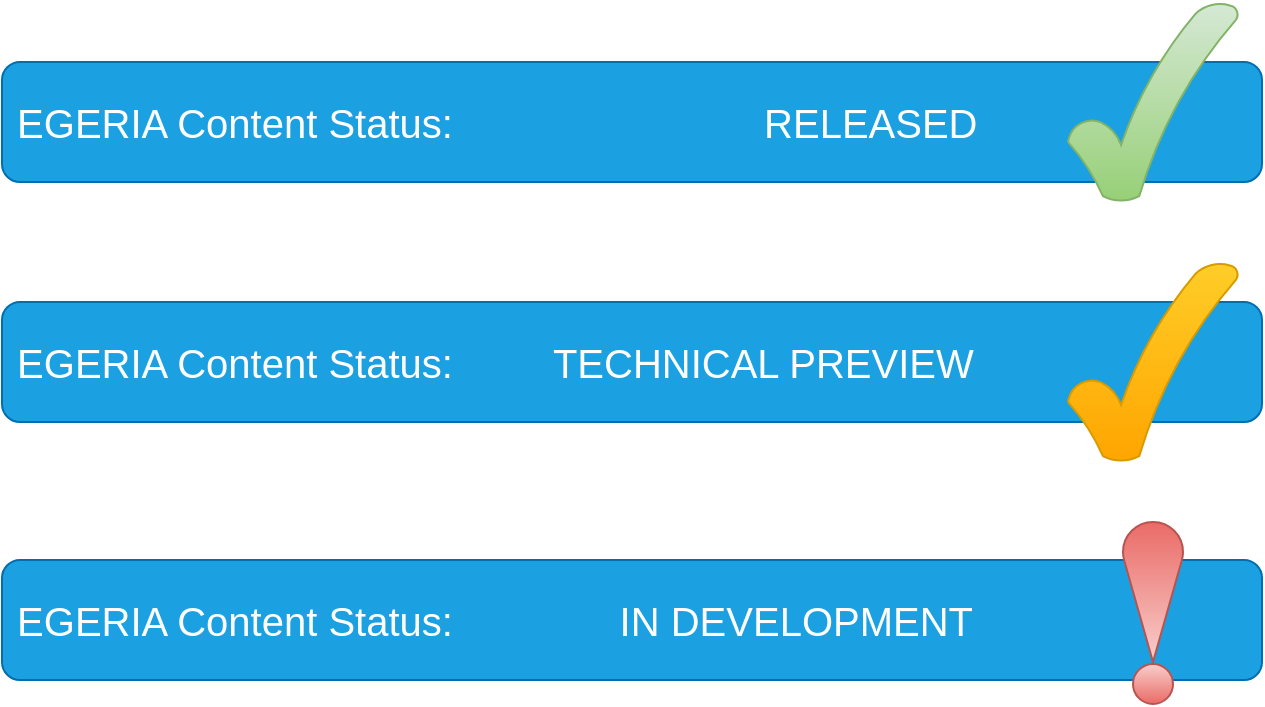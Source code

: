 <mxfile version="12.4.2" type="device" pages="26"><diagram id="ok3Fue_GERzNOS1jIokR" name="content-status"><mxGraphModel dx="769" dy="621" grid="1" gridSize="10" guides="1" tooltips="1" connect="1" arrows="1" fold="1" page="1" pageScale="1" pageWidth="827" pageHeight="1169" math="0" shadow="0"><root><mxCell id="HgMUiWggFTWnRNtM9n6i-0"/><mxCell id="HgMUiWggFTWnRNtM9n6i-1" parent="HgMUiWggFTWnRNtM9n6i-0"/><mxCell id="HgMUiWggFTWnRNtM9n6i-2" value="&lt;font style=&quot;font-size: 20px&quot;&gt;&amp;nbsp;EGERIA Content Status:&amp;nbsp; &amp;nbsp; &amp;nbsp; &amp;nbsp; &amp;nbsp; &amp;nbsp; &amp;nbsp; &amp;nbsp; &amp;nbsp; &amp;nbsp; &amp;nbsp; &amp;nbsp; &amp;nbsp; &amp;nbsp; RELEASED&amp;nbsp;&lt;/font&gt;" style="rounded=1;whiteSpace=wrap;html=1;shadow=0;strokeWidth=1;fillColor=#1ba1e2;fontSize=20;fontColor=#ffffff;align=left;strokeColor=#006EAF;" vertex="1" parent="HgMUiWggFTWnRNtM9n6i-1"><mxGeometry x="60" y="390" width="630" height="60" as="geometry"/></mxCell><mxCell id="HgMUiWggFTWnRNtM9n6i-3" value="" style="verticalLabelPosition=bottom;verticalAlign=top;html=1;shape=mxgraph.basic.tick;shadow=0;strokeWidth=1;fillColor=#d5e8d4;fontSize=20;align=left;strokeColor=#82b366;gradientColor=#97d077;" vertex="1" parent="HgMUiWggFTWnRNtM9n6i-1"><mxGeometry x="593" y="360" width="85" height="100" as="geometry"/></mxCell><mxCell id="HgMUiWggFTWnRNtM9n6i-4" value="&lt;font style=&quot;font-size: 20px&quot;&gt;&amp;nbsp;EGERIA Content Status:&amp;nbsp; &amp;nbsp; &amp;nbsp; &amp;nbsp; &amp;nbsp; &amp;nbsp; &amp;nbsp; &amp;nbsp;IN DEVELOPMENT&amp;nbsp;&lt;/font&gt;" style="rounded=1;whiteSpace=wrap;html=1;shadow=0;strokeWidth=1;fillColor=#1ba1e2;fontSize=20;fontColor=#ffffff;align=left;strokeColor=#006EAF;" vertex="1" parent="HgMUiWggFTWnRNtM9n6i-1"><mxGeometry x="60" y="639" width="630" height="60" as="geometry"/></mxCell><mxCell id="HgMUiWggFTWnRNtM9n6i-7" value="&lt;font style=&quot;font-size: 20px&quot;&gt;&amp;nbsp;EGERIA Content Status:&amp;nbsp; &amp;nbsp; &amp;nbsp; &amp;nbsp; &amp;nbsp;TECHNICAL PREVIEW&amp;nbsp;&lt;/font&gt;" style="rounded=1;whiteSpace=wrap;html=1;shadow=0;strokeWidth=1;fillColor=#1ba1e2;fontSize=20;fontColor=#ffffff;align=left;strokeColor=#006EAF;" vertex="1" parent="HgMUiWggFTWnRNtM9n6i-1"><mxGeometry x="60" y="510" width="630" height="60" as="geometry"/></mxCell><mxCell id="HgMUiWggFTWnRNtM9n6i-5" value="" style="verticalLabelPosition=bottom;verticalAlign=top;html=1;shape=mxgraph.basic.tick;shadow=0;strokeWidth=1;fillColor=#ffcd28;fontSize=20;align=left;gradientColor=#ffa500;strokeColor=#d79b00;" vertex="1" parent="HgMUiWggFTWnRNtM9n6i-1"><mxGeometry x="593" y="490" width="85" height="100" as="geometry"/></mxCell><mxCell id="HgMUiWggFTWnRNtM9n6i-13" value="" style="verticalLabelPosition=bottom;verticalAlign=top;html=1;shape=mxgraph.basic.drop;shadow=0;strokeWidth=1;fillColor=#f8cecc;fontSize=20;align=left;flipV=1;gradientColor=#ea6b66;strokeColor=#b85450;" vertex="1" parent="HgMUiWggFTWnRNtM9n6i-1"><mxGeometry x="620.5" y="620" width="30" height="70" as="geometry"/></mxCell><mxCell id="HgMUiWggFTWnRNtM9n6i-14" value="" style="ellipse;whiteSpace=wrap;html=1;aspect=fixed;shadow=0;strokeWidth=1;fillColor=#f8cecc;fontSize=20;align=left;gradientColor=#ea6b66;strokeColor=#b85450;" vertex="1" parent="HgMUiWggFTWnRNtM9n6i-1"><mxGeometry x="625.5" y="691" width="20" height="20" as="geometry"/></mxCell></root></mxGraphModel></diagram><diagram name="egeria-distributed-operation" id="2Hlk_9TTMVKivneDpeGb"><mxGraphModel dx="1926" dy="2056" grid="1" gridSize="10" guides="1" tooltips="1" connect="1" arrows="1" fold="1" page="1" pageScale="1" pageWidth="827" pageHeight="1169" math="0" shadow="0"><root><mxCell id="zLcWubZs0hETRzuIiiNO-0"/><mxCell id="zLcWubZs0hETRzuIiiNO-1" parent="zLcWubZs0hETRzuIiiNO-0"/><mxCell id="zLcWubZs0hETRzuIiiNO-51" value="" style="ellipse;shape=cloud;whiteSpace=wrap;html=1;shadow=1;fillColor=#60a917;fontSize=20;strokeColor=#2D7600;fontColor=#ffffff;opacity=50;" vertex="1" parent="zLcWubZs0hETRzuIiiNO-1"><mxGeometry x="-150" y="20" width="430" height="330" as="geometry"/></mxCell><mxCell id="G09VUovqqsdC9S2jJERM-0" value="" style="rounded=1;whiteSpace=wrap;html=1;shadow=1;fillColor=#1ba1e2;fontSize=20;strokeColor=#006EAF;fontColor=#ffffff;" vertex="1" parent="zLcWubZs0hETRzuIiiNO-1"><mxGeometry x="113.75" y="180" width="136.25" height="110" as="geometry"/></mxCell><mxCell id="ESOe_HJXDSnwAcuelSkz-2" value="" style="ellipse;shape=cloud;whiteSpace=wrap;html=1;shadow=1;fillColor=#60a917;fontSize=20;strokeColor=#2D7600;fontColor=#ffffff;opacity=50;" vertex="1" parent="zLcWubZs0hETRzuIiiNO-1"><mxGeometry x="100" y="-185" width="280" height="260" as="geometry"/></mxCell><mxCell id="ESOe_HJXDSnwAcuelSkz-7" value="" style="rounded=1;whiteSpace=wrap;html=1;shadow=1;fillColor=#1ba1e2;fontSize=20;strokeColor=#006EAF;fontColor=#ffffff;" vertex="1" parent="zLcWubZs0hETRzuIiiNO-1"><mxGeometry x="227.75" y="-15" width="98.5" height="90" as="geometry"/></mxCell><mxCell id="ESOe_HJXDSnwAcuelSkz-1" value="" style="ellipse;shape=cloud;whiteSpace=wrap;html=1;shadow=1;fillColor=#60a917;fontSize=20;strokeColor=#2D7600;fontColor=#ffffff;opacity=50;" vertex="1" parent="zLcWubZs0hETRzuIiiNO-1"><mxGeometry x="397" y="-160" width="240" height="270" as="geometry"/></mxCell><mxCell id="ESOe_HJXDSnwAcuelSkz-6" value="" style="rounded=1;whiteSpace=wrap;html=1;shadow=1;fillColor=#1ba1e2;fontSize=20;strokeColor=#006EAF;fontColor=#ffffff;" vertex="1" parent="zLcWubZs0hETRzuIiiNO-1"><mxGeometry x="450.75" y="10" width="98.5" height="90" as="geometry"/></mxCell><mxCell id="ESOe_HJXDSnwAcuelSkz-0" value="" style="ellipse;shape=cloud;whiteSpace=wrap;html=1;shadow=1;fillColor=#60a917;fontSize=20;strokeColor=#2D7600;fontColor=#ffffff;opacity=50;" vertex="1" parent="zLcWubZs0hETRzuIiiNO-1"><mxGeometry x="610" y="-6.29" width="310" height="236.29" as="geometry"/></mxCell><mxCell id="ESOe_HJXDSnwAcuelSkz-5" value="" style="rounded=1;whiteSpace=wrap;html=1;shadow=1;fillColor=#1ba1e2;fontSize=20;strokeColor=#006EAF;fontColor=#ffffff;" vertex="1" parent="zLcWubZs0hETRzuIiiNO-1"><mxGeometry x="630" y="100" width="98.5" height="90" as="geometry"/></mxCell><mxCell id="okorPUwSJHV5rKYItbnV-1" value="" style="ellipse;shape=cloud;whiteSpace=wrap;html=1;shadow=1;fillColor=#60a917;fontSize=20;strokeColor=#2D7600;fontColor=#ffffff;opacity=50;" vertex="1" parent="zLcWubZs0hETRzuIiiNO-1"><mxGeometry x="500" y="180" width="470" height="400" as="geometry"/></mxCell><mxCell id="ESOe_HJXDSnwAcuelSkz-4" value="" style="rounded=1;whiteSpace=wrap;html=1;shadow=1;fillColor=#1ba1e2;fontSize=20;strokeColor=#006EAF;fontColor=#ffffff;" vertex="1" parent="zLcWubZs0hETRzuIiiNO-1"><mxGeometry x="540" y="274" width="178.5" height="126" as="geometry"/></mxCell><mxCell id="zLcWubZs0hETRzuIiiNO-52" value="" style="ellipse;shape=cloud;whiteSpace=wrap;html=1;shadow=1;fillColor=#60a917;fontSize=20;strokeColor=#2D7600;fontColor=#ffffff;opacity=50;" vertex="1" parent="zLcWubZs0hETRzuIiiNO-1"><mxGeometry x="-30" y="274" width="590" height="446" as="geometry"/></mxCell><mxCell id="ESOe_HJXDSnwAcuelSkz-3" value="" style="rounded=1;whiteSpace=wrap;html=1;shadow=1;fillColor=#1ba1e2;fontSize=20;strokeColor=#006EAF;fontColor=#ffffff;" vertex="1" parent="zLcWubZs0hETRzuIiiNO-1"><mxGeometry x="210" y="350" width="203" height="120" as="geometry"/></mxCell><mxCell id="zLcWubZs0hETRzuIiiNO-3" value="ETL Engine" style="rounded=1;whiteSpace=wrap;html=1;fillColor=#647687;strokeColor=#314354;fontColor=#ffffff;shadow=1;" vertex="1" parent="zLcWubZs0hETRzuIiiNO-1"><mxGeometry x="98" y="510" width="120" height="60" as="geometry"/></mxCell><mxCell id="zLcWubZs0hETRzuIiiNO-4" value="Data Science Tool" style="rounded=1;whiteSpace=wrap;html=1;fillColor=#647687;strokeColor=#314354;fontColor=#ffffff;shadow=1;" vertex="1" parent="zLcWubZs0hETRzuIiiNO-1"><mxGeometry x="750" y="60" width="120" height="60" as="geometry"/></mxCell><mxCell id="zLcWubZs0hETRzuIiiNO-5" value="BI Platform" style="rounded=1;whiteSpace=wrap;html=1;fillColor=#647687;strokeColor=#314354;fontColor=#ffffff;shadow=1;" vertex="1" parent="zLcWubZs0hETRzuIiiNO-1"><mxGeometry x="227.75" y="570" width="120" height="60" as="geometry"/></mxCell><mxCell id="zLcWubZs0hETRzuIiiNO-6" value="Governance&lt;br&gt;Tool" style="rounded=1;whiteSpace=wrap;html=1;fillColor=#647687;strokeColor=#314354;fontColor=#ffffff;" vertex="1" parent="zLcWubZs0hETRzuIiiNO-1"><mxGeometry x="470" y="-85" width="120" height="60" as="geometry"/></mxCell><mxCell id="zLcWubZs0hETRzuIiiNO-7" value="Data Catalog Tool" style="rounded=1;whiteSpace=wrap;html=1;fillColor=#647687;strokeColor=#314354;fontColor=#ffffff;shadow=1;" vertex="1" parent="zLcWubZs0hETRzuIiiNO-1"><mxGeometry x="50" y="100" width="120" height="60" as="geometry"/></mxCell><mxCell id="zLcWubZs0hETRzuIiiNO-8" value="Enterprise&lt;br&gt;Architecture&lt;br&gt;Tool" style="rounded=1;whiteSpace=wrap;html=1;fillColor=#647687;strokeColor=#314354;fontColor=#ffffff;shadow=1;" vertex="1" parent="zLcWubZs0hETRzuIiiNO-1"><mxGeometry x="750" y="267" width="120" height="60" as="geometry"/></mxCell><mxCell id="zLcWubZs0hETRzuIiiNO-9" value="DevOps Pipeline" style="rounded=1;whiteSpace=wrap;html=1;fillColor=#647687;strokeColor=#314354;fontColor=#ffffff;shadow=1;" vertex="1" parent="zLcWubZs0hETRzuIiiNO-1"><mxGeometry x="750" y="370" width="120" height="60" as="geometry"/></mxCell><mxCell id="zLcWubZs0hETRzuIiiNO-10" value="ITIL Platform" style="rounded=1;whiteSpace=wrap;html=1;fillColor=#647687;strokeColor=#314354;fontColor=#ffffff;shadow=1;" vertex="1" parent="zLcWubZs0hETRzuIiiNO-1"><mxGeometry x="608.5" y="430" width="120" height="60" as="geometry"/></mxCell><mxCell id="zLcWubZs0hETRzuIiiNO-11" value="Ontology&lt;br&gt;Tool" style="rounded=1;whiteSpace=wrap;html=1;fillColor=#647687;strokeColor=#314354;fontColor=#ffffff;shadow=1;" vertex="1" parent="zLcWubZs0hETRzuIiiNO-1"><mxGeometry x="180" y="-115" width="120" height="60" as="geometry"/></mxCell><mxCell id="zLcWubZs0hETRzuIiiNO-12" value="" style="shape=flexArrow;endArrow=classic;startArrow=classic;html=1;exitX=0.667;exitY=-0.05;exitDx=0;exitDy=0;exitPerimeter=0;fillColor=#e3c800;strokeColor=#B09500;" edge="1" parent="zLcWubZs0hETRzuIiiNO-1" source="zLcWubZs0hETRzuIiiNO-3" target="zLcWubZs0hETRzuIiiNO-47"><mxGeometry width="50" height="50" relative="1" as="geometry"><mxPoint x="20" y="650" as="sourcePoint"/><mxPoint x="236.8" y="397" as="targetPoint"/></mxGeometry></mxCell><mxCell id="zLcWubZs0hETRzuIiiNO-13" value="" style="shape=flexArrow;endArrow=classic;startArrow=classic;html=1;entryX=0.142;entryY=0.286;entryDx=0;entryDy=0;entryPerimeter=0;exitX=0.75;exitY=1;exitDx=0;exitDy=0;fillColor=#e3c800;strokeColor=#B09500;" edge="1" parent="zLcWubZs0hETRzuIiiNO-1" source="zLcWubZs0hETRzuIiiNO-7"><mxGeometry width="50" height="50" relative="1" as="geometry"><mxPoint x="20" y="650" as="sourcePoint"/><mxPoint x="185.2" y="210.1" as="targetPoint"/></mxGeometry></mxCell><mxCell id="zLcWubZs0hETRzuIiiNO-14" value="" style="shape=flexArrow;endArrow=classic;startArrow=classic;html=1;entryX=0.5;entryY=1;entryDx=0;entryDy=0;exitX=0.35;exitY=0.114;exitDx=0;exitDy=0;exitPerimeter=0;fillColor=#e3c800;strokeColor=#B09500;" edge="1" parent="zLcWubZs0hETRzuIiiNO-1" target="zLcWubZs0hETRzuIiiNO-11"><mxGeometry width="50" height="50" relative="1" as="geometry"><mxPoint x="270" y="4.9" as="sourcePoint"/><mxPoint x="60" y="455" as="targetPoint"/></mxGeometry></mxCell><mxCell id="zLcWubZs0hETRzuIiiNO-15" value="" style="shape=flexArrow;endArrow=classic;startArrow=classic;html=1;entryX=0.5;entryY=1;entryDx=0;entryDy=0;fillColor=#e3c800;strokeColor=#B09500;exitX=1;exitY=0;exitDx=0;exitDy=0;" edge="1" parent="zLcWubZs0hETRzuIiiNO-1" target="zLcWubZs0hETRzuIiiNO-6" source="zLcWubZs0hETRzuIiiNO-38"><mxGeometry width="50" height="50" relative="1" as="geometry"><mxPoint x="480" y="45" as="sourcePoint"/><mxPoint x="140" y="485" as="targetPoint"/></mxGeometry></mxCell><mxCell id="zLcWubZs0hETRzuIiiNO-16" value="" style="shape=flexArrow;endArrow=classic;startArrow=classic;html=1;entryX=0;entryY=0.75;entryDx=0;entryDy=0;exitX=1;exitY=0.5;exitDx=0;exitDy=0;fillColor=#e3c800;strokeColor=#B09500;" edge="1" parent="zLcWubZs0hETRzuIiiNO-1" source="zLcWubZs0hETRzuIiiNO-36" target="zLcWubZs0hETRzuIiiNO-4"><mxGeometry width="50" height="50" relative="1" as="geometry"><mxPoint x="654.2" y="168.85" as="sourcePoint"/><mxPoint x="155" y="585" as="targetPoint"/></mxGeometry></mxCell><mxCell id="zLcWubZs0hETRzuIiiNO-17" value="" style="shape=flexArrow;endArrow=classic;startArrow=classic;html=1;entryX=0;entryY=0.5;entryDx=0;entryDy=0;exitX=0.915;exitY=0.354;exitDx=0;exitDy=0;exitPerimeter=0;fillColor=#e3c800;strokeColor=#B09500;" edge="1" parent="zLcWubZs0hETRzuIiiNO-1" target="zLcWubZs0hETRzuIiiNO-8"><mxGeometry width="50" height="50" relative="1" as="geometry"><mxPoint x="649" y="300.9" as="sourcePoint"/><mxPoint x="100" y="667" as="targetPoint"/></mxGeometry></mxCell><mxCell id="zLcWubZs0hETRzuIiiNO-18" value="Data Platform" style="rounded=1;whiteSpace=wrap;html=1;fillColor=#647687;strokeColor=#314354;fontColor=#ffffff;shadow=1;" vertex="1" parent="zLcWubZs0hETRzuIiiNO-1"><mxGeometry x="377" y="518" width="120" height="60" as="geometry"/></mxCell><mxCell id="zLcWubZs0hETRzuIiiNO-19" value="" style="shape=flexArrow;endArrow=classic;startArrow=classic;html=1;entryX=0.5;entryY=1;entryDx=0;entryDy=0;exitX=0.5;exitY=0;exitDx=0;exitDy=0;fillColor=#e3c800;strokeColor=#B09500;" edge="1" parent="zLcWubZs0hETRzuIiiNO-1" source="zLcWubZs0hETRzuIiiNO-5" target="zLcWubZs0hETRzuIiiNO-45"><mxGeometry width="50" height="50" relative="1" as="geometry"><mxPoint x="-3" y="640" as="sourcePoint"/><mxPoint x="329" y="437.95" as="targetPoint"/></mxGeometry></mxCell><mxCell id="zLcWubZs0hETRzuIiiNO-20" value="" style="shape=flexArrow;endArrow=classic;startArrow=classic;html=1;entryX=1;entryY=1;entryDx=0;entryDy=0;exitX=0.5;exitY=0;exitDx=0;exitDy=0;fillColor=#e3c800;strokeColor=#B09500;" edge="1" parent="zLcWubZs0hETRzuIiiNO-1" source="zLcWubZs0hETRzuIiiNO-18" target="zLcWubZs0hETRzuIiiNO-43"><mxGeometry width="50" height="50" relative="1" as="geometry"><mxPoint x="-43" y="648" as="sourcePoint"/><mxPoint x="418" y="440" as="targetPoint"/></mxGeometry></mxCell><mxCell id="zLcWubZs0hETRzuIiiNO-21" value="" style="shape=flexArrow;endArrow=classic;startArrow=classic;html=1;entryX=0.872;entryY=0.786;entryDx=0;entryDy=0;entryPerimeter=0;exitX=0.5;exitY=0;exitDx=0;exitDy=0;fillColor=#e3c800;strokeColor=#B09500;" edge="1" parent="zLcWubZs0hETRzuIiiNO-1" source="zLcWubZs0hETRzuIiiNO-10"><mxGeometry width="50" height="50" relative="1" as="geometry"><mxPoint x="50" y="640" as="sourcePoint"/><mxPoint x="623.2" y="385.1" as="targetPoint"/></mxGeometry></mxCell><mxCell id="zLcWubZs0hETRzuIiiNO-22" value="" style="shape=flexArrow;endArrow=classic;startArrow=classic;html=1;entryX=0.96;entryY=0.7;entryDx=0;entryDy=0;entryPerimeter=0;fillColor=#e3c800;strokeColor=#B09500;" edge="1" parent="zLcWubZs0hETRzuIiiNO-1" source="zLcWubZs0hETRzuIiiNO-9"><mxGeometry width="50" height="50" relative="1" as="geometry"><mxPoint x="50" y="640" as="sourcePoint"/><mxPoint x="676" y="355" as="targetPoint"/></mxGeometry></mxCell><mxCell id="zLcWubZs0hETRzuIiiNO-23" value="Discovery Tool" style="rounded=1;whiteSpace=wrap;html=1;fillColor=#647687;strokeColor=#314354;fontColor=#ffffff;shadow=1;" vertex="1" parent="zLcWubZs0hETRzuIiiNO-1"><mxGeometry x="-40" y="220" width="120" height="60" as="geometry"/></mxCell><mxCell id="zLcWubZs0hETRzuIiiNO-24" value="" style="shape=flexArrow;endArrow=classic;startArrow=classic;html=1;entryX=0.07;entryY=0.4;entryDx=0;entryDy=0;entryPerimeter=0;exitX=1;exitY=0.5;exitDx=0;exitDy=0;fillColor=#e3c800;strokeColor=#B09500;" edge="1" parent="zLcWubZs0hETRzuIiiNO-1" source="zLcWubZs0hETRzuIiiNO-23"><mxGeometry width="50" height="50" relative="1" as="geometry"><mxPoint x="-40" y="640" as="sourcePoint"/><mxPoint x="142" y="250" as="targetPoint"/></mxGeometry></mxCell><mxCell id="zLcWubZs0hETRzuIiiNO-25" value="Security&lt;br&gt;Enforcement&lt;br&gt;Engine" style="rounded=1;whiteSpace=wrap;html=1;fillColor=#647687;strokeColor=#314354;fontColor=#ffffff;shadow=1;" vertex="1" parent="zLcWubZs0hETRzuIiiNO-1"><mxGeometry x="40" y="420" width="120" height="60" as="geometry"/></mxCell><mxCell id="zLcWubZs0hETRzuIiiNO-26" value="" style="shape=flexArrow;endArrow=classic;startArrow=classic;html=1;entryX=0;entryY=0.5;entryDx=0;entryDy=0;exitX=1;exitY=0.25;exitDx=0;exitDy=0;fillColor=#e3c800;strokeColor=#B09500;" edge="1" parent="zLcWubZs0hETRzuIiiNO-1" source="zLcWubZs0hETRzuIiiNO-25" target="zLcWubZs0hETRzuIiiNO-50"><mxGeometry width="50" height="50" relative="1" as="geometry"><mxPoint x="-25" y="626" as="sourcePoint"/><mxPoint x="176" y="364" as="targetPoint"/></mxGeometry></mxCell><mxCell id="zLcWubZs0hETRzuIiiNO-27" value="" style="ellipse;whiteSpace=wrap;html=1;aspect=fixed;fillColor=#f0a30a;strokeColor=#BD7000;fontColor=#ffffff;shadow=1;" vertex="1" parent="zLcWubZs0hETRzuIiiNO-1"><mxGeometry x="140" y="234" width="40" height="40" as="geometry"/></mxCell><mxCell id="zLcWubZs0hETRzuIiiNO-30" value="" style="ellipse;whiteSpace=wrap;html=1;aspect=fixed;fillColor=#f0a30a;strokeColor=#BD7000;fontColor=#ffffff;shadow=1;" vertex="1" parent="zLcWubZs0hETRzuIiiNO-1"><mxGeometry x="178" y="205" width="40" height="40" as="geometry"/></mxCell><mxCell id="zLcWubZs0hETRzuIiiNO-32" value="" style="ellipse;whiteSpace=wrap;html=1;aspect=fixed;fillColor=#f0a30a;strokeColor=#BD7000;fontColor=#ffffff;shadow=1;" vertex="1" parent="zLcWubZs0hETRzuIiiNO-1"><mxGeometry x="610" y="284" width="40" height="40" as="geometry"/></mxCell><mxCell id="zLcWubZs0hETRzuIiiNO-36" value="" style="ellipse;whiteSpace=wrap;html=1;aspect=fixed;fillColor=#f0a30a;strokeColor=#BD7000;fontColor=#ffffff;shadow=1;" vertex="1" parent="zLcWubZs0hETRzuIiiNO-1"><mxGeometry x="650" y="130" width="40" height="40" as="geometry"/></mxCell><mxCell id="zLcWubZs0hETRzuIiiNO-38" value="" style="ellipse;whiteSpace=wrap;html=1;aspect=fixed;fillColor=#f0a30a;strokeColor=#BD7000;fontColor=#ffffff;shadow=1;" vertex="1" parent="zLcWubZs0hETRzuIiiNO-1"><mxGeometry x="480" y="25" width="40" height="40" as="geometry"/></mxCell><mxCell id="zLcWubZs0hETRzuIiiNO-41" value="" style="ellipse;whiteSpace=wrap;html=1;aspect=fixed;fillColor=#f0a30a;strokeColor=#BD7000;fontColor=#ffffff;shadow=1;" vertex="1" parent="zLcWubZs0hETRzuIiiNO-1"><mxGeometry x="257" y="-0.29" width="40" height="40" as="geometry"/></mxCell><mxCell id="zLcWubZs0hETRzuIiiNO-42" value="" style="ellipse;whiteSpace=wrap;html=1;aspect=fixed;fillColor=#f0a30a;strokeColor=#BD7000;fontColor=#ffffff;shadow=1;" vertex="1" parent="zLcWubZs0hETRzuIiiNO-1"><mxGeometry x="597" y="347" width="40" height="40" as="geometry"/></mxCell><mxCell id="zLcWubZs0hETRzuIiiNO-43" value="" style="ellipse;whiteSpace=wrap;html=1;aspect=fixed;fillColor=#f0a30a;strokeColor=#BD7000;fontColor=#ffffff;shadow=1;" vertex="1" parent="zLcWubZs0hETRzuIiiNO-1"><mxGeometry x="337" y="410" width="40" height="40" as="geometry"/></mxCell><mxCell id="zLcWubZs0hETRzuIiiNO-45" value="" style="ellipse;whiteSpace=wrap;html=1;aspect=fixed;fillColor=#f0a30a;strokeColor=#BD7000;fontColor=#ffffff;shadow=1;" vertex="1" parent="zLcWubZs0hETRzuIiiNO-1"><mxGeometry x="297" y="410" width="40" height="40" as="geometry"/></mxCell><mxCell id="zLcWubZs0hETRzuIiiNO-47" value="" style="ellipse;whiteSpace=wrap;html=1;aspect=fixed;fillColor=#f0a30a;strokeColor=#BD7000;fontColor=#ffffff;shadow=1;" vertex="1" parent="zLcWubZs0hETRzuIiiNO-1"><mxGeometry x="257" y="400" width="40" height="40" as="geometry"/></mxCell><mxCell id="zLcWubZs0hETRzuIiiNO-49" value="" style="ellipse;whiteSpace=wrap;html=1;aspect=fixed;fillColor=#f0a30a;strokeColor=#BD7000;fontColor=#ffffff;shadow=1;" vertex="1" parent="zLcWubZs0hETRzuIiiNO-1"><mxGeometry x="637" y="330" width="40" height="40" as="geometry"/></mxCell><mxCell id="zLcWubZs0hETRzuIiiNO-50" value="" style="ellipse;whiteSpace=wrap;html=1;aspect=fixed;fillColor=#f0a30a;strokeColor=#BD7000;fontColor=#ffffff;shadow=1;" vertex="1" parent="zLcWubZs0hETRzuIiiNO-1"><mxGeometry x="237" y="360" width="40" height="40" as="geometry"/></mxCell><mxCell id="G09VUovqqsdC9S2jJERM-1" value="" style="shape=flexArrow;endArrow=classic;startArrow=classic;html=1;fontSize=20;entryX=0.5;entryY=1;entryDx=0;entryDy=0;fillColor=#1ba1e2;strokeColor=none;" edge="1" parent="zLcWubZs0hETRzuIiiNO-1" source="ESOe_HJXDSnwAcuelSkz-3" target="ESOe_HJXDSnwAcuelSkz-6"><mxGeometry width="50" height="50" relative="1" as="geometry"><mxPoint x="-150" y="800" as="sourcePoint"/><mxPoint x="-100" y="750" as="targetPoint"/><Array as="points"><mxPoint x="500" y="190"/></Array></mxGeometry></mxCell><mxCell id="G09VUovqqsdC9S2jJERM-3" value="" style="shape=flexArrow;endArrow=classic;startArrow=classic;html=1;fontSize=20;entryX=0.5;entryY=1;entryDx=0;entryDy=0;fillColor=#1ba1e2;strokeColor=none;exitX=1;exitY=0.5;exitDx=0;exitDy=0;" edge="1" parent="zLcWubZs0hETRzuIiiNO-1" source="G09VUovqqsdC9S2jJERM-0" target="ESOe_HJXDSnwAcuelSkz-7"><mxGeometry width="50" height="50" relative="1" as="geometry"><mxPoint x="375.357" y="350" as="sourcePoint"/><mxPoint x="510" y="110" as="targetPoint"/><Array as="points"><mxPoint x="440" y="260"/></Array></mxGeometry></mxCell><mxCell id="G09VUovqqsdC9S2jJERM-4" value="" style="shape=flexArrow;endArrow=classic;startArrow=classic;html=1;fontSize=20;entryX=0;entryY=0.5;entryDx=0;entryDy=0;fillColor=#1ba1e2;strokeColor=none;exitX=0.25;exitY=0;exitDx=0;exitDy=0;" edge="1" parent="zLcWubZs0hETRzuIiiNO-1" source="ESOe_HJXDSnwAcuelSkz-4" target="ESOe_HJXDSnwAcuelSkz-5"><mxGeometry width="50" height="50" relative="1" as="geometry"><mxPoint x="385.357" y="360" as="sourcePoint"/><mxPoint x="520" y="120" as="targetPoint"/><Array as="points"><mxPoint x="500" y="190"/></Array></mxGeometry></mxCell></root></mxGraphModel></diagram><diagram id="FlGEEeDFaf4hGC9qBiIr" name="use-of-connectors"><mxGraphModel dx="1099" dy="887" grid="1" gridSize="10" guides="1" tooltips="1" connect="1" arrows="1" fold="1" page="1" pageScale="1" pageWidth="827" pageHeight="1169" math="0" shadow="0"><root><mxCell id="A2IfuRbfCRBGZR7-fPr9-0"/><mxCell id="A2IfuRbfCRBGZR7-fPr9-1" parent="A2IfuRbfCRBGZR7-fPr9-0"/><mxCell id="A2IfuRbfCRBGZR7-fPr9-3" value="Application" style="rounded=0;whiteSpace=wrap;html=1;shadow=0;strokeWidth=1;fillColor=#ffff88;fontSize=20;verticalAlign=top;strokeColor=#36393d;opacity=60;" vertex="1" parent="A2IfuRbfCRBGZR7-fPr9-1"><mxGeometry x="1114.29" y="70" width="410" height="180" as="geometry"/></mxCell><mxCell id="A2IfuRbfCRBGZR7-fPr9-5" value="" style="shape=cylinder;whiteSpace=wrap;html=1;boundedLbl=1;backgroundOutline=1;shadow=0;strokeWidth=1;fillColor=#60a917;fontSize=20;strokeColor=#2D7600;fontColor=#ffffff;" vertex="1" parent="A2IfuRbfCRBGZR7-fPr9-1"><mxGeometry x="1204.29" y="290" width="60" height="80" as="geometry"/></mxCell><mxCell id="A2IfuRbfCRBGZR7-fPr9-6" value="OCF Connector" style="rounded=1;whiteSpace=wrap;html=1;shadow=1;strokeWidth=1;fillColor=#008a00;fontSize=20;verticalAlign=top;strokeColor=#005700;fontColor=#ffffff;" vertex="1" parent="A2IfuRbfCRBGZR7-fPr9-1"><mxGeometry x="1144.29" y="160" width="340" height="80" as="geometry"/></mxCell><mxCell id="A2IfuRbfCRBGZR7-fPr9-7" style="edgeStyle=none;rounded=0;orthogonalLoop=1;jettySize=auto;html=1;exitX=0.5;exitY=1;exitDx=0;exitDy=0;startArrow=classic;startFill=1;endArrow=classic;endFill=1;strokeWidth=4;fontSize=20;" edge="1" parent="A2IfuRbfCRBGZR7-fPr9-1" source="A2IfuRbfCRBGZR7-fPr9-4" target="A2IfuRbfCRBGZR7-fPr9-5"><mxGeometry relative="1" as="geometry"/></mxCell><mxCell id="A2IfuRbfCRBGZR7-fPr9-4" value="Client Library" style="rounded=0;whiteSpace=wrap;html=1;shadow=1;strokeWidth=1;fillColor=#60a917;fontSize=20;strokeColor=#2D7600;fontColor=#ffffff;" vertex="1" parent="A2IfuRbfCRBGZR7-fPr9-1"><mxGeometry x="1169.29" y="200" width="130" height="40" as="geometry"/></mxCell><mxCell id="A2IfuRbfCRBGZR7-fPr9-8" value="Data Source&lt;br&gt;or Service" style="text;html=1;align=center;verticalAlign=middle;resizable=0;points=[];;autosize=1;fontSize=20;" vertex="1" parent="A2IfuRbfCRBGZR7-fPr9-1"><mxGeometry x="1064.29" y="305" width="130" height="50" as="geometry"/></mxCell><mxCell id="A2IfuRbfCRBGZR7-fPr9-9" value="" style="shape=cylinder;whiteSpace=wrap;html=1;boundedLbl=1;backgroundOutline=1;shadow=0;strokeWidth=1;fillColor=#1ba1e2;fontSize=20;strokeColor=#006EAF;fontColor=#ffffff;" vertex="1" parent="A2IfuRbfCRBGZR7-fPr9-1"><mxGeometry x="1369.29" y="290" width="60" height="80" as="geometry"/></mxCell><mxCell id="A2IfuRbfCRBGZR7-fPr9-10" style="edgeStyle=none;rounded=0;orthogonalLoop=1;jettySize=auto;html=1;exitX=0.5;exitY=1;exitDx=0;exitDy=0;startArrow=classic;startFill=1;endArrow=classic;endFill=1;strokeWidth=4;fontSize=20;fillColor=#1ba1e2;strokeColor=#006EAF;" edge="1" parent="A2IfuRbfCRBGZR7-fPr9-1" source="A2IfuRbfCRBGZR7-fPr9-11" target="A2IfuRbfCRBGZR7-fPr9-9"><mxGeometry relative="1" as="geometry"/></mxCell><mxCell id="A2IfuRbfCRBGZR7-fPr9-11" value="Egeria" style="rounded=0;whiteSpace=wrap;html=1;shadow=1;strokeWidth=1;fillColor=#1ba1e2;fontSize=20;strokeColor=#006EAF;fontColor=#ffffff;" vertex="1" parent="A2IfuRbfCRBGZR7-fPr9-1"><mxGeometry x="1334.29" y="200" width="130" height="40" as="geometry"/></mxCell><mxCell id="A2IfuRbfCRBGZR7-fPr9-12" value="Open&lt;br&gt;Metadata" style="text;html=1;align=center;verticalAlign=middle;resizable=0;points=[];;autosize=1;fontSize=20;" vertex="1" parent="A2IfuRbfCRBGZR7-fPr9-1"><mxGeometry x="1444.29" y="305" width="100" height="50" as="geometry"/></mxCell><mxCell id="A2IfuRbfCRBGZR7-fPr9-13" value="Egeria" style="rounded=0;whiteSpace=wrap;html=1;shadow=0;strokeWidth=1;fillColor=#1ba1e2;fontSize=20;verticalAlign=top;strokeColor=#006EAF;opacity=60;fontColor=#000000;" vertex="1" parent="A2IfuRbfCRBGZR7-fPr9-1"><mxGeometry x="640" y="70" width="410" height="180" as="geometry"/></mxCell><mxCell id="A2IfuRbfCRBGZR7-fPr9-14" value="" style="shape=cylinder;whiteSpace=wrap;html=1;boundedLbl=1;backgroundOutline=1;shadow=0;strokeWidth=1;fillColor=#60a917;fontSize=20;strokeColor=#2D7600;fontColor=#ffffff;" vertex="1" parent="A2IfuRbfCRBGZR7-fPr9-1"><mxGeometry x="806.71" y="290" width="60" height="80" as="geometry"/></mxCell><mxCell id="A2IfuRbfCRBGZR7-fPr9-15" value="OCF Connector" style="rounded=1;whiteSpace=wrap;html=1;shadow=1;strokeWidth=1;fillColor=#1ba1e2;fontSize=20;verticalAlign=top;strokeColor=#006EAF;fontColor=#ffffff;" vertex="1" parent="A2IfuRbfCRBGZR7-fPr9-1"><mxGeometry x="670" y="160" width="340" height="80" as="geometry"/></mxCell><mxCell id="A2IfuRbfCRBGZR7-fPr9-16" style="edgeStyle=none;rounded=0;orthogonalLoop=1;jettySize=auto;html=1;exitX=0.5;exitY=1;exitDx=0;exitDy=0;startArrow=classic;startFill=1;endArrow=classic;endFill=1;strokeWidth=4;fontSize=20;" edge="1" parent="A2IfuRbfCRBGZR7-fPr9-1" source="A2IfuRbfCRBGZR7-fPr9-17" target="A2IfuRbfCRBGZR7-fPr9-14"><mxGeometry relative="1" as="geometry"/></mxCell><mxCell id="A2IfuRbfCRBGZR7-fPr9-17" value="Third Party Integration Logic" style="rounded=0;whiteSpace=wrap;html=1;shadow=1;strokeWidth=1;fillColor=#60a917;fontSize=20;strokeColor=#2D7600;fontColor=#ffffff;" vertex="1" parent="A2IfuRbfCRBGZR7-fPr9-1"><mxGeometry x="695" y="200" width="285" height="40" as="geometry"/></mxCell><mxCell id="A2IfuRbfCRBGZR7-fPr9-18" value="Third Party&lt;br&gt;Technology" style="text;html=1;align=center;verticalAlign=middle;resizable=0;points=[];;autosize=1;fontSize=20;" vertex="1" parent="A2IfuRbfCRBGZR7-fPr9-1"><mxGeometry x="680" y="305" width="120" height="50" as="geometry"/></mxCell><mxCell id="A2IfuRbfCRBGZR7-fPr9-23" value="1" style="ellipse;whiteSpace=wrap;html=1;aspect=fixed;shadow=1;strokeWidth=1;fillColor=#f5f5f5;fontSize=20;fontColor=#333333;opacity=60;strokeColor=#666666;fontStyle=1" vertex="1" parent="A2IfuRbfCRBGZR7-fPr9-1"><mxGeometry x="610" y="40" width="50" height="50" as="geometry"/></mxCell><mxCell id="A2IfuRbfCRBGZR7-fPr9-24" value="2" style="ellipse;whiteSpace=wrap;html=1;aspect=fixed;shadow=1;strokeWidth=1;fillColor=#f5f5f5;fontSize=20;fontColor=#333333;opacity=60;strokeColor=#666666;fontStyle=1" vertex="1" parent="A2IfuRbfCRBGZR7-fPr9-1"><mxGeometry x="1085.29" y="40" width="50" height="50" as="geometry"/></mxCell></root></mxGraphModel></diagram><diagram id="1Qur7MrZbDl86bG-KSRV" name="connector-methods"><mxGraphModel dx="769" dy="621" grid="0" gridSize="10" guides="0" tooltips="1" connect="1" arrows="1" fold="1" page="1" pageScale="1" pageWidth="827" pageHeight="1169" math="0" shadow="0"><root><mxCell id="gc_Eygd9cRCRuSLFuLqq-0"/><mxCell id="gc_Eygd9cRCRuSLFuLqq-1" parent="gc_Eygd9cRCRuSLFuLqq-0"/><mxCell id="C4a_kqTlIIZG8EVP_tb--0" value="MyConnector" style="rounded=0;whiteSpace=wrap;html=1;shadow=1;strokeWidth=1;fillColor=#ffffff;fontSize=14;fontColor=#000000;align=center;verticalAlign=top;" vertex="1" parent="gc_Eygd9cRCRuSLFuLqq-1"><mxGeometry x="210" y="90" width="251" height="350" as="geometry"/></mxCell><mxCell id="C4a_kqTlIIZG8EVP_tb--1" value="initialize()" style="rounded=0;whiteSpace=wrap;html=1;shadow=0;strokeWidth=1;fillColor=#fff2cc;fontSize=14;align=left;strokeColor=#d6b656;" vertex="1" parent="gc_Eygd9cRCRuSLFuLqq-1"><mxGeometry x="210" y="150" width="250" height="30" as="geometry"/></mxCell><mxCell id="C4a_kqTlIIZG8EVP_tb--2" value="start()" style="rounded=0;whiteSpace=wrap;html=1;shadow=0;strokeWidth=1;fillColor=#fff2cc;fontSize=14;align=left;strokeColor=#d6b656;" vertex="1" parent="gc_Eygd9cRCRuSLFuLqq-1"><mxGeometry x="210" y="290" width="250" height="30" as="geometry"/></mxCell><mxCell id="C4a_kqTlIIZG8EVP_tb--3" value="disconnect()" style="rounded=0;whiteSpace=wrap;html=1;shadow=0;strokeWidth=1;fillColor=#fff2cc;fontSize=14;align=left;strokeColor=#d6b656;" vertex="1" parent="gc_Eygd9cRCRuSLFuLqq-1"><mxGeometry x="210" y="410" width="250" height="30" as="geometry"/></mxCell><mxCell id="C4a_kqTlIIZG8EVP_tb--4" value="MyConnector()" style="rounded=0;whiteSpace=wrap;html=1;shadow=0;strokeWidth=1;fontSize=14;align=left;" vertex="1" parent="gc_Eygd9cRCRuSLFuLqq-1"><mxGeometry x="210" y="120" width="251" height="30" as="geometry"/></mxCell><mxCell id="C4a_kqTlIIZG8EVP_tb--5" value="initializeConnectedAssetProperties()" style="rounded=0;whiteSpace=wrap;html=1;shadow=0;strokeWidth=1;fillColor=#dae8fc;fontSize=14;align=left;strokeColor=#6c8ebf;" vertex="1" parent="gc_Eygd9cRCRuSLFuLqq-1"><mxGeometry x="210" y="180" width="250" height="30" as="geometry"/></mxCell><mxCell id="C4a_kqTlIIZG8EVP_tb--6" value="" style="shape=flexArrow;endArrow=classic;html=1;strokeWidth=4;fontSize=14;fontColor=#000000;entryX=0.004;entryY=0.417;entryDx=0;entryDy=0;entryPerimeter=0;" edge="1" parent="gc_Eygd9cRCRuSLFuLqq-1" target="C4a_kqTlIIZG8EVP_tb--0"><mxGeometry width="50" height="50" relative="1" as="geometry"><mxPoint x="120" y="236" as="sourcePoint"/><mxPoint x="260" y="460" as="targetPoint"/></mxGeometry></mxCell></root></mxGraphModel></diagram><diagram id="bjTxhtsOuMXdcATvAXh6" name="egeria-overview"><mxGraphModel dx="1926" dy="887" grid="1" gridSize="10" guides="1" tooltips="1" connect="1" arrows="1" fold="1" page="1" pageScale="1" pageWidth="827" pageHeight="1169" math="0" shadow="0"><root><mxCell id="4H7qlk7V3E9ICv7X_ewr-0"/><mxCell id="4H7qlk7V3E9ICv7X_ewr-1" parent="4H7qlk7V3E9ICv7X_ewr-0"/><mxCell id="wlO6Tk5KwwG-XIpMtfAB-0" value="Egeria" style="ellipse;shape=cloud;whiteSpace=wrap;html=1;fillColor=#1ba1e2;strokeColor=#006EAF;fontSize=20;fontColor=#ffffff;" vertex="1" parent="4H7qlk7V3E9ICv7X_ewr-1"><mxGeometry x="100" y="110" width="600" height="350" as="geometry"/></mxCell><mxCell id="wlO6Tk5KwwG-XIpMtfAB-1" value="ETL Engine" style="rounded=1;whiteSpace=wrap;html=1;fillColor=#647687;strokeColor=#314354;fontColor=#ffffff;" vertex="1" parent="4H7qlk7V3E9ICv7X_ewr-1"><mxGeometry x="100" y="480" width="120" height="60" as="geometry"/></mxCell><mxCell id="wlO6Tk5KwwG-XIpMtfAB-2" value="Data Science Tool" style="rounded=1;whiteSpace=wrap;html=1;fillColor=#647687;strokeColor=#314354;fontColor=#ffffff;" vertex="1" parent="4H7qlk7V3E9ICv7X_ewr-1"><mxGeometry x="600" y="60" width="120" height="60" as="geometry"/></mxCell><mxCell id="wlO6Tk5KwwG-XIpMtfAB-4" value="BI Platform" style="rounded=1;whiteSpace=wrap;html=1;fillColor=#647687;strokeColor=#314354;fontColor=#ffffff;" vertex="1" parent="4H7qlk7V3E9ICv7X_ewr-1"><mxGeometry x="290" y="510" width="120" height="60" as="geometry"/></mxCell><mxCell id="wlO6Tk5KwwG-XIpMtfAB-5" value="Governance&lt;br&gt;Tool" style="rounded=1;whiteSpace=wrap;html=1;fillColor=#647687;strokeColor=#314354;fontColor=#ffffff;" vertex="1" parent="4H7qlk7V3E9ICv7X_ewr-1"><mxGeometry x="430" y="30" width="120" height="60" as="geometry"/></mxCell><mxCell id="wlO6Tk5KwwG-XIpMtfAB-6" value="Data Catalog Tool" style="rounded=1;whiteSpace=wrap;html=1;fillColor=#647687;strokeColor=#314354;fontColor=#ffffff;" vertex="1" parent="4H7qlk7V3E9ICv7X_ewr-1"><mxGeometry x="50" y="100" width="120" height="60" as="geometry"/></mxCell><mxCell id="wlO6Tk5KwwG-XIpMtfAB-7" value="Enterprise&lt;br&gt;Architecture&lt;br&gt;Tool" style="rounded=1;whiteSpace=wrap;html=1;fillColor=#647687;strokeColor=#314354;fontColor=#ffffff;" vertex="1" parent="4H7qlk7V3E9ICv7X_ewr-1"><mxGeometry x="750" y="200" width="120" height="60" as="geometry"/></mxCell><mxCell id="wlO6Tk5KwwG-XIpMtfAB-8" value="DevOps Pipeline" style="rounded=1;whiteSpace=wrap;html=1;fillColor=#647687;strokeColor=#314354;fontColor=#ffffff;" vertex="1" parent="4H7qlk7V3E9ICv7X_ewr-1"><mxGeometry x="750" y="370" width="120" height="60" as="geometry"/></mxCell><mxCell id="wlO6Tk5KwwG-XIpMtfAB-9" value="ITIL Platform" style="rounded=1;whiteSpace=wrap;html=1;fillColor=#647687;strokeColor=#314354;fontColor=#ffffff;" vertex="1" parent="4H7qlk7V3E9ICv7X_ewr-1"><mxGeometry x="640" y="500" width="120" height="60" as="geometry"/></mxCell><mxCell id="wlO6Tk5KwwG-XIpMtfAB-10" value="Ontology&lt;br&gt;Tool" style="rounded=1;whiteSpace=wrap;html=1;fillColor=#647687;strokeColor=#314354;fontColor=#ffffff;" vertex="1" parent="4H7qlk7V3E9ICv7X_ewr-1"><mxGeometry x="220" y="30" width="120" height="60" as="geometry"/></mxCell><mxCell id="wlO6Tk5KwwG-XIpMtfAB-11" value="" style="shape=flexArrow;endArrow=classic;startArrow=classic;html=1;entryX=0.228;entryY=0.82;entryDx=0;entryDy=0;entryPerimeter=0;exitX=0.667;exitY=-0.05;exitDx=0;exitDy=0;exitPerimeter=0;fillColor=#e3c800;strokeColor=#B09500;" edge="1" parent="4H7qlk7V3E9ICv7X_ewr-1" source="wlO6Tk5KwwG-XIpMtfAB-1" target="wlO6Tk5KwwG-XIpMtfAB-0"><mxGeometry width="50" height="50" relative="1" as="geometry"><mxPoint x="20" y="650" as="sourcePoint"/><mxPoint x="70" y="600" as="targetPoint"/></mxGeometry></mxCell><mxCell id="wlO6Tk5KwwG-XIpMtfAB-12" value="" style="shape=flexArrow;endArrow=classic;startArrow=classic;html=1;entryX=0.142;entryY=0.286;entryDx=0;entryDy=0;entryPerimeter=0;exitX=0.75;exitY=1;exitDx=0;exitDy=0;fillColor=#e3c800;strokeColor=#B09500;" edge="1" parent="4H7qlk7V3E9ICv7X_ewr-1" source="wlO6Tk5KwwG-XIpMtfAB-6" target="wlO6Tk5KwwG-XIpMtfAB-0"><mxGeometry width="50" height="50" relative="1" as="geometry"><mxPoint x="20" y="650" as="sourcePoint"/><mxPoint x="70" y="600" as="targetPoint"/></mxGeometry></mxCell><mxCell id="wlO6Tk5KwwG-XIpMtfAB-13" value="" style="shape=flexArrow;endArrow=classic;startArrow=classic;html=1;entryX=0.5;entryY=1;entryDx=0;entryDy=0;exitX=0.35;exitY=0.114;exitDx=0;exitDy=0;exitPerimeter=0;fillColor=#e3c800;strokeColor=#B09500;" edge="1" parent="4H7qlk7V3E9ICv7X_ewr-1" source="wlO6Tk5KwwG-XIpMtfAB-0" target="wlO6Tk5KwwG-XIpMtfAB-10"><mxGeometry width="50" height="50" relative="1" as="geometry"><mxPoint x="50" y="650" as="sourcePoint"/><mxPoint x="100" y="600" as="targetPoint"/></mxGeometry></mxCell><mxCell id="wlO6Tk5KwwG-XIpMtfAB-14" value="" style="shape=flexArrow;endArrow=classic;startArrow=classic;html=1;entryX=0.5;entryY=1;entryDx=0;entryDy=0;fillColor=#e3c800;strokeColor=#B09500;" edge="1" parent="4H7qlk7V3E9ICv7X_ewr-1" target="wlO6Tk5KwwG-XIpMtfAB-5"><mxGeometry width="50" height="50" relative="1" as="geometry"><mxPoint x="440" y="160" as="sourcePoint"/><mxPoint x="100" y="600" as="targetPoint"/></mxGeometry></mxCell><mxCell id="wlO6Tk5KwwG-XIpMtfAB-15" value="" style="shape=flexArrow;endArrow=classic;startArrow=classic;html=1;entryX=0.425;entryY=1;entryDx=0;entryDy=0;entryPerimeter=0;exitX=0.832;exitY=0.211;exitDx=0;exitDy=0;exitPerimeter=0;fillColor=#e3c800;strokeColor=#B09500;" edge="1" parent="4H7qlk7V3E9ICv7X_ewr-1" source="wlO6Tk5KwwG-XIpMtfAB-0" target="wlO6Tk5KwwG-XIpMtfAB-2"><mxGeometry width="50" height="50" relative="1" as="geometry"><mxPoint x="50" y="650" as="sourcePoint"/><mxPoint x="100" y="600" as="targetPoint"/></mxGeometry></mxCell><mxCell id="wlO6Tk5KwwG-XIpMtfAB-16" value="" style="shape=flexArrow;endArrow=classic;startArrow=classic;html=1;entryX=0;entryY=0.5;entryDx=0;entryDy=0;exitX=0.915;exitY=0.354;exitDx=0;exitDy=0;exitPerimeter=0;fillColor=#e3c800;strokeColor=#B09500;" edge="1" parent="4H7qlk7V3E9ICv7X_ewr-1" source="wlO6Tk5KwwG-XIpMtfAB-0" target="wlO6Tk5KwwG-XIpMtfAB-7"><mxGeometry width="50" height="50" relative="1" as="geometry"><mxPoint x="50" y="650" as="sourcePoint"/><mxPoint x="100" y="600" as="targetPoint"/></mxGeometry></mxCell><mxCell id="wlO6Tk5KwwG-XIpMtfAB-17" value="Data Platform" style="rounded=1;whiteSpace=wrap;html=1;fillColor=#647687;strokeColor=#314354;fontColor=#ffffff;" vertex="1" parent="4H7qlk7V3E9ICv7X_ewr-1"><mxGeometry x="470" y="510" width="120" height="60" as="geometry"/></mxCell><mxCell id="wlO6Tk5KwwG-XIpMtfAB-18" value="" style="shape=flexArrow;endArrow=classic;startArrow=classic;html=1;entryX=0.47;entryY=0.937;entryDx=0;entryDy=0;entryPerimeter=0;exitX=0.5;exitY=0;exitDx=0;exitDy=0;fillColor=#e3c800;strokeColor=#B09500;" edge="1" parent="4H7qlk7V3E9ICv7X_ewr-1" source="wlO6Tk5KwwG-XIpMtfAB-4" target="wlO6Tk5KwwG-XIpMtfAB-0"><mxGeometry width="50" height="50" relative="1" as="geometry"><mxPoint x="50" y="640" as="sourcePoint"/><mxPoint x="100" y="590" as="targetPoint"/></mxGeometry></mxCell><mxCell id="wlO6Tk5KwwG-XIpMtfAB-19" value="" style="shape=flexArrow;endArrow=classic;startArrow=classic;html=1;entryX=0.685;entryY=0.92;entryDx=0;entryDy=0;entryPerimeter=0;exitX=0.5;exitY=0;exitDx=0;exitDy=0;fillColor=#e3c800;strokeColor=#B09500;" edge="1" parent="4H7qlk7V3E9ICv7X_ewr-1" source="wlO6Tk5KwwG-XIpMtfAB-17" target="wlO6Tk5KwwG-XIpMtfAB-0"><mxGeometry width="50" height="50" relative="1" as="geometry"><mxPoint x="50" y="640" as="sourcePoint"/><mxPoint x="100" y="590" as="targetPoint"/></mxGeometry></mxCell><mxCell id="wlO6Tk5KwwG-XIpMtfAB-20" value="" style="shape=flexArrow;endArrow=classic;startArrow=classic;html=1;entryX=0.872;entryY=0.786;entryDx=0;entryDy=0;entryPerimeter=0;exitX=0.5;exitY=0;exitDx=0;exitDy=0;fillColor=#e3c800;strokeColor=#B09500;" edge="1" parent="4H7qlk7V3E9ICv7X_ewr-1" source="wlO6Tk5KwwG-XIpMtfAB-9" target="wlO6Tk5KwwG-XIpMtfAB-0"><mxGeometry width="50" height="50" relative="1" as="geometry"><mxPoint x="50" y="640" as="sourcePoint"/><mxPoint x="100" y="590" as="targetPoint"/></mxGeometry></mxCell><mxCell id="wlO6Tk5KwwG-XIpMtfAB-21" value="" style="shape=flexArrow;endArrow=classic;startArrow=classic;html=1;entryX=0.96;entryY=0.7;entryDx=0;entryDy=0;entryPerimeter=0;fillColor=#e3c800;strokeColor=#B09500;" edge="1" parent="4H7qlk7V3E9ICv7X_ewr-1" source="wlO6Tk5KwwG-XIpMtfAB-8" target="wlO6Tk5KwwG-XIpMtfAB-0"><mxGeometry width="50" height="50" relative="1" as="geometry"><mxPoint x="50" y="640" as="sourcePoint"/><mxPoint x="100" y="590" as="targetPoint"/></mxGeometry></mxCell><mxCell id="wlO6Tk5KwwG-XIpMtfAB-22" value="Discovery Tool" style="rounded=1;whiteSpace=wrap;html=1;fillColor=#647687;strokeColor=#314354;fontColor=#ffffff;" vertex="1" parent="4H7qlk7V3E9ICv7X_ewr-1"><mxGeometry x="-40" y="220" width="120" height="60" as="geometry"/></mxCell><mxCell id="wlO6Tk5KwwG-XIpMtfAB-23" value="" style="shape=flexArrow;endArrow=classic;startArrow=classic;html=1;entryX=0.07;entryY=0.4;entryDx=0;entryDy=0;entryPerimeter=0;exitX=1;exitY=0.5;exitDx=0;exitDy=0;fillColor=#e3c800;strokeColor=#B09500;" edge="1" parent="4H7qlk7V3E9ICv7X_ewr-1" source="wlO6Tk5KwwG-XIpMtfAB-22" target="wlO6Tk5KwwG-XIpMtfAB-0"><mxGeometry width="50" height="50" relative="1" as="geometry"><mxPoint x="-40" y="640" as="sourcePoint"/><mxPoint x="10" y="590" as="targetPoint"/></mxGeometry></mxCell><mxCell id="-Hu_KarzQUF6cEsmlc-b-0" value="Security&lt;br&gt;Enforcement&lt;br&gt;Engine" style="rounded=1;whiteSpace=wrap;html=1;fillColor=#647687;strokeColor=#314354;fontColor=#ffffff;" vertex="1" parent="4H7qlk7V3E9ICv7X_ewr-1"><mxGeometry x="-20" y="372" width="120" height="60" as="geometry"/></mxCell><mxCell id="-Hu_KarzQUF6cEsmlc-b-1" value="" style="shape=flexArrow;endArrow=classic;startArrow=classic;html=1;entryX=0;entryY=0.7;entryDx=0;entryDy=0;entryPerimeter=0;exitX=1;exitY=0.25;exitDx=0;exitDy=0;fillColor=#e3c800;strokeColor=#B09500;" edge="1" parent="4H7qlk7V3E9ICv7X_ewr-1" source="-Hu_KarzQUF6cEsmlc-b-0"><mxGeometry width="50" height="50" relative="1" as="geometry"><mxPoint x="-40" y="612" as="sourcePoint"/><mxPoint x="161" y="350" as="targetPoint"/></mxGeometry></mxCell></root></mxGraphModel></diagram><diagram name="Copy of egeria-overview" id="6ietRn8E1kpSs_psO1ID"><mxGraphModel dx="1926" dy="887" grid="1" gridSize="10" guides="1" tooltips="1" connect="1" arrows="1" fold="1" page="1" pageScale="1" pageWidth="827" pageHeight="1169" math="0" shadow="0"><root><mxCell id="9wfdvAxeRkV-qU15ELbO-0"/><mxCell id="9wfdvAxeRkV-qU15ELbO-1" parent="9wfdvAxeRkV-qU15ELbO-0"/><mxCell id="9wfdvAxeRkV-qU15ELbO-43" style="edgeStyle=none;rounded=0;orthogonalLoop=1;jettySize=auto;html=1;exitX=1;exitY=0;exitDx=0;exitDy=0;startArrow=classic;startFill=1;endArrow=classic;endFill=1;fontSize=20;strokeWidth=4;" edge="1" parent="9wfdvAxeRkV-qU15ELbO-1" source="9wfdvAxeRkV-qU15ELbO-3" target="9wfdvAxeRkV-qU15ELbO-18"><mxGeometry relative="1" as="geometry"/></mxCell><mxCell id="9wfdvAxeRkV-qU15ELbO-3" value="ETL Engine" style="rounded=1;whiteSpace=wrap;html=1;fillColor=#647687;strokeColor=#314354;fontColor=#ffffff;strokeWidth=1;" vertex="1" parent="9wfdvAxeRkV-qU15ELbO-1"><mxGeometry x="100" y="480" width="120" height="60" as="geometry"/></mxCell><mxCell id="9wfdvAxeRkV-qU15ELbO-32" style="edgeStyle=none;rounded=0;orthogonalLoop=1;jettySize=auto;html=1;exitX=0.5;exitY=1;exitDx=0;exitDy=0;startArrow=classic;startFill=1;endArrow=classic;endFill=1;fontSize=20;entryX=0.75;entryY=0;entryDx=0;entryDy=0;strokeWidth=4;" edge="1" parent="9wfdvAxeRkV-qU15ELbO-1" source="9wfdvAxeRkV-qU15ELbO-4" target="9wfdvAxeRkV-qU15ELbO-18"><mxGeometry relative="1" as="geometry"/></mxCell><mxCell id="9wfdvAxeRkV-qU15ELbO-4" value="Data Science Tool" style="rounded=1;whiteSpace=wrap;html=1;fillColor=#647687;strokeColor=#314354;fontColor=#ffffff;strokeWidth=1;" vertex="1" parent="9wfdvAxeRkV-qU15ELbO-1"><mxGeometry x="630" y="80" width="120" height="60" as="geometry"/></mxCell><mxCell id="9wfdvAxeRkV-qU15ELbO-47" style="edgeStyle=none;rounded=0;orthogonalLoop=1;jettySize=auto;html=1;exitX=1;exitY=0.5;exitDx=0;exitDy=0;startArrow=classic;startFill=1;endArrow=classic;endFill=1;fontSize=20;strokeWidth=4;" edge="1" parent="9wfdvAxeRkV-qU15ELbO-1" source="9wfdvAxeRkV-qU15ELbO-5" target="9wfdvAxeRkV-qU15ELbO-18"><mxGeometry relative="1" as="geometry"/></mxCell><mxCell id="9wfdvAxeRkV-qU15ELbO-48" style="edgeStyle=none;rounded=0;orthogonalLoop=1;jettySize=auto;html=1;exitX=0;exitY=0.5;exitDx=0;exitDy=0;entryX=1;entryY=0.5;entryDx=0;entryDy=0;startArrow=classic;startFill=1;endArrow=classic;endFill=1;fontSize=20;strokeWidth=4;" edge="1" parent="9wfdvAxeRkV-qU15ELbO-1" source="9wfdvAxeRkV-qU15ELbO-5" target="9wfdvAxeRkV-qU15ELbO-3"><mxGeometry relative="1" as="geometry"/></mxCell><mxCell id="9wfdvAxeRkV-qU15ELbO-5" value="BI Platform" style="rounded=1;whiteSpace=wrap;html=1;fillColor=#647687;strokeColor=#314354;fontColor=#ffffff;strokeWidth=1;" vertex="1" parent="9wfdvAxeRkV-qU15ELbO-1"><mxGeometry x="280" y="530" width="120" height="60" as="geometry"/></mxCell><mxCell id="9wfdvAxeRkV-qU15ELbO-41" style="edgeStyle=none;rounded=0;orthogonalLoop=1;jettySize=auto;html=1;exitX=1;exitY=0.5;exitDx=0;exitDy=0;startArrow=classic;startFill=1;endArrow=classic;endFill=1;fontSize=20;strokeWidth=4;" edge="1" parent="9wfdvAxeRkV-qU15ELbO-1" source="9wfdvAxeRkV-qU15ELbO-6" target="9wfdvAxeRkV-qU15ELbO-4"><mxGeometry relative="1" as="geometry"/></mxCell><mxCell id="9wfdvAxeRkV-qU15ELbO-6" value="Governance&lt;br&gt;Tool" style="rounded=1;whiteSpace=wrap;html=1;fillColor=#647687;strokeColor=#314354;fontColor=#ffffff;strokeWidth=1;" vertex="1" parent="9wfdvAxeRkV-qU15ELbO-1"><mxGeometry x="430" y="30" width="120" height="60" as="geometry"/></mxCell><mxCell id="9wfdvAxeRkV-qU15ELbO-27" style="edgeStyle=none;rounded=0;orthogonalLoop=1;jettySize=auto;html=1;exitX=1;exitY=1;exitDx=0;exitDy=0;startArrow=classic;startFill=1;endArrow=classic;endFill=1;fontSize=20;entryX=0.5;entryY=0;entryDx=0;entryDy=0;strokeWidth=4;" edge="1" parent="9wfdvAxeRkV-qU15ELbO-1" source="9wfdvAxeRkV-qU15ELbO-7" target="9wfdvAxeRkV-qU15ELbO-18"><mxGeometry relative="1" as="geometry"><mxPoint x="500" y="460" as="targetPoint"/></mxGeometry></mxCell><mxCell id="9wfdvAxeRkV-qU15ELbO-33" style="edgeStyle=none;rounded=0;orthogonalLoop=1;jettySize=auto;html=1;exitX=0.75;exitY=1;exitDx=0;exitDy=0;entryX=0.5;entryY=0;entryDx=0;entryDy=0;startArrow=classic;startFill=1;endArrow=classic;endFill=1;fontSize=20;strokeWidth=4;" edge="1" parent="9wfdvAxeRkV-qU15ELbO-1" source="9wfdvAxeRkV-qU15ELbO-7" target="9wfdvAxeRkV-qU15ELbO-5"><mxGeometry relative="1" as="geometry"/></mxCell><mxCell id="9wfdvAxeRkV-qU15ELbO-34" style="edgeStyle=none;rounded=0;orthogonalLoop=1;jettySize=auto;html=1;exitX=0.5;exitY=1;exitDx=0;exitDy=0;startArrow=classic;startFill=1;endArrow=classic;endFill=1;fontSize=20;strokeWidth=4;" edge="1" parent="9wfdvAxeRkV-qU15ELbO-1" source="9wfdvAxeRkV-qU15ELbO-7" target="9wfdvAxeRkV-qU15ELbO-3"><mxGeometry relative="1" as="geometry"/></mxCell><mxCell id="9wfdvAxeRkV-qU15ELbO-50" style="edgeStyle=none;rounded=0;orthogonalLoop=1;jettySize=auto;html=1;exitX=0.75;exitY=0;exitDx=0;exitDy=0;entryX=0;entryY=0.5;entryDx=0;entryDy=0;startArrow=classic;startFill=1;endArrow=classic;endFill=1;fontSize=20;strokeWidth=4;" edge="1" parent="9wfdvAxeRkV-qU15ELbO-1" source="9wfdvAxeRkV-qU15ELbO-7" target="9wfdvAxeRkV-qU15ELbO-11"><mxGeometry relative="1" as="geometry"/></mxCell><mxCell id="9wfdvAxeRkV-qU15ELbO-7" value="Data Catalog Tool" style="rounded=1;whiteSpace=wrap;html=1;fillColor=#647687;strokeColor=#314354;fontColor=#ffffff;strokeWidth=1;" vertex="1" parent="9wfdvAxeRkV-qU15ELbO-1"><mxGeometry x="50" y="100" width="120" height="60" as="geometry"/></mxCell><mxCell id="9wfdvAxeRkV-qU15ELbO-31" style="edgeStyle=none;rounded=0;orthogonalLoop=1;jettySize=auto;html=1;exitX=0;exitY=0.75;exitDx=0;exitDy=0;entryX=0.75;entryY=0;entryDx=0;entryDy=0;startArrow=classic;startFill=1;endArrow=classic;endFill=1;fontSize=20;strokeWidth=4;" edge="1" parent="9wfdvAxeRkV-qU15ELbO-1" source="9wfdvAxeRkV-qU15ELbO-8" target="9wfdvAxeRkV-qU15ELbO-5"><mxGeometry relative="1" as="geometry"/></mxCell><mxCell id="9wfdvAxeRkV-qU15ELbO-44" style="edgeStyle=none;rounded=0;orthogonalLoop=1;jettySize=auto;html=1;exitX=0;exitY=0.25;exitDx=0;exitDy=0;entryX=1;entryY=0.5;entryDx=0;entryDy=0;startArrow=classic;startFill=1;endArrow=classic;endFill=1;fontSize=20;strokeWidth=4;" edge="1" parent="9wfdvAxeRkV-qU15ELbO-1" source="9wfdvAxeRkV-qU15ELbO-8" target="9wfdvAxeRkV-qU15ELbO-7"><mxGeometry relative="1" as="geometry"/></mxCell><mxCell id="9wfdvAxeRkV-qU15ELbO-45" style="edgeStyle=none;rounded=0;orthogonalLoop=1;jettySize=auto;html=1;exitX=0.5;exitY=1;exitDx=0;exitDy=0;startArrow=classic;startFill=1;endArrow=classic;endFill=1;fontSize=20;strokeWidth=4;" edge="1" parent="9wfdvAxeRkV-qU15ELbO-1" source="9wfdvAxeRkV-qU15ELbO-8" target="9wfdvAxeRkV-qU15ELbO-9"><mxGeometry relative="1" as="geometry"/></mxCell><mxCell id="9wfdvAxeRkV-qU15ELbO-8" value="Enterprise&lt;br&gt;Architecture&lt;br&gt;Tool" style="rounded=1;whiteSpace=wrap;html=1;fillColor=#647687;strokeColor=#314354;fontColor=#ffffff;strokeWidth=1;" vertex="1" parent="9wfdvAxeRkV-qU15ELbO-1"><mxGeometry x="750" y="200" width="120" height="60" as="geometry"/></mxCell><mxCell id="9wfdvAxeRkV-qU15ELbO-30" style="edgeStyle=none;rounded=0;orthogonalLoop=1;jettySize=auto;html=1;exitX=0.25;exitY=0;exitDx=0;exitDy=0;startArrow=classic;startFill=1;endArrow=classic;endFill=1;fontSize=20;strokeWidth=4;" edge="1" parent="9wfdvAxeRkV-qU15ELbO-1" source="9wfdvAxeRkV-qU15ELbO-9" target="9wfdvAxeRkV-qU15ELbO-6"><mxGeometry relative="1" as="geometry"/></mxCell><mxCell id="9wfdvAxeRkV-qU15ELbO-9" value="DevOps Pipeline" style="rounded=1;whiteSpace=wrap;html=1;fillColor=#647687;strokeColor=#314354;fontColor=#ffffff;strokeWidth=1;" vertex="1" parent="9wfdvAxeRkV-qU15ELbO-1"><mxGeometry x="750" y="370" width="120" height="60" as="geometry"/></mxCell><mxCell id="9wfdvAxeRkV-qU15ELbO-40" style="edgeStyle=none;rounded=0;orthogonalLoop=1;jettySize=auto;html=1;exitX=0.5;exitY=0;exitDx=0;exitDy=0;entryX=0.5;entryY=1;entryDx=0;entryDy=0;startArrow=classic;startFill=1;endArrow=classic;endFill=1;fontSize=20;strokeWidth=4;" edge="1" parent="9wfdvAxeRkV-qU15ELbO-1" source="9wfdvAxeRkV-qU15ELbO-10" target="9wfdvAxeRkV-qU15ELbO-6"><mxGeometry relative="1" as="geometry"/></mxCell><mxCell id="9wfdvAxeRkV-qU15ELbO-46" style="edgeStyle=none;rounded=0;orthogonalLoop=1;jettySize=auto;html=1;exitX=0.75;exitY=0;exitDx=0;exitDy=0;entryX=0.5;entryY=1;entryDx=0;entryDy=0;startArrow=classic;startFill=1;endArrow=classic;endFill=1;fontSize=20;strokeWidth=4;" edge="1" parent="9wfdvAxeRkV-qU15ELbO-1" source="9wfdvAxeRkV-qU15ELbO-10" target="9wfdvAxeRkV-qU15ELbO-9"><mxGeometry relative="1" as="geometry"/></mxCell><mxCell id="9wfdvAxeRkV-qU15ELbO-49" style="edgeStyle=none;rounded=0;orthogonalLoop=1;jettySize=auto;html=1;startArrow=classic;startFill=1;endArrow=classic;endFill=1;fontSize=20;strokeWidth=4;" edge="1" parent="9wfdvAxeRkV-qU15ELbO-1" source="9wfdvAxeRkV-qU15ELbO-10" target="9wfdvAxeRkV-qU15ELbO-18"><mxGeometry relative="1" as="geometry"/></mxCell><mxCell id="9wfdvAxeRkV-qU15ELbO-10" value="ITIL Platform" style="rounded=1;whiteSpace=wrap;html=1;fillColor=#647687;strokeColor=#314354;fontColor=#ffffff;strokeWidth=1;" vertex="1" parent="9wfdvAxeRkV-qU15ELbO-1"><mxGeometry x="660" y="490" width="120" height="60" as="geometry"/></mxCell><mxCell id="9wfdvAxeRkV-qU15ELbO-29" style="edgeStyle=none;rounded=0;orthogonalLoop=1;jettySize=auto;html=1;exitX=1;exitY=0.75;exitDx=0;exitDy=0;startArrow=classic;startFill=1;endArrow=classic;endFill=1;fontSize=20;strokeWidth=4;" edge="1" parent="9wfdvAxeRkV-qU15ELbO-1" source="9wfdvAxeRkV-qU15ELbO-11" target="9wfdvAxeRkV-qU15ELbO-10"><mxGeometry relative="1" as="geometry"/></mxCell><mxCell id="9wfdvAxeRkV-qU15ELbO-37" style="edgeStyle=none;rounded=0;orthogonalLoop=1;jettySize=auto;html=1;exitX=0.25;exitY=1;exitDx=0;exitDy=0;entryX=1;entryY=0.25;entryDx=0;entryDy=0;startArrow=classic;startFill=1;endArrow=classic;endFill=1;fontSize=20;strokeWidth=4;" edge="1" parent="9wfdvAxeRkV-qU15ELbO-1" source="9wfdvAxeRkV-qU15ELbO-11" target="9wfdvAxeRkV-qU15ELbO-23"><mxGeometry relative="1" as="geometry"/></mxCell><mxCell id="9wfdvAxeRkV-qU15ELbO-38" style="edgeStyle=none;rounded=0;orthogonalLoop=1;jettySize=auto;html=1;exitX=0.75;exitY=1;exitDx=0;exitDy=0;startArrow=classic;startFill=1;endArrow=classic;endFill=1;fontSize=20;strokeWidth=4;" edge="1" parent="9wfdvAxeRkV-qU15ELbO-1" source="9wfdvAxeRkV-qU15ELbO-11"><mxGeometry relative="1" as="geometry"><mxPoint x="550" y="510" as="targetPoint"/></mxGeometry></mxCell><mxCell id="9wfdvAxeRkV-qU15ELbO-42" style="edgeStyle=none;rounded=0;orthogonalLoop=1;jettySize=auto;html=1;exitX=1;exitY=0.5;exitDx=0;exitDy=0;startArrow=classic;startFill=1;endArrow=classic;endFill=1;fontSize=20;strokeWidth=4;" edge="1" parent="9wfdvAxeRkV-qU15ELbO-1" source="9wfdvAxeRkV-qU15ELbO-11" target="9wfdvAxeRkV-qU15ELbO-6"><mxGeometry relative="1" as="geometry"/></mxCell><mxCell id="9wfdvAxeRkV-qU15ELbO-11" value="Ontology&lt;br&gt;Tool" style="rounded=1;whiteSpace=wrap;html=1;fillColor=#647687;strokeColor=#314354;fontColor=#ffffff;strokeWidth=1;" vertex="1" parent="9wfdvAxeRkV-qU15ELbO-1"><mxGeometry x="240" y="40" width="120" height="60" as="geometry"/></mxCell><mxCell id="9wfdvAxeRkV-qU15ELbO-18" value="Data Platform" style="rounded=1;whiteSpace=wrap;html=1;fillColor=#647687;strokeColor=#314354;fontColor=#ffffff;strokeWidth=1;" vertex="1" parent="9wfdvAxeRkV-qU15ELbO-1"><mxGeometry x="470" y="510" width="120" height="60" as="geometry"/></mxCell><mxCell id="9wfdvAxeRkV-qU15ELbO-28" style="edgeStyle=none;rounded=0;orthogonalLoop=1;jettySize=auto;html=1;exitX=1;exitY=0.5;exitDx=0;exitDy=0;startArrow=classic;startFill=1;endArrow=classic;endFill=1;fontSize=20;strokeWidth=4;" edge="1" parent="9wfdvAxeRkV-qU15ELbO-1" source="9wfdvAxeRkV-qU15ELbO-23" target="9wfdvAxeRkV-qU15ELbO-6"><mxGeometry relative="1" as="geometry"/></mxCell><mxCell id="9wfdvAxeRkV-qU15ELbO-35" style="edgeStyle=none;rounded=0;orthogonalLoop=1;jettySize=auto;html=1;exitX=1;exitY=1;exitDx=0;exitDy=0;entryX=0.25;entryY=0;entryDx=0;entryDy=0;startArrow=classic;startFill=1;endArrow=classic;endFill=1;fontSize=20;strokeWidth=4;" edge="1" parent="9wfdvAxeRkV-qU15ELbO-1" source="9wfdvAxeRkV-qU15ELbO-23" target="9wfdvAxeRkV-qU15ELbO-18"><mxGeometry relative="1" as="geometry"/></mxCell><mxCell id="9wfdvAxeRkV-qU15ELbO-39" style="edgeStyle=none;rounded=0;orthogonalLoop=1;jettySize=auto;html=1;exitX=1;exitY=0.75;exitDx=0;exitDy=0;entryX=0;entryY=0.5;entryDx=0;entryDy=0;startArrow=classic;startFill=1;endArrow=classic;endFill=1;fontSize=20;strokeWidth=4;" edge="1" parent="9wfdvAxeRkV-qU15ELbO-1" source="9wfdvAxeRkV-qU15ELbO-23" target="9wfdvAxeRkV-qU15ELbO-9"><mxGeometry relative="1" as="geometry"/></mxCell><mxCell id="9wfdvAxeRkV-qU15ELbO-23" value="Discovery Tool" style="rounded=1;whiteSpace=wrap;html=1;fillColor=#647687;strokeColor=#314354;fontColor=#ffffff;strokeWidth=1;" vertex="1" parent="9wfdvAxeRkV-qU15ELbO-1"><mxGeometry x="-40" y="220" width="120" height="60" as="geometry"/></mxCell><mxCell id="9wfdvAxeRkV-qU15ELbO-36" style="edgeStyle=none;rounded=0;orthogonalLoop=1;jettySize=auto;html=1;exitX=1;exitY=0.5;exitDx=0;exitDy=0;startArrow=classic;startFill=1;endArrow=classic;endFill=1;fontSize=20;strokeWidth=4;" edge="1" parent="9wfdvAxeRkV-qU15ELbO-1" source="9wfdvAxeRkV-qU15ELbO-25" target="9wfdvAxeRkV-qU15ELbO-18"><mxGeometry relative="1" as="geometry"/></mxCell><mxCell id="9wfdvAxeRkV-qU15ELbO-51" style="edgeStyle=none;rounded=0;orthogonalLoop=1;jettySize=auto;html=1;exitX=1;exitY=1;exitDx=0;exitDy=0;startArrow=classic;startFill=1;endArrow=classic;endFill=1;fontSize=20;strokeWidth=4;" edge="1" parent="9wfdvAxeRkV-qU15ELbO-1" source="9wfdvAxeRkV-qU15ELbO-25" target="9wfdvAxeRkV-qU15ELbO-3"><mxGeometry relative="1" as="geometry"/></mxCell><mxCell id="9wfdvAxeRkV-qU15ELbO-52" style="edgeStyle=none;rounded=0;orthogonalLoop=1;jettySize=auto;html=1;exitX=0.5;exitY=0;exitDx=0;exitDy=0;startArrow=classic;startFill=1;endArrow=classic;endFill=1;fontSize=20;strokeWidth=4;" edge="1" parent="9wfdvAxeRkV-qU15ELbO-1" source="9wfdvAxeRkV-qU15ELbO-25" target="9wfdvAxeRkV-qU15ELbO-23"><mxGeometry relative="1" as="geometry"/></mxCell><mxCell id="9wfdvAxeRkV-qU15ELbO-25" value="Security&lt;br&gt;Enforcement&lt;br&gt;Engine" style="rounded=1;whiteSpace=wrap;html=1;fillColor=#647687;strokeColor=#314354;fontColor=#ffffff;strokeWidth=1;" vertex="1" parent="9wfdvAxeRkV-qU15ELbO-1"><mxGeometry x="-20" y="372" width="120" height="60" as="geometry"/></mxCell></root></mxGraphModel></diagram><diagram name="Copy of egeria-overview" id="Vil0w_42tBJCTSolNwWz"><mxGraphModel dx="1926" dy="887" grid="1" gridSize="10" guides="1" tooltips="1" connect="1" arrows="1" fold="1" page="1" pageScale="1" pageWidth="827" pageHeight="1169" math="0" shadow="0"><root><mxCell id="UYc1pphcT6Xh1Dm5z1_N-0"/><mxCell id="UYc1pphcT6Xh1Dm5z1_N-1" parent="UYc1pphcT6Xh1Dm5z1_N-0"/><mxCell id="UYc1pphcT6Xh1Dm5z1_N-2" value="Egeria" style="ellipse;shape=cloud;whiteSpace=wrap;html=1;fillColor=#1ba1e2;strokeColor=#006EAF;fontSize=20;fontColor=#ffffff;" vertex="1" parent="UYc1pphcT6Xh1Dm5z1_N-1"><mxGeometry x="100" y="110" width="600" height="350" as="geometry"/></mxCell><mxCell id="UYc1pphcT6Xh1Dm5z1_N-3" value="ETL Engine" style="rounded=1;whiteSpace=wrap;html=1;fillColor=#647687;strokeColor=#314354;fontColor=#ffffff;" vertex="1" parent="UYc1pphcT6Xh1Dm5z1_N-1"><mxGeometry x="100" y="480" width="120" height="60" as="geometry"/></mxCell><mxCell id="UYc1pphcT6Xh1Dm5z1_N-4" value="Data Science Tool" style="rounded=1;whiteSpace=wrap;html=1;fillColor=#647687;strokeColor=#314354;fontColor=#ffffff;" vertex="1" parent="UYc1pphcT6Xh1Dm5z1_N-1"><mxGeometry x="600" y="60" width="120" height="60" as="geometry"/></mxCell><mxCell id="UYc1pphcT6Xh1Dm5z1_N-5" value="BI Platform" style="rounded=1;whiteSpace=wrap;html=1;fillColor=#647687;strokeColor=#314354;fontColor=#ffffff;" vertex="1" parent="UYc1pphcT6Xh1Dm5z1_N-1"><mxGeometry x="290" y="510" width="120" height="60" as="geometry"/></mxCell><mxCell id="UYc1pphcT6Xh1Dm5z1_N-6" value="Governance&lt;br&gt;Tool" style="rounded=1;whiteSpace=wrap;html=1;fillColor=#647687;strokeColor=#314354;fontColor=#ffffff;" vertex="1" parent="UYc1pphcT6Xh1Dm5z1_N-1"><mxGeometry x="430" y="30" width="120" height="60" as="geometry"/></mxCell><mxCell id="UYc1pphcT6Xh1Dm5z1_N-7" value="Data Catalog Tool" style="rounded=1;whiteSpace=wrap;html=1;fillColor=#647687;strokeColor=#314354;fontColor=#ffffff;" vertex="1" parent="UYc1pphcT6Xh1Dm5z1_N-1"><mxGeometry x="50" y="100" width="120" height="60" as="geometry"/></mxCell><mxCell id="UYc1pphcT6Xh1Dm5z1_N-8" value="Enterprise&lt;br&gt;Architecture&lt;br&gt;Tool" style="rounded=1;whiteSpace=wrap;html=1;fillColor=#647687;strokeColor=#314354;fontColor=#ffffff;" vertex="1" parent="UYc1pphcT6Xh1Dm5z1_N-1"><mxGeometry x="750" y="200" width="120" height="60" as="geometry"/></mxCell><mxCell id="UYc1pphcT6Xh1Dm5z1_N-9" value="DevOps Pipeline" style="rounded=1;whiteSpace=wrap;html=1;fillColor=#647687;strokeColor=#314354;fontColor=#ffffff;" vertex="1" parent="UYc1pphcT6Xh1Dm5z1_N-1"><mxGeometry x="750" y="370" width="120" height="60" as="geometry"/></mxCell><mxCell id="UYc1pphcT6Xh1Dm5z1_N-10" value="ITIL Platform" style="rounded=1;whiteSpace=wrap;html=1;fillColor=#647687;strokeColor=#314354;fontColor=#ffffff;" vertex="1" parent="UYc1pphcT6Xh1Dm5z1_N-1"><mxGeometry x="640" y="500" width="120" height="60" as="geometry"/></mxCell><mxCell id="UYc1pphcT6Xh1Dm5z1_N-11" value="Ontology&lt;br&gt;Tool" style="rounded=1;whiteSpace=wrap;html=1;fillColor=#647687;strokeColor=#314354;fontColor=#ffffff;" vertex="1" parent="UYc1pphcT6Xh1Dm5z1_N-1"><mxGeometry x="220" y="30" width="120" height="60" as="geometry"/></mxCell><mxCell id="UYc1pphcT6Xh1Dm5z1_N-12" value="" style="shape=flexArrow;endArrow=classic;startArrow=classic;html=1;entryX=0.228;entryY=0.82;entryDx=0;entryDy=0;entryPerimeter=0;exitX=0.667;exitY=-0.05;exitDx=0;exitDy=0;exitPerimeter=0;fillColor=#e3c800;strokeColor=#B09500;" edge="1" parent="UYc1pphcT6Xh1Dm5z1_N-1" source="UYc1pphcT6Xh1Dm5z1_N-3" target="UYc1pphcT6Xh1Dm5z1_N-2"><mxGeometry width="50" height="50" relative="1" as="geometry"><mxPoint x="20" y="650" as="sourcePoint"/><mxPoint x="70" y="600" as="targetPoint"/></mxGeometry></mxCell><mxCell id="UYc1pphcT6Xh1Dm5z1_N-13" value="" style="shape=flexArrow;endArrow=classic;startArrow=classic;html=1;entryX=0.142;entryY=0.286;entryDx=0;entryDy=0;entryPerimeter=0;exitX=0.75;exitY=1;exitDx=0;exitDy=0;fillColor=#e3c800;strokeColor=#B09500;" edge="1" parent="UYc1pphcT6Xh1Dm5z1_N-1" source="UYc1pphcT6Xh1Dm5z1_N-7" target="UYc1pphcT6Xh1Dm5z1_N-2"><mxGeometry width="50" height="50" relative="1" as="geometry"><mxPoint x="20" y="650" as="sourcePoint"/><mxPoint x="70" y="600" as="targetPoint"/></mxGeometry></mxCell><mxCell id="UYc1pphcT6Xh1Dm5z1_N-14" value="" style="shape=flexArrow;endArrow=classic;startArrow=classic;html=1;entryX=0.5;entryY=1;entryDx=0;entryDy=0;exitX=0.35;exitY=0.114;exitDx=0;exitDy=0;exitPerimeter=0;fillColor=#e3c800;strokeColor=#B09500;" edge="1" parent="UYc1pphcT6Xh1Dm5z1_N-1" source="UYc1pphcT6Xh1Dm5z1_N-2" target="UYc1pphcT6Xh1Dm5z1_N-11"><mxGeometry width="50" height="50" relative="1" as="geometry"><mxPoint x="50" y="650" as="sourcePoint"/><mxPoint x="100" y="600" as="targetPoint"/></mxGeometry></mxCell><mxCell id="UYc1pphcT6Xh1Dm5z1_N-15" value="" style="shape=flexArrow;endArrow=classic;startArrow=classic;html=1;entryX=0.5;entryY=1;entryDx=0;entryDy=0;fillColor=#e3c800;strokeColor=#B09500;" edge="1" parent="UYc1pphcT6Xh1Dm5z1_N-1" target="UYc1pphcT6Xh1Dm5z1_N-6"><mxGeometry width="50" height="50" relative="1" as="geometry"><mxPoint x="440" y="160" as="sourcePoint"/><mxPoint x="100" y="600" as="targetPoint"/></mxGeometry></mxCell><mxCell id="UYc1pphcT6Xh1Dm5z1_N-16" value="" style="shape=flexArrow;endArrow=classic;startArrow=classic;html=1;entryX=0.425;entryY=1;entryDx=0;entryDy=0;entryPerimeter=0;exitX=0.832;exitY=0.211;exitDx=0;exitDy=0;exitPerimeter=0;fillColor=#e3c800;strokeColor=#B09500;" edge="1" parent="UYc1pphcT6Xh1Dm5z1_N-1" source="UYc1pphcT6Xh1Dm5z1_N-2" target="UYc1pphcT6Xh1Dm5z1_N-4"><mxGeometry width="50" height="50" relative="1" as="geometry"><mxPoint x="50" y="650" as="sourcePoint"/><mxPoint x="100" y="600" as="targetPoint"/></mxGeometry></mxCell><mxCell id="UYc1pphcT6Xh1Dm5z1_N-17" value="" style="shape=flexArrow;endArrow=classic;startArrow=classic;html=1;entryX=0;entryY=0.5;entryDx=0;entryDy=0;exitX=0.915;exitY=0.354;exitDx=0;exitDy=0;exitPerimeter=0;fillColor=#e3c800;strokeColor=#B09500;" edge="1" parent="UYc1pphcT6Xh1Dm5z1_N-1" source="UYc1pphcT6Xh1Dm5z1_N-2" target="UYc1pphcT6Xh1Dm5z1_N-8"><mxGeometry width="50" height="50" relative="1" as="geometry"><mxPoint x="50" y="650" as="sourcePoint"/><mxPoint x="100" y="600" as="targetPoint"/></mxGeometry></mxCell><mxCell id="UYc1pphcT6Xh1Dm5z1_N-18" value="Data Platform" style="rounded=1;whiteSpace=wrap;html=1;fillColor=#647687;strokeColor=#314354;fontColor=#ffffff;" vertex="1" parent="UYc1pphcT6Xh1Dm5z1_N-1"><mxGeometry x="470" y="510" width="120" height="60" as="geometry"/></mxCell><mxCell id="UYc1pphcT6Xh1Dm5z1_N-19" value="" style="shape=flexArrow;endArrow=classic;startArrow=classic;html=1;entryX=0.47;entryY=0.937;entryDx=0;entryDy=0;entryPerimeter=0;exitX=0.5;exitY=0;exitDx=0;exitDy=0;fillColor=#e3c800;strokeColor=#B09500;" edge="1" parent="UYc1pphcT6Xh1Dm5z1_N-1" source="UYc1pphcT6Xh1Dm5z1_N-5" target="UYc1pphcT6Xh1Dm5z1_N-2"><mxGeometry width="50" height="50" relative="1" as="geometry"><mxPoint x="50" y="640" as="sourcePoint"/><mxPoint x="100" y="590" as="targetPoint"/></mxGeometry></mxCell><mxCell id="UYc1pphcT6Xh1Dm5z1_N-20" value="" style="shape=flexArrow;endArrow=classic;startArrow=classic;html=1;entryX=0.685;entryY=0.92;entryDx=0;entryDy=0;entryPerimeter=0;exitX=0.5;exitY=0;exitDx=0;exitDy=0;fillColor=#e3c800;strokeColor=#B09500;" edge="1" parent="UYc1pphcT6Xh1Dm5z1_N-1" source="UYc1pphcT6Xh1Dm5z1_N-18" target="UYc1pphcT6Xh1Dm5z1_N-2"><mxGeometry width="50" height="50" relative="1" as="geometry"><mxPoint x="50" y="640" as="sourcePoint"/><mxPoint x="100" y="590" as="targetPoint"/></mxGeometry></mxCell><mxCell id="UYc1pphcT6Xh1Dm5z1_N-21" value="" style="shape=flexArrow;endArrow=classic;startArrow=classic;html=1;entryX=0.872;entryY=0.786;entryDx=0;entryDy=0;entryPerimeter=0;exitX=0.5;exitY=0;exitDx=0;exitDy=0;fillColor=#e3c800;strokeColor=#B09500;" edge="1" parent="UYc1pphcT6Xh1Dm5z1_N-1" source="UYc1pphcT6Xh1Dm5z1_N-10" target="UYc1pphcT6Xh1Dm5z1_N-2"><mxGeometry width="50" height="50" relative="1" as="geometry"><mxPoint x="50" y="640" as="sourcePoint"/><mxPoint x="100" y="590" as="targetPoint"/></mxGeometry></mxCell><mxCell id="UYc1pphcT6Xh1Dm5z1_N-22" value="" style="shape=flexArrow;endArrow=classic;startArrow=classic;html=1;entryX=0.96;entryY=0.7;entryDx=0;entryDy=0;entryPerimeter=0;fillColor=#e3c800;strokeColor=#B09500;" edge="1" parent="UYc1pphcT6Xh1Dm5z1_N-1" source="UYc1pphcT6Xh1Dm5z1_N-9" target="UYc1pphcT6Xh1Dm5z1_N-2"><mxGeometry width="50" height="50" relative="1" as="geometry"><mxPoint x="50" y="640" as="sourcePoint"/><mxPoint x="100" y="590" as="targetPoint"/></mxGeometry></mxCell><mxCell id="UYc1pphcT6Xh1Dm5z1_N-23" value="Discovery Tool" style="rounded=1;whiteSpace=wrap;html=1;fillColor=#647687;strokeColor=#314354;fontColor=#ffffff;" vertex="1" parent="UYc1pphcT6Xh1Dm5z1_N-1"><mxGeometry x="-40" y="220" width="120" height="60" as="geometry"/></mxCell><mxCell id="UYc1pphcT6Xh1Dm5z1_N-24" value="" style="shape=flexArrow;endArrow=classic;startArrow=classic;html=1;entryX=0.07;entryY=0.4;entryDx=0;entryDy=0;entryPerimeter=0;exitX=1;exitY=0.5;exitDx=0;exitDy=0;fillColor=#e3c800;strokeColor=#B09500;" edge="1" parent="UYc1pphcT6Xh1Dm5z1_N-1" source="UYc1pphcT6Xh1Dm5z1_N-23" target="UYc1pphcT6Xh1Dm5z1_N-2"><mxGeometry width="50" height="50" relative="1" as="geometry"><mxPoint x="-40" y="640" as="sourcePoint"/><mxPoint x="10" y="590" as="targetPoint"/></mxGeometry></mxCell><mxCell id="UYc1pphcT6Xh1Dm5z1_N-25" value="Security&lt;br&gt;Enforcement&lt;br&gt;Engine" style="rounded=1;whiteSpace=wrap;html=1;fillColor=#647687;strokeColor=#314354;fontColor=#ffffff;" vertex="1" parent="UYc1pphcT6Xh1Dm5z1_N-1"><mxGeometry x="-20" y="372" width="120" height="60" as="geometry"/></mxCell><mxCell id="UYc1pphcT6Xh1Dm5z1_N-26" value="" style="shape=flexArrow;endArrow=classic;startArrow=classic;html=1;entryX=0;entryY=0.7;entryDx=0;entryDy=0;entryPerimeter=0;exitX=1;exitY=0.25;exitDx=0;exitDy=0;fillColor=#e3c800;strokeColor=#B09500;" edge="1" parent="UYc1pphcT6Xh1Dm5z1_N-1" source="UYc1pphcT6Xh1Dm5z1_N-25"><mxGeometry width="50" height="50" relative="1" as="geometry"><mxPoint x="-40" y="612" as="sourcePoint"/><mxPoint x="161" y="350" as="targetPoint"/></mxGeometry></mxCell><mxCell id="wNyb-Qe7ZWCwvvCKGt7S-0" value="" style="ellipse;whiteSpace=wrap;html=1;aspect=fixed;fillColor=#f0a30a;strokeColor=#BD7000;fontColor=#ffffff;shadow=1;" vertex="1" parent="UYc1pphcT6Xh1Dm5z1_N-1"><mxGeometry x="140" y="234" width="40" height="40" as="geometry"/></mxCell><mxCell id="wNyb-Qe7ZWCwvvCKGt7S-1" value="" style="ellipse;whiteSpace=wrap;html=1;aspect=fixed;fillColor=#f0a30a;strokeColor=#BD7000;fontColor=#ffffff;shadow=1;" vertex="1" parent="UYc1pphcT6Xh1Dm5z1_N-1"><mxGeometry x="178" y="205" width="40" height="40" as="geometry"/></mxCell><mxCell id="wNyb-Qe7ZWCwvvCKGt7S-2" value="" style="ellipse;whiteSpace=wrap;html=1;aspect=fixed;fillColor=#f0a30a;strokeColor=#BD7000;fontColor=#ffffff;shadow=1;" vertex="1" parent="UYc1pphcT6Xh1Dm5z1_N-1"><mxGeometry x="610" y="217" width="40" height="40" as="geometry"/></mxCell><mxCell id="wNyb-Qe7ZWCwvvCKGt7S-3" value="" style="ellipse;whiteSpace=wrap;html=1;aspect=fixed;fillColor=#f0a30a;strokeColor=#BD7000;fontColor=#ffffff;shadow=1;" vertex="1" parent="UYc1pphcT6Xh1Dm5z1_N-1"><mxGeometry x="570" y="180" width="40" height="40" as="geometry"/></mxCell><mxCell id="wNyb-Qe7ZWCwvvCKGt7S-4" value="" style="ellipse;whiteSpace=wrap;html=1;aspect=fixed;fillColor=#f0a30a;strokeColor=#BD7000;fontColor=#ffffff;shadow=1;" vertex="1" parent="UYc1pphcT6Xh1Dm5z1_N-1"><mxGeometry x="410" y="159" width="40" height="40" as="geometry"/></mxCell><mxCell id="wNyb-Qe7ZWCwvvCKGt7S-5" value="" style="ellipse;whiteSpace=wrap;html=1;aspect=fixed;fillColor=#f0a30a;strokeColor=#BD7000;fontColor=#ffffff;shadow=1;" vertex="1" parent="UYc1pphcT6Xh1Dm5z1_N-1"><mxGeometry x="297" y="148" width="40" height="40" as="geometry"/></mxCell><mxCell id="wNyb-Qe7ZWCwvvCKGt7S-6" value="" style="ellipse;whiteSpace=wrap;html=1;aspect=fixed;fillColor=#f0a30a;strokeColor=#BD7000;fontColor=#ffffff;shadow=1;" vertex="1" parent="UYc1pphcT6Xh1Dm5z1_N-1"><mxGeometry x="597" y="347" width="40" height="40" as="geometry"/></mxCell><mxCell id="wNyb-Qe7ZWCwvvCKGt7S-7" value="" style="ellipse;whiteSpace=wrap;html=1;aspect=fixed;fillColor=#f0a30a;strokeColor=#BD7000;fontColor=#ffffff;shadow=1;" vertex="1" parent="UYc1pphcT6Xh1Dm5z1_N-1"><mxGeometry x="484" y="392" width="40" height="40" as="geometry"/></mxCell><mxCell id="wNyb-Qe7ZWCwvvCKGt7S-8" value="" style="ellipse;whiteSpace=wrap;html=1;aspect=fixed;fillColor=#f0a30a;strokeColor=#BD7000;fontColor=#ffffff;shadow=1;" vertex="1" parent="UYc1pphcT6Xh1Dm5z1_N-1"><mxGeometry x="370" y="400" width="40" height="40" as="geometry"/></mxCell><mxCell id="wNyb-Qe7ZWCwvvCKGt7S-9" value="" style="ellipse;whiteSpace=wrap;html=1;aspect=fixed;fillColor=#f0a30a;strokeColor=#BD7000;fontColor=#ffffff;shadow=1;" vertex="1" parent="UYc1pphcT6Xh1Dm5z1_N-1"><mxGeometry x="221" y="360" width="40" height="40" as="geometry"/></mxCell><mxCell id="wNyb-Qe7ZWCwvvCKGt7S-10" value="" style="ellipse;whiteSpace=wrap;html=1;aspect=fixed;fillColor=#f0a30a;strokeColor=#BD7000;fontColor=#ffffff;shadow=1;" vertex="1" parent="UYc1pphcT6Xh1Dm5z1_N-1"><mxGeometry x="637" y="330" width="40" height="40" as="geometry"/></mxCell><mxCell id="wNyb-Qe7ZWCwvvCKGt7S-11" value="" style="ellipse;whiteSpace=wrap;html=1;aspect=fixed;fillColor=#f0a30a;strokeColor=#BD7000;fontColor=#ffffff;shadow=1;" vertex="1" parent="UYc1pphcT6Xh1Dm5z1_N-1"><mxGeometry x="161" y="322" width="40" height="40" as="geometry"/></mxCell></root></mxGraphModel></diagram><diagram name="Copy of Copy of egeria-overview" id="aj34Mw-Cwi56GuHE8WMd"><mxGraphModel dx="1926" dy="887" grid="1" gridSize="10" guides="1" tooltips="1" connect="1" arrows="1" fold="1" page="1" pageScale="1" pageWidth="827" pageHeight="1169" math="0" shadow="0"><root><mxCell id="lzNyFd3GJfGGw7Io9bFU-0"/><mxCell id="lzNyFd3GJfGGw7Io9bFU-1" parent="lzNyFd3GJfGGw7Io9bFU-0"/><mxCell id="lzNyFd3GJfGGw7Io9bFU-2" value="Egeria" style="ellipse;shape=cloud;whiteSpace=wrap;html=1;fillColor=#1ba1e2;strokeColor=#006EAF;fontSize=20;fontColor=#ffffff;" vertex="1" parent="lzNyFd3GJfGGw7Io9bFU-1"><mxGeometry x="100" y="110" width="600" height="350" as="geometry"/></mxCell><mxCell id="lzNyFd3GJfGGw7Io9bFU-3" value="ETL Engine" style="rounded=1;whiteSpace=wrap;html=1;fillColor=#647687;strokeColor=#314354;fontColor=#ffffff;" vertex="1" parent="lzNyFd3GJfGGw7Io9bFU-1"><mxGeometry x="100" y="480" width="120" height="60" as="geometry"/></mxCell><mxCell id="lzNyFd3GJfGGw7Io9bFU-4" value="Data Science Tool" style="rounded=1;whiteSpace=wrap;html=1;fillColor=#647687;strokeColor=#314354;fontColor=#ffffff;" vertex="1" parent="lzNyFd3GJfGGw7Io9bFU-1"><mxGeometry x="600" y="60" width="120" height="60" as="geometry"/></mxCell><mxCell id="lzNyFd3GJfGGw7Io9bFU-5" value="BI Platform" style="rounded=1;whiteSpace=wrap;html=1;fillColor=#647687;strokeColor=#314354;fontColor=#ffffff;" vertex="1" parent="lzNyFd3GJfGGw7Io9bFU-1"><mxGeometry x="290" y="510" width="120" height="60" as="geometry"/></mxCell><mxCell id="lzNyFd3GJfGGw7Io9bFU-6" value="Governance&lt;br&gt;Tool" style="rounded=1;whiteSpace=wrap;html=1;fillColor=#647687;strokeColor=#314354;fontColor=#ffffff;" vertex="1" parent="lzNyFd3GJfGGw7Io9bFU-1"><mxGeometry x="430" y="30" width="120" height="60" as="geometry"/></mxCell><mxCell id="lzNyFd3GJfGGw7Io9bFU-7" value="Data Catalog Tool" style="rounded=1;whiteSpace=wrap;html=1;fillColor=#647687;strokeColor=#314354;fontColor=#ffffff;" vertex="1" parent="lzNyFd3GJfGGw7Io9bFU-1"><mxGeometry x="50" y="100" width="120" height="60" as="geometry"/></mxCell><mxCell id="lzNyFd3GJfGGw7Io9bFU-8" value="Enterprise&lt;br&gt;Architecture&lt;br&gt;Tool" style="rounded=1;whiteSpace=wrap;html=1;fillColor=#647687;strokeColor=#314354;fontColor=#ffffff;" vertex="1" parent="lzNyFd3GJfGGw7Io9bFU-1"><mxGeometry x="750" y="200" width="120" height="60" as="geometry"/></mxCell><mxCell id="lzNyFd3GJfGGw7Io9bFU-9" value="DevOps Pipeline" style="rounded=1;whiteSpace=wrap;html=1;fillColor=#647687;strokeColor=#314354;fontColor=#ffffff;" vertex="1" parent="lzNyFd3GJfGGw7Io9bFU-1"><mxGeometry x="750" y="370" width="120" height="60" as="geometry"/></mxCell><mxCell id="lzNyFd3GJfGGw7Io9bFU-10" value="ITIL Platform" style="rounded=1;whiteSpace=wrap;html=1;fillColor=#647687;strokeColor=#314354;fontColor=#ffffff;" vertex="1" parent="lzNyFd3GJfGGw7Io9bFU-1"><mxGeometry x="640" y="500" width="120" height="60" as="geometry"/></mxCell><mxCell id="lzNyFd3GJfGGw7Io9bFU-11" value="Ontology&lt;br&gt;Tool" style="rounded=1;whiteSpace=wrap;html=1;fillColor=#647687;strokeColor=#314354;fontColor=#ffffff;" vertex="1" parent="lzNyFd3GJfGGw7Io9bFU-1"><mxGeometry x="220" y="30" width="120" height="60" as="geometry"/></mxCell><mxCell id="lzNyFd3GJfGGw7Io9bFU-12" value="" style="shape=flexArrow;endArrow=classic;startArrow=classic;html=1;entryX=0.228;entryY=0.82;entryDx=0;entryDy=0;entryPerimeter=0;exitX=0.667;exitY=-0.05;exitDx=0;exitDy=0;exitPerimeter=0;fillColor=#e3c800;strokeColor=#B09500;" edge="1" parent="lzNyFd3GJfGGw7Io9bFU-1" source="lzNyFd3GJfGGw7Io9bFU-3" target="lzNyFd3GJfGGw7Io9bFU-2"><mxGeometry width="50" height="50" relative="1" as="geometry"><mxPoint x="20" y="650" as="sourcePoint"/><mxPoint x="70" y="600" as="targetPoint"/></mxGeometry></mxCell><mxCell id="lzNyFd3GJfGGw7Io9bFU-13" value="" style="shape=flexArrow;endArrow=classic;startArrow=classic;html=1;entryX=0.142;entryY=0.286;entryDx=0;entryDy=0;entryPerimeter=0;exitX=0.75;exitY=1;exitDx=0;exitDy=0;fillColor=#e3c800;strokeColor=#B09500;" edge="1" parent="lzNyFd3GJfGGw7Io9bFU-1" source="lzNyFd3GJfGGw7Io9bFU-7" target="lzNyFd3GJfGGw7Io9bFU-2"><mxGeometry width="50" height="50" relative="1" as="geometry"><mxPoint x="20" y="650" as="sourcePoint"/><mxPoint x="70" y="600" as="targetPoint"/></mxGeometry></mxCell><mxCell id="lzNyFd3GJfGGw7Io9bFU-14" value="" style="shape=flexArrow;endArrow=classic;startArrow=classic;html=1;entryX=0.5;entryY=1;entryDx=0;entryDy=0;exitX=0.35;exitY=0.114;exitDx=0;exitDy=0;exitPerimeter=0;fillColor=#e3c800;strokeColor=#B09500;" edge="1" parent="lzNyFd3GJfGGw7Io9bFU-1" source="lzNyFd3GJfGGw7Io9bFU-2" target="lzNyFd3GJfGGw7Io9bFU-11"><mxGeometry width="50" height="50" relative="1" as="geometry"><mxPoint x="50" y="650" as="sourcePoint"/><mxPoint x="100" y="600" as="targetPoint"/></mxGeometry></mxCell><mxCell id="lzNyFd3GJfGGw7Io9bFU-15" value="" style="shape=flexArrow;endArrow=classic;startArrow=classic;html=1;entryX=0.5;entryY=1;entryDx=0;entryDy=0;fillColor=#e3c800;strokeColor=#B09500;" edge="1" parent="lzNyFd3GJfGGw7Io9bFU-1" target="lzNyFd3GJfGGw7Io9bFU-6"><mxGeometry width="50" height="50" relative="1" as="geometry"><mxPoint x="440" y="160" as="sourcePoint"/><mxPoint x="100" y="600" as="targetPoint"/></mxGeometry></mxCell><mxCell id="lzNyFd3GJfGGw7Io9bFU-16" value="" style="shape=flexArrow;endArrow=classic;startArrow=classic;html=1;entryX=0.425;entryY=1;entryDx=0;entryDy=0;entryPerimeter=0;exitX=0.832;exitY=0.211;exitDx=0;exitDy=0;exitPerimeter=0;fillColor=#e3c800;strokeColor=#B09500;" edge="1" parent="lzNyFd3GJfGGw7Io9bFU-1" source="lzNyFd3GJfGGw7Io9bFU-2" target="lzNyFd3GJfGGw7Io9bFU-4"><mxGeometry width="50" height="50" relative="1" as="geometry"><mxPoint x="50" y="650" as="sourcePoint"/><mxPoint x="100" y="600" as="targetPoint"/></mxGeometry></mxCell><mxCell id="lzNyFd3GJfGGw7Io9bFU-17" value="" style="shape=flexArrow;endArrow=classic;startArrow=classic;html=1;entryX=0;entryY=0.5;entryDx=0;entryDy=0;exitX=0.915;exitY=0.354;exitDx=0;exitDy=0;exitPerimeter=0;fillColor=#e3c800;strokeColor=#B09500;" edge="1" parent="lzNyFd3GJfGGw7Io9bFU-1" source="lzNyFd3GJfGGw7Io9bFU-2" target="lzNyFd3GJfGGw7Io9bFU-8"><mxGeometry width="50" height="50" relative="1" as="geometry"><mxPoint x="50" y="650" as="sourcePoint"/><mxPoint x="100" y="600" as="targetPoint"/></mxGeometry></mxCell><mxCell id="lzNyFd3GJfGGw7Io9bFU-18" value="Data Platform" style="rounded=1;whiteSpace=wrap;html=1;fillColor=#647687;strokeColor=#314354;fontColor=#ffffff;" vertex="1" parent="lzNyFd3GJfGGw7Io9bFU-1"><mxGeometry x="470" y="510" width="120" height="60" as="geometry"/></mxCell><mxCell id="lzNyFd3GJfGGw7Io9bFU-19" value="" style="shape=flexArrow;endArrow=classic;startArrow=classic;html=1;entryX=0.47;entryY=0.937;entryDx=0;entryDy=0;entryPerimeter=0;exitX=0.5;exitY=0;exitDx=0;exitDy=0;fillColor=#e3c800;strokeColor=#B09500;" edge="1" parent="lzNyFd3GJfGGw7Io9bFU-1" source="lzNyFd3GJfGGw7Io9bFU-5" target="lzNyFd3GJfGGw7Io9bFU-2"><mxGeometry width="50" height="50" relative="1" as="geometry"><mxPoint x="50" y="640" as="sourcePoint"/><mxPoint x="100" y="590" as="targetPoint"/></mxGeometry></mxCell><mxCell id="lzNyFd3GJfGGw7Io9bFU-20" value="" style="shape=flexArrow;endArrow=classic;startArrow=classic;html=1;entryX=0.685;entryY=0.92;entryDx=0;entryDy=0;entryPerimeter=0;exitX=0.5;exitY=0;exitDx=0;exitDy=0;fillColor=#e3c800;strokeColor=#B09500;" edge="1" parent="lzNyFd3GJfGGw7Io9bFU-1" source="lzNyFd3GJfGGw7Io9bFU-18" target="lzNyFd3GJfGGw7Io9bFU-2"><mxGeometry width="50" height="50" relative="1" as="geometry"><mxPoint x="50" y="640" as="sourcePoint"/><mxPoint x="100" y="590" as="targetPoint"/></mxGeometry></mxCell><mxCell id="lzNyFd3GJfGGw7Io9bFU-21" value="" style="shape=flexArrow;endArrow=classic;startArrow=classic;html=1;entryX=0.872;entryY=0.786;entryDx=0;entryDy=0;entryPerimeter=0;exitX=0.5;exitY=0;exitDx=0;exitDy=0;fillColor=#e3c800;strokeColor=#B09500;" edge="1" parent="lzNyFd3GJfGGw7Io9bFU-1" source="lzNyFd3GJfGGw7Io9bFU-10" target="lzNyFd3GJfGGw7Io9bFU-2"><mxGeometry width="50" height="50" relative="1" as="geometry"><mxPoint x="50" y="640" as="sourcePoint"/><mxPoint x="100" y="590" as="targetPoint"/></mxGeometry></mxCell><mxCell id="lzNyFd3GJfGGw7Io9bFU-22" value="" style="shape=flexArrow;endArrow=classic;startArrow=classic;html=1;entryX=0.96;entryY=0.7;entryDx=0;entryDy=0;entryPerimeter=0;fillColor=#e3c800;strokeColor=#B09500;" edge="1" parent="lzNyFd3GJfGGw7Io9bFU-1" source="lzNyFd3GJfGGw7Io9bFU-9" target="lzNyFd3GJfGGw7Io9bFU-2"><mxGeometry width="50" height="50" relative="1" as="geometry"><mxPoint x="50" y="640" as="sourcePoint"/><mxPoint x="100" y="590" as="targetPoint"/></mxGeometry></mxCell><mxCell id="lzNyFd3GJfGGw7Io9bFU-23" value="Discovery Tool" style="rounded=1;whiteSpace=wrap;html=1;fillColor=#647687;strokeColor=#314354;fontColor=#ffffff;" vertex="1" parent="lzNyFd3GJfGGw7Io9bFU-1"><mxGeometry x="-40" y="220" width="120" height="60" as="geometry"/></mxCell><mxCell id="lzNyFd3GJfGGw7Io9bFU-24" value="" style="shape=flexArrow;endArrow=classic;startArrow=classic;html=1;entryX=0.07;entryY=0.4;entryDx=0;entryDy=0;entryPerimeter=0;exitX=1;exitY=0.5;exitDx=0;exitDy=0;fillColor=#e3c800;strokeColor=#B09500;" edge="1" parent="lzNyFd3GJfGGw7Io9bFU-1" source="lzNyFd3GJfGGw7Io9bFU-23" target="lzNyFd3GJfGGw7Io9bFU-2"><mxGeometry width="50" height="50" relative="1" as="geometry"><mxPoint x="-40" y="640" as="sourcePoint"/><mxPoint x="10" y="590" as="targetPoint"/></mxGeometry></mxCell><mxCell id="lzNyFd3GJfGGw7Io9bFU-25" value="Security&lt;br&gt;Enforcement&lt;br&gt;Engine" style="rounded=1;whiteSpace=wrap;html=1;fillColor=#647687;strokeColor=#314354;fontColor=#ffffff;" vertex="1" parent="lzNyFd3GJfGGw7Io9bFU-1"><mxGeometry x="-20" y="372" width="120" height="60" as="geometry"/></mxCell><mxCell id="lzNyFd3GJfGGw7Io9bFU-26" value="" style="shape=flexArrow;endArrow=classic;startArrow=classic;html=1;entryX=0;entryY=0.7;entryDx=0;entryDy=0;entryPerimeter=0;exitX=1;exitY=0.25;exitDx=0;exitDy=0;fillColor=#e3c800;strokeColor=#B09500;" edge="1" parent="lzNyFd3GJfGGw7Io9bFU-1" source="lzNyFd3GJfGGw7Io9bFU-25"><mxGeometry width="50" height="50" relative="1" as="geometry"><mxPoint x="-40" y="612" as="sourcePoint"/><mxPoint x="161" y="350" as="targetPoint"/></mxGeometry></mxCell><mxCell id="lzNyFd3GJfGGw7Io9bFU-27" value="" style="ellipse;whiteSpace=wrap;html=1;aspect=fixed;fillColor=#f0a30a;strokeColor=#BD7000;fontColor=#ffffff;shadow=1;" vertex="1" parent="lzNyFd3GJfGGw7Io9bFU-1"><mxGeometry x="140" y="234" width="40" height="40" as="geometry"/></mxCell><mxCell id="lzNyFd3GJfGGw7Io9bFU-28" style="edgeStyle=none;rounded=0;orthogonalLoop=1;jettySize=auto;html=1;exitX=1;exitY=0.5;exitDx=0;exitDy=0;entryX=0;entryY=0.5;entryDx=0;entryDy=0;startArrow=classic;startFill=1;endArrow=classic;endFill=1;fontSize=20;" edge="1" parent="lzNyFd3GJfGGw7Io9bFU-1" source="lzNyFd3GJfGGw7Io9bFU-30" target="lzNyFd3GJfGGw7Io9bFU-43"><mxGeometry relative="1" as="geometry"/></mxCell><mxCell id="lzNyFd3GJfGGw7Io9bFU-29" style="edgeStyle=none;rounded=0;orthogonalLoop=1;jettySize=auto;html=1;exitX=1;exitY=1;exitDx=0;exitDy=0;entryX=0;entryY=0;entryDx=0;entryDy=0;startArrow=classic;startFill=1;endArrow=classic;endFill=1;fontSize=20;" edge="1" parent="lzNyFd3GJfGGw7Io9bFU-1" source="lzNyFd3GJfGGw7Io9bFU-30" target="lzNyFd3GJfGGw7Io9bFU-45"><mxGeometry relative="1" as="geometry"/></mxCell><mxCell id="lzNyFd3GJfGGw7Io9bFU-30" value="" style="ellipse;whiteSpace=wrap;html=1;aspect=fixed;fillColor=#f0a30a;strokeColor=#BD7000;fontColor=#ffffff;shadow=1;" vertex="1" parent="lzNyFd3GJfGGw7Io9bFU-1"><mxGeometry x="178" y="205" width="40" height="40" as="geometry"/></mxCell><mxCell id="lzNyFd3GJfGGw7Io9bFU-31" style="edgeStyle=none;rounded=0;orthogonalLoop=1;jettySize=auto;html=1;exitX=0.5;exitY=1;exitDx=0;exitDy=0;startArrow=classic;startFill=1;endArrow=classic;endFill=1;fontSize=20;" edge="1" parent="lzNyFd3GJfGGw7Io9bFU-1" source="lzNyFd3GJfGGw7Io9bFU-32" target="lzNyFd3GJfGGw7Io9bFU-49"><mxGeometry relative="1" as="geometry"/></mxCell><mxCell id="lzNyFd3GJfGGw7Io9bFU-32" value="" style="ellipse;whiteSpace=wrap;html=1;aspect=fixed;fillColor=#f0a30a;strokeColor=#BD7000;fontColor=#ffffff;shadow=1;" vertex="1" parent="lzNyFd3GJfGGw7Io9bFU-1"><mxGeometry x="610" y="217" width="40" height="40" as="geometry"/></mxCell><mxCell id="lzNyFd3GJfGGw7Io9bFU-33" style="edgeStyle=none;rounded=0;orthogonalLoop=1;jettySize=auto;html=1;exitX=0;exitY=1;exitDx=0;exitDy=0;entryX=1;entryY=0;entryDx=0;entryDy=0;startArrow=classic;startFill=1;endArrow=classic;endFill=1;fontSize=20;" edge="1" parent="lzNyFd3GJfGGw7Io9bFU-1" source="lzNyFd3GJfGGw7Io9bFU-36" target="lzNyFd3GJfGGw7Io9bFU-30"><mxGeometry relative="1" as="geometry"/></mxCell><mxCell id="lzNyFd3GJfGGw7Io9bFU-34" style="edgeStyle=none;rounded=0;orthogonalLoop=1;jettySize=auto;html=1;exitX=0.5;exitY=1;exitDx=0;exitDy=0;entryX=0;entryY=0;entryDx=0;entryDy=0;startArrow=classic;startFill=1;endArrow=classic;endFill=1;fontSize=20;" edge="1" parent="lzNyFd3GJfGGw7Io9bFU-1" source="lzNyFd3GJfGGw7Io9bFU-36" target="lzNyFd3GJfGGw7Io9bFU-42"><mxGeometry relative="1" as="geometry"/></mxCell><mxCell id="lzNyFd3GJfGGw7Io9bFU-35" style="edgeStyle=none;rounded=0;orthogonalLoop=1;jettySize=auto;html=1;entryX=1;entryY=0.5;entryDx=0;entryDy=0;startArrow=classic;startFill=1;endArrow=classic;endFill=1;fontSize=20;" edge="1" parent="lzNyFd3GJfGGw7Io9bFU-1" target="lzNyFd3GJfGGw7Io9bFU-38"><mxGeometry relative="1" as="geometry"><mxPoint x="576" y="200" as="sourcePoint"/></mxGeometry></mxCell><mxCell id="lzNyFd3GJfGGw7Io9bFU-36" value="" style="ellipse;whiteSpace=wrap;html=1;aspect=fixed;fillColor=#f0a30a;strokeColor=#BD7000;fontColor=#ffffff;shadow=1;" vertex="1" parent="lzNyFd3GJfGGw7Io9bFU-1"><mxGeometry x="570" y="180" width="40" height="40" as="geometry"/></mxCell><mxCell id="lzNyFd3GJfGGw7Io9bFU-37" style="edgeStyle=none;rounded=0;orthogonalLoop=1;jettySize=auto;html=1;exitX=0;exitY=1;exitDx=0;exitDy=0;startArrow=classic;startFill=1;endArrow=classic;endFill=1;fontSize=20;" edge="1" parent="lzNyFd3GJfGGw7Io9bFU-1" source="lzNyFd3GJfGGw7Io9bFU-38" target="lzNyFd3GJfGGw7Io9bFU-50"><mxGeometry relative="1" as="geometry"/></mxCell><mxCell id="lzNyFd3GJfGGw7Io9bFU-38" value="" style="ellipse;whiteSpace=wrap;html=1;aspect=fixed;fillColor=#f0a30a;strokeColor=#BD7000;fontColor=#ffffff;shadow=1;" vertex="1" parent="lzNyFd3GJfGGw7Io9bFU-1"><mxGeometry x="410" y="159" width="40" height="40" as="geometry"/></mxCell><mxCell id="lzNyFd3GJfGGw7Io9bFU-39" style="edgeStyle=none;rounded=0;orthogonalLoop=1;jettySize=auto;html=1;exitX=1;exitY=1;exitDx=0;exitDy=0;entryX=0;entryY=0;entryDx=0;entryDy=0;startArrow=classic;startFill=1;endArrow=classic;endFill=1;fontSize=20;" edge="1" parent="lzNyFd3GJfGGw7Io9bFU-1" source="lzNyFd3GJfGGw7Io9bFU-41" target="lzNyFd3GJfGGw7Io9bFU-43"><mxGeometry relative="1" as="geometry"/></mxCell><mxCell id="lzNyFd3GJfGGw7Io9bFU-40" style="edgeStyle=none;rounded=0;orthogonalLoop=1;jettySize=auto;html=1;exitX=1;exitY=0.5;exitDx=0;exitDy=0;entryX=0;entryY=0.5;entryDx=0;entryDy=0;startArrow=classic;startFill=1;endArrow=classic;endFill=1;fontSize=20;" edge="1" parent="lzNyFd3GJfGGw7Io9bFU-1" source="lzNyFd3GJfGGw7Io9bFU-41" target="lzNyFd3GJfGGw7Io9bFU-42"><mxGeometry relative="1" as="geometry"/></mxCell><mxCell id="lzNyFd3GJfGGw7Io9bFU-41" value="" style="ellipse;whiteSpace=wrap;html=1;aspect=fixed;fillColor=#f0a30a;strokeColor=#BD7000;fontColor=#ffffff;shadow=1;" vertex="1" parent="lzNyFd3GJfGGw7Io9bFU-1"><mxGeometry x="297" y="148" width="40" height="40" as="geometry"/></mxCell><mxCell id="lzNyFd3GJfGGw7Io9bFU-42" value="" style="ellipse;whiteSpace=wrap;html=1;aspect=fixed;fillColor=#f0a30a;strokeColor=#BD7000;fontColor=#ffffff;shadow=1;" vertex="1" parent="lzNyFd3GJfGGw7Io9bFU-1"><mxGeometry x="597" y="347" width="40" height="40" as="geometry"/></mxCell><mxCell id="lzNyFd3GJfGGw7Io9bFU-43" value="" style="ellipse;whiteSpace=wrap;html=1;aspect=fixed;fillColor=#f0a30a;strokeColor=#BD7000;fontColor=#ffffff;shadow=1;" vertex="1" parent="lzNyFd3GJfGGw7Io9bFU-1"><mxGeometry x="484" y="392" width="40" height="40" as="geometry"/></mxCell><mxCell id="lzNyFd3GJfGGw7Io9bFU-44" style="edgeStyle=none;rounded=0;orthogonalLoop=1;jettySize=auto;html=1;exitX=1;exitY=0;exitDx=0;exitDy=0;entryX=0.5;entryY=1;entryDx=0;entryDy=0;startArrow=classic;startFill=1;endArrow=classic;endFill=1;fontSize=20;" edge="1" parent="lzNyFd3GJfGGw7Io9bFU-1" source="lzNyFd3GJfGGw7Io9bFU-45" target="lzNyFd3GJfGGw7Io9bFU-36"><mxGeometry relative="1" as="geometry"/></mxCell><mxCell id="lzNyFd3GJfGGw7Io9bFU-45" value="" style="ellipse;whiteSpace=wrap;html=1;aspect=fixed;fillColor=#f0a30a;strokeColor=#BD7000;fontColor=#ffffff;shadow=1;" vertex="1" parent="lzNyFd3GJfGGw7Io9bFU-1"><mxGeometry x="370" y="400" width="40" height="40" as="geometry"/></mxCell><mxCell id="lzNyFd3GJfGGw7Io9bFU-46" style="edgeStyle=none;rounded=0;orthogonalLoop=1;jettySize=auto;html=1;exitX=1;exitY=0;exitDx=0;exitDy=0;entryX=0;entryY=1;entryDx=0;entryDy=0;startArrow=classic;startFill=1;endArrow=classic;endFill=1;fontSize=20;" edge="1" parent="lzNyFd3GJfGGw7Io9bFU-1" source="lzNyFd3GJfGGw7Io9bFU-47" target="lzNyFd3GJfGGw7Io9bFU-36"><mxGeometry relative="1" as="geometry"/></mxCell><mxCell id="lzNyFd3GJfGGw7Io9bFU-47" value="" style="ellipse;whiteSpace=wrap;html=1;aspect=fixed;fillColor=#f0a30a;strokeColor=#BD7000;fontColor=#ffffff;shadow=1;" vertex="1" parent="lzNyFd3GJfGGw7Io9bFU-1"><mxGeometry x="221" y="360" width="40" height="40" as="geometry"/></mxCell><mxCell id="lzNyFd3GJfGGw7Io9bFU-48" style="edgeStyle=none;rounded=0;orthogonalLoop=1;jettySize=auto;html=1;exitX=0;exitY=0.5;exitDx=0;exitDy=0;entryX=1;entryY=0.5;entryDx=0;entryDy=0;startArrow=classic;startFill=1;endArrow=classic;endFill=1;fontSize=20;" edge="1" parent="lzNyFd3GJfGGw7Io9bFU-1" source="lzNyFd3GJfGGw7Io9bFU-49" target="lzNyFd3GJfGGw7Io9bFU-27"><mxGeometry relative="1" as="geometry"/></mxCell><mxCell id="lzNyFd3GJfGGw7Io9bFU-49" value="" style="ellipse;whiteSpace=wrap;html=1;aspect=fixed;fillColor=#f0a30a;strokeColor=#BD7000;fontColor=#ffffff;shadow=1;" vertex="1" parent="lzNyFd3GJfGGw7Io9bFU-1"><mxGeometry x="637" y="330" width="40" height="40" as="geometry"/></mxCell><mxCell id="lzNyFd3GJfGGw7Io9bFU-50" value="" style="ellipse;whiteSpace=wrap;html=1;aspect=fixed;fillColor=#f0a30a;strokeColor=#BD7000;fontColor=#ffffff;shadow=1;" vertex="1" parent="lzNyFd3GJfGGw7Io9bFU-1"><mxGeometry x="161" y="322" width="40" height="40" as="geometry"/></mxCell></root></mxGraphModel></diagram><diagram name="egeria-overview-connectors" id="75LkWul3MgVT8BDZUFTm"><mxGraphModel dx="1596" dy="621" grid="1" gridSize="10" guides="1" tooltips="1" connect="1" arrows="1" fold="1" page="1" pageScale="1" pageWidth="827" pageHeight="1169" math="0" shadow="0"><root><mxCell id="bChZl9OEkjB6qNmvXfxr-0"/><mxCell id="bChZl9OEkjB6qNmvXfxr-1" parent="bChZl9OEkjB6qNmvXfxr-0"/><mxCell id="bChZl9OEkjB6qNmvXfxr-2" value="Egeria" style="ellipse;shape=cloud;whiteSpace=wrap;html=1;fillColor=#647687;strokeColor=#314354;fontSize=20;fontColor=#ffffff;" vertex="1" parent="bChZl9OEkjB6qNmvXfxr-1"><mxGeometry x="100" y="110" width="600" height="350" as="geometry"/></mxCell><mxCell id="bChZl9OEkjB6qNmvXfxr-3" value="ETL Engine" style="rounded=1;whiteSpace=wrap;html=1;" vertex="1" parent="bChZl9OEkjB6qNmvXfxr-1"><mxGeometry x="100" y="480" width="120" height="60" as="geometry"/></mxCell><mxCell id="bChZl9OEkjB6qNmvXfxr-4" value="Data Science Tool" style="rounded=1;whiteSpace=wrap;html=1;" vertex="1" parent="bChZl9OEkjB6qNmvXfxr-1"><mxGeometry x="600" y="60" width="120" height="60" as="geometry"/></mxCell><mxCell id="bChZl9OEkjB6qNmvXfxr-5" value="BI Platform" style="rounded=1;whiteSpace=wrap;html=1;" vertex="1" parent="bChZl9OEkjB6qNmvXfxr-1"><mxGeometry x="290" y="510" width="120" height="60" as="geometry"/></mxCell><mxCell id="bChZl9OEkjB6qNmvXfxr-6" value="Governance&lt;br&gt;Tool" style="rounded=1;whiteSpace=wrap;html=1;" vertex="1" parent="bChZl9OEkjB6qNmvXfxr-1"><mxGeometry x="430" y="30" width="120" height="60" as="geometry"/></mxCell><mxCell id="bChZl9OEkjB6qNmvXfxr-7" value="Data Catalog Tool" style="rounded=1;whiteSpace=wrap;html=1;" vertex="1" parent="bChZl9OEkjB6qNmvXfxr-1"><mxGeometry x="50" y="100" width="120" height="60" as="geometry"/></mxCell><mxCell id="bChZl9OEkjB6qNmvXfxr-8" value="Enterprise&lt;br&gt;Architecture&lt;br&gt;Tool" style="rounded=1;whiteSpace=wrap;html=1;" vertex="1" parent="bChZl9OEkjB6qNmvXfxr-1"><mxGeometry x="750" y="200" width="120" height="60" as="geometry"/></mxCell><mxCell id="bChZl9OEkjB6qNmvXfxr-9" value="DevOps Pipeline" style="rounded=1;whiteSpace=wrap;html=1;" vertex="1" parent="bChZl9OEkjB6qNmvXfxr-1"><mxGeometry x="750" y="370" width="120" height="60" as="geometry"/></mxCell><mxCell id="bChZl9OEkjB6qNmvXfxr-10" value="ITIL Platform" style="rounded=1;whiteSpace=wrap;html=1;" vertex="1" parent="bChZl9OEkjB6qNmvXfxr-1"><mxGeometry x="640" y="500" width="120" height="60" as="geometry"/></mxCell><mxCell id="bChZl9OEkjB6qNmvXfxr-11" value="Ontology&lt;br&gt;Tool" style="rounded=1;whiteSpace=wrap;html=1;" vertex="1" parent="bChZl9OEkjB6qNmvXfxr-1"><mxGeometry x="220" y="30" width="120" height="60" as="geometry"/></mxCell><mxCell id="bChZl9OEkjB6qNmvXfxr-12" value="" style="shape=flexArrow;endArrow=classic;startArrow=classic;html=1;entryX=0.228;entryY=0.82;entryDx=0;entryDy=0;entryPerimeter=0;exitX=0.667;exitY=-0.05;exitDx=0;exitDy=0;exitPerimeter=0;" edge="1" parent="bChZl9OEkjB6qNmvXfxr-1" source="bChZl9OEkjB6qNmvXfxr-3" target="bChZl9OEkjB6qNmvXfxr-2"><mxGeometry width="50" height="50" relative="1" as="geometry"><mxPoint x="20" y="650" as="sourcePoint"/><mxPoint x="70" y="600" as="targetPoint"/></mxGeometry></mxCell><mxCell id="bChZl9OEkjB6qNmvXfxr-13" value="" style="shape=flexArrow;endArrow=classic;startArrow=classic;html=1;entryX=0.142;entryY=0.286;entryDx=0;entryDy=0;entryPerimeter=0;exitX=0.75;exitY=1;exitDx=0;exitDy=0;fillColor=#f0a30a;strokeColor=#BD7000;" edge="1" parent="bChZl9OEkjB6qNmvXfxr-1" source="bChZl9OEkjB6qNmvXfxr-7" target="bChZl9OEkjB6qNmvXfxr-2"><mxGeometry width="50" height="50" relative="1" as="geometry"><mxPoint x="20" y="650" as="sourcePoint"/><mxPoint x="70" y="600" as="targetPoint"/></mxGeometry></mxCell><mxCell id="bChZl9OEkjB6qNmvXfxr-14" value="" style="shape=flexArrow;endArrow=classic;startArrow=classic;html=1;entryX=0.5;entryY=1;entryDx=0;entryDy=0;exitX=0.35;exitY=0.114;exitDx=0;exitDy=0;exitPerimeter=0;" edge="1" parent="bChZl9OEkjB6qNmvXfxr-1" source="bChZl9OEkjB6qNmvXfxr-2" target="bChZl9OEkjB6qNmvXfxr-11"><mxGeometry width="50" height="50" relative="1" as="geometry"><mxPoint x="50" y="650" as="sourcePoint"/><mxPoint x="100" y="600" as="targetPoint"/></mxGeometry></mxCell><mxCell id="bChZl9OEkjB6qNmvXfxr-15" value="" style="shape=flexArrow;endArrow=classic;startArrow=classic;html=1;entryX=0.5;entryY=1;entryDx=0;entryDy=0;" edge="1" parent="bChZl9OEkjB6qNmvXfxr-1" target="bChZl9OEkjB6qNmvXfxr-6"><mxGeometry width="50" height="50" relative="1" as="geometry"><mxPoint x="440" y="160" as="sourcePoint"/><mxPoint x="100" y="600" as="targetPoint"/></mxGeometry></mxCell><mxCell id="bChZl9OEkjB6qNmvXfxr-16" value="" style="shape=flexArrow;endArrow=classic;startArrow=classic;html=1;entryX=0.425;entryY=1;entryDx=0;entryDy=0;entryPerimeter=0;exitX=0.832;exitY=0.211;exitDx=0;exitDy=0;exitPerimeter=0;" edge="1" parent="bChZl9OEkjB6qNmvXfxr-1" source="bChZl9OEkjB6qNmvXfxr-2" target="bChZl9OEkjB6qNmvXfxr-4"><mxGeometry width="50" height="50" relative="1" as="geometry"><mxPoint x="50" y="650" as="sourcePoint"/><mxPoint x="100" y="600" as="targetPoint"/></mxGeometry></mxCell><mxCell id="bChZl9OEkjB6qNmvXfxr-17" value="" style="shape=flexArrow;endArrow=classic;startArrow=classic;html=1;entryX=0;entryY=0.5;entryDx=0;entryDy=0;exitX=0.915;exitY=0.354;exitDx=0;exitDy=0;exitPerimeter=0;" edge="1" parent="bChZl9OEkjB6qNmvXfxr-1" source="bChZl9OEkjB6qNmvXfxr-2" target="bChZl9OEkjB6qNmvXfxr-8"><mxGeometry width="50" height="50" relative="1" as="geometry"><mxPoint x="50" y="650" as="sourcePoint"/><mxPoint x="100" y="600" as="targetPoint"/></mxGeometry></mxCell><mxCell id="bChZl9OEkjB6qNmvXfxr-18" value="Data Platform" style="rounded=1;whiteSpace=wrap;html=1;" vertex="1" parent="bChZl9OEkjB6qNmvXfxr-1"><mxGeometry x="470" y="510" width="120" height="60" as="geometry"/></mxCell><mxCell id="bChZl9OEkjB6qNmvXfxr-19" value="" style="shape=flexArrow;endArrow=classic;startArrow=classic;html=1;entryX=0.47;entryY=0.937;entryDx=0;entryDy=0;entryPerimeter=0;exitX=0.5;exitY=0;exitDx=0;exitDy=0;" edge="1" parent="bChZl9OEkjB6qNmvXfxr-1" source="bChZl9OEkjB6qNmvXfxr-5" target="bChZl9OEkjB6qNmvXfxr-2"><mxGeometry width="50" height="50" relative="1" as="geometry"><mxPoint x="50" y="640" as="sourcePoint"/><mxPoint x="100" y="590" as="targetPoint"/></mxGeometry></mxCell><mxCell id="bChZl9OEkjB6qNmvXfxr-20" value="" style="shape=flexArrow;endArrow=classic;startArrow=classic;html=1;entryX=0.685;entryY=0.92;entryDx=0;entryDy=0;entryPerimeter=0;exitX=0.5;exitY=0;exitDx=0;exitDy=0;" edge="1" parent="bChZl9OEkjB6qNmvXfxr-1" source="bChZl9OEkjB6qNmvXfxr-18" target="bChZl9OEkjB6qNmvXfxr-2"><mxGeometry width="50" height="50" relative="1" as="geometry"><mxPoint x="50" y="640" as="sourcePoint"/><mxPoint x="100" y="590" as="targetPoint"/></mxGeometry></mxCell><mxCell id="bChZl9OEkjB6qNmvXfxr-21" value="" style="shape=flexArrow;endArrow=classic;startArrow=classic;html=1;entryX=0.872;entryY=0.786;entryDx=0;entryDy=0;entryPerimeter=0;exitX=0.5;exitY=0;exitDx=0;exitDy=0;" edge="1" parent="bChZl9OEkjB6qNmvXfxr-1" source="bChZl9OEkjB6qNmvXfxr-10" target="bChZl9OEkjB6qNmvXfxr-2"><mxGeometry width="50" height="50" relative="1" as="geometry"><mxPoint x="50" y="640" as="sourcePoint"/><mxPoint x="100" y="590" as="targetPoint"/></mxGeometry></mxCell><mxCell id="bChZl9OEkjB6qNmvXfxr-22" value="" style="shape=flexArrow;endArrow=classic;startArrow=classic;html=1;entryX=0.96;entryY=0.7;entryDx=0;entryDy=0;entryPerimeter=0;" edge="1" parent="bChZl9OEkjB6qNmvXfxr-1" source="bChZl9OEkjB6qNmvXfxr-9" target="bChZl9OEkjB6qNmvXfxr-2"><mxGeometry width="50" height="50" relative="1" as="geometry"><mxPoint x="50" y="640" as="sourcePoint"/><mxPoint x="100" y="590" as="targetPoint"/></mxGeometry></mxCell><mxCell id="bChZl9OEkjB6qNmvXfxr-23" value="Discovery Tool" style="rounded=1;whiteSpace=wrap;html=1;" vertex="1" parent="bChZl9OEkjB6qNmvXfxr-1"><mxGeometry x="-40" y="220" width="120" height="60" as="geometry"/></mxCell><mxCell id="bChZl9OEkjB6qNmvXfxr-24" value="" style="shape=flexArrow;endArrow=classic;startArrow=classic;html=1;entryX=0.07;entryY=0.4;entryDx=0;entryDy=0;entryPerimeter=0;exitX=1;exitY=0.5;exitDx=0;exitDy=0;" edge="1" parent="bChZl9OEkjB6qNmvXfxr-1" source="bChZl9OEkjB6qNmvXfxr-23" target="bChZl9OEkjB6qNmvXfxr-2"><mxGeometry width="50" height="50" relative="1" as="geometry"><mxPoint x="-40" y="640" as="sourcePoint"/><mxPoint x="10" y="590" as="targetPoint"/></mxGeometry></mxCell><mxCell id="bChZl9OEkjB6qNmvXfxr-27" value="" style="ellipse;whiteSpace=wrap;html=1;aspect=fixed;fillColor=#f0a30a;strokeColor=#BD7000;fontColor=#ffffff;" vertex="1" parent="bChZl9OEkjB6qNmvXfxr-1"><mxGeometry x="140" y="234" width="40" height="40" as="geometry"/></mxCell><mxCell id="bChZl9OEkjB6qNmvXfxr-28" value="" style="ellipse;whiteSpace=wrap;html=1;aspect=fixed;fillColor=#f0a30a;strokeColor=#BD7000;fontColor=#ffffff;" vertex="1" parent="bChZl9OEkjB6qNmvXfxr-1"><mxGeometry x="178" y="205" width="40" height="40" as="geometry"/></mxCell><mxCell id="bChZl9OEkjB6qNmvXfxr-29" value="" style="ellipse;whiteSpace=wrap;html=1;aspect=fixed;fillColor=#f0a30a;strokeColor=#BD7000;fontColor=#ffffff;" vertex="1" parent="bChZl9OEkjB6qNmvXfxr-1"><mxGeometry x="610" y="217" width="40" height="40" as="geometry"/></mxCell><mxCell id="bChZl9OEkjB6qNmvXfxr-30" value="" style="ellipse;whiteSpace=wrap;html=1;aspect=fixed;fillColor=#f0a30a;strokeColor=#BD7000;fontColor=#ffffff;" vertex="1" parent="bChZl9OEkjB6qNmvXfxr-1"><mxGeometry x="570" y="180" width="40" height="40" as="geometry"/></mxCell><mxCell id="bChZl9OEkjB6qNmvXfxr-31" value="" style="ellipse;whiteSpace=wrap;html=1;aspect=fixed;fillColor=#f0a30a;strokeColor=#BD7000;fontColor=#ffffff;" vertex="1" parent="bChZl9OEkjB6qNmvXfxr-1"><mxGeometry x="410" y="159" width="40" height="40" as="geometry"/></mxCell><mxCell id="bChZl9OEkjB6qNmvXfxr-32" value="" style="ellipse;whiteSpace=wrap;html=1;aspect=fixed;fillColor=#f0a30a;strokeColor=#BD7000;fontColor=#ffffff;" vertex="1" parent="bChZl9OEkjB6qNmvXfxr-1"><mxGeometry x="297" y="148" width="40" height="40" as="geometry"/></mxCell><mxCell id="bChZl9OEkjB6qNmvXfxr-33" value="" style="ellipse;whiteSpace=wrap;html=1;aspect=fixed;fillColor=#f0a30a;strokeColor=#BD7000;fontColor=#ffffff;" vertex="1" parent="bChZl9OEkjB6qNmvXfxr-1"><mxGeometry x="597" y="347" width="40" height="40" as="geometry"/></mxCell><mxCell id="bChZl9OEkjB6qNmvXfxr-34" value="" style="ellipse;whiteSpace=wrap;html=1;aspect=fixed;fillColor=#f0a30a;strokeColor=#BD7000;fontColor=#ffffff;" vertex="1" parent="bChZl9OEkjB6qNmvXfxr-1"><mxGeometry x="484" y="392" width="40" height="40" as="geometry"/></mxCell><mxCell id="bChZl9OEkjB6qNmvXfxr-35" value="" style="ellipse;whiteSpace=wrap;html=1;aspect=fixed;fillColor=#f0a30a;strokeColor=#BD7000;fontColor=#ffffff;" vertex="1" parent="bChZl9OEkjB6qNmvXfxr-1"><mxGeometry x="370" y="400" width="40" height="40" as="geometry"/></mxCell><mxCell id="bChZl9OEkjB6qNmvXfxr-36" value="" style="ellipse;whiteSpace=wrap;html=1;aspect=fixed;fillColor=#f0a30a;strokeColor=#BD7000;fontColor=#ffffff;" vertex="1" parent="bChZl9OEkjB6qNmvXfxr-1"><mxGeometry x="221" y="360" width="40" height="40" as="geometry"/></mxCell><mxCell id="bChZl9OEkjB6qNmvXfxr-37" value="" style="ellipse;whiteSpace=wrap;html=1;aspect=fixed;fillColor=#f0a30a;strokeColor=#BD7000;fontColor=#ffffff;" vertex="1" parent="bChZl9OEkjB6qNmvXfxr-1"><mxGeometry x="637" y="330" width="40" height="40" as="geometry"/></mxCell><mxCell id="4PnF0zWdmIngfcRev7oH-0" value="Security&lt;br&gt;Enforcement&lt;br&gt;Engine" style="rounded=1;whiteSpace=wrap;html=1;" vertex="1" parent="bChZl9OEkjB6qNmvXfxr-1"><mxGeometry x="-20" y="372" width="120" height="60" as="geometry"/></mxCell><mxCell id="4PnF0zWdmIngfcRev7oH-1" value="" style="shape=flexArrow;endArrow=classic;startArrow=classic;html=1;entryX=0;entryY=0.7;entryDx=0;entryDy=0;entryPerimeter=0;exitX=1;exitY=0.25;exitDx=0;exitDy=0;" edge="1" parent="bChZl9OEkjB6qNmvXfxr-1" source="4PnF0zWdmIngfcRev7oH-0" target="4PnF0zWdmIngfcRev7oH-2"><mxGeometry width="50" height="50" relative="1" as="geometry"><mxPoint x="-40" y="612" as="sourcePoint"/><mxPoint x="176.8" y="359" as="targetPoint"/></mxGeometry></mxCell><mxCell id="4PnF0zWdmIngfcRev7oH-2" value="" style="ellipse;whiteSpace=wrap;html=1;aspect=fixed;fillColor=#f0a30a;strokeColor=#BD7000;fontColor=#ffffff;" vertex="1" parent="bChZl9OEkjB6qNmvXfxr-1"><mxGeometry x="161" y="322" width="40" height="40" as="geometry"/></mxCell></root></mxGraphModel></diagram><diagram name="egeria-overview-metadata-exchange" id="VTDjD872ic3wmUKxCXDC"><mxGraphModel dx="1596" dy="621" grid="1" gridSize="10" guides="1" tooltips="1" connect="1" arrows="1" fold="1" page="1" pageScale="1" pageWidth="827" pageHeight="1169" math="0" shadow="0"><root><mxCell id="2u-df38rrFbZfNQkuX5n-0"/><mxCell id="2u-df38rrFbZfNQkuX5n-1" parent="2u-df38rrFbZfNQkuX5n-0"/><mxCell id="2u-df38rrFbZfNQkuX5n-2" value="Egeria" style="ellipse;shape=cloud;whiteSpace=wrap;html=1;fillColor=#b0e3e6;strokeColor=#0e8088;fontSize=20;" vertex="1" parent="2u-df38rrFbZfNQkuX5n-1"><mxGeometry x="100" y="110" width="600" height="350" as="geometry"/></mxCell><mxCell id="2u-df38rrFbZfNQkuX5n-3" value="ETL Engine" style="rounded=1;whiteSpace=wrap;html=1;" vertex="1" parent="2u-df38rrFbZfNQkuX5n-1"><mxGeometry x="100" y="480" width="120" height="60" as="geometry"/></mxCell><mxCell id="2u-df38rrFbZfNQkuX5n-4" value="Data Science Tool" style="rounded=1;whiteSpace=wrap;html=1;" vertex="1" parent="2u-df38rrFbZfNQkuX5n-1"><mxGeometry x="600" y="60" width="120" height="60" as="geometry"/></mxCell><mxCell id="2u-df38rrFbZfNQkuX5n-5" value="BI Platform" style="rounded=1;whiteSpace=wrap;html=1;" vertex="1" parent="2u-df38rrFbZfNQkuX5n-1"><mxGeometry x="290" y="510" width="120" height="60" as="geometry"/></mxCell><mxCell id="2u-df38rrFbZfNQkuX5n-6" value="Governance&lt;br&gt;Tool" style="rounded=1;whiteSpace=wrap;html=1;" vertex="1" parent="2u-df38rrFbZfNQkuX5n-1"><mxGeometry x="430" y="30" width="120" height="60" as="geometry"/></mxCell><mxCell id="2u-df38rrFbZfNQkuX5n-7" value="Data Catalog Tool" style="rounded=1;whiteSpace=wrap;html=1;" vertex="1" parent="2u-df38rrFbZfNQkuX5n-1"><mxGeometry x="50" y="100" width="120" height="60" as="geometry"/></mxCell><mxCell id="2u-df38rrFbZfNQkuX5n-8" value="Enterprise&lt;br&gt;Architecture&lt;br&gt;Tool" style="rounded=1;whiteSpace=wrap;html=1;" vertex="1" parent="2u-df38rrFbZfNQkuX5n-1"><mxGeometry x="750" y="200" width="120" height="60" as="geometry"/></mxCell><mxCell id="2u-df38rrFbZfNQkuX5n-9" value="DevOps Pipeline" style="rounded=1;whiteSpace=wrap;html=1;" vertex="1" parent="2u-df38rrFbZfNQkuX5n-1"><mxGeometry x="750" y="370" width="120" height="60" as="geometry"/></mxCell><mxCell id="2u-df38rrFbZfNQkuX5n-10" value="ITIL Platform" style="rounded=1;whiteSpace=wrap;html=1;" vertex="1" parent="2u-df38rrFbZfNQkuX5n-1"><mxGeometry x="640" y="500" width="120" height="60" as="geometry"/></mxCell><mxCell id="2u-df38rrFbZfNQkuX5n-11" value="Ontology&lt;br&gt;Tool" style="rounded=1;whiteSpace=wrap;html=1;" vertex="1" parent="2u-df38rrFbZfNQkuX5n-1"><mxGeometry x="220" y="30" width="120" height="60" as="geometry"/></mxCell><mxCell id="2u-df38rrFbZfNQkuX5n-12" value="" style="shape=flexArrow;endArrow=classic;startArrow=classic;html=1;entryX=0.228;entryY=0.82;entryDx=0;entryDy=0;entryPerimeter=0;exitX=0.667;exitY=-0.05;exitDx=0;exitDy=0;exitPerimeter=0;" edge="1" parent="2u-df38rrFbZfNQkuX5n-1" source="2u-df38rrFbZfNQkuX5n-3" target="2u-df38rrFbZfNQkuX5n-2"><mxGeometry width="50" height="50" relative="1" as="geometry"><mxPoint x="20" y="650" as="sourcePoint"/><mxPoint x="70" y="600" as="targetPoint"/></mxGeometry></mxCell><mxCell id="2u-df38rrFbZfNQkuX5n-13" value="" style="shape=flexArrow;endArrow=classic;startArrow=classic;html=1;entryX=0.142;entryY=0.286;entryDx=0;entryDy=0;entryPerimeter=0;exitX=0.75;exitY=1;exitDx=0;exitDy=0;" edge="1" parent="2u-df38rrFbZfNQkuX5n-1" source="2u-df38rrFbZfNQkuX5n-7" target="2u-df38rrFbZfNQkuX5n-2"><mxGeometry width="50" height="50" relative="1" as="geometry"><mxPoint x="20" y="650" as="sourcePoint"/><mxPoint x="70" y="600" as="targetPoint"/></mxGeometry></mxCell><mxCell id="2u-df38rrFbZfNQkuX5n-14" value="" style="shape=flexArrow;endArrow=classic;startArrow=classic;html=1;entryX=0.5;entryY=1;entryDx=0;entryDy=0;exitX=0.35;exitY=0.114;exitDx=0;exitDy=0;exitPerimeter=0;" edge="1" parent="2u-df38rrFbZfNQkuX5n-1" source="2u-df38rrFbZfNQkuX5n-2" target="2u-df38rrFbZfNQkuX5n-11"><mxGeometry width="50" height="50" relative="1" as="geometry"><mxPoint x="50" y="650" as="sourcePoint"/><mxPoint x="100" y="600" as="targetPoint"/></mxGeometry></mxCell><mxCell id="2u-df38rrFbZfNQkuX5n-15" value="" style="shape=flexArrow;endArrow=classic;startArrow=classic;html=1;entryX=0.5;entryY=1;entryDx=0;entryDy=0;" edge="1" parent="2u-df38rrFbZfNQkuX5n-1" target="2u-df38rrFbZfNQkuX5n-6"><mxGeometry width="50" height="50" relative="1" as="geometry"><mxPoint x="440" y="160" as="sourcePoint"/><mxPoint x="100" y="600" as="targetPoint"/></mxGeometry></mxCell><mxCell id="2u-df38rrFbZfNQkuX5n-16" value="" style="shape=flexArrow;endArrow=classic;startArrow=classic;html=1;entryX=0.425;entryY=1;entryDx=0;entryDy=0;entryPerimeter=0;exitX=0.832;exitY=0.211;exitDx=0;exitDy=0;exitPerimeter=0;" edge="1" parent="2u-df38rrFbZfNQkuX5n-1" source="2u-df38rrFbZfNQkuX5n-2" target="2u-df38rrFbZfNQkuX5n-4"><mxGeometry width="50" height="50" relative="1" as="geometry"><mxPoint x="50" y="650" as="sourcePoint"/><mxPoint x="100" y="600" as="targetPoint"/></mxGeometry></mxCell><mxCell id="2u-df38rrFbZfNQkuX5n-17" value="" style="shape=flexArrow;endArrow=classic;startArrow=classic;html=1;entryX=0;entryY=0.5;entryDx=0;entryDy=0;exitX=0.915;exitY=0.354;exitDx=0;exitDy=0;exitPerimeter=0;" edge="1" parent="2u-df38rrFbZfNQkuX5n-1" source="2u-df38rrFbZfNQkuX5n-2" target="2u-df38rrFbZfNQkuX5n-8"><mxGeometry width="50" height="50" relative="1" as="geometry"><mxPoint x="50" y="650" as="sourcePoint"/><mxPoint x="100" y="600" as="targetPoint"/></mxGeometry></mxCell><mxCell id="2u-df38rrFbZfNQkuX5n-18" value="Data Platform" style="rounded=1;whiteSpace=wrap;html=1;" vertex="1" parent="2u-df38rrFbZfNQkuX5n-1"><mxGeometry x="470" y="510" width="120" height="60" as="geometry"/></mxCell><mxCell id="2u-df38rrFbZfNQkuX5n-19" value="" style="shape=flexArrow;endArrow=classic;startArrow=classic;html=1;entryX=0.47;entryY=0.937;entryDx=0;entryDy=0;entryPerimeter=0;exitX=0.5;exitY=0;exitDx=0;exitDy=0;" edge="1" parent="2u-df38rrFbZfNQkuX5n-1" source="2u-df38rrFbZfNQkuX5n-5" target="2u-df38rrFbZfNQkuX5n-2"><mxGeometry width="50" height="50" relative="1" as="geometry"><mxPoint x="50" y="640" as="sourcePoint"/><mxPoint x="100" y="590" as="targetPoint"/></mxGeometry></mxCell><mxCell id="2u-df38rrFbZfNQkuX5n-20" value="" style="shape=flexArrow;endArrow=classic;startArrow=classic;html=1;entryX=0.685;entryY=0.92;entryDx=0;entryDy=0;entryPerimeter=0;exitX=0.5;exitY=0;exitDx=0;exitDy=0;" edge="1" parent="2u-df38rrFbZfNQkuX5n-1" source="2u-df38rrFbZfNQkuX5n-18" target="2u-df38rrFbZfNQkuX5n-2"><mxGeometry width="50" height="50" relative="1" as="geometry"><mxPoint x="50" y="640" as="sourcePoint"/><mxPoint x="100" y="590" as="targetPoint"/></mxGeometry></mxCell><mxCell id="2u-df38rrFbZfNQkuX5n-21" value="" style="shape=flexArrow;endArrow=classic;startArrow=classic;html=1;entryX=0.872;entryY=0.786;entryDx=0;entryDy=0;entryPerimeter=0;exitX=0.5;exitY=0;exitDx=0;exitDy=0;" edge="1" parent="2u-df38rrFbZfNQkuX5n-1" source="2u-df38rrFbZfNQkuX5n-10" target="2u-df38rrFbZfNQkuX5n-2"><mxGeometry width="50" height="50" relative="1" as="geometry"><mxPoint x="50" y="640" as="sourcePoint"/><mxPoint x="100" y="590" as="targetPoint"/></mxGeometry></mxCell><mxCell id="2u-df38rrFbZfNQkuX5n-22" value="" style="shape=flexArrow;endArrow=classic;startArrow=classic;html=1;entryX=0.96;entryY=0.7;entryDx=0;entryDy=0;entryPerimeter=0;" edge="1" parent="2u-df38rrFbZfNQkuX5n-1" source="2u-df38rrFbZfNQkuX5n-9" target="2u-df38rrFbZfNQkuX5n-2"><mxGeometry width="50" height="50" relative="1" as="geometry"><mxPoint x="50" y="640" as="sourcePoint"/><mxPoint x="100" y="590" as="targetPoint"/></mxGeometry></mxCell><mxCell id="2u-df38rrFbZfNQkuX5n-23" value="Discovery Tool" style="rounded=1;whiteSpace=wrap;html=1;" vertex="1" parent="2u-df38rrFbZfNQkuX5n-1"><mxGeometry x="-40" y="220" width="120" height="60" as="geometry"/></mxCell><mxCell id="2u-df38rrFbZfNQkuX5n-24" value="" style="shape=flexArrow;endArrow=classic;startArrow=classic;html=1;entryX=0.07;entryY=0.4;entryDx=0;entryDy=0;entryPerimeter=0;exitX=1;exitY=0.5;exitDx=0;exitDy=0;" edge="1" parent="2u-df38rrFbZfNQkuX5n-1" source="2u-df38rrFbZfNQkuX5n-23" target="2u-df38rrFbZfNQkuX5n-2"><mxGeometry width="50" height="50" relative="1" as="geometry"><mxPoint x="-40" y="640" as="sourcePoint"/><mxPoint x="10" y="590" as="targetPoint"/></mxGeometry></mxCell><mxCell id="2u-df38rrFbZfNQkuX5n-25" style="edgeStyle=none;rounded=0;orthogonalLoop=1;jettySize=auto;html=1;exitX=1;exitY=1;exitDx=0;exitDy=0;startArrow=classic;startFill=1;endArrow=classic;endFill=1;" edge="1" parent="2u-df38rrFbZfNQkuX5n-1" source="2u-df38rrFbZfNQkuX5n-26" target="2u-df38rrFbZfNQkuX5n-39"><mxGeometry relative="1" as="geometry"/></mxCell><mxCell id="2u-df38rrFbZfNQkuX5n-26" value="" style="ellipse;whiteSpace=wrap;html=1;aspect=fixed;fillColor=#1ba1e2;strokeColor=#006EAF;fontColor=#ffffff;" vertex="1" parent="2u-df38rrFbZfNQkuX5n-1"><mxGeometry x="140" y="234" width="40" height="40" as="geometry"/></mxCell><mxCell id="2u-df38rrFbZfNQkuX5n-27" style="edgeStyle=none;rounded=0;orthogonalLoop=1;jettySize=auto;html=1;exitX=0.975;exitY=0.325;exitDx=0;exitDy=0;entryX=0;entryY=0.5;entryDx=0;entryDy=0;startArrow=classic;startFill=1;endArrow=classic;endFill=1;exitPerimeter=0;" edge="1" parent="2u-df38rrFbZfNQkuX5n-1" source="2u-df38rrFbZfNQkuX5n-28" target="2u-df38rrFbZfNQkuX5n-29"><mxGeometry relative="1" as="geometry"/></mxCell><mxCell id="G21LiXM9Qr8xSbIUYy2s-1" style="edgeStyle=none;rounded=0;orthogonalLoop=1;jettySize=auto;html=1;exitX=1;exitY=1;exitDx=0;exitDy=0;entryX=0;entryY=0.5;entryDx=0;entryDy=0;startArrow=classic;startFill=1;endArrow=classic;endFill=1;fontSize=20;" edge="1" parent="2u-df38rrFbZfNQkuX5n-1" source="2u-df38rrFbZfNQkuX5n-28" target="2u-df38rrFbZfNQkuX5n-37"><mxGeometry relative="1" as="geometry"/></mxCell><mxCell id="2u-df38rrFbZfNQkuX5n-28" value="" style="ellipse;whiteSpace=wrap;html=1;aspect=fixed;fillColor=#1ba1e2;strokeColor=#006EAF;fontColor=#ffffff;" vertex="1" parent="2u-df38rrFbZfNQkuX5n-1"><mxGeometry x="178" y="205" width="40" height="40" as="geometry"/></mxCell><mxCell id="2u-df38rrFbZfNQkuX5n-29" value="" style="ellipse;whiteSpace=wrap;html=1;aspect=fixed;fillColor=#1ba1e2;strokeColor=#006EAF;fontColor=#ffffff;" vertex="1" parent="2u-df38rrFbZfNQkuX5n-1"><mxGeometry x="610" y="217" width="40" height="40" as="geometry"/></mxCell><mxCell id="2u-df38rrFbZfNQkuX5n-30" style="edgeStyle=none;rounded=0;orthogonalLoop=1;jettySize=auto;html=1;exitX=0;exitY=1;exitDx=0;exitDy=0;entryX=1;entryY=0;entryDx=0;entryDy=0;startArrow=classic;startFill=1;endArrow=classic;endFill=1;" edge="1" parent="2u-df38rrFbZfNQkuX5n-1" source="2u-df38rrFbZfNQkuX5n-31" target="2u-df38rrFbZfNQkuX5n-39"><mxGeometry relative="1" as="geometry"/></mxCell><mxCell id="2u-df38rrFbZfNQkuX5n-31" value="" style="ellipse;whiteSpace=wrap;html=1;aspect=fixed;fillColor=#1ba1e2;strokeColor=#006EAF;fontColor=#ffffff;" vertex="1" parent="2u-df38rrFbZfNQkuX5n-1"><mxGeometry x="570" y="180" width="40" height="40" as="geometry"/></mxCell><mxCell id="2u-df38rrFbZfNQkuX5n-32" style="edgeStyle=none;rounded=0;orthogonalLoop=1;jettySize=auto;html=1;exitX=0;exitY=1;exitDx=0;exitDy=0;entryX=1;entryY=0;entryDx=0;entryDy=0;startArrow=classic;startFill=1;endArrow=classic;endFill=1;" edge="1" parent="2u-df38rrFbZfNQkuX5n-1" source="2u-df38rrFbZfNQkuX5n-33" target="2u-df38rrFbZfNQkuX5n-40"><mxGeometry relative="1" as="geometry"/></mxCell><mxCell id="2u-df38rrFbZfNQkuX5n-33" value="" style="ellipse;whiteSpace=wrap;html=1;aspect=fixed;fillColor=#1ba1e2;strokeColor=#006EAF;fontColor=#ffffff;" vertex="1" parent="2u-df38rrFbZfNQkuX5n-1"><mxGeometry x="410" y="159" width="40" height="40" as="geometry"/></mxCell><mxCell id="2u-df38rrFbZfNQkuX5n-34" style="rounded=0;orthogonalLoop=1;jettySize=auto;html=1;exitX=1;exitY=1;exitDx=0;exitDy=0;entryX=0;entryY=0;entryDx=0;entryDy=0;startArrow=classic;startFill=1;endArrow=classic;endFill=1;" edge="1" parent="2u-df38rrFbZfNQkuX5n-1" source="2u-df38rrFbZfNQkuX5n-35" target="2u-df38rrFbZfNQkuX5n-38"><mxGeometry relative="1" as="geometry"/></mxCell><mxCell id="2u-df38rrFbZfNQkuX5n-35" value="" style="ellipse;whiteSpace=wrap;html=1;aspect=fixed;fillColor=#1ba1e2;strokeColor=#006EAF;fontColor=#ffffff;" vertex="1" parent="2u-df38rrFbZfNQkuX5n-1"><mxGeometry x="297" y="148" width="40" height="40" as="geometry"/></mxCell><mxCell id="2u-df38rrFbZfNQkuX5n-36" style="edgeStyle=none;rounded=0;orthogonalLoop=1;jettySize=auto;html=1;exitX=0;exitY=0;exitDx=0;exitDy=0;entryX=1;entryY=0.5;entryDx=0;entryDy=0;startArrow=classic;startFill=1;endArrow=classic;endFill=1;" edge="1" parent="2u-df38rrFbZfNQkuX5n-1" source="2u-df38rrFbZfNQkuX5n-37" target="2u-df38rrFbZfNQkuX5n-35"><mxGeometry relative="1" as="geometry"/></mxCell><mxCell id="2u-df38rrFbZfNQkuX5n-37" value="" style="ellipse;whiteSpace=wrap;html=1;aspect=fixed;fillColor=#1ba1e2;strokeColor=#006EAF;fontColor=#ffffff;" vertex="1" parent="2u-df38rrFbZfNQkuX5n-1"><mxGeometry x="597" y="347" width="40" height="40" as="geometry"/></mxCell><mxCell id="2u-df38rrFbZfNQkuX5n-38" value="" style="ellipse;whiteSpace=wrap;html=1;aspect=fixed;fillColor=#1ba1e2;strokeColor=#006EAF;fontColor=#ffffff;" vertex="1" parent="2u-df38rrFbZfNQkuX5n-1"><mxGeometry x="484" y="392" width="40" height="40" as="geometry"/></mxCell><mxCell id="2u-df38rrFbZfNQkuX5n-39" value="" style="ellipse;whiteSpace=wrap;html=1;aspect=fixed;fillColor=#1ba1e2;strokeColor=#006EAF;fontColor=#ffffff;" vertex="1" parent="2u-df38rrFbZfNQkuX5n-1"><mxGeometry x="370" y="400" width="40" height="40" as="geometry"/></mxCell><mxCell id="G21LiXM9Qr8xSbIUYy2s-0" style="edgeStyle=none;rounded=0;orthogonalLoop=1;jettySize=auto;html=1;exitX=1;exitY=0.5;exitDx=0;exitDy=0;entryX=0;entryY=1;entryDx=0;entryDy=0;startArrow=classic;startFill=1;endArrow=classic;endFill=1;fontSize=20;" edge="1" parent="2u-df38rrFbZfNQkuX5n-1" source="2u-df38rrFbZfNQkuX5n-40" target="2u-df38rrFbZfNQkuX5n-29"><mxGeometry relative="1" as="geometry"/></mxCell><mxCell id="2u-df38rrFbZfNQkuX5n-40" value="" style="ellipse;whiteSpace=wrap;html=1;aspect=fixed;fillColor=#1ba1e2;strokeColor=#006EAF;fontColor=#ffffff;" vertex="1" parent="2u-df38rrFbZfNQkuX5n-1"><mxGeometry x="221" y="360" width="40" height="40" as="geometry"/></mxCell><mxCell id="FrZd5_mOjL_F5161eqpY-1" style="edgeStyle=none;rounded=0;orthogonalLoop=1;jettySize=auto;html=1;exitX=0;exitY=0;exitDx=0;exitDy=0;startArrow=classic;startFill=1;endArrow=classic;endFill=1;fontSize=20;" edge="1" parent="2u-df38rrFbZfNQkuX5n-1" source="2u-df38rrFbZfNQkuX5n-41"><mxGeometry relative="1" as="geometry"><mxPoint x="450" y="180" as="targetPoint"/></mxGeometry></mxCell><mxCell id="2u-df38rrFbZfNQkuX5n-41" value="" style="ellipse;whiteSpace=wrap;html=1;aspect=fixed;fillColor=#1ba1e2;strokeColor=#006EAF;fontColor=#ffffff;" vertex="1" parent="2u-df38rrFbZfNQkuX5n-1"><mxGeometry x="637" y="330" width="40" height="40" as="geometry"/></mxCell><mxCell id="4mw5TxfKJLrIXP2OB31q-0" value="Security&lt;br&gt;Enforcement&lt;br&gt;Engine" style="rounded=1;whiteSpace=wrap;html=1;" vertex="1" parent="2u-df38rrFbZfNQkuX5n-1"><mxGeometry x="-20" y="372" width="120" height="60" as="geometry"/></mxCell><mxCell id="4mw5TxfKJLrIXP2OB31q-1" value="" style="shape=flexArrow;endArrow=classic;startArrow=classic;html=1;entryX=0;entryY=0.7;entryDx=0;entryDy=0;entryPerimeter=0;exitX=1;exitY=0.25;exitDx=0;exitDy=0;" edge="1" parent="2u-df38rrFbZfNQkuX5n-1" source="4mw5TxfKJLrIXP2OB31q-0" target="4mw5TxfKJLrIXP2OB31q-2"><mxGeometry width="50" height="50" relative="1" as="geometry"><mxPoint x="-40" y="612" as="sourcePoint"/><mxPoint x="176.8" y="359" as="targetPoint"/></mxGeometry></mxCell><mxCell id="FrZd5_mOjL_F5161eqpY-0" style="edgeStyle=none;rounded=0;orthogonalLoop=1;jettySize=auto;html=1;exitX=1;exitY=0.5;exitDx=0;exitDy=0;entryX=0;entryY=0.5;entryDx=0;entryDy=0;startArrow=classic;startFill=1;endArrow=classic;endFill=1;fontSize=20;" edge="1" parent="2u-df38rrFbZfNQkuX5n-1" source="4mw5TxfKJLrIXP2OB31q-2" target="2u-df38rrFbZfNQkuX5n-31"><mxGeometry relative="1" as="geometry"/></mxCell><mxCell id="4mw5TxfKJLrIXP2OB31q-2" value="" style="ellipse;whiteSpace=wrap;html=1;aspect=fixed;fillColor=#1ba1e2;strokeColor=#006EAF;fontColor=#ffffff;" vertex="1" parent="2u-df38rrFbZfNQkuX5n-1"><mxGeometry x="161" y="322" width="40" height="40" as="geometry"/></mxCell></root></mxGraphModel></diagram><diagram id="Ly2_H56sypgs_ULqHsZ0" name="pattern-summaries"><mxGraphModel dx="769" dy="621" grid="1" gridSize="10" guides="1" tooltips="1" connect="1" arrows="1" fold="1" page="1" pageScale="1" pageWidth="827" pageHeight="1169" math="0" shadow="0"><root><mxCell id="Ga0Yiie_iEQ3RKzZwgJ9-0"/><mxCell id="Ga0Yiie_iEQ3RKzZwgJ9-1" parent="Ga0Yiie_iEQ3RKzZwgJ9-0"/><mxCell id="Ga0Yiie_iEQ3RKzZwgJ9-2" value="" style="strokeWidth=2;html=1;shape=mxgraph.flowchart.annotation_1;align=left;" vertex="1" parent="Ga0Yiie_iEQ3RKzZwgJ9-1"><mxGeometry x="80" y="80" width="20" height="100" as="geometry"/></mxCell><mxCell id="Ga0Yiie_iEQ3RKzZwgJ9-3" value="" style="strokeWidth=2;html=1;shape=mxgraph.flowchart.annotation_1;align=left;flipH=1;" vertex="1" parent="Ga0Yiie_iEQ3RKzZwgJ9-1"><mxGeometry x="200" y="80" width="20" height="100" as="geometry"/></mxCell><mxCell id="Ga0Yiie_iEQ3RKzZwgJ9-4" value="Closed&lt;br&gt;Technology&lt;br style=&quot;font-size: 16px&quot;&gt;" style="text;html=1;resizable=0;points=[];autosize=1;align=center;verticalAlign=top;spacingTop=-4;fontSize=16;fontStyle=1" vertex="1" parent="Ga0Yiie_iEQ3RKzZwgJ9-1"><mxGeometry x="100" y="110" width="100" height="40" as="geometry"/></mxCell><mxCell id="Ga0Yiie_iEQ3RKzZwgJ9-5" value="" style="strokeWidth=2;html=1;shape=mxgraph.flowchart.annotation_1;align=left;" vertex="1" parent="Ga0Yiie_iEQ3RKzZwgJ9-1"><mxGeometry x="80" y="200" width="20" height="100" as="geometry"/></mxCell><mxCell id="Ga0Yiie_iEQ3RKzZwgJ9-6" value="" style="strokeWidth=2;html=1;shape=mxgraph.flowchart.annotation_1;align=left;flipH=1;" vertex="1" parent="Ga0Yiie_iEQ3RKzZwgJ9-1"><mxGeometry x="200" y="200" width="20" height="100" as="geometry"/></mxCell><mxCell id="Ga0Yiie_iEQ3RKzZwgJ9-7" value="Passive&lt;br&gt;Open&lt;br style=&quot;font-size: 16px&quot;&gt;Technology&lt;br style=&quot;font-size: 16px&quot;&gt;" style="text;html=1;resizable=0;points=[];autosize=1;align=center;verticalAlign=top;spacingTop=-4;fontSize=16;fontStyle=1" vertex="1" parent="Ga0Yiie_iEQ3RKzZwgJ9-1"><mxGeometry x="100" y="220" width="100" height="60" as="geometry"/></mxCell><mxCell id="Ga0Yiie_iEQ3RKzZwgJ9-8" value="" style="strokeWidth=2;html=1;shape=mxgraph.flowchart.annotation_1;align=left;" vertex="1" parent="Ga0Yiie_iEQ3RKzZwgJ9-1"><mxGeometry x="80" y="320" width="20" height="100" as="geometry"/></mxCell><mxCell id="Ga0Yiie_iEQ3RKzZwgJ9-9" value="" style="strokeWidth=2;html=1;shape=mxgraph.flowchart.annotation_1;align=left;flipH=1;" vertex="1" parent="Ga0Yiie_iEQ3RKzZwgJ9-1"><mxGeometry x="200" y="320" width="20" height="100" as="geometry"/></mxCell><mxCell id="Ga0Yiie_iEQ3RKzZwgJ9-10" value="Active&lt;br&gt;Open&lt;br style=&quot;font-size: 16px&quot;&gt;Technology&lt;br style=&quot;font-size: 16px&quot;&gt;" style="text;html=1;resizable=0;points=[];autosize=1;align=center;verticalAlign=top;spacingTop=-4;fontSize=16;fontStyle=1" vertex="1" parent="Ga0Yiie_iEQ3RKzZwgJ9-1"><mxGeometry x="102" y="340" width="100" height="60" as="geometry"/></mxCell><mxCell id="Ga0Yiie_iEQ3RKzZwgJ9-11" value="" style="strokeWidth=2;html=1;shape=mxgraph.flowchart.annotation_1;align=left;" vertex="1" parent="Ga0Yiie_iEQ3RKzZwgJ9-1"><mxGeometry x="80" y="440" width="20" height="100" as="geometry"/></mxCell><mxCell id="Ga0Yiie_iEQ3RKzZwgJ9-12" value="" style="strokeWidth=2;html=1;shape=mxgraph.flowchart.annotation_1;align=left;flipH=1;" vertex="1" parent="Ga0Yiie_iEQ3RKzZwgJ9-1"><mxGeometry x="200" y="440" width="20" height="100" as="geometry"/></mxCell><mxCell id="Ga0Yiie_iEQ3RKzZwgJ9-13" value="Integrated&lt;br style=&quot;font-size: 16px&quot;&gt;Technology&lt;br style=&quot;font-size: 16px&quot;&gt;" style="text;html=1;resizable=0;points=[];autosize=1;align=center;verticalAlign=top;spacingTop=-4;fontSize=16;fontStyle=1" vertex="1" parent="Ga0Yiie_iEQ3RKzZwgJ9-1"><mxGeometry x="100" y="470" width="100" height="40" as="geometry"/></mxCell><mxCell id="Ga0Yiie_iEQ3RKzZwgJ9-14" value="Technology integrates with open metadata APIs to events &quot;out of the box&quot;.&lt;br&gt;Where an Egeria conformance test exists, this technology has a&lt;br&gt;conformance mark.&lt;br&gt;" style="text;html=1;resizable=0;points=[];autosize=1;align=left;verticalAlign=top;spacingTop=-4;fontSize=16;" vertex="1" parent="Ga0Yiie_iEQ3RKzZwgJ9-1"><mxGeometry x="280" y="460" width="540" height="60" as="geometry"/></mxCell><mxCell id="Ga0Yiie_iEQ3RKzZwgJ9-15" value="The technology is only accessible through a user Interface.&lt;br&gt;" style="text;html=1;resizable=0;points=[];autosize=1;align=left;verticalAlign=top;spacingTop=-4;fontSize=16;" vertex="1" parent="Ga0Yiie_iEQ3RKzZwgJ9-1"><mxGeometry x="280" y="120" width="430" height="20" as="geometry"/></mxCell><mxCell id="Ga0Yiie_iEQ3RKzZwgJ9-16" value="The technology offers open APIs that can be called to configure and&lt;br&gt;operate the technology." style="text;html=1;resizable=0;points=[];autosize=1;align=left;verticalAlign=top;spacingTop=-4;fontSize=16;" vertex="1" parent="Ga0Yiie_iEQ3RKzZwgJ9-1"><mxGeometry x="280" y="230" width="500" height="40" as="geometry"/></mxCell><mxCell id="Ga0Yiie_iEQ3RKzZwgJ9-17" value="The technology provides active, on-going exchange of information&lt;br&gt;with another technology that covers its operation and specific situations&lt;br&gt;it has detected." style="text;html=1;resizable=0;points=[];autosize=1;align=left;verticalAlign=top;spacingTop=-4;fontSize=16;" vertex="1" parent="Ga0Yiie_iEQ3RKzZwgJ9-1"><mxGeometry x="280" y="343" width="520" height="60" as="geometry"/></mxCell></root></mxGraphModel></diagram><diagram name="pattern-implementations" id="gDHDN-VVbuPYsDsrlnhR"><mxGraphModel dx="769" dy="621" grid="1" gridSize="10" guides="1" tooltips="1" connect="1" arrows="1" fold="1" page="1" pageScale="1" pageWidth="827" pageHeight="1169" math="0" shadow="0"><root><mxCell id="wbuXpVFI04ugQPoZAjr5-0"/><mxCell id="wbuXpVFI04ugQPoZAjr5-1" parent="wbuXpVFI04ugQPoZAjr5-0"/><mxCell id="wbuXpVFI04ugQPoZAjr5-49" value="" style="shape=singleArrow;whiteSpace=wrap;html=1;fontSize=10;align=center;fillColor=#60a917;strokeColor=#2D7600;fontColor=#ffffff;" vertex="1" parent="wbuXpVFI04ugQPoZAjr5-1"><mxGeometry x="350" y="419" width="21" height="14" as="geometry"/></mxCell><mxCell id="MdNtwZr3nrwhvOOM1FLa-1" value="" style="shape=singleArrow;whiteSpace=wrap;html=1;fontSize=10;align=center;fillColor=#60a917;strokeColor=#2D7600;fontColor=#ffffff;flipH=1;" vertex="1" parent="wbuXpVFI04ugQPoZAjr5-1"><mxGeometry x="356" y="379" width="70" height="14" as="geometry"/></mxCell><mxCell id="wbuXpVFI04ugQPoZAjr5-2" value="" style="strokeWidth=2;html=1;shape=mxgraph.flowchart.annotation_1;align=left;" vertex="1" parent="wbuXpVFI04ugQPoZAjr5-1"><mxGeometry x="80" y="80" width="20" height="100" as="geometry"/></mxCell><mxCell id="wbuXpVFI04ugQPoZAjr5-3" value="" style="strokeWidth=2;html=1;shape=mxgraph.flowchart.annotation_1;align=left;flipH=1;" vertex="1" parent="wbuXpVFI04ugQPoZAjr5-1"><mxGeometry x="200" y="80" width="20" height="100" as="geometry"/></mxCell><mxCell id="wbuXpVFI04ugQPoZAjr5-4" value="Closed&lt;br&gt;Technology&lt;br style=&quot;font-size: 16px&quot;&gt;" style="text;html=1;resizable=0;points=[];autosize=1;align=center;verticalAlign=top;spacingTop=-4;fontSize=16;fontStyle=1" vertex="1" parent="wbuXpVFI04ugQPoZAjr5-1"><mxGeometry x="100" y="110" width="100" height="40" as="geometry"/></mxCell><mxCell id="wbuXpVFI04ugQPoZAjr5-5" value="" style="strokeWidth=2;html=1;shape=mxgraph.flowchart.annotation_1;align=left;" vertex="1" parent="wbuXpVFI04ugQPoZAjr5-1"><mxGeometry x="80" y="200" width="20" height="100" as="geometry"/></mxCell><mxCell id="wbuXpVFI04ugQPoZAjr5-6" value="" style="strokeWidth=2;html=1;shape=mxgraph.flowchart.annotation_1;align=left;flipH=1;" vertex="1" parent="wbuXpVFI04ugQPoZAjr5-1"><mxGeometry x="200" y="200" width="20" height="100" as="geometry"/></mxCell><mxCell id="wbuXpVFI04ugQPoZAjr5-7" value="Passive&lt;br&gt;Open&lt;br style=&quot;font-size: 16px&quot;&gt;Technology&lt;br style=&quot;font-size: 16px&quot;&gt;" style="text;html=1;resizable=0;points=[];autosize=1;align=center;verticalAlign=top;spacingTop=-4;fontSize=16;fontStyle=1" vertex="1" parent="wbuXpVFI04ugQPoZAjr5-1"><mxGeometry x="100" y="220" width="100" height="60" as="geometry"/></mxCell><mxCell id="wbuXpVFI04ugQPoZAjr5-8" value="" style="strokeWidth=2;html=1;shape=mxgraph.flowchart.annotation_1;align=left;" vertex="1" parent="wbuXpVFI04ugQPoZAjr5-1"><mxGeometry x="80" y="355" width="20" height="100" as="geometry"/></mxCell><mxCell id="wbuXpVFI04ugQPoZAjr5-9" value="" style="strokeWidth=2;html=1;shape=mxgraph.flowchart.annotation_1;align=left;flipH=1;" vertex="1" parent="wbuXpVFI04ugQPoZAjr5-1"><mxGeometry x="200" y="355" width="20" height="100" as="geometry"/></mxCell><mxCell id="wbuXpVFI04ugQPoZAjr5-10" value="Active&lt;br&gt;Open&lt;br style=&quot;font-size: 16px&quot;&gt;Technology&lt;br style=&quot;font-size: 16px&quot;&gt;" style="text;html=1;resizable=0;points=[];autosize=1;align=center;verticalAlign=top;spacingTop=-4;fontSize=16;fontStyle=1" vertex="1" parent="wbuXpVFI04ugQPoZAjr5-1"><mxGeometry x="102" y="375" width="100" height="60" as="geometry"/></mxCell><mxCell id="wbuXpVFI04ugQPoZAjr5-11" value="" style="strokeWidth=2;html=1;shape=mxgraph.flowchart.annotation_1;align=left;" vertex="1" parent="wbuXpVFI04ugQPoZAjr5-1"><mxGeometry x="82" y="529" width="20" height="100" as="geometry"/></mxCell><mxCell id="wbuXpVFI04ugQPoZAjr5-12" value="" style="strokeWidth=2;html=1;shape=mxgraph.flowchart.annotation_1;align=left;flipH=1;" vertex="1" parent="wbuXpVFI04ugQPoZAjr5-1"><mxGeometry x="202" y="529" width="20" height="100" as="geometry"/></mxCell><mxCell id="wbuXpVFI04ugQPoZAjr5-13" value="Integrated&lt;br style=&quot;font-size: 16px&quot;&gt;Technology&lt;br style=&quot;font-size: 16px&quot;&gt;" style="text;html=1;resizable=0;points=[];autosize=1;align=center;verticalAlign=top;spacingTop=-4;fontSize=16;fontStyle=1" vertex="1" parent="wbuXpVFI04ugQPoZAjr5-1"><mxGeometry x="102" y="559" width="100" height="40" as="geometry"/></mxCell><mxCell id="wbuXpVFI04ugQPoZAjr5-15" value="The technology is only accessible through a user Interface.&lt;br&gt;" style="text;html=1;resizable=0;points=[];autosize=1;align=left;verticalAlign=top;spacingTop=-4;fontSize=16;" vertex="1" parent="wbuXpVFI04ugQPoZAjr5-1"><mxGeometry x="280" y="120" width="430" height="20" as="geometry"/></mxCell><mxCell id="wbuXpVFI04ugQPoZAjr5-18" value="External Technology&lt;br&gt;" style="rounded=1;whiteSpace=wrap;html=1;fillColor=#60a917;strokeColor=#2D7600;fontColor=#ffffff;" vertex="1" parent="wbuXpVFI04ugQPoZAjr5-1"><mxGeometry x="300.5" y="192.5" width="75" height="93" as="geometry"/></mxCell><mxCell id="wbuXpVFI04ugQPoZAjr5-19" value="" style="shape=doubleArrow;whiteSpace=wrap;html=1;fontSize=16;align=center;fillColor=#60a917;strokeColor=#2D7600;fontColor=#ffffff;" vertex="1" parent="wbuXpVFI04ugQPoZAjr5-1"><mxGeometry x="376" y="234" width="44.5" height="14" as="geometry"/></mxCell><mxCell id="wbuXpVFI04ugQPoZAjr5-20" value="Open&lt;br&gt;Metadata&lt;br&gt;Server" style="rounded=1;whiteSpace=wrap;html=1;fillColor=#1ba1e2;strokeColor=#006EAF;fontColor=#ffffff;" vertex="1" parent="wbuXpVFI04ugQPoZAjr5-1"><mxGeometry x="582.5" y="195" width="98" height="110" as="geometry"/></mxCell><mxCell id="wbuXpVFI04ugQPoZAjr5-21" style="edgeStyle=orthogonalEdgeStyle;rounded=0;orthogonalLoop=1;jettySize=auto;html=1;exitX=1;exitY=0.75;exitDx=0;exitDy=0;entryX=0;entryY=0.75;entryDx=0;entryDy=0;endArrow=classic;endFill=1;" edge="1" parent="wbuXpVFI04ugQPoZAjr5-1" source="wbuXpVFI04ugQPoZAjr5-22" target="wbuXpVFI04ugQPoZAjr5-20"><mxGeometry relative="1" as="geometry"/></mxCell><mxCell id="wbuXpVFI04ugQPoZAjr5-22" value="Governance&lt;br&gt;Server" style="rounded=1;whiteSpace=wrap;html=1;fillColor=#1ba1e2;strokeColor=#006EAF;fontColor=#ffffff;verticalAlign=bottom;" vertex="1" parent="wbuXpVFI04ugQPoZAjr5-1"><mxGeometry x="420.5" y="195" width="75" height="110" as="geometry"/></mxCell><mxCell id="wbuXpVFI04ugQPoZAjr5-23" style="edgeStyle=orthogonalEdgeStyle;rounded=0;orthogonalLoop=1;jettySize=auto;html=1;exitX=0;exitY=0.5;exitDx=0;exitDy=0;entryX=1;entryY=0.25;entryDx=0;entryDy=0;endArrow=classic;endFill=1;" edge="1" parent="wbuXpVFI04ugQPoZAjr5-1" source="wbuXpVFI04ugQPoZAjr5-24" target="wbuXpVFI04ugQPoZAjr5-22"><mxGeometry relative="1" as="geometry"/></mxCell><mxCell id="wbuXpVFI04ugQPoZAjr5-24" value="" style="shape=partialRectangle;whiteSpace=wrap;html=1;bottom=1;right=1;left=1;top=0;fillColor=none;routingCenterX=-0.5;" vertex="1" parent="wbuXpVFI04ugQPoZAjr5-1"><mxGeometry x="528.5" y="213" width="20" height="20" as="geometry"/></mxCell><mxCell id="wbuXpVFI04ugQPoZAjr5-25" style="edgeStyle=orthogonalEdgeStyle;rounded=0;orthogonalLoop=1;jettySize=auto;html=1;exitX=0;exitY=0.25;exitDx=0;exitDy=0;entryX=1;entryY=0.5;entryDx=0;entryDy=0;endArrow=classic;endFill=1;" edge="1" parent="wbuXpVFI04ugQPoZAjr5-1" source="wbuXpVFI04ugQPoZAjr5-20" target="wbuXpVFI04ugQPoZAjr5-24"><mxGeometry relative="1" as="geometry"/></mxCell><mxCell id="wbuXpVFI04ugQPoZAjr5-26" style="edgeStyle=orthogonalEdgeStyle;rounded=0;orthogonalLoop=1;jettySize=auto;html=1;exitX=1;exitY=0.5;exitDx=0;exitDy=0;endArrow=classic;endFill=1;" edge="1" parent="wbuXpVFI04ugQPoZAjr5-1" source="wbuXpVFI04ugQPoZAjr5-27" target="wbuXpVFI04ugQPoZAjr5-20"><mxGeometry relative="1" as="geometry"/></mxCell><mxCell id="wbuXpVFI04ugQPoZAjr5-27" value="" style="shape=partialRectangle;whiteSpace=wrap;html=1;bottom=1;right=1;left=1;top=0;fillColor=none;routingCenterX=-0.5;" vertex="1" parent="wbuXpVFI04ugQPoZAjr5-1"><mxGeometry x="528.5" y="240" width="20" height="20" as="geometry"/></mxCell><mxCell id="wbuXpVFI04ugQPoZAjr5-28" style="edgeStyle=orthogonalEdgeStyle;rounded=0;orthogonalLoop=1;jettySize=auto;html=1;exitX=1;exitY=0.5;exitDx=0;exitDy=0;entryX=0;entryY=0.5;entryDx=0;entryDy=0;endArrow=classic;endFill=1;" edge="1" parent="wbuXpVFI04ugQPoZAjr5-1" source="wbuXpVFI04ugQPoZAjr5-22" target="wbuXpVFI04ugQPoZAjr5-27"><mxGeometry relative="1" as="geometry"/></mxCell><mxCell id="wbuXpVFI04ugQPoZAjr5-29" value="connector" style="shape=or;whiteSpace=wrap;html=1;fontSize=10;align=center;fillColor=#60a917;strokeColor=#2D7600;fontColor=#ffffff;" vertex="1" parent="wbuXpVFI04ugQPoZAjr5-1"><mxGeometry x="420.5" y="216" width="60" height="46" as="geometry"/></mxCell><mxCell id="wbuXpVFI04ugQPoZAjr5-31" value="Open&lt;br&gt;Metadata&lt;br&gt;Server" style="rounded=1;whiteSpace=wrap;html=1;fillColor=#1ba1e2;strokeColor=#006EAF;fontColor=#ffffff;" vertex="1" parent="wbuXpVFI04ugQPoZAjr5-1"><mxGeometry x="582.5" y="345" width="98" height="110" as="geometry"/></mxCell><mxCell id="wbuXpVFI04ugQPoZAjr5-32" style="edgeStyle=orthogonalEdgeStyle;rounded=0;orthogonalLoop=1;jettySize=auto;html=1;exitX=1;exitY=0.75;exitDx=0;exitDy=0;entryX=0;entryY=0.75;entryDx=0;entryDy=0;endArrow=classic;endFill=1;" edge="1" parent="wbuXpVFI04ugQPoZAjr5-1" source="wbuXpVFI04ugQPoZAjr5-33" target="wbuXpVFI04ugQPoZAjr5-31"><mxGeometry relative="1" as="geometry"/></mxCell><mxCell id="wbuXpVFI04ugQPoZAjr5-33" value="Governance&lt;br&gt;Daemon&lt;br&gt;" style="rounded=1;whiteSpace=wrap;html=1;fillColor=#1ba1e2;strokeColor=#006EAF;fontColor=#ffffff;" vertex="1" parent="wbuXpVFI04ugQPoZAjr5-1"><mxGeometry x="420.5" y="345" width="75" height="110" as="geometry"/></mxCell><mxCell id="wbuXpVFI04ugQPoZAjr5-34" style="edgeStyle=orthogonalEdgeStyle;rounded=0;orthogonalLoop=1;jettySize=auto;html=1;exitX=0;exitY=0.5;exitDx=0;exitDy=0;entryX=1;entryY=0.25;entryDx=0;entryDy=0;endArrow=classic;endFill=1;" edge="1" parent="wbuXpVFI04ugQPoZAjr5-1" source="wbuXpVFI04ugQPoZAjr5-35" target="wbuXpVFI04ugQPoZAjr5-33"><mxGeometry relative="1" as="geometry"/></mxCell><mxCell id="wbuXpVFI04ugQPoZAjr5-35" value="" style="shape=partialRectangle;whiteSpace=wrap;html=1;bottom=1;right=1;left=1;top=0;fillColor=none;routingCenterX=-0.5;" vertex="1" parent="wbuXpVFI04ugQPoZAjr5-1"><mxGeometry x="528.5" y="363" width="20" height="20" as="geometry"/></mxCell><mxCell id="wbuXpVFI04ugQPoZAjr5-36" style="edgeStyle=orthogonalEdgeStyle;rounded=0;orthogonalLoop=1;jettySize=auto;html=1;exitX=0;exitY=0.25;exitDx=0;exitDy=0;entryX=1;entryY=0.5;entryDx=0;entryDy=0;endArrow=classic;endFill=1;" edge="1" parent="wbuXpVFI04ugQPoZAjr5-1" source="wbuXpVFI04ugQPoZAjr5-31" target="wbuXpVFI04ugQPoZAjr5-35"><mxGeometry relative="1" as="geometry"/></mxCell><mxCell id="wbuXpVFI04ugQPoZAjr5-37" style="edgeStyle=orthogonalEdgeStyle;rounded=0;orthogonalLoop=1;jettySize=auto;html=1;exitX=1;exitY=0.5;exitDx=0;exitDy=0;endArrow=classic;endFill=1;" edge="1" parent="wbuXpVFI04ugQPoZAjr5-1" source="wbuXpVFI04ugQPoZAjr5-38" target="wbuXpVFI04ugQPoZAjr5-31"><mxGeometry relative="1" as="geometry"/></mxCell><mxCell id="wbuXpVFI04ugQPoZAjr5-38" value="" style="shape=partialRectangle;whiteSpace=wrap;html=1;bottom=1;right=1;left=1;top=0;fillColor=none;routingCenterX=-0.5;" vertex="1" parent="wbuXpVFI04ugQPoZAjr5-1"><mxGeometry x="528.5" y="390" width="20" height="20" as="geometry"/></mxCell><mxCell id="wbuXpVFI04ugQPoZAjr5-39" style="edgeStyle=orthogonalEdgeStyle;rounded=0;orthogonalLoop=1;jettySize=auto;html=1;exitX=1;exitY=0.5;exitDx=0;exitDy=0;entryX=0;entryY=0.5;entryDx=0;entryDy=0;endArrow=classic;endFill=1;" edge="1" parent="wbuXpVFI04ugQPoZAjr5-1" source="wbuXpVFI04ugQPoZAjr5-33" target="wbuXpVFI04ugQPoZAjr5-38"><mxGeometry relative="1" as="geometry"/></mxCell><mxCell id="wbuXpVFI04ugQPoZAjr5-40" value="" style="shape=partialRectangle;whiteSpace=wrap;html=1;bottom=1;right=1;left=1;top=0;fillColor=none;routingCenterX=-0.5;" vertex="1" parent="wbuXpVFI04ugQPoZAjr5-1"><mxGeometry x="372.5" y="417.5" width="20" height="20" as="geometry"/></mxCell><mxCell id="wbuXpVFI04ugQPoZAjr5-41" value="External&lt;br&gt;Technology&lt;br&gt;" style="rounded=1;whiteSpace=wrap;html=1;fillColor=#60a917;strokeColor=#2D7600;fontColor=#ffffff;" vertex="1" parent="wbuXpVFI04ugQPoZAjr5-1"><mxGeometry x="280" y="350" width="75" height="110" as="geometry"/></mxCell><mxCell id="wbuXpVFI04ugQPoZAjr5-42" value="Governance&lt;br&gt;Server" style="rounded=1;whiteSpace=wrap;html=1;fillColor=#1ba1e2;strokeColor=#006EAF;fontColor=#ffffff;verticalAlign=bottom;" vertex="1" parent="wbuXpVFI04ugQPoZAjr5-1"><mxGeometry x="420" y="345" width="77" height="137" as="geometry"/></mxCell><mxCell id="wbuXpVFI04ugQPoZAjr5-43" value="connector" style="shape=or;whiteSpace=wrap;html=1;fontSize=10;align=center;fillColor=#60a917;strokeColor=#2D7600;fontColor=#ffffff;" vertex="1" parent="wbuXpVFI04ugQPoZAjr5-1"><mxGeometry x="420" y="368" width="60" height="33" as="geometry"/></mxCell><mxCell id="wbuXpVFI04ugQPoZAjr5-44" value="connector" style="shape=or;whiteSpace=wrap;html=1;fontSize=10;align=center;fillColor=#60a917;strokeColor=#2D7600;fontColor=#ffffff;" vertex="1" parent="wbuXpVFI04ugQPoZAjr5-1"><mxGeometry x="420" y="412" width="60" height="28" as="geometry"/></mxCell><mxCell id="wbuXpVFI04ugQPoZAjr5-45" value="" style="group" vertex="1" connectable="0" parent="wbuXpVFI04ugQPoZAjr5-1"><mxGeometry x="372.5" y="417" width="24" height="21" as="geometry"/></mxCell><mxCell id="wbuXpVFI04ugQPoZAjr5-46" value="" style="rounded=0;whiteSpace=wrap;html=1;fontSize=10;align=center;fillColor=#60a917;strokeColor=#2D7600;fontColor=#ffffff;" vertex="1" parent="wbuXpVFI04ugQPoZAjr5-45"><mxGeometry y="1" width="24" height="20" as="geometry"/></mxCell><mxCell id="wbuXpVFI04ugQPoZAjr5-47" value="" style="rounded=0;whiteSpace=wrap;html=1;fontSize=10;align=center;" vertex="1" parent="wbuXpVFI04ugQPoZAjr5-45"><mxGeometry x="5" y="1" width="15" height="15" as="geometry"/></mxCell><mxCell id="wbuXpVFI04ugQPoZAjr5-48" value="" style="rounded=0;whiteSpace=wrap;html=1;fontSize=10;align=center;strokeColor=none;" vertex="1" parent="wbuXpVFI04ugQPoZAjr5-45"><mxGeometry x="6" width="13" height="15" as="geometry"/></mxCell><mxCell id="wbuXpVFI04ugQPoZAjr5-50" value="" style="shape=singleArrow;whiteSpace=wrap;html=1;fontSize=10;align=center;fillColor=#60a917;strokeColor=#2D7600;fontColor=#ffffff;" vertex="1" parent="wbuXpVFI04ugQPoZAjr5-1"><mxGeometry x="396" y="419" width="24" height="14" as="geometry"/></mxCell><mxCell id="wbuXpVFI04ugQPoZAjr5-51" value="Open&lt;br&gt;Metadata&lt;br&gt;Server" style="rounded=1;whiteSpace=wrap;html=1;fillColor=#1ba1e2;strokeColor=#006EAF;fontColor=#ffffff;" vertex="1" parent="wbuXpVFI04ugQPoZAjr5-1"><mxGeometry x="582.5" y="519" width="98" height="110" as="geometry"/></mxCell><mxCell id="wbuXpVFI04ugQPoZAjr5-52" style="edgeStyle=orthogonalEdgeStyle;rounded=0;orthogonalLoop=1;jettySize=auto;html=1;exitX=1;exitY=0.75;exitDx=0;exitDy=0;entryX=0;entryY=0.75;entryDx=0;entryDy=0;endArrow=classic;endFill=1;" edge="1" parent="wbuXpVFI04ugQPoZAjr5-1" source="wbuXpVFI04ugQPoZAjr5-53" target="wbuXpVFI04ugQPoZAjr5-51"><mxGeometry relative="1" as="geometry"/></mxCell><mxCell id="wbuXpVFI04ugQPoZAjr5-53" value="External&lt;br&gt;Technology&lt;br&gt;" style="rounded=1;whiteSpace=wrap;html=1;fillColor=#60a917;strokeColor=#2D7600;fontColor=#ffffff;" vertex="1" parent="wbuXpVFI04ugQPoZAjr5-1"><mxGeometry x="420.5" y="519" width="75" height="110" as="geometry"/></mxCell><mxCell id="wbuXpVFI04ugQPoZAjr5-54" style="edgeStyle=orthogonalEdgeStyle;rounded=0;orthogonalLoop=1;jettySize=auto;html=1;exitX=0;exitY=0.5;exitDx=0;exitDy=0;entryX=1;entryY=0.25;entryDx=0;entryDy=0;endArrow=classic;endFill=1;" edge="1" parent="wbuXpVFI04ugQPoZAjr5-1" source="wbuXpVFI04ugQPoZAjr5-55" target="wbuXpVFI04ugQPoZAjr5-53"><mxGeometry relative="1" as="geometry"/></mxCell><mxCell id="wbuXpVFI04ugQPoZAjr5-55" value="" style="shape=partialRectangle;whiteSpace=wrap;html=1;bottom=1;right=1;left=1;top=0;fillColor=none;routingCenterX=-0.5;" vertex="1" parent="wbuXpVFI04ugQPoZAjr5-1"><mxGeometry x="528.5" y="537" width="20" height="20" as="geometry"/></mxCell><mxCell id="wbuXpVFI04ugQPoZAjr5-56" style="edgeStyle=orthogonalEdgeStyle;rounded=0;orthogonalLoop=1;jettySize=auto;html=1;exitX=0;exitY=0.25;exitDx=0;exitDy=0;entryX=1;entryY=0.5;entryDx=0;entryDy=0;endArrow=classic;endFill=1;" edge="1" parent="wbuXpVFI04ugQPoZAjr5-1" source="wbuXpVFI04ugQPoZAjr5-51" target="wbuXpVFI04ugQPoZAjr5-55"><mxGeometry relative="1" as="geometry"/></mxCell><mxCell id="wbuXpVFI04ugQPoZAjr5-57" style="edgeStyle=orthogonalEdgeStyle;rounded=0;orthogonalLoop=1;jettySize=auto;html=1;exitX=1;exitY=0.5;exitDx=0;exitDy=0;endArrow=classic;endFill=1;" edge="1" parent="wbuXpVFI04ugQPoZAjr5-1" source="wbuXpVFI04ugQPoZAjr5-58" target="wbuXpVFI04ugQPoZAjr5-51"><mxGeometry relative="1" as="geometry"/></mxCell><mxCell id="wbuXpVFI04ugQPoZAjr5-58" value="" style="shape=partialRectangle;whiteSpace=wrap;html=1;bottom=1;right=1;left=1;top=0;fillColor=none;routingCenterX=-0.5;" vertex="1" parent="wbuXpVFI04ugQPoZAjr5-1"><mxGeometry x="528.5" y="564" width="20" height="20" as="geometry"/></mxCell><mxCell id="wbuXpVFI04ugQPoZAjr5-59" style="edgeStyle=orthogonalEdgeStyle;rounded=0;orthogonalLoop=1;jettySize=auto;html=1;exitX=1;exitY=0.5;exitDx=0;exitDy=0;entryX=0;entryY=0.5;entryDx=0;entryDy=0;endArrow=classic;endFill=1;" edge="1" parent="wbuXpVFI04ugQPoZAjr5-1" source="wbuXpVFI04ugQPoZAjr5-53" target="wbuXpVFI04ugQPoZAjr5-58"><mxGeometry relative="1" as="geometry"/></mxCell></root></mxGraphModel></diagram><diagram name="server-ecosystem" id="scHvXZjUH4Ml979ubyJB"><mxGraphModel dx="905" dy="731" grid="0" gridSize="10" guides="1" tooltips="1" connect="1" arrows="1" fold="1" page="1" pageScale="1" pageWidth="1169" pageHeight="827" math="0" shadow="0"><root><mxCell id="EQFh07a-m8H78MCFVT7a-0"/><mxCell id="EQFh07a-m8H78MCFVT7a-1" parent="EQFh07a-m8H78MCFVT7a-0"/><mxCell id="vLfjGMtQfGntNjxPCS8r-70" style="edgeStyle=orthogonalEdgeStyle;rounded=0;orthogonalLoop=1;jettySize=auto;html=1;exitX=0.75;exitY=1;exitDx=0;exitDy=0;entryX=0.25;entryY=0;entryDx=0;entryDy=0;startArrow=classic;startFill=1;endArrow=classic;endFill=1;" parent="EQFh07a-m8H78MCFVT7a-1" source="vLfjGMtQfGntNjxPCS8r-0" target="vLfjGMtQfGntNjxPCS8r-3" edge="1"><mxGeometry relative="1" as="geometry"/></mxCell><mxCell id="vLfjGMtQfGntNjxPCS8r-91" style="edgeStyle=orthogonalEdgeStyle;rounded=0;orthogonalLoop=1;jettySize=auto;html=1;exitX=0.25;exitY=1;exitDx=0;exitDy=0;startArrow=classic;startFill=1;endArrow=classic;endFill=1;entryX=0.75;entryY=0;entryDx=0;entryDy=0;" parent="EQFh07a-m8H78MCFVT7a-1" source="vLfjGMtQfGntNjxPCS8r-0" target="vLfjGMtQfGntNjxPCS8r-12" edge="1"><mxGeometry relative="1" as="geometry"><mxPoint x="480" y="732" as="targetPoint"/></mxGeometry></mxCell><mxCell id="vLfjGMtQfGntNjxPCS8r-0" value="" style="rounded=1;whiteSpace=wrap;html=1;fillColor=#1ba1e2;strokeColor=#006EAF;fontColor=#ffffff;" parent="EQFh07a-m8H78MCFVT7a-1" vertex="1"><mxGeometry x="506" y="601" width="116" height="70" as="geometry"/></mxCell><mxCell id="vLfjGMtQfGntNjxPCS8r-1" value="Egeria User&lt;br&gt;Interface&lt;br&gt;" style="rounded=1;whiteSpace=wrap;html=1;" parent="EQFh07a-m8H78MCFVT7a-1" vertex="1"><mxGeometry x="512" y="606" width="104" height="60" as="geometry"/></mxCell><mxCell id="vLfjGMtQfGntNjxPCS8r-2" value="Metadata&lt;br&gt;Repository&lt;br&gt;" style="shape=cylinder;whiteSpace=wrap;html=1;boundedLbl=1;backgroundOutline=1;fillColor=#1ba1e2;strokeColor=#006EAF;fontColor=#ffffff;" parent="EQFh07a-m8H78MCFVT7a-1" vertex="1"><mxGeometry x="575" y="877.5" width="90" height="65" as="geometry"/></mxCell><mxCell id="vLfjGMtQfGntNjxPCS8r-5" style="edgeStyle=orthogonalEdgeStyle;rounded=0;orthogonalLoop=1;jettySize=auto;html=1;exitX=0.25;exitY=1;exitDx=0;exitDy=0;endArrow=none;endFill=0;entryX=0.5;entryY=0;entryDx=0;entryDy=0;" parent="EQFh07a-m8H78MCFVT7a-1" source="vLfjGMtQfGntNjxPCS8r-3" target="vLfjGMtQfGntNjxPCS8r-2" edge="1"><mxGeometry relative="1" as="geometry"><mxPoint x="657" y="830" as="targetPoint"/></mxGeometry></mxCell><mxCell id="vLfjGMtQfGntNjxPCS8r-28" style="edgeStyle=orthogonalEdgeStyle;rounded=0;orthogonalLoop=1;jettySize=auto;html=1;exitX=0.75;exitY=0;exitDx=0;exitDy=0;entryX=0.5;entryY=1;entryDx=0;entryDy=0;endArrow=classic;endFill=1;" parent="EQFh07a-m8H78MCFVT7a-1" source="vLfjGMtQfGntNjxPCS8r-3" target="vLfjGMtQfGntNjxPCS8r-18" edge="1"><mxGeometry relative="1" as="geometry"/></mxCell><mxCell id="vLfjGMtQfGntNjxPCS8r-29" style="edgeStyle=orthogonalEdgeStyle;rounded=0;orthogonalLoop=1;jettySize=auto;html=1;exitX=0;exitY=0.25;exitDx=0;exitDy=0;entryX=1;entryY=0.5;entryDx=0;entryDy=0;endArrow=classic;endFill=1;" parent="EQFh07a-m8H78MCFVT7a-1" source="vLfjGMtQfGntNjxPCS8r-3" target="vLfjGMtQfGntNjxPCS8r-25" edge="1"><mxGeometry relative="1" as="geometry"/></mxCell><mxCell id="vLfjGMtQfGntNjxPCS8r-90" style="edgeStyle=orthogonalEdgeStyle;rounded=0;orthogonalLoop=1;jettySize=auto;html=1;entryX=0;entryY=0.25;entryDx=0;entryDy=0;startArrow=classic;startFill=1;endArrow=classic;endFill=1;exitX=1;exitY=0.25;exitDx=0;exitDy=0;" parent="EQFh07a-m8H78MCFVT7a-1" source="vLfjGMtQfGntNjxPCS8r-3" target="vLfjGMtQfGntNjxPCS8r-66" edge="1"><mxGeometry relative="1" as="geometry"/></mxCell><mxCell id="vLfjGMtQfGntNjxPCS8r-93" style="edgeStyle=orthogonalEdgeStyle;rounded=0;orthogonalLoop=1;jettySize=auto;html=1;exitX=0.75;exitY=0;exitDx=0;exitDy=0;entryX=0.5;entryY=1;entryDx=0;entryDy=0;startArrow=classic;startFill=1;endArrow=none;endFill=0;" parent="EQFh07a-m8H78MCFVT7a-1" source="vLfjGMtQfGntNjxPCS8r-3" target="vLfjGMtQfGntNjxPCS8r-92" edge="1"><mxGeometry relative="1" as="geometry"><Array as="points"><mxPoint x="695" y="720"/><mxPoint x="687" y="720"/></Array></mxGeometry></mxCell><mxCell id="vLfjGMtQfGntNjxPCS8r-3" value="Metadata Server" style="rounded=1;whiteSpace=wrap;html=1;fillColor=#1ba1e2;strokeColor=#006EAF;fontColor=#ffffff;" parent="EQFh07a-m8H78MCFVT7a-1" vertex="1"><mxGeometry x="582" y="730" width="150" height="110" as="geometry"/></mxCell><mxCell id="vLfjGMtQfGntNjxPCS8r-32" style="edgeStyle=orthogonalEdgeStyle;rounded=0;orthogonalLoop=1;jettySize=auto;html=1;exitX=1;exitY=0.5;exitDx=0;exitDy=0;entryX=0;entryY=0.5;entryDx=0;entryDy=0;endArrow=classic;endFill=1;" parent="EQFh07a-m8H78MCFVT7a-1" source="vLfjGMtQfGntNjxPCS8r-12" target="vLfjGMtQfGntNjxPCS8r-31" edge="1"><mxGeometry relative="1" as="geometry"/></mxCell><mxCell id="vLfjGMtQfGntNjxPCS8r-34" style="edgeStyle=orthogonalEdgeStyle;rounded=0;orthogonalLoop=1;jettySize=auto;html=1;exitX=1;exitY=0.75;exitDx=0;exitDy=0;entryX=0;entryY=0.75;entryDx=0;entryDy=0;endArrow=classic;endFill=1;" parent="EQFh07a-m8H78MCFVT7a-1" source="vLfjGMtQfGntNjxPCS8r-12" target="vLfjGMtQfGntNjxPCS8r-3" edge="1"><mxGeometry relative="1" as="geometry"/></mxCell><mxCell id="vLfjGMtQfGntNjxPCS8r-85" style="edgeStyle=orthogonalEdgeStyle;rounded=0;orthogonalLoop=1;jettySize=auto;html=1;exitX=0.25;exitY=0;exitDx=0;exitDy=0;entryX=0.5;entryY=1;entryDx=0;entryDy=0;startArrow=classic;startFill=1;endArrow=classic;endFill=1;" parent="EQFh07a-m8H78MCFVT7a-1" source="vLfjGMtQfGntNjxPCS8r-12" target="vLfjGMtQfGntNjxPCS8r-83" edge="1"><mxGeometry relative="1" as="geometry"/></mxCell><mxCell id="vLfjGMtQfGntNjxPCS8r-12" value="Governance&lt;br&gt;Server" style="rounded=1;whiteSpace=wrap;html=1;fillColor=#1ba1e2;strokeColor=#006EAF;fontColor=#ffffff;" parent="EQFh07a-m8H78MCFVT7a-1" vertex="1"><mxGeometry x="420" y="730" width="75" height="110" as="geometry"/></mxCell><mxCell id="vLfjGMtQfGntNjxPCS8r-71" style="edgeStyle=orthogonalEdgeStyle;rounded=0;orthogonalLoop=1;jettySize=auto;html=1;exitX=0.25;exitY=1;exitDx=0;exitDy=0;entryX=0.25;entryY=0;entryDx=0;entryDy=0;startArrow=classic;startFill=1;endArrow=classic;endFill=1;" parent="EQFh07a-m8H78MCFVT7a-1" source="vLfjGMtQfGntNjxPCS8r-14" target="vLfjGMtQfGntNjxPCS8r-3" edge="1"><mxGeometry relative="1" as="geometry"/></mxCell><mxCell id="vLfjGMtQfGntNjxPCS8r-94" style="edgeStyle=orthogonalEdgeStyle;rounded=0;orthogonalLoop=1;jettySize=auto;html=1;exitX=0.5;exitY=1;exitDx=0;exitDy=0;entryX=0.5;entryY=0;entryDx=0;entryDy=0;startArrow=none;startFill=0;endArrow=classic;endFill=1;" parent="EQFh07a-m8H78MCFVT7a-1" source="vLfjGMtQfGntNjxPCS8r-14" target="vLfjGMtQfGntNjxPCS8r-92" edge="1"><mxGeometry relative="1" as="geometry"/></mxCell><mxCell id="vLfjGMtQfGntNjxPCS8r-14" value="" style="rounded=1;whiteSpace=wrap;html=1;gradientColor=#ffa500;fillColor=#ffcd28;strokeColor=#d79b00;" parent="EQFh07a-m8H78MCFVT7a-1" vertex="1"><mxGeometry x="629" y="601" width="116" height="70" as="geometry"/></mxCell><mxCell id="vLfjGMtQfGntNjxPCS8r-15" value="Another Tool&lt;br&gt;" style="rounded=1;whiteSpace=wrap;html=1;" parent="EQFh07a-m8H78MCFVT7a-1" vertex="1"><mxGeometry x="635" y="606" width="104" height="60" as="geometry"/></mxCell><mxCell id="vLfjGMtQfGntNjxPCS8r-27" style="edgeStyle=orthogonalEdgeStyle;rounded=0;orthogonalLoop=1;jettySize=auto;html=1;exitX=0.5;exitY=0;exitDx=0;exitDy=0;entryX=0.75;entryY=1;entryDx=0;entryDy=0;endArrow=classic;endFill=1;" parent="EQFh07a-m8H78MCFVT7a-1" source="vLfjGMtQfGntNjxPCS8r-18" target="vLfjGMtQfGntNjxPCS8r-14" edge="1"><mxGeometry relative="1" as="geometry"/></mxCell><mxCell id="vLfjGMtQfGntNjxPCS8r-18" value="" style="shape=partialRectangle;whiteSpace=wrap;html=1;bottom=1;right=1;left=1;top=0;fillColor=none;routingCenterX=-0.5;" parent="EQFh07a-m8H78MCFVT7a-1" vertex="1"><mxGeometry x="706" y="691" width="20" height="20" as="geometry"/></mxCell><mxCell id="vLfjGMtQfGntNjxPCS8r-30" style="edgeStyle=orthogonalEdgeStyle;rounded=0;orthogonalLoop=1;jettySize=auto;html=1;exitX=0;exitY=0.5;exitDx=0;exitDy=0;entryX=1;entryY=0.25;entryDx=0;entryDy=0;endArrow=classic;endFill=1;" parent="EQFh07a-m8H78MCFVT7a-1" source="vLfjGMtQfGntNjxPCS8r-25" target="vLfjGMtQfGntNjxPCS8r-12" edge="1"><mxGeometry relative="1" as="geometry"/></mxCell><mxCell id="vLfjGMtQfGntNjxPCS8r-25" value="" style="shape=partialRectangle;whiteSpace=wrap;html=1;bottom=1;right=1;left=1;top=0;fillColor=none;routingCenterX=-0.5;" parent="EQFh07a-m8H78MCFVT7a-1" vertex="1"><mxGeometry x="528" y="748" width="20" height="20" as="geometry"/></mxCell><mxCell id="vLfjGMtQfGntNjxPCS8r-33" style="edgeStyle=orthogonalEdgeStyle;rounded=0;orthogonalLoop=1;jettySize=auto;html=1;exitX=1;exitY=0.5;exitDx=0;exitDy=0;endArrow=classic;endFill=1;" parent="EQFh07a-m8H78MCFVT7a-1" source="vLfjGMtQfGntNjxPCS8r-31" target="vLfjGMtQfGntNjxPCS8r-3" edge="1"><mxGeometry relative="1" as="geometry"/></mxCell><mxCell id="vLfjGMtQfGntNjxPCS8r-31" value="" style="shape=partialRectangle;whiteSpace=wrap;html=1;bottom=1;right=1;left=1;top=0;fillColor=none;routingCenterX=-0.5;" parent="EQFh07a-m8H78MCFVT7a-1" vertex="1"><mxGeometry x="528" y="775" width="20" height="20" as="geometry"/></mxCell><mxCell id="vLfjGMtQfGntNjxPCS8r-35" value="" style="ellipse;shape=doubleEllipse;whiteSpace=wrap;html=1;aspect=fixed;fillColor=#1ba1e2;strokeColor=#006EAF;fontColor=#ffffff;" parent="EQFh07a-m8H78MCFVT7a-1" vertex="1"><mxGeometry x="823" y="763" width="80" height="80" as="geometry"/></mxCell><mxCell id="vLfjGMtQfGntNjxPCS8r-67" style="edgeStyle=orthogonalEdgeStyle;rounded=0;orthogonalLoop=1;jettySize=auto;html=1;exitX=1;exitY=0.5;exitDx=0;exitDy=0;entryX=0;entryY=0.75;entryDx=0;entryDy=0;startArrow=classic;startFill=1;endArrow=classic;endFill=1;" parent="EQFh07a-m8H78MCFVT7a-1" source="vLfjGMtQfGntNjxPCS8r-36" target="vLfjGMtQfGntNjxPCS8r-66" edge="1"><mxGeometry relative="1" as="geometry"/></mxCell><mxCell id="vLfjGMtQfGntNjxPCS8r-36" value="" style="shape=partialRectangle;whiteSpace=wrap;html=1;bottom=1;right=1;left=1;top=0;routingCenterX=-0.5;" parent="EQFh07a-m8H78MCFVT7a-1" vertex="1"><mxGeometry x="853" y="802" width="20" height="20" as="geometry"/></mxCell><mxCell id="vLfjGMtQfGntNjxPCS8r-37" style="edgeStyle=orthogonalEdgeStyle;rounded=0;orthogonalLoop=1;jettySize=auto;html=1;exitX=1;exitY=0.75;exitDx=0;exitDy=0;entryX=0;entryY=0.5;entryDx=0;entryDy=0;endArrow=classic;endFill=1;startArrow=classic;startFill=1;" parent="EQFh07a-m8H78MCFVT7a-1" source="vLfjGMtQfGntNjxPCS8r-3" target="vLfjGMtQfGntNjxPCS8r-36" edge="1"><mxGeometry relative="1" as="geometry"/></mxCell><mxCell id="vLfjGMtQfGntNjxPCS8r-38" value="&lt;div style=&quot;text-align: center&quot;&gt;&lt;span&gt;Cohort&lt;/span&gt;&lt;/div&gt;&lt;div style=&quot;text-align: center&quot;&gt;&lt;span&gt;Topic&lt;/span&gt;&lt;/div&gt;" style="text;html=1;resizable=0;points=[];autosize=1;align=center;verticalAlign=top;spacingTop=-4;fontColor=#FFFFFF;" parent="EQFh07a-m8H78MCFVT7a-1" vertex="1"><mxGeometry x="838" y="770" width="50" height="30" as="geometry"/></mxCell><mxCell id="vLfjGMtQfGntNjxPCS8r-41" value="" style="rounded=1;whiteSpace=wrap;html=1;fillColor=#d80073;strokeColor=#A50040;fontColor=#ffffff;" parent="EQFh07a-m8H78MCFVT7a-1" vertex="1"><mxGeometry x="1147" y="601" width="116" height="70" as="geometry"/></mxCell><mxCell id="vLfjGMtQfGntNjxPCS8r-42" value="Another&lt;br&gt;UI&lt;br&gt;" style="rounded=1;whiteSpace=wrap;html=1;" parent="EQFh07a-m8H78MCFVT7a-1" vertex="1"><mxGeometry x="1153" y="606" width="104" height="60" as="geometry"/></mxCell><mxCell id="vLfjGMtQfGntNjxPCS8r-43" value="External&lt;br&gt;Technology&lt;br&gt;" style="rounded=1;whiteSpace=wrap;html=1;fillColor=#60a917;strokeColor=#2D7600;fontColor=#ffffff;" parent="EQFh07a-m8H78MCFVT7a-1" vertex="1"><mxGeometry x="240" y="730" width="93" height="110" as="geometry"/></mxCell><mxCell id="vLfjGMtQfGntNjxPCS8r-72" style="edgeStyle=orthogonalEdgeStyle;rounded=0;orthogonalLoop=1;jettySize=auto;html=1;exitX=1;exitY=0.5;exitDx=0;exitDy=0;startArrow=classic;startFill=1;endArrow=classic;endFill=1;" parent="EQFh07a-m8H78MCFVT7a-1" source="vLfjGMtQfGntNjxPCS8r-66" target="vLfjGMtQfGntNjxPCS8r-68" edge="1"><mxGeometry relative="1" as="geometry"/></mxCell><mxCell id="vLfjGMtQfGntNjxPCS8r-66" value="Repository&lt;br&gt;Proxy&lt;br&gt;" style="rounded=1;whiteSpace=wrap;html=1;fillColor=#1ba1e2;strokeColor=#006EAF;fontColor=#ffffff;" parent="EQFh07a-m8H78MCFVT7a-1" vertex="1"><mxGeometry x="990" y="730" width="75" height="110" as="geometry"/></mxCell><mxCell id="vLfjGMtQfGntNjxPCS8r-69" style="edgeStyle=orthogonalEdgeStyle;rounded=0;orthogonalLoop=1;jettySize=auto;html=1;exitX=0.5;exitY=0;exitDx=0;exitDy=0;entryX=0.5;entryY=1;entryDx=0;entryDy=0;startArrow=classic;startFill=1;endArrow=classic;endFill=1;" parent="EQFh07a-m8H78MCFVT7a-1" source="vLfjGMtQfGntNjxPCS8r-68" target="vLfjGMtQfGntNjxPCS8r-41" edge="1"><mxGeometry relative="1" as="geometry"/></mxCell><mxCell id="vLfjGMtQfGntNjxPCS8r-68" value="Another&lt;br&gt;Metadata Server" style="rounded=1;whiteSpace=wrap;html=1;fillColor=#d80073;strokeColor=#A50040;fontColor=#ffffff;" parent="EQFh07a-m8H78MCFVT7a-1" vertex="1"><mxGeometry x="1130" y="730" width="150" height="110" as="geometry"/></mxCell><mxCell id="vLfjGMtQfGntNjxPCS8r-74" style="edgeStyle=orthogonalEdgeStyle;rounded=0;orthogonalLoop=1;jettySize=auto;html=1;exitX=0.5;exitY=0;exitDx=0;exitDy=0;entryX=0.5;entryY=1;entryDx=0;entryDy=0;startArrow=classic;startFill=1;endArrow=classic;endFill=1;" parent="EQFh07a-m8H78MCFVT7a-1" source="vLfjGMtQfGntNjxPCS8r-73" target="vLfjGMtQfGntNjxPCS8r-68" edge="1"><mxGeometry relative="1" as="geometry"/></mxCell><mxCell id="vLfjGMtQfGntNjxPCS8r-79" style="edgeStyle=orthogonalEdgeStyle;rounded=0;orthogonalLoop=1;jettySize=auto;html=1;exitX=0;exitY=0.5;exitDx=0;exitDy=0;entryX=1;entryY=0.5;entryDx=0;entryDy=0;startArrow=none;startFill=0;endArrow=classic;endFill=1;" parent="EQFh07a-m8H78MCFVT7a-1" source="vLfjGMtQfGntNjxPCS8r-73" target="vLfjGMtQfGntNjxPCS8r-77" edge="1"><mxGeometry relative="1" as="geometry"/></mxCell><mxCell id="vLfjGMtQfGntNjxPCS8r-73" value="Metadata&lt;br&gt;Repository&lt;br&gt;" style="shape=cylinder;whiteSpace=wrap;html=1;boundedLbl=1;backgroundOutline=1;fillColor=#d80073;strokeColor=#A50040;fontColor=#ffffff;" parent="EQFh07a-m8H78MCFVT7a-1" vertex="1"><mxGeometry x="1160" y="875" width="90" height="65" as="geometry"/></mxCell><mxCell id="vLfjGMtQfGntNjxPCS8r-80" style="edgeStyle=orthogonalEdgeStyle;rounded=0;orthogonalLoop=1;jettySize=auto;html=1;exitX=0;exitY=0.5;exitDx=0;exitDy=0;entryX=0.75;entryY=1;entryDx=0;entryDy=0;startArrow=none;startFill=0;endArrow=classic;endFill=1;" parent="EQFh07a-m8H78MCFVT7a-1" source="vLfjGMtQfGntNjxPCS8r-77" target="vLfjGMtQfGntNjxPCS8r-66" edge="1"><mxGeometry relative="1" as="geometry"/></mxCell><mxCell id="vLfjGMtQfGntNjxPCS8r-77" value="" style="shape=partialRectangle;whiteSpace=wrap;html=1;bottom=1;right=1;left=1;top=0;fillColor=none;routingCenterX=-0.5;" parent="EQFh07a-m8H78MCFVT7a-1" vertex="1"><mxGeometry x="1080" y="897.5" width="20" height="20" as="geometry"/></mxCell><mxCell id="vLfjGMtQfGntNjxPCS8r-83" value="" style="rounded=1;whiteSpace=wrap;html=1;gradientColor=#ffa500;fillColor=#ffcd28;strokeColor=#d79b00;" parent="EQFh07a-m8H78MCFVT7a-1" vertex="1"><mxGeometry x="381" y="601" width="116" height="70" as="geometry"/></mxCell><mxCell id="vLfjGMtQfGntNjxPCS8r-84" value="Another Tool&lt;br&gt;" style="rounded=1;whiteSpace=wrap;html=1;" parent="EQFh07a-m8H78MCFVT7a-1" vertex="1"><mxGeometry x="387" y="606" width="104" height="60" as="geometry"/></mxCell><mxCell id="vLfjGMtQfGntNjxPCS8r-87" style="edgeStyle=orthogonalEdgeStyle;rounded=0;orthogonalLoop=1;jettySize=auto;html=1;exitX=0.5;exitY=0;exitDx=0;exitDy=0;entryX=0.5;entryY=1;entryDx=0;entryDy=0;startArrow=classic;startFill=1;endArrow=classic;endFill=1;" parent="EQFh07a-m8H78MCFVT7a-1" source="vLfjGMtQfGntNjxPCS8r-86" target="vLfjGMtQfGntNjxPCS8r-36" edge="1"><mxGeometry relative="1" as="geometry"/></mxCell><mxCell id="vLfjGMtQfGntNjxPCS8r-88" style="edgeStyle=orthogonalEdgeStyle;rounded=0;orthogonalLoop=1;jettySize=auto;html=1;exitX=1;exitY=0.5;exitDx=0;exitDy=0;entryX=0.25;entryY=1;entryDx=0;entryDy=0;startArrow=classic;startFill=1;endArrow=classic;endFill=1;" parent="EQFh07a-m8H78MCFVT7a-1" source="vLfjGMtQfGntNjxPCS8r-86" target="vLfjGMtQfGntNjxPCS8r-66" edge="1"><mxGeometry relative="1" as="geometry"/></mxCell><mxCell id="vLfjGMtQfGntNjxPCS8r-89" style="edgeStyle=orthogonalEdgeStyle;rounded=0;orthogonalLoop=1;jettySize=auto;html=1;exitX=0;exitY=0.5;exitDx=0;exitDy=0;entryX=0.75;entryY=1;entryDx=0;entryDy=0;startArrow=classic;startFill=1;endArrow=classic;endFill=1;" parent="EQFh07a-m8H78MCFVT7a-1" source="vLfjGMtQfGntNjxPCS8r-86" target="vLfjGMtQfGntNjxPCS8r-3" edge="1"><mxGeometry relative="1" as="geometry"/></mxCell><mxCell id="vLfjGMtQfGntNjxPCS8r-86" value="Open Metadata Conformance&lt;br&gt;Server" style="rounded=1;whiteSpace=wrap;html=1;fillColor=#1ba1e2;strokeColor=#006EAF;fontColor=#ffffff;" parent="EQFh07a-m8H78MCFVT7a-1" vertex="1"><mxGeometry x="788" y="900" width="150" height="85" as="geometry"/></mxCell><mxCell id="vLfjGMtQfGntNjxPCS8r-92" value="" style="shape=partialRectangle;whiteSpace=wrap;html=1;bottom=1;right=1;left=1;top=0;fillColor=none;routingCenterX=-0.5;" parent="EQFh07a-m8H78MCFVT7a-1" vertex="1"><mxGeometry x="677" y="691" width="20" height="20" as="geometry"/></mxCell><mxCell id="vLfjGMtQfGntNjxPCS8r-58" style="edgeStyle=orthogonalEdgeStyle;rounded=0;orthogonalLoop=1;jettySize=auto;html=1;exitX=0;exitY=0.25;exitDx=0;exitDy=0;entryX=1;entryY=0.5;entryDx=0;entryDy=0;endArrow=classic;endFill=1;" parent="EQFh07a-m8H78MCFVT7a-1" target="vLfjGMtQfGntNjxPCS8r-62" edge="1"><mxGeometry relative="1" as="geometry"><mxPoint x="420" y="758.5" as="sourcePoint"/></mxGeometry></mxCell><mxCell id="vLfjGMtQfGntNjxPCS8r-59" style="edgeStyle=orthogonalEdgeStyle;rounded=0;orthogonalLoop=1;jettySize=auto;html=1;exitX=1;exitY=0.5;exitDx=0;exitDy=0;entryX=0;entryY=0.5;entryDx=0;entryDy=0;endArrow=classic;endFill=1;" parent="EQFh07a-m8H78MCFVT7a-1" target="vLfjGMtQfGntNjxPCS8r-64" edge="1"><mxGeometry relative="1" as="geometry"><mxPoint x="333" y="785.5" as="sourcePoint"/></mxGeometry></mxCell><mxCell id="vLfjGMtQfGntNjxPCS8r-60" style="edgeStyle=orthogonalEdgeStyle;rounded=0;orthogonalLoop=1;jettySize=auto;html=1;exitX=1;exitY=0.75;exitDx=0;exitDy=0;entryX=0;entryY=0.75;entryDx=0;entryDy=0;endArrow=none;endFill=0;startArrow=classic;startFill=1;" parent="EQFh07a-m8H78MCFVT7a-1" edge="1"><mxGeometry relative="1" as="geometry"><mxPoint x="333" y="812.5" as="sourcePoint"/><mxPoint x="420" y="812.5" as="targetPoint"/></mxGeometry></mxCell><mxCell id="vLfjGMtQfGntNjxPCS8r-61" style="edgeStyle=orthogonalEdgeStyle;rounded=0;orthogonalLoop=1;jettySize=auto;html=1;exitX=0;exitY=0.5;exitDx=0;exitDy=0;entryX=1;entryY=0.25;entryDx=0;entryDy=0;endArrow=classic;endFill=1;" parent="EQFh07a-m8H78MCFVT7a-1" source="vLfjGMtQfGntNjxPCS8r-62" edge="1"><mxGeometry relative="1" as="geometry"><mxPoint x="333" y="758.5" as="targetPoint"/></mxGeometry></mxCell><mxCell id="vLfjGMtQfGntNjxPCS8r-62" value="" style="shape=partialRectangle;whiteSpace=wrap;html=1;bottom=1;right=1;left=1;top=0;fillColor=none;routingCenterX=-0.5;" parent="EQFh07a-m8H78MCFVT7a-1" vertex="1"><mxGeometry x="366" y="748.5" width="20" height="20" as="geometry"/></mxCell><mxCell id="vLfjGMtQfGntNjxPCS8r-63" style="edgeStyle=orthogonalEdgeStyle;rounded=0;orthogonalLoop=1;jettySize=auto;html=1;exitX=1;exitY=0.5;exitDx=0;exitDy=0;endArrow=classic;endFill=1;" parent="EQFh07a-m8H78MCFVT7a-1" source="vLfjGMtQfGntNjxPCS8r-64" edge="1"><mxGeometry relative="1" as="geometry"><mxPoint x="420" y="785.5" as="targetPoint"/></mxGeometry></mxCell><mxCell id="vLfjGMtQfGntNjxPCS8r-64" value="" style="shape=partialRectangle;whiteSpace=wrap;html=1;bottom=1;right=1;left=1;top=0;fillColor=none;routingCenterX=-0.5;" parent="EQFh07a-m8H78MCFVT7a-1" vertex="1"><mxGeometry x="366" y="775.5" width="20" height="20" as="geometry"/></mxCell><mxCell id="26eYyT7p3p_8_t_nS2mh-0" style="edgeStyle=orthogonalEdgeStyle;rounded=0;orthogonalLoop=1;jettySize=auto;html=1;entryX=0.25;entryY=0;entryDx=0;entryDy=0;startArrow=classic;startFill=1;endArrow=classic;endFill=1;exitX=0.75;exitY=1;exitDx=0;exitDy=0;" edge="1" parent="EQFh07a-m8H78MCFVT7a-1" source="12DMMVYVFWtL2pc7QRex-6" target="26eYyT7p3p_8_t_nS2mh-10"><mxGeometry relative="1" as="geometry"/></mxCell><mxCell id="26eYyT7p3p_8_t_nS2mh-1" style="edgeStyle=orthogonalEdgeStyle;rounded=0;orthogonalLoop=1;jettySize=auto;html=1;exitX=0.25;exitY=1;exitDx=0;exitDy=0;startArrow=classic;startFill=1;endArrow=classic;endFill=1;entryX=0.75;entryY=0;entryDx=0;entryDy=0;" edge="1" parent="EQFh07a-m8H78MCFVT7a-1" source="12DMMVYVFWtL2pc7QRex-6" target="26eYyT7p3p_8_t_nS2mh-14"><mxGeometry relative="1" as="geometry"><mxPoint x="470" y="1581" as="targetPoint"/></mxGeometry></mxCell><mxCell id="26eYyT7p3p_8_t_nS2mh-2" value="Presentation&lt;br&gt;Server" style="rounded=1;whiteSpace=wrap;html=1;fillColor=#aa00ff;strokeColor=#7700CC;fontColor=#ffffff;" vertex="1" parent="EQFh07a-m8H78MCFVT7a-1"><mxGeometry x="494.5" y="1350" width="116" height="70" as="geometry"/></mxCell><mxCell id="26eYyT7p3p_8_t_nS2mh-4" value="Metadata&lt;br&gt;Repository&lt;br&gt;" style="shape=cylinder;whiteSpace=wrap;html=1;boundedLbl=1;backgroundOutline=1;fillColor=#1ba1e2;strokeColor=#006EAF;fontColor=#ffffff;" vertex="1" parent="EQFh07a-m8H78MCFVT7a-1"><mxGeometry x="565" y="1726.5" width="90" height="65" as="geometry"/></mxCell><mxCell id="26eYyT7p3p_8_t_nS2mh-5" style="edgeStyle=orthogonalEdgeStyle;rounded=0;orthogonalLoop=1;jettySize=auto;html=1;exitX=0.25;exitY=1;exitDx=0;exitDy=0;endArrow=none;endFill=0;entryX=0.5;entryY=0;entryDx=0;entryDy=0;" edge="1" parent="EQFh07a-m8H78MCFVT7a-1" source="26eYyT7p3p_8_t_nS2mh-10" target="26eYyT7p3p_8_t_nS2mh-4"><mxGeometry relative="1" as="geometry"><mxPoint x="647" y="1679" as="targetPoint"/></mxGeometry></mxCell><mxCell id="26eYyT7p3p_8_t_nS2mh-6" style="edgeStyle=orthogonalEdgeStyle;rounded=0;orthogonalLoop=1;jettySize=auto;html=1;exitX=0.75;exitY=0;exitDx=0;exitDy=0;entryX=0.5;entryY=1;entryDx=0;entryDy=0;endArrow=classic;endFill=1;" edge="1" parent="EQFh07a-m8H78MCFVT7a-1" source="26eYyT7p3p_8_t_nS2mh-10" target="26eYyT7p3p_8_t_nS2mh-20"><mxGeometry relative="1" as="geometry"/></mxCell><mxCell id="26eYyT7p3p_8_t_nS2mh-7" style="edgeStyle=orthogonalEdgeStyle;rounded=0;orthogonalLoop=1;jettySize=auto;html=1;exitX=0;exitY=0.25;exitDx=0;exitDy=0;entryX=1;entryY=0.5;entryDx=0;entryDy=0;endArrow=classic;endFill=1;" edge="1" parent="EQFh07a-m8H78MCFVT7a-1" source="26eYyT7p3p_8_t_nS2mh-10" target="26eYyT7p3p_8_t_nS2mh-22"><mxGeometry relative="1" as="geometry"/></mxCell><mxCell id="26eYyT7p3p_8_t_nS2mh-8" style="edgeStyle=orthogonalEdgeStyle;rounded=0;orthogonalLoop=1;jettySize=auto;html=1;entryX=0;entryY=0.25;entryDx=0;entryDy=0;startArrow=classic;startFill=1;endArrow=classic;endFill=1;exitX=1;exitY=0.25;exitDx=0;exitDy=0;" edge="1" parent="EQFh07a-m8H78MCFVT7a-1" source="26eYyT7p3p_8_t_nS2mh-10" target="26eYyT7p3p_8_t_nS2mh-34"><mxGeometry relative="1" as="geometry"/></mxCell><mxCell id="26eYyT7p3p_8_t_nS2mh-9" style="edgeStyle=orthogonalEdgeStyle;rounded=0;orthogonalLoop=1;jettySize=auto;html=1;exitX=0.7;exitY=0.006;exitDx=0;exitDy=0;entryX=0.5;entryY=1;entryDx=0;entryDy=0;startArrow=classic;startFill=1;endArrow=none;endFill=0;exitPerimeter=0;" edge="1" parent="EQFh07a-m8H78MCFVT7a-1" source="26eYyT7p3p_8_t_nS2mh-10" target="26eYyT7p3p_8_t_nS2mh-48"><mxGeometry relative="1" as="geometry"><Array as="points"><mxPoint x="677" y="1569"/><mxPoint x="677" y="1569"/></Array></mxGeometry></mxCell><mxCell id="26eYyT7p3p_8_t_nS2mh-10" value="Metadata Server" style="rounded=1;whiteSpace=wrap;html=1;fillColor=#1ba1e2;strokeColor=#006EAF;fontColor=#ffffff;" vertex="1" parent="EQFh07a-m8H78MCFVT7a-1"><mxGeometry x="572" y="1579" width="150" height="110" as="geometry"/></mxCell><mxCell id="26eYyT7p3p_8_t_nS2mh-11" style="edgeStyle=orthogonalEdgeStyle;rounded=0;orthogonalLoop=1;jettySize=auto;html=1;exitX=1;exitY=0.5;exitDx=0;exitDy=0;entryX=0;entryY=0.5;entryDx=0;entryDy=0;endArrow=classic;endFill=1;" edge="1" parent="EQFh07a-m8H78MCFVT7a-1" source="26eYyT7p3p_8_t_nS2mh-14" target="26eYyT7p3p_8_t_nS2mh-24"><mxGeometry relative="1" as="geometry"/></mxCell><mxCell id="26eYyT7p3p_8_t_nS2mh-12" style="edgeStyle=orthogonalEdgeStyle;rounded=0;orthogonalLoop=1;jettySize=auto;html=1;exitX=1;exitY=0.75;exitDx=0;exitDy=0;entryX=0;entryY=0.75;entryDx=0;entryDy=0;endArrow=classic;endFill=1;" edge="1" parent="EQFh07a-m8H78MCFVT7a-1" source="26eYyT7p3p_8_t_nS2mh-14" target="26eYyT7p3p_8_t_nS2mh-10"><mxGeometry relative="1" as="geometry"/></mxCell><mxCell id="26eYyT7p3p_8_t_nS2mh-13" style="edgeStyle=orthogonalEdgeStyle;rounded=0;orthogonalLoop=1;jettySize=auto;html=1;exitX=0.25;exitY=0;exitDx=0;exitDy=0;entryX=0.5;entryY=1;entryDx=0;entryDy=0;startArrow=classic;startFill=1;endArrow=classic;endFill=1;" edge="1" parent="EQFh07a-m8H78MCFVT7a-1" source="26eYyT7p3p_8_t_nS2mh-14" target="26eYyT7p3p_8_t_nS2mh-42"><mxGeometry relative="1" as="geometry"/></mxCell><mxCell id="26eYyT7p3p_8_t_nS2mh-14" value="Governance&lt;br&gt;Server" style="rounded=1;whiteSpace=wrap;html=1;fillColor=#1ba1e2;strokeColor=#006EAF;fontColor=#ffffff;" vertex="1" parent="EQFh07a-m8H78MCFVT7a-1"><mxGeometry x="410" y="1579" width="75" height="110" as="geometry"/></mxCell><mxCell id="26eYyT7p3p_8_t_nS2mh-15" style="edgeStyle=orthogonalEdgeStyle;rounded=0;orthogonalLoop=1;jettySize=auto;html=1;exitX=0.25;exitY=1;exitDx=0;exitDy=0;entryX=0.25;entryY=0;entryDx=0;entryDy=0;startArrow=classic;startFill=1;endArrow=classic;endFill=1;" edge="1" parent="EQFh07a-m8H78MCFVT7a-1" source="26eYyT7p3p_8_t_nS2mh-17" target="26eYyT7p3p_8_t_nS2mh-10"><mxGeometry relative="1" as="geometry"/></mxCell><mxCell id="26eYyT7p3p_8_t_nS2mh-16" style="edgeStyle=orthogonalEdgeStyle;rounded=0;orthogonalLoop=1;jettySize=auto;html=1;exitX=0.5;exitY=1;exitDx=0;exitDy=0;entryX=0.5;entryY=0;entryDx=0;entryDy=0;startArrow=none;startFill=0;endArrow=classic;endFill=1;" edge="1" parent="EQFh07a-m8H78MCFVT7a-1" source="26eYyT7p3p_8_t_nS2mh-17" target="26eYyT7p3p_8_t_nS2mh-48"><mxGeometry relative="1" as="geometry"/></mxCell><mxCell id="26eYyT7p3p_8_t_nS2mh-17" value="Another Tool" style="rounded=1;whiteSpace=wrap;html=1;gradientColor=#b3b3b3;fillColor=#f5f5f5;strokeColor=#666666;" vertex="1" parent="EQFh07a-m8H78MCFVT7a-1"><mxGeometry x="619" y="1450" width="116" height="70" as="geometry"/></mxCell><mxCell id="26eYyT7p3p_8_t_nS2mh-19" style="edgeStyle=orthogonalEdgeStyle;rounded=0;orthogonalLoop=1;jettySize=auto;html=1;exitX=0.5;exitY=0;exitDx=0;exitDy=0;entryX=0.75;entryY=1;entryDx=0;entryDy=0;endArrow=classic;endFill=1;" edge="1" parent="EQFh07a-m8H78MCFVT7a-1" source="26eYyT7p3p_8_t_nS2mh-20" target="26eYyT7p3p_8_t_nS2mh-17"><mxGeometry relative="1" as="geometry"/></mxCell><mxCell id="26eYyT7p3p_8_t_nS2mh-20" value="" style="shape=partialRectangle;whiteSpace=wrap;html=1;bottom=1;right=1;left=1;top=0;fillColor=none;routingCenterX=-0.5;" vertex="1" parent="EQFh07a-m8H78MCFVT7a-1"><mxGeometry x="696" y="1540" width="20" height="20" as="geometry"/></mxCell><mxCell id="26eYyT7p3p_8_t_nS2mh-21" style="edgeStyle=orthogonalEdgeStyle;rounded=0;orthogonalLoop=1;jettySize=auto;html=1;exitX=0;exitY=0.5;exitDx=0;exitDy=0;entryX=1;entryY=0.25;entryDx=0;entryDy=0;endArrow=classic;endFill=1;" edge="1" parent="EQFh07a-m8H78MCFVT7a-1" source="26eYyT7p3p_8_t_nS2mh-22" target="26eYyT7p3p_8_t_nS2mh-14"><mxGeometry relative="1" as="geometry"/></mxCell><mxCell id="26eYyT7p3p_8_t_nS2mh-22" value="" style="shape=partialRectangle;whiteSpace=wrap;html=1;bottom=1;right=1;left=1;top=0;fillColor=none;routingCenterX=-0.5;" vertex="1" parent="EQFh07a-m8H78MCFVT7a-1"><mxGeometry x="518" y="1597" width="20" height="20" as="geometry"/></mxCell><mxCell id="26eYyT7p3p_8_t_nS2mh-23" style="edgeStyle=orthogonalEdgeStyle;rounded=0;orthogonalLoop=1;jettySize=auto;html=1;exitX=1;exitY=0.5;exitDx=0;exitDy=0;endArrow=classic;endFill=1;" edge="1" parent="EQFh07a-m8H78MCFVT7a-1" source="26eYyT7p3p_8_t_nS2mh-24" target="26eYyT7p3p_8_t_nS2mh-10"><mxGeometry relative="1" as="geometry"/></mxCell><mxCell id="26eYyT7p3p_8_t_nS2mh-24" value="" style="shape=partialRectangle;whiteSpace=wrap;html=1;bottom=1;right=1;left=1;top=0;fillColor=none;routingCenterX=-0.5;" vertex="1" parent="EQFh07a-m8H78MCFVT7a-1"><mxGeometry x="518" y="1624" width="20" height="20" as="geometry"/></mxCell><mxCell id="26eYyT7p3p_8_t_nS2mh-25" value="" style="ellipse;shape=doubleEllipse;whiteSpace=wrap;html=1;aspect=fixed;fillColor=#1ba1e2;strokeColor=#006EAF;fontColor=#ffffff;" vertex="1" parent="EQFh07a-m8H78MCFVT7a-1"><mxGeometry x="813" y="1613" width="80" height="80" as="geometry"/></mxCell><mxCell id="26eYyT7p3p_8_t_nS2mh-26" style="edgeStyle=orthogonalEdgeStyle;rounded=0;orthogonalLoop=1;jettySize=auto;html=1;exitX=1;exitY=0.5;exitDx=0;exitDy=0;entryX=0;entryY=0.75;entryDx=0;entryDy=0;startArrow=classic;startFill=1;endArrow=classic;endFill=1;" edge="1" parent="EQFh07a-m8H78MCFVT7a-1" source="26eYyT7p3p_8_t_nS2mh-27" target="26eYyT7p3p_8_t_nS2mh-34"><mxGeometry relative="1" as="geometry"/></mxCell><mxCell id="26eYyT7p3p_8_t_nS2mh-27" value="" style="shape=partialRectangle;whiteSpace=wrap;html=1;bottom=1;right=1;left=1;top=0;routingCenterX=-0.5;" vertex="1" parent="EQFh07a-m8H78MCFVT7a-1"><mxGeometry x="843" y="1652" width="20" height="20" as="geometry"/></mxCell><mxCell id="26eYyT7p3p_8_t_nS2mh-28" style="edgeStyle=orthogonalEdgeStyle;rounded=0;orthogonalLoop=1;jettySize=auto;html=1;exitX=1;exitY=0.75;exitDx=0;exitDy=0;entryX=0;entryY=0.5;entryDx=0;entryDy=0;endArrow=classic;endFill=1;startArrow=classic;startFill=1;" edge="1" parent="EQFh07a-m8H78MCFVT7a-1" source="26eYyT7p3p_8_t_nS2mh-10" target="26eYyT7p3p_8_t_nS2mh-27"><mxGeometry relative="1" as="geometry"/></mxCell><mxCell id="26eYyT7p3p_8_t_nS2mh-29" value="&lt;div style=&quot;text-align: center&quot;&gt;&lt;span&gt;Cohort&lt;/span&gt;&lt;/div&gt;&lt;div style=&quot;text-align: center&quot;&gt;&lt;span&gt;Topic&lt;/span&gt;&lt;/div&gt;" style="text;html=1;resizable=0;points=[];autosize=1;align=center;verticalAlign=top;spacingTop=-4;fontColor=#FFFFFF;" vertex="1" parent="EQFh07a-m8H78MCFVT7a-1"><mxGeometry x="828" y="1620" width="50" height="30" as="geometry"/></mxCell><mxCell id="26eYyT7p3p_8_t_nS2mh-30" value="" style="rounded=1;whiteSpace=wrap;html=1;fillColor=#d80073;strokeColor=#A50040;fontColor=#ffffff;" vertex="1" parent="EQFh07a-m8H78MCFVT7a-1"><mxGeometry x="1137" y="1450" width="116" height="70" as="geometry"/></mxCell><mxCell id="26eYyT7p3p_8_t_nS2mh-31" value="Another&lt;br&gt;UI&lt;br&gt;" style="rounded=1;whiteSpace=wrap;html=1;" vertex="1" parent="EQFh07a-m8H78MCFVT7a-1"><mxGeometry x="1143" y="1455" width="104" height="60" as="geometry"/></mxCell><mxCell id="26eYyT7p3p_8_t_nS2mh-32" value="External&lt;br&gt;Technology&lt;br&gt;" style="rounded=1;whiteSpace=wrap;html=1;fillColor=#60a917;strokeColor=#2D7600;fontColor=#ffffff;" vertex="1" parent="EQFh07a-m8H78MCFVT7a-1"><mxGeometry x="230" y="1579" width="93" height="110" as="geometry"/></mxCell><mxCell id="26eYyT7p3p_8_t_nS2mh-33" style="edgeStyle=orthogonalEdgeStyle;rounded=0;orthogonalLoop=1;jettySize=auto;html=1;exitX=1;exitY=0.5;exitDx=0;exitDy=0;startArrow=classic;startFill=1;endArrow=classic;endFill=1;" edge="1" parent="EQFh07a-m8H78MCFVT7a-1" source="26eYyT7p3p_8_t_nS2mh-34" target="26eYyT7p3p_8_t_nS2mh-36"><mxGeometry relative="1" as="geometry"/></mxCell><mxCell id="26eYyT7p3p_8_t_nS2mh-34" value="Repository&lt;br&gt;Proxy&lt;br&gt;" style="rounded=1;whiteSpace=wrap;html=1;fillColor=#1ba1e2;strokeColor=#006EAF;fontColor=#ffffff;" vertex="1" parent="EQFh07a-m8H78MCFVT7a-1"><mxGeometry x="980" y="1579" width="75" height="110" as="geometry"/></mxCell><mxCell id="26eYyT7p3p_8_t_nS2mh-35" style="edgeStyle=orthogonalEdgeStyle;rounded=0;orthogonalLoop=1;jettySize=auto;html=1;exitX=0.5;exitY=0;exitDx=0;exitDy=0;entryX=0.5;entryY=1;entryDx=0;entryDy=0;startArrow=classic;startFill=1;endArrow=classic;endFill=1;" edge="1" parent="EQFh07a-m8H78MCFVT7a-1" source="26eYyT7p3p_8_t_nS2mh-36" target="26eYyT7p3p_8_t_nS2mh-30"><mxGeometry relative="1" as="geometry"/></mxCell><mxCell id="26eYyT7p3p_8_t_nS2mh-36" value="Another&lt;br&gt;Metadata Server" style="rounded=1;whiteSpace=wrap;html=1;fillColor=#d80073;strokeColor=#A50040;fontColor=#ffffff;" vertex="1" parent="EQFh07a-m8H78MCFVT7a-1"><mxGeometry x="1120" y="1579" width="150" height="110" as="geometry"/></mxCell><mxCell id="26eYyT7p3p_8_t_nS2mh-37" style="edgeStyle=orthogonalEdgeStyle;rounded=0;orthogonalLoop=1;jettySize=auto;html=1;exitX=0.5;exitY=0;exitDx=0;exitDy=0;entryX=0.5;entryY=1;entryDx=0;entryDy=0;startArrow=classic;startFill=1;endArrow=classic;endFill=1;" edge="1" parent="EQFh07a-m8H78MCFVT7a-1" source="26eYyT7p3p_8_t_nS2mh-39" target="26eYyT7p3p_8_t_nS2mh-36"><mxGeometry relative="1" as="geometry"/></mxCell><mxCell id="26eYyT7p3p_8_t_nS2mh-38" style="edgeStyle=orthogonalEdgeStyle;rounded=0;orthogonalLoop=1;jettySize=auto;html=1;exitX=0;exitY=0.5;exitDx=0;exitDy=0;entryX=1;entryY=0.5;entryDx=0;entryDy=0;startArrow=none;startFill=0;endArrow=classic;endFill=1;" edge="1" parent="EQFh07a-m8H78MCFVT7a-1" source="26eYyT7p3p_8_t_nS2mh-39" target="26eYyT7p3p_8_t_nS2mh-41"><mxGeometry relative="1" as="geometry"/></mxCell><mxCell id="26eYyT7p3p_8_t_nS2mh-39" value="Metadata&lt;br&gt;Repository&lt;br&gt;" style="shape=cylinder;whiteSpace=wrap;html=1;boundedLbl=1;backgroundOutline=1;fillColor=#d80073;strokeColor=#A50040;fontColor=#ffffff;" vertex="1" parent="EQFh07a-m8H78MCFVT7a-1"><mxGeometry x="1150" y="1724" width="90" height="65" as="geometry"/></mxCell><mxCell id="26eYyT7p3p_8_t_nS2mh-40" style="edgeStyle=orthogonalEdgeStyle;rounded=0;orthogonalLoop=1;jettySize=auto;html=1;exitX=0;exitY=0.5;exitDx=0;exitDy=0;entryX=0.75;entryY=1;entryDx=0;entryDy=0;startArrow=none;startFill=0;endArrow=classic;endFill=1;" edge="1" parent="EQFh07a-m8H78MCFVT7a-1" source="26eYyT7p3p_8_t_nS2mh-41" target="26eYyT7p3p_8_t_nS2mh-34"><mxGeometry relative="1" as="geometry"/></mxCell><mxCell id="26eYyT7p3p_8_t_nS2mh-41" value="" style="shape=partialRectangle;whiteSpace=wrap;html=1;bottom=1;right=1;left=1;top=0;fillColor=none;routingCenterX=-0.5;" vertex="1" parent="EQFh07a-m8H78MCFVT7a-1"><mxGeometry x="1070" y="1746.5" width="20" height="20" as="geometry"/></mxCell><mxCell id="26eYyT7p3p_8_t_nS2mh-42" value="Another Tool" style="rounded=1;whiteSpace=wrap;html=1;gradientColor=#b3b3b3;fillColor=#f5f5f5;strokeColor=#666666;" vertex="1" parent="EQFh07a-m8H78MCFVT7a-1"><mxGeometry x="371" y="1450" width="116" height="70" as="geometry"/></mxCell><mxCell id="26eYyT7p3p_8_t_nS2mh-44" style="edgeStyle=orthogonalEdgeStyle;rounded=0;orthogonalLoop=1;jettySize=auto;html=1;exitX=0.5;exitY=0;exitDx=0;exitDy=0;entryX=0.5;entryY=1;entryDx=0;entryDy=0;startArrow=classic;startFill=1;endArrow=classic;endFill=1;" edge="1" parent="EQFh07a-m8H78MCFVT7a-1" source="26eYyT7p3p_8_t_nS2mh-47" target="26eYyT7p3p_8_t_nS2mh-27"><mxGeometry relative="1" as="geometry"/></mxCell><mxCell id="26eYyT7p3p_8_t_nS2mh-45" style="edgeStyle=orthogonalEdgeStyle;rounded=0;orthogonalLoop=1;jettySize=auto;html=1;exitX=1;exitY=0.5;exitDx=0;exitDy=0;entryX=0.25;entryY=1;entryDx=0;entryDy=0;startArrow=classic;startFill=1;endArrow=classic;endFill=1;" edge="1" parent="EQFh07a-m8H78MCFVT7a-1" source="26eYyT7p3p_8_t_nS2mh-47" target="26eYyT7p3p_8_t_nS2mh-34"><mxGeometry relative="1" as="geometry"/></mxCell><mxCell id="26eYyT7p3p_8_t_nS2mh-46" style="edgeStyle=orthogonalEdgeStyle;rounded=0;orthogonalLoop=1;jettySize=auto;html=1;exitX=0;exitY=0.5;exitDx=0;exitDy=0;entryX=0.75;entryY=1;entryDx=0;entryDy=0;startArrow=classic;startFill=1;endArrow=classic;endFill=1;" edge="1" parent="EQFh07a-m8H78MCFVT7a-1" source="26eYyT7p3p_8_t_nS2mh-47" target="26eYyT7p3p_8_t_nS2mh-10"><mxGeometry relative="1" as="geometry"/></mxCell><mxCell id="26eYyT7p3p_8_t_nS2mh-47" value="Conformance&lt;br&gt;Test Server" style="rounded=1;whiteSpace=wrap;html=1;fillColor=#1ba1e2;strokeColor=#006EAF;fontColor=#ffffff;" vertex="1" parent="EQFh07a-m8H78MCFVT7a-1"><mxGeometry x="778" y="1749" width="150" height="85" as="geometry"/></mxCell><mxCell id="26eYyT7p3p_8_t_nS2mh-48" value="" style="shape=partialRectangle;whiteSpace=wrap;html=1;bottom=1;right=1;left=1;top=0;fillColor=none;routingCenterX=-0.5;" vertex="1" parent="EQFh07a-m8H78MCFVT7a-1"><mxGeometry x="667" y="1540" width="20" height="20" as="geometry"/></mxCell><mxCell id="26eYyT7p3p_8_t_nS2mh-49" style="edgeStyle=orthogonalEdgeStyle;rounded=0;orthogonalLoop=1;jettySize=auto;html=1;exitX=0;exitY=0.25;exitDx=0;exitDy=0;entryX=1;entryY=0.5;entryDx=0;entryDy=0;endArrow=classic;endFill=1;" edge="1" parent="EQFh07a-m8H78MCFVT7a-1" target="26eYyT7p3p_8_t_nS2mh-53"><mxGeometry relative="1" as="geometry"><mxPoint x="410" y="1607.5" as="sourcePoint"/></mxGeometry></mxCell><mxCell id="26eYyT7p3p_8_t_nS2mh-50" style="edgeStyle=orthogonalEdgeStyle;rounded=0;orthogonalLoop=1;jettySize=auto;html=1;exitX=1;exitY=0.5;exitDx=0;exitDy=0;entryX=0;entryY=0.5;entryDx=0;entryDy=0;endArrow=classic;endFill=1;" edge="1" parent="EQFh07a-m8H78MCFVT7a-1" target="26eYyT7p3p_8_t_nS2mh-55"><mxGeometry relative="1" as="geometry"><mxPoint x="323" y="1634.5" as="sourcePoint"/></mxGeometry></mxCell><mxCell id="26eYyT7p3p_8_t_nS2mh-51" style="edgeStyle=orthogonalEdgeStyle;rounded=0;orthogonalLoop=1;jettySize=auto;html=1;exitX=1;exitY=0.75;exitDx=0;exitDy=0;entryX=0;entryY=0.75;entryDx=0;entryDy=0;endArrow=none;endFill=0;startArrow=classic;startFill=1;" edge="1" parent="EQFh07a-m8H78MCFVT7a-1"><mxGeometry relative="1" as="geometry"><mxPoint x="323" y="1661.5" as="sourcePoint"/><mxPoint x="410" y="1661.5" as="targetPoint"/></mxGeometry></mxCell><mxCell id="26eYyT7p3p_8_t_nS2mh-52" style="edgeStyle=orthogonalEdgeStyle;rounded=0;orthogonalLoop=1;jettySize=auto;html=1;exitX=0;exitY=0.5;exitDx=0;exitDy=0;entryX=1;entryY=0.25;entryDx=0;entryDy=0;endArrow=classic;endFill=1;" edge="1" parent="EQFh07a-m8H78MCFVT7a-1" source="26eYyT7p3p_8_t_nS2mh-53"><mxGeometry relative="1" as="geometry"><mxPoint x="323" y="1608" as="targetPoint"/></mxGeometry></mxCell><mxCell id="26eYyT7p3p_8_t_nS2mh-53" value="" style="shape=partialRectangle;whiteSpace=wrap;html=1;bottom=1;right=1;left=1;top=0;fillColor=none;routingCenterX=-0.5;" vertex="1" parent="EQFh07a-m8H78MCFVT7a-1"><mxGeometry x="356" y="1597.5" width="20" height="20" as="geometry"/></mxCell><mxCell id="26eYyT7p3p_8_t_nS2mh-54" style="edgeStyle=orthogonalEdgeStyle;rounded=0;orthogonalLoop=1;jettySize=auto;html=1;exitX=1;exitY=0.5;exitDx=0;exitDy=0;endArrow=classic;endFill=1;" edge="1" parent="EQFh07a-m8H78MCFVT7a-1" source="26eYyT7p3p_8_t_nS2mh-55"><mxGeometry relative="1" as="geometry"><mxPoint x="410" y="1635" as="targetPoint"/></mxGeometry></mxCell><mxCell id="26eYyT7p3p_8_t_nS2mh-55" value="" style="shape=partialRectangle;whiteSpace=wrap;html=1;bottom=1;right=1;left=1;top=0;fillColor=none;routingCenterX=-0.5;" vertex="1" parent="EQFh07a-m8H78MCFVT7a-1"><mxGeometry x="356" y="1624.5" width="20" height="20" as="geometry"/></mxCell><mxCell id="26eYyT7p3p_8_t_nS2mh-61" style="edgeStyle=orthogonalEdgeStyle;rounded=0;orthogonalLoop=1;jettySize=auto;html=1;entryX=0.5;entryY=0;entryDx=0;entryDy=0;" edge="1" parent="EQFh07a-m8H78MCFVT7a-1" source="26eYyT7p3p_8_t_nS2mh-57" target="26eYyT7p3p_8_t_nS2mh-2"><mxGeometry relative="1" as="geometry"/></mxCell><mxCell id="26eYyT7p3p_8_t_nS2mh-57" value="" style="rounded=1;whiteSpace=wrap;html=1;fillColor=#6a00ff;strokeColor=#3700CC;fontColor=#ffffff;" vertex="1" parent="EQFh07a-m8H78MCFVT7a-1"><mxGeometry x="431.5" y="1240" width="116" height="70" as="geometry"/></mxCell><mxCell id="26eYyT7p3p_8_t_nS2mh-58" value="Browser" style="rounded=1;whiteSpace=wrap;html=1;" vertex="1" parent="EQFh07a-m8H78MCFVT7a-1"><mxGeometry x="437.5" y="1245" width="104" height="60" as="geometry"/></mxCell><mxCell id="26eYyT7p3p_8_t_nS2mh-62" style="edgeStyle=orthogonalEdgeStyle;rounded=0;orthogonalLoop=1;jettySize=auto;html=1;exitX=0.5;exitY=1;exitDx=0;exitDy=0;" edge="1" parent="EQFh07a-m8H78MCFVT7a-1" source="26eYyT7p3p_8_t_nS2mh-59" target="26eYyT7p3p_8_t_nS2mh-2"><mxGeometry relative="1" as="geometry"/></mxCell><mxCell id="26eYyT7p3p_8_t_nS2mh-59" value="" style="rounded=1;whiteSpace=wrap;html=1;gradientColor=#b3b3b3;fillColor=#f5f5f5;strokeColor=#666666;" vertex="1" parent="EQFh07a-m8H78MCFVT7a-1"><mxGeometry x="562.5" y="1240" width="116" height="70" as="geometry"/></mxCell><mxCell id="26eYyT7p3p_8_t_nS2mh-60" value="Another UI" style="rounded=1;whiteSpace=wrap;html=1;" vertex="1" parent="EQFh07a-m8H78MCFVT7a-1"><mxGeometry x="568.5" y="1245" width="104" height="60" as="geometry"/></mxCell><mxCell id="12DMMVYVFWtL2pc7QRex-9" style="edgeStyle=orthogonalEdgeStyle;rounded=0;orthogonalLoop=1;jettySize=auto;html=1;exitX=0.5;exitY=0;exitDx=0;exitDy=0;startArrow=classic;startFill=1;endArrow=classic;endFill=1;" edge="1" parent="EQFh07a-m8H78MCFVT7a-1" source="12DMMVYVFWtL2pc7QRex-6" target="26eYyT7p3p_8_t_nS2mh-2"><mxGeometry relative="1" as="geometry"/></mxCell><mxCell id="12DMMVYVFWtL2pc7QRex-6" value="View Server" style="rounded=1;whiteSpace=wrap;html=1;fillColor=#1ba1e2;strokeColor=#006EAF;fontColor=#ffffff;" vertex="1" parent="EQFh07a-m8H78MCFVT7a-1"><mxGeometry x="495" y="1450" width="116" height="70" as="geometry"/></mxCell></root></mxGraphModel></diagram><diagram id="GMvvsU9k0yCYxfbHejC2" name="server-choices"><mxGraphModel dx="769" dy="621" grid="1" gridSize="10" guides="1" tooltips="1" connect="1" arrows="1" fold="1" page="1" pageScale="1" pageWidth="1169" pageHeight="827" math="0" shadow="0"><root><mxCell id="0"/><mxCell id="1" parent="0"/><mxCell id="74L_0oyxRFO4OucVp1ci-1" value="OMAG Server Platform" style="rounded=0;whiteSpace=wrap;html=1;verticalAlign=top;fillColor=#fff2cc;strokeColor=#d6b656;" parent="1" vertex="1"><mxGeometry x="190" y="170" width="150" height="360" as="geometry"/></mxCell><mxCell id="74L_0oyxRFO4OucVp1ci-2" value="OMAG Server" style="rounded=0;whiteSpace=wrap;html=1;" parent="1" vertex="1"><mxGeometry x="205" y="210" width="120" height="60" as="geometry"/></mxCell><mxCell id="74L_0oyxRFO4OucVp1ci-3" value="OMAG Server" style="rounded=0;whiteSpace=wrap;html=1;" parent="1" vertex="1"><mxGeometry x="205" y="390" width="120" height="60" as="geometry"/></mxCell><mxCell id="74L_0oyxRFO4OucVp1ci-4" value="OMAG Server" style="rounded=0;whiteSpace=wrap;html=1;" parent="1" vertex="1"><mxGeometry x="205" y="460" width="120" height="60" as="geometry"/></mxCell><mxCell id="74L_0oyxRFO4OucVp1ci-5" value="OMAG Server" style="rounded=0;whiteSpace=wrap;html=1;" parent="1" vertex="1"><mxGeometry x="205" y="280" width="120" height="60" as="geometry"/></mxCell><mxCell id="74L_0oyxRFO4OucVp1ci-6" value=":&lt;br style=&quot;font-size: 17px;&quot;&gt;:&lt;br style=&quot;font-size: 17px;&quot;&gt;" style="text;html=1;resizable=0;points=[];autosize=1;align=left;verticalAlign=top;spacingTop=-4;fontStyle=1;fontSize=17;" parent="1" vertex="1"><mxGeometry x="265" y="340" width="20" height="30" as="geometry"/></mxCell><mxCell id="74L_0oyxRFO4OucVp1ci-7" value="OMAG Server Platform" style="rounded=0;whiteSpace=wrap;html=1;verticalAlign=top;fillColor=#fff2cc;strokeColor=#d6b656;" parent="1" vertex="1"><mxGeometry x="405" y="170" width="150" height="120" as="geometry"/></mxCell><mxCell id="74L_0oyxRFO4OucVp1ci-8" value="OMAG Server" style="rounded=0;whiteSpace=wrap;html=1;" parent="1" vertex="1"><mxGeometry x="420" y="210" width="120" height="60" as="geometry"/></mxCell><mxCell id="74L_0oyxRFO4OucVp1ci-13" value="OMAG Server Platform" style="rounded=0;whiteSpace=wrap;html=1;verticalAlign=top;fillColor=#fff2cc;strokeColor=#d6b656;" parent="1" vertex="1"><mxGeometry x="405" y="310" width="150" height="120" as="geometry"/></mxCell><mxCell id="74L_0oyxRFO4OucVp1ci-14" value="OMAG Server" style="rounded=0;whiteSpace=wrap;html=1;" parent="1" vertex="1"><mxGeometry x="420" y="350" width="120" height="60" as="geometry"/></mxCell><mxCell id="74L_0oyxRFO4OucVp1ci-15" value="Microservices" style="rounded=0;whiteSpace=wrap;html=1;verticalAlign=top;fillColor=#d5e8d4;strokeColor=#82b366;" parent="1" vertex="1"><mxGeometry x="640" y="170" width="150" height="120" as="geometry"/></mxCell><mxCell id="74L_0oyxRFO4OucVp1ci-16" value="OMAG Server" style="rounded=0;whiteSpace=wrap;html=1;" parent="1" vertex="1"><mxGeometry x="655" y="210" width="120" height="60" as="geometry"/></mxCell><mxCell id="74L_0oyxRFO4OucVp1ci-17" value="Microservices" style="rounded=0;whiteSpace=wrap;html=1;verticalAlign=top;fillColor=#d5e8d4;strokeColor=#82b366;" parent="1" vertex="1"><mxGeometry x="809" y="170" width="150" height="120" as="geometry"/></mxCell><mxCell id="74L_0oyxRFO4OucVp1ci-18" value="OMAG Server" style="rounded=0;whiteSpace=wrap;html=1;" parent="1" vertex="1"><mxGeometry x="824" y="210" width="120" height="60" as="geometry"/></mxCell><mxCell id="74L_0oyxRFO4OucVp1ci-19" value="&lt;font style=&quot;font-size: 12px&quot;&gt;Multiple copies of same type&lt;br&gt;of server (multi-tenant operation)&lt;br&gt;or&lt;br&gt;Consolidation of different server&lt;br&gt;types into a single platform&lt;br&gt;&lt;/font&gt;" style="text;html=1;resizable=0;points=[];autosize=1;align=center;verticalAlign=top;spacingTop=-4;fontSize=17;" parent="1" vertex="1"><mxGeometry x="170" y="560" width="190" height="110" as="geometry"/></mxCell><mxCell id="74L_0oyxRFO4OucVp1ci-20" value="&lt;font style=&quot;font-size: 12px&quot;&gt;Each server operating&lt;br&gt;in its own platform.&lt;/font&gt;" style="text;html=1;resizable=0;points=[];autosize=1;align=center;verticalAlign=top;spacingTop=-4;fontSize=12;" parent="1" vertex="1"><mxGeometry x="410" y="460" width="130" height="30" as="geometry"/></mxCell><mxCell id="74L_0oyxRFO4OucVp1ci-22" value="Each server hosted as a microservice." style="text;html=1;resizable=0;points=[];autosize=1;align=left;verticalAlign=top;spacingTop=-4;fontSize=12;" parent="1" vertex="1"><mxGeometry x="690" y="318" width="220" height="20" as="geometry"/></mxCell></root></mxGraphModel></diagram><diagram name="server-personalities-hierarchy" id="4SCmKxlRuFtquLnOyufr"><mxGraphModel dx="905" dy="731" grid="1" gridSize="10" guides="1" tooltips="1" connect="1" arrows="1" fold="1" page="1" pageScale="1" pageWidth="1169" pageHeight="827" math="0" shadow="0"><root><mxCell id="oNZKu5BKMYGImJt1GNIE-0"/><mxCell id="oNZKu5BKMYGImJt1GNIE-1" parent="oNZKu5BKMYGImJt1GNIE-0"/><mxCell id="oNZKu5BKMYGImJt1GNIE-34" style="edgeStyle=orthogonalEdgeStyle;rounded=0;orthogonalLoop=1;jettySize=auto;html=1;exitX=0.5;exitY=0;exitDx=0;exitDy=0;endArrow=block;endFill=0;" edge="1" parent="oNZKu5BKMYGImJt1GNIE-1" source="oNZKu5BKMYGImJt1GNIE-2" target="oNZKu5BKMYGImJt1GNIE-9"><mxGeometry relative="1" as="geometry"/></mxCell><mxCell id="oNZKu5BKMYGImJt1GNIE-2" value="Engine Host" style="rounded=0;whiteSpace=wrap;html=1;fillColor=#fff2cc;strokeColor=#d6b656;fontStyle=2" vertex="1" parent="oNZKu5BKMYGImJt1GNIE-1"><mxGeometry x="706" y="290" width="120" height="60" as="geometry"/></mxCell><mxCell id="oNZKu5BKMYGImJt1GNIE-40" style="edgeStyle=orthogonalEdgeStyle;rounded=0;orthogonalLoop=1;jettySize=auto;html=1;exitX=0.5;exitY=0;exitDx=0;exitDy=0;entryX=0.5;entryY=1;entryDx=0;entryDy=0;endArrow=block;endFill=0;" edge="1" parent="oNZKu5BKMYGImJt1GNIE-1" source="oNZKu5BKMYGImJt1GNIE-3" target="oNZKu5BKMYGImJt1GNIE-26"><mxGeometry relative="1" as="geometry"><mxPoint x="1162" y="350" as="targetPoint"/></mxGeometry></mxCell><mxCell id="oNZKu5BKMYGImJt1GNIE-3" value="Virtualizer" style="rounded=0;whiteSpace=wrap;html=1;fillColor=#ffcd28;strokeColor=#d79b00;gradientColor=#ffa500;" vertex="1" parent="oNZKu5BKMYGImJt1GNIE-1"><mxGeometry x="1046" y="407" width="120" height="60" as="geometry"/></mxCell><mxCell id="oNZKu5BKMYGImJt1GNIE-42" style="edgeStyle=orthogonalEdgeStyle;rounded=0;orthogonalLoop=1;jettySize=auto;html=1;exitX=0.5;exitY=0;exitDx=0;exitDy=0;entryX=0.5;entryY=1;entryDx=0;entryDy=0;endArrow=block;endFill=0;" edge="1" parent="oNZKu5BKMYGImJt1GNIE-1" source="oNZKu5BKMYGImJt1GNIE-4" target="oNZKu5BKMYGImJt1GNIE-26"><mxGeometry relative="1" as="geometry"><mxPoint x="1162" y="350" as="targetPoint"/></mxGeometry></mxCell><mxCell id="oNZKu5BKMYGImJt1GNIE-4" value="Security Sync&lt;br&gt;Server&lt;br&gt;" style="rounded=0;whiteSpace=wrap;html=1;fillColor=#ffcd28;strokeColor=#d79b00;gradientColor=#ffa500;" vertex="1" parent="oNZKu5BKMYGImJt1GNIE-1"><mxGeometry x="1306" y="407" width="120" height="60" as="geometry"/></mxCell><mxCell id="oNZKu5BKMYGImJt1GNIE-37" style="edgeStyle=orthogonalEdgeStyle;rounded=0;orthogonalLoop=1;jettySize=auto;html=1;exitX=0.5;exitY=0;exitDx=0;exitDy=0;entryX=0.5;entryY=1;entryDx=0;entryDy=0;endArrow=block;endFill=0;" edge="1" parent="oNZKu5BKMYGImJt1GNIE-1" source="oNZKu5BKMYGImJt1GNIE-5" target="oNZKu5BKMYGImJt1GNIE-2"><mxGeometry relative="1" as="geometry"/></mxCell><mxCell id="oNZKu5BKMYGImJt1GNIE-5" value="Discovery Server&lt;br&gt;" style="rounded=0;whiteSpace=wrap;html=1;fillColor=#ffcd28;strokeColor=#d79b00;gradientColor=#ffa500;" vertex="1" parent="oNZKu5BKMYGImJt1GNIE-1"><mxGeometry x="641" y="407" width="120" height="60" as="geometry"/></mxCell><mxCell id="oNZKu5BKMYGImJt1GNIE-38" style="edgeStyle=orthogonalEdgeStyle;rounded=0;orthogonalLoop=1;jettySize=auto;html=1;exitX=0.5;exitY=0;exitDx=0;exitDy=0;entryX=0.5;entryY=1;entryDx=0;entryDy=0;endArrow=block;endFill=0;" edge="1" parent="oNZKu5BKMYGImJt1GNIE-1" source="oNZKu5BKMYGImJt1GNIE-6" target="oNZKu5BKMYGImJt1GNIE-2"><mxGeometry relative="1" as="geometry"><mxPoint x="790" y="350" as="targetPoint"/></mxGeometry></mxCell><mxCell id="oNZKu5BKMYGImJt1GNIE-6" value="Stewardship Server&lt;br&gt;" style="rounded=0;whiteSpace=wrap;html=1;fillColor=#ffcd28;strokeColor=#d79b00;gradientColor=#ffa500;" vertex="1" parent="oNZKu5BKMYGImJt1GNIE-1"><mxGeometry x="771" y="407" width="120" height="60" as="geometry"/></mxCell><mxCell id="oNZKu5BKMYGImJt1GNIE-28" style="edgeStyle=orthogonalEdgeStyle;rounded=0;orthogonalLoop=1;jettySize=auto;html=1;exitX=0.5;exitY=0;exitDx=0;exitDy=0;entryX=0.5;entryY=1;entryDx=0;entryDy=0;endArrow=block;endFill=0;" edge="1" parent="oNZKu5BKMYGImJt1GNIE-1" source="oNZKu5BKMYGImJt1GNIE-7" target="oNZKu5BKMYGImJt1GNIE-25"><mxGeometry relative="1" as="geometry"><mxPoint x="1120" y="120" as="targetPoint"/></mxGeometry></mxCell><mxCell id="oNZKu5BKMYGImJt1GNIE-7" value="Conformance&lt;br&gt;Test Server" style="rounded=0;whiteSpace=wrap;html=1;fillColor=#ffcd28;strokeColor=#d79b00;gradientColor=#ffa500;" vertex="1" parent="oNZKu5BKMYGImJt1GNIE-1"><mxGeometry x="935" y="160" width="120" height="60" as="geometry"/></mxCell><mxCell id="oNZKu5BKMYGImJt1GNIE-31" style="edgeStyle=orthogonalEdgeStyle;rounded=0;orthogonalLoop=1;jettySize=auto;html=1;exitX=0.5;exitY=0;exitDx=0;exitDy=0;entryX=0.5;entryY=1;entryDx=0;entryDy=0;endArrow=block;endFill=0;" edge="1" parent="oNZKu5BKMYGImJt1GNIE-1" source="oNZKu5BKMYGImJt1GNIE-8" target="oNZKu5BKMYGImJt1GNIE-25"><mxGeometry relative="1" as="geometry"/></mxCell><mxCell id="oNZKu5BKMYGImJt1GNIE-8" value="Repository Proxy" style="rounded=0;whiteSpace=wrap;html=1;fillColor=#ffcd28;strokeColor=#d79b00;gradientColor=#ffa500;" vertex="1" parent="oNZKu5BKMYGImJt1GNIE-1"><mxGeometry x="1067" y="160" width="120" height="60" as="geometry"/></mxCell><mxCell id="oNZKu5BKMYGImJt1GNIE-27" style="edgeStyle=orthogonalEdgeStyle;rounded=0;orthogonalLoop=1;jettySize=auto;html=1;exitX=0.5;exitY=0;exitDx=0;exitDy=0;endArrow=block;endFill=0;" edge="1" parent="oNZKu5BKMYGImJt1GNIE-1" source="oNZKu5BKMYGImJt1GNIE-9" target="oNZKu5BKMYGImJt1GNIE-25"><mxGeometry relative="1" as="geometry"/></mxCell><mxCell id="oNZKu5BKMYGImJt1GNIE-9" value="Governance Server" style="rounded=0;whiteSpace=wrap;html=1;fillColor=#fff2cc;strokeColor=#d6b656;fontStyle=2" vertex="1" parent="oNZKu5BKMYGImJt1GNIE-1"><mxGeometry x="800" y="160" width="120" height="60" as="geometry"/></mxCell><mxCell id="oNZKu5BKMYGImJt1GNIE-32" style="edgeStyle=orthogonalEdgeStyle;rounded=0;orthogonalLoop=1;jettySize=auto;html=1;exitX=0.5;exitY=0;exitDx=0;exitDy=0;entryX=0.5;entryY=1;entryDx=0;entryDy=0;endArrow=block;endFill=0;" edge="1" parent="oNZKu5BKMYGImJt1GNIE-1" source="oNZKu5BKMYGImJt1GNIE-10" target="oNZKu5BKMYGImJt1GNIE-25"><mxGeometry relative="1" as="geometry"><mxPoint x="1120" y="120" as="targetPoint"/></mxGeometry></mxCell><mxCell id="oNZKu5BKMYGImJt1GNIE-10" value="Metadata Server" style="rounded=0;whiteSpace=wrap;html=1;fillColor=#ffcd28;strokeColor=#d79b00;gradientColor=#ffa500;" vertex="1" parent="oNZKu5BKMYGImJt1GNIE-1"><mxGeometry x="1200" y="160" width="120" height="60" as="geometry"/></mxCell><mxCell id="oNZKu5BKMYGImJt1GNIE-35" style="edgeStyle=orthogonalEdgeStyle;rounded=0;orthogonalLoop=1;jettySize=auto;html=1;exitX=0.5;exitY=0;exitDx=0;exitDy=0;entryX=0.5;entryY=1;entryDx=0;entryDy=0;endArrow=block;endFill=0;" edge="1" parent="oNZKu5BKMYGImJt1GNIE-1" source="oNZKu5BKMYGImJt1GNIE-17" target="oNZKu5BKMYGImJt1GNIE-9"><mxGeometry relative="1" as="geometry"/></mxCell><mxCell id="oNZKu5BKMYGImJt1GNIE-17" value="Security Officer Server" style="rounded=0;whiteSpace=wrap;html=1;fillColor=#ffcd28;strokeColor=#d79b00;gradientColor=#ffa500;" vertex="1" parent="oNZKu5BKMYGImJt1GNIE-1"><mxGeometry x="1368" y="290" width="120" height="60" as="geometry"/></mxCell><mxCell id="oNZKu5BKMYGImJt1GNIE-41" style="edgeStyle=orthogonalEdgeStyle;rounded=0;orthogonalLoop=1;jettySize=auto;html=1;exitX=0.5;exitY=0;exitDx=0;exitDy=0;entryX=0.5;entryY=1;entryDx=0;entryDy=0;endArrow=block;endFill=0;" edge="1" parent="oNZKu5BKMYGImJt1GNIE-1" source="oNZKu5BKMYGImJt1GNIE-18" target="oNZKu5BKMYGImJt1GNIE-26"><mxGeometry relative="1" as="geometry"/></mxCell><mxCell id="oNZKu5BKMYGImJt1GNIE-18" value="Data Engine Proxy" style="rounded=0;whiteSpace=wrap;html=1;fillColor=#ffcd28;strokeColor=#d79b00;gradientColor=#ffa500;" vertex="1" parent="oNZKu5BKMYGImJt1GNIE-1"><mxGeometry x="1176" y="407" width="120" height="60" as="geometry"/></mxCell><mxCell id="oNZKu5BKMYGImJt1GNIE-39" style="edgeStyle=orthogonalEdgeStyle;rounded=0;orthogonalLoop=1;jettySize=auto;html=1;exitX=0.5;exitY=0;exitDx=0;exitDy=0;endArrow=block;endFill=0;" edge="1" parent="oNZKu5BKMYGImJt1GNIE-1" source="oNZKu5BKMYGImJt1GNIE-19" target="oNZKu5BKMYGImJt1GNIE-26"><mxGeometry relative="1" as="geometry"/></mxCell><mxCell id="oNZKu5BKMYGImJt1GNIE-19" value="Data Platform&lt;br&gt;Server" style="rounded=0;whiteSpace=wrap;html=1;fillColor=#ffcd28;strokeColor=#d79b00;gradientColor=#ffa500;" vertex="1" parent="oNZKu5BKMYGImJt1GNIE-1"><mxGeometry x="916" y="407" width="120" height="60" as="geometry"/></mxCell><mxCell id="oNZKu5BKMYGImJt1GNIE-36" style="edgeStyle=orthogonalEdgeStyle;rounded=0;orthogonalLoop=1;jettySize=auto;html=1;exitX=0.5;exitY=0;exitDx=0;exitDy=0;entryX=0.5;entryY=1;entryDx=0;entryDy=0;endArrow=block;endFill=0;" edge="1" parent="oNZKu5BKMYGImJt1GNIE-1" source="oNZKu5BKMYGImJt1GNIE-20" target="oNZKu5BKMYGImJt1GNIE-9"><mxGeometry relative="1" as="geometry"/></mxCell><mxCell id="oNZKu5BKMYGImJt1GNIE-20" value="Open Lineage&lt;br&gt;Server" style="rounded=0;whiteSpace=wrap;html=1;fillColor=#ffcd28;strokeColor=#d79b00;gradientColor=#ffa500;" vertex="1" parent="oNZKu5BKMYGImJt1GNIE-1"><mxGeometry x="1232" y="290" width="120" height="60" as="geometry"/></mxCell><mxCell id="oNZKu5BKMYGImJt1GNIE-25" value="OMAG Server" style="rounded=0;whiteSpace=wrap;html=1;fillColor=#fff2cc;strokeColor=#d6b656;fontStyle=2" vertex="1" parent="oNZKu5BKMYGImJt1GNIE-1"><mxGeometry x="989" y="39" width="120" height="60" as="geometry"/></mxCell><mxCell id="oNZKu5BKMYGImJt1GNIE-33" style="edgeStyle=orthogonalEdgeStyle;rounded=0;orthogonalLoop=1;jettySize=auto;html=1;exitX=0.5;exitY=0;exitDx=0;exitDy=0;endArrow=block;endFill=0;" edge="1" parent="oNZKu5BKMYGImJt1GNIE-1" source="oNZKu5BKMYGImJt1GNIE-26" target="oNZKu5BKMYGImJt1GNIE-9"><mxGeometry relative="1" as="geometry"/></mxCell><mxCell id="oNZKu5BKMYGImJt1GNIE-26" value="Integration Daemon" style="rounded=0;whiteSpace=wrap;html=1;fillColor=#fff2cc;strokeColor=#d6b656;fontStyle=2" vertex="1" parent="oNZKu5BKMYGImJt1GNIE-1"><mxGeometry x="984" y="290" width="120" height="60" as="geometry"/></mxCell><mxCell id="oNZKu5BKMYGImJt1GNIE-43" style="edgeStyle=orthogonalEdgeStyle;rounded=0;orthogonalLoop=1;jettySize=auto;html=1;exitX=0.5;exitY=0;exitDx=0;exitDy=0;" edge="1" parent="oNZKu5BKMYGImJt1GNIE-1" source="oNZKu5BKMYGImJt1GNIE-44" target="oNZKu5BKMYGImJt1GNIE-58"><mxGeometry relative="1" as="geometry"/></mxCell><mxCell id="oNZKu5BKMYGImJt1GNIE-44" value="Engine Host" style="rounded=0;whiteSpace=wrap;html=1;fillColor=#fff2cc;strokeColor=#d6b656;" vertex="1" parent="oNZKu5BKMYGImJt1GNIE-1"><mxGeometry x="690" y="1172" width="120" height="60" as="geometry"/></mxCell><mxCell id="oNZKu5BKMYGImJt1GNIE-45" style="edgeStyle=orthogonalEdgeStyle;rounded=0;orthogonalLoop=1;jettySize=auto;html=1;exitX=0.5;exitY=0;exitDx=0;exitDy=0;entryX=0.5;entryY=1;entryDx=0;entryDy=0;" edge="1" parent="oNZKu5BKMYGImJt1GNIE-1" source="oNZKu5BKMYGImJt1GNIE-46" target="oNZKu5BKMYGImJt1GNIE-71"><mxGeometry relative="1" as="geometry"><mxPoint x="1170" y="1232" as="targetPoint"/></mxGeometry></mxCell><mxCell id="oNZKu5BKMYGImJt1GNIE-46" value="Virtualizer" style="rounded=0;whiteSpace=wrap;html=1;fillColor=#b0e3e6;strokeColor=#0e8088;" vertex="1" parent="oNZKu5BKMYGImJt1GNIE-1"><mxGeometry x="1010" y="1289" width="120" height="60" as="geometry"/></mxCell><mxCell id="oNZKu5BKMYGImJt1GNIE-47" style="edgeStyle=orthogonalEdgeStyle;rounded=0;orthogonalLoop=1;jettySize=auto;html=1;exitX=0.5;exitY=0;exitDx=0;exitDy=0;entryX=0.5;entryY=1;entryDx=0;entryDy=0;" edge="1" parent="oNZKu5BKMYGImJt1GNIE-1" source="oNZKu5BKMYGImJt1GNIE-48" target="oNZKu5BKMYGImJt1GNIE-71"><mxGeometry relative="1" as="geometry"><mxPoint x="1170" y="1232" as="targetPoint"/></mxGeometry></mxCell><mxCell id="oNZKu5BKMYGImJt1GNIE-48" value="Security Sync&lt;br&gt;Server&lt;br&gt;" style="rounded=0;whiteSpace=wrap;html=1;fillColor=#b0e3e6;strokeColor=#0e8088;" vertex="1" parent="oNZKu5BKMYGImJt1GNIE-1"><mxGeometry x="1270" y="1289" width="120" height="60" as="geometry"/></mxCell><mxCell id="oNZKu5BKMYGImJt1GNIE-49" style="edgeStyle=orthogonalEdgeStyle;rounded=0;orthogonalLoop=1;jettySize=auto;html=1;exitX=0.5;exitY=0;exitDx=0;exitDy=0;entryX=0.5;entryY=1;entryDx=0;entryDy=0;" edge="1" parent="oNZKu5BKMYGImJt1GNIE-1" source="oNZKu5BKMYGImJt1GNIE-50" target="oNZKu5BKMYGImJt1GNIE-44"><mxGeometry relative="1" as="geometry"/></mxCell><mxCell id="oNZKu5BKMYGImJt1GNIE-50" value="Discovery Server&lt;br&gt;" style="rounded=0;whiteSpace=wrap;html=1;fillColor=#b0e3e6;strokeColor=#0e8088;" vertex="1" parent="oNZKu5BKMYGImJt1GNIE-1"><mxGeometry x="620" y="1289" width="120" height="60" as="geometry"/></mxCell><mxCell id="oNZKu5BKMYGImJt1GNIE-51" style="edgeStyle=orthogonalEdgeStyle;rounded=0;orthogonalLoop=1;jettySize=auto;html=1;exitX=0.5;exitY=0;exitDx=0;exitDy=0;entryX=0.5;entryY=1;entryDx=0;entryDy=0;" edge="1" parent="oNZKu5BKMYGImJt1GNIE-1" source="oNZKu5BKMYGImJt1GNIE-52" target="oNZKu5BKMYGImJt1GNIE-44"><mxGeometry relative="1" as="geometry"><mxPoint x="760.0" y="1232" as="targetPoint"/></mxGeometry></mxCell><mxCell id="oNZKu5BKMYGImJt1GNIE-52" value="Stewardship Server&lt;br&gt;" style="rounded=0;whiteSpace=wrap;html=1;fillColor=#b0e3e6;strokeColor=#0e8088;" vertex="1" parent="oNZKu5BKMYGImJt1GNIE-1"><mxGeometry x="750" y="1289" width="120" height="60" as="geometry"/></mxCell><mxCell id="oNZKu5BKMYGImJt1GNIE-53" style="edgeStyle=orthogonalEdgeStyle;rounded=0;orthogonalLoop=1;jettySize=auto;html=1;exitX=0.5;exitY=0;exitDx=0;exitDy=0;entryX=0.5;entryY=1;entryDx=0;entryDy=0;" edge="1" parent="oNZKu5BKMYGImJt1GNIE-1" source="oNZKu5BKMYGImJt1GNIE-54" target="oNZKu5BKMYGImJt1GNIE-69"><mxGeometry relative="1" as="geometry"><mxPoint x="1090" y="1002" as="targetPoint"/><Array as="points"><mxPoint x="1717" y="1289"/><mxPoint x="1717" y="1011"/><mxPoint x="1019" y="1011"/></Array></mxGeometry></mxCell><mxCell id="oNZKu5BKMYGImJt1GNIE-54" value="Conformance&lt;br&gt;Test Server" style="rounded=0;whiteSpace=wrap;html=1;fillColor=#b0e3e6;strokeColor=#0e8088;" vertex="1" parent="oNZKu5BKMYGImJt1GNIE-1"><mxGeometry x="1658" y="1289" width="120" height="60" as="geometry"/></mxCell><mxCell id="oNZKu5BKMYGImJt1GNIE-55" style="edgeStyle=orthogonalEdgeStyle;rounded=0;orthogonalLoop=1;jettySize=auto;html=1;exitX=0.5;exitY=0;exitDx=0;exitDy=0;entryX=0.5;entryY=1;entryDx=0;entryDy=0;" edge="1" parent="oNZKu5BKMYGImJt1GNIE-1" source="oNZKu5BKMYGImJt1GNIE-56" target="oNZKu5BKMYGImJt1GNIE-69"><mxGeometry relative="1" as="geometry"><Array as="points"><mxPoint x="550" y="1011"/><mxPoint x="1019" y="1011"/></Array></mxGeometry></mxCell><mxCell id="oNZKu5BKMYGImJt1GNIE-56" value="Repository Proxy" style="rounded=0;whiteSpace=wrap;html=1;fillColor=#b0e3e6;strokeColor=#0e8088;" vertex="1" parent="oNZKu5BKMYGImJt1GNIE-1"><mxGeometry x="490" y="1289" width="120" height="60" as="geometry"/></mxCell><mxCell id="oNZKu5BKMYGImJt1GNIE-57" style="edgeStyle=orthogonalEdgeStyle;rounded=0;orthogonalLoop=1;jettySize=auto;html=1;exitX=0.5;exitY=0;exitDx=0;exitDy=0;" edge="1" parent="oNZKu5BKMYGImJt1GNIE-1" source="oNZKu5BKMYGImJt1GNIE-58" target="oNZKu5BKMYGImJt1GNIE-69"><mxGeometry relative="1" as="geometry"><Array as="points"><mxPoint x="1080" y="1011"/><mxPoint x="1019" y="1011"/></Array></mxGeometry></mxCell><mxCell id="oNZKu5BKMYGImJt1GNIE-58" value="Governance Server" style="rounded=0;whiteSpace=wrap;html=1;fillColor=#fff2cc;strokeColor=#d6b656;" vertex="1" parent="oNZKu5BKMYGImJt1GNIE-1"><mxGeometry x="1020" y="1050" width="120" height="60" as="geometry"/></mxCell><mxCell id="oNZKu5BKMYGImJt1GNIE-59" style="edgeStyle=orthogonalEdgeStyle;rounded=0;orthogonalLoop=1;jettySize=auto;html=1;exitX=0.5;exitY=0;exitDx=0;exitDy=0;entryX=0.5;entryY=1;entryDx=0;entryDy=0;" edge="1" parent="oNZKu5BKMYGImJt1GNIE-1" source="oNZKu5BKMYGImJt1GNIE-60" target="oNZKu5BKMYGImJt1GNIE-69"><mxGeometry relative="1" as="geometry"><mxPoint x="1090" y="1002" as="targetPoint"/><Array as="points"><mxPoint x="420" y="1011"/><mxPoint x="1019" y="1011"/></Array></mxGeometry></mxCell><mxCell id="oNZKu5BKMYGImJt1GNIE-60" value="Metadata Server" style="rounded=0;whiteSpace=wrap;html=1;fillColor=#b0e3e6;strokeColor=#0e8088;" vertex="1" parent="oNZKu5BKMYGImJt1GNIE-1"><mxGeometry x="360" y="1289" width="120" height="60" as="geometry"/></mxCell><mxCell id="oNZKu5BKMYGImJt1GNIE-61" style="edgeStyle=orthogonalEdgeStyle;rounded=0;orthogonalLoop=1;jettySize=auto;html=1;exitX=0.5;exitY=0;exitDx=0;exitDy=0;entryX=0.5;entryY=1;entryDx=0;entryDy=0;" edge="1" parent="oNZKu5BKMYGImJt1GNIE-1" source="oNZKu5BKMYGImJt1GNIE-62" target="oNZKu5BKMYGImJt1GNIE-58"><mxGeometry relative="1" as="geometry"><Array as="points"><mxPoint x="1589" y="1141"/><mxPoint x="1080" y="1141"/></Array></mxGeometry></mxCell><mxCell id="oNZKu5BKMYGImJt1GNIE-62" value="Security Officer Server" style="rounded=0;whiteSpace=wrap;html=1;fillColor=#b0e3e6;strokeColor=#0e8088;" vertex="1" parent="oNZKu5BKMYGImJt1GNIE-1"><mxGeometry x="1529" y="1289" width="120" height="60" as="geometry"/></mxCell><mxCell id="oNZKu5BKMYGImJt1GNIE-63" style="edgeStyle=orthogonalEdgeStyle;rounded=0;orthogonalLoop=1;jettySize=auto;html=1;exitX=0.5;exitY=0;exitDx=0;exitDy=0;entryX=0.5;entryY=1;entryDx=0;entryDy=0;" edge="1" parent="oNZKu5BKMYGImJt1GNIE-1" source="oNZKu5BKMYGImJt1GNIE-64" target="oNZKu5BKMYGImJt1GNIE-71"><mxGeometry relative="1" as="geometry"/></mxCell><mxCell id="oNZKu5BKMYGImJt1GNIE-64" value="Data Engine Proxy" style="rounded=0;whiteSpace=wrap;html=1;fillColor=#b0e3e6;strokeColor=#0e8088;" vertex="1" parent="oNZKu5BKMYGImJt1GNIE-1"><mxGeometry x="1140" y="1289" width="120" height="60" as="geometry"/></mxCell><mxCell id="oNZKu5BKMYGImJt1GNIE-65" style="edgeStyle=orthogonalEdgeStyle;rounded=0;orthogonalLoop=1;jettySize=auto;html=1;exitX=0.5;exitY=0;exitDx=0;exitDy=0;" edge="1" parent="oNZKu5BKMYGImJt1GNIE-1" source="oNZKu5BKMYGImJt1GNIE-66" target="oNZKu5BKMYGImJt1GNIE-71"><mxGeometry relative="1" as="geometry"/></mxCell><mxCell id="oNZKu5BKMYGImJt1GNIE-66" value="Data Platform&lt;br&gt;Server" style="rounded=0;whiteSpace=wrap;html=1;fillColor=#b0e3e6;strokeColor=#0e8088;" vertex="1" parent="oNZKu5BKMYGImJt1GNIE-1"><mxGeometry x="880" y="1289" width="120" height="60" as="geometry"/></mxCell><mxCell id="oNZKu5BKMYGImJt1GNIE-67" style="edgeStyle=orthogonalEdgeStyle;rounded=0;orthogonalLoop=1;jettySize=auto;html=1;exitX=0.5;exitY=0;exitDx=0;exitDy=0;entryX=0.5;entryY=1;entryDx=0;entryDy=0;" edge="1" parent="oNZKu5BKMYGImJt1GNIE-1" source="oNZKu5BKMYGImJt1GNIE-68" target="oNZKu5BKMYGImJt1GNIE-58"><mxGeometry relative="1" as="geometry"><Array as="points"><mxPoint x="1460" y="1141"/><mxPoint x="1080" y="1141"/></Array></mxGeometry></mxCell><mxCell id="oNZKu5BKMYGImJt1GNIE-68" value="Open Lineage Server" style="rounded=0;whiteSpace=wrap;html=1;fillColor=#b0e3e6;strokeColor=#0e8088;" vertex="1" parent="oNZKu5BKMYGImJt1GNIE-1"><mxGeometry x="1400" y="1289" width="120" height="60" as="geometry"/></mxCell><mxCell id="oNZKu5BKMYGImJt1GNIE-69" value="OMAG Server" style="rounded=0;whiteSpace=wrap;html=1;fillColor=#fff2cc;strokeColor=#d6b656;" vertex="1" parent="oNZKu5BKMYGImJt1GNIE-1"><mxGeometry x="959" y="920" width="120" height="60" as="geometry"/></mxCell><mxCell id="oNZKu5BKMYGImJt1GNIE-70" style="edgeStyle=orthogonalEdgeStyle;rounded=0;orthogonalLoop=1;jettySize=auto;html=1;exitX=0.5;exitY=0;exitDx=0;exitDy=0;" edge="1" parent="oNZKu5BKMYGImJt1GNIE-1" source="oNZKu5BKMYGImJt1GNIE-71" target="oNZKu5BKMYGImJt1GNIE-58"><mxGeometry relative="1" as="geometry"/></mxCell><mxCell id="oNZKu5BKMYGImJt1GNIE-71" value="Integration Daemon" style="rounded=0;whiteSpace=wrap;html=1;fillColor=#fff2cc;strokeColor=#d6b656;" vertex="1" parent="oNZKu5BKMYGImJt1GNIE-1"><mxGeometry x="1070" y="1172" width="120" height="60" as="geometry"/></mxCell></root></mxGraphModel></diagram><diagram id="v5hRollJOmNClwHth9gy" name="configuration-document-structure"><mxGraphModel dx="769" dy="621" grid="0" gridSize="10" guides="1" tooltips="1" connect="1" arrows="1" fold="1" page="1" pageScale="1" pageWidth="1169" pageHeight="827" math="0" shadow="0"><root><mxCell id="mkqYDf7i4gYbNIa9ypcu-0"/><mxCell id="mkqYDf7i4gYbNIa9ypcu-1" parent="mkqYDf7i4gYbNIa9ypcu-0"/><mxCell id="mkqYDf7i4gYbNIa9ypcu-3" value="Local Server Id" style="rounded=0;whiteSpace=wrap;html=1;fontSize=12;align=left;spacingLeft=11;fillColor=#dae8fc;strokeColor=#6c8ebf;" parent="mkqYDf7i4gYbNIa9ypcu-1" vertex="1"><mxGeometry x="288" y="159" width="240" height="40" as="geometry"/></mxCell><mxCell id="mkqYDf7i4gYbNIa9ypcu-4" value="Local Server Name" style="rounded=0;whiteSpace=wrap;html=1;fontSize=12;align=left;spacingLeft=11;fillColor=#dae8fc;strokeColor=#6c8ebf;" parent="mkqYDf7i4gYbNIa9ypcu-1" vertex="1"><mxGeometry x="288" y="210" width="240" height="40" as="geometry"/></mxCell><mxCell id="mkqYDf7i4gYbNIa9ypcu-5" value="Local Server Type" style="rounded=0;whiteSpace=wrap;html=1;fontSize=12;align=left;spacingLeft=11;fillColor=#dae8fc;strokeColor=#6c8ebf;" parent="mkqYDf7i4gYbNIa9ypcu-1" vertex="1"><mxGeometry x="288" y="260" width="240" height="40" as="geometry"/></mxCell><mxCell id="mkqYDf7i4gYbNIa9ypcu-6" value="Organization Name" style="rounded=0;whiteSpace=wrap;html=1;fontSize=12;align=left;spacingLeft=11;fillColor=#dae8fc;strokeColor=#6c8ebf;" parent="mkqYDf7i4gYbNIa9ypcu-1" vertex="1"><mxGeometry x="288" y="460" width="240" height="40" as="geometry"/></mxCell><mxCell id="mkqYDf7i4gYbNIa9ypcu-7" value="Local Server URL Root" style="rounded=0;whiteSpace=wrap;html=1;fontSize=12;align=left;spacingLeft=11;fillColor=#f5f5f5;strokeColor=#666666;fontColor=#333333;" parent="mkqYDf7i4gYbNIa9ypcu-1" vertex="1"><mxGeometry x="288" y="50" width="240" height="40" as="geometry"/></mxCell><mxCell id="mkqYDf7i4gYbNIa9ypcu-8" value="Local Server UserId" style="rounded=0;whiteSpace=wrap;html=1;fontSize=12;align=left;spacingLeft=11;fillColor=#dae8fc;strokeColor=#6c8ebf;" parent="mkqYDf7i4gYbNIa9ypcu-1" vertex="1"><mxGeometry x="288" y="310" width="240" height="40" as="geometry"/></mxCell><mxCell id="mkqYDf7i4gYbNIa9ypcu-9" value="Local Server Password" style="rounded=0;whiteSpace=wrap;html=1;fontSize=12;align=left;spacingLeft=11;fillColor=#dae8fc;strokeColor=#6c8ebf;" parent="mkqYDf7i4gYbNIa9ypcu-1" vertex="1"><mxGeometry x="288" y="360" width="240" height="40" as="geometry"/></mxCell><mxCell id="mkqYDf7i4gYbNIa9ypcu-10" value="Max Page Size" style="rounded=0;whiteSpace=wrap;html=1;fontSize=12;align=left;spacingLeft=11;fillColor=#dae8fc;strokeColor=#6c8ebf;" parent="mkqYDf7i4gYbNIa9ypcu-1" vertex="1"><mxGeometry x="288" y="410" width="240" height="40" as="geometry"/></mxCell><mxCell id="mkqYDf7i4gYbNIa9ypcu-11" value="Event Bus Config" style="rounded=0;whiteSpace=wrap;html=1;fontSize=12;align=left;spacingLeft=11;fillColor=#f5f5f5;strokeColor=#666666;fontColor=#333333;" parent="mkqYDf7i4gYbNIa9ypcu-1" vertex="1"><mxGeometry x="288" y="100" width="240" height="40" as="geometry"/></mxCell><mxCell id="mkqYDf7i4gYbNIa9ypcu-12" value="Access Services" style="rounded=0;whiteSpace=wrap;html=1;fontSize=12;align=left;spacingLeft=11;fillColor=#d5e8d4;strokeColor=#82b366;" parent="mkqYDf7i4gYbNIa9ypcu-1" vertex="1"><mxGeometry x="288" y="571" width="240" height="40" as="geometry"/></mxCell><mxCell id="mkqYDf7i4gYbNIa9ypcu-13" value="Repository Services&amp;nbsp;" style="rounded=0;whiteSpace=wrap;html=1;fontSize=12;align=left;spacingLeft=11;" parent="mkqYDf7i4gYbNIa9ypcu-1" vertex="1"><mxGeometry x="288" y="510" width="240" height="50" as="geometry"/></mxCell><mxCell id="mkqYDf7i4gYbNIa9ypcu-14" value="Conformance Suite Services" style="rounded=0;whiteSpace=wrap;html=1;fontSize=12;align=left;spacingLeft=11;fillColor=#d5e8d4;strokeColor=#82b366;" parent="mkqYDf7i4gYbNIa9ypcu-1" vertex="1"><mxGeometry x="288" y="621" width="240" height="40" as="geometry"/></mxCell><mxCell id="mkqYDf7i4gYbNIa9ypcu-15" value="Discovery Engine Services" style="rounded=0;whiteSpace=wrap;html=1;fontSize=12;align=left;spacingLeft=11;fillColor=#d5e8d4;strokeColor=#82b366;" parent="mkqYDf7i4gYbNIa9ypcu-1" vertex="1"><mxGeometry x="288" y="671" width="240" height="40" as="geometry"/></mxCell><mxCell id="mkqYDf7i4gYbNIa9ypcu-16" value="Stewardship Services" style="rounded=0;whiteSpace=wrap;html=1;fontSize=12;align=left;spacingLeft=11;fillColor=#d5e8d4;strokeColor=#82b366;" parent="mkqYDf7i4gYbNIa9ypcu-1" vertex="1"><mxGeometry x="288" y="721" width="240" height="40" as="geometry"/></mxCell><mxCell id="mkqYDf7i4gYbNIa9ypcu-17" value="Security Sync Services" style="rounded=0;whiteSpace=wrap;html=1;fontSize=12;align=left;spacingLeft=11;fillColor=#d5e8d4;strokeColor=#82b366;" parent="mkqYDf7i4gYbNIa9ypcu-1" vertex="1"><mxGeometry x="288" y="771" width="240" height="40" as="geometry"/></mxCell><mxCell id="mkqYDf7i4gYbNIa9ypcu-18" value="Virtualizer Services" style="rounded=0;whiteSpace=wrap;html=1;fontSize=12;align=left;spacingLeft=11;fillColor=#d5e8d4;strokeColor=#82b366;" parent="mkqYDf7i4gYbNIa9ypcu-1" vertex="1"><mxGeometry x="288" y="821" width="240" height="40" as="geometry"/></mxCell><mxCell id="mkqYDf7i4gYbNIa9ypcu-19" value="Audit Trail" style="rounded=0;whiteSpace=wrap;html=1;fontSize=12;align=left;spacingLeft=11;fillColor=#fff2cc;strokeColor=#d6b656;" parent="mkqYDf7i4gYbNIa9ypcu-1" vertex="1"><mxGeometry x="288" y="875" width="240" height="40" as="geometry"/></mxCell><mxCell id="mkqYDf7i4gYbNIa9ypcu-20" value="" style="shape=curlyBracket;whiteSpace=wrap;html=1;rounded=1;fontSize=12;align=left;" parent="mkqYDf7i4gYbNIa9ypcu-1" vertex="1"><mxGeometry x="259" y="50" width="20" height="90" as="geometry"/></mxCell><mxCell id="mkqYDf7i4gYbNIa9ypcu-21" value="" style="shape=curlyBracket;whiteSpace=wrap;html=1;rounded=1;fontSize=12;align=left;" parent="mkqYDf7i4gYbNIa9ypcu-1" vertex="1"><mxGeometry x="259" y="159" width="20" height="371" as="geometry"/></mxCell><mxCell id="mkqYDf7i4gYbNIa9ypcu-22" value="Default values used in&lt;br&gt;generating other configuration&lt;br&gt;- must be configured first." style="text;html=1;resizable=0;points=[];autosize=1;align=left;verticalAlign=top;spacingTop=-4;fontSize=12;" parent="mkqYDf7i4gYbNIa9ypcu-1" vertex="1"><mxGeometry x="80" y="75" width="170" height="40" as="geometry"/></mxCell><mxCell id="mkqYDf7i4gYbNIa9ypcu-23" value="" style="shape=curlyBracket;whiteSpace=wrap;html=1;rounded=1;fontSize=12;align=left;" parent="mkqYDf7i4gYbNIa9ypcu-1" vertex="1"><mxGeometry x="259" y="537" width="20" height="320" as="geometry"/></mxCell><mxCell id="mkqYDf7i4gYbNIa9ypcu-24" value="" style="shape=curlyBracket;whiteSpace=wrap;html=1;rounded=1;fontSize=12;align=left;" parent="mkqYDf7i4gYbNIa9ypcu-1" vertex="1"><mxGeometry x="259" y="875" width="20" height="40" as="geometry"/></mxCell><mxCell id="mkqYDf7i4gYbNIa9ypcu-25" value="Keeping track of changes.&amp;nbsp;" style="text;html=1;resizable=0;points=[];autosize=1;align=left;verticalAlign=top;spacingTop=-4;fontSize=12;" parent="mkqYDf7i4gYbNIa9ypcu-1" vertex="1"><mxGeometry x="80" y="883" width="160" height="20" as="geometry"/></mxCell><mxCell id="mkqYDf7i4gYbNIa9ypcu-26" value="Common services and&lt;br&gt;configuration values&amp;nbsp;&lt;br&gt;for the server independent&lt;br&gt;of personality.&lt;br&gt;" style="text;html=1;resizable=0;points=[];autosize=1;align=left;verticalAlign=top;spacingTop=-4;fontSize=12;" parent="mkqYDf7i4gYbNIa9ypcu-1" vertex="1"><mxGeometry x="80" y="319" width="160" height="60" as="geometry"/></mxCell><mxCell id="mkqYDf7i4gYbNIa9ypcu-27" value="Configuration to control&lt;br&gt;the activation of specialized&lt;br&gt;services&lt;br&gt;" style="text;html=1;resizable=0;points=[];autosize=1;align=left;verticalAlign=top;spacingTop=-4;fontSize=12;" parent="mkqYDf7i4gYbNIa9ypcu-1" vertex="1"><mxGeometry x="85" y="637" width="160" height="40" as="geometry"/></mxCell><mxCell id="mkqYDf7i4gYbNIa9ypcu-45" style="edgeStyle=orthogonalEdgeStyle;rounded=0;orthogonalLoop=1;jettySize=auto;html=1;exitX=1;exitY=0.75;exitDx=0;exitDy=0;entryX=0.1;entryY=0.5;entryDx=0;entryDy=0;entryPerimeter=0;fontSize=12;" parent="mkqYDf7i4gYbNIa9ypcu-1" source="mkqYDf7i4gYbNIa9ypcu-28" target="mkqYDf7i4gYbNIa9ypcu-44" edge="1"><mxGeometry relative="1" as="geometry"/></mxCell><mxCell id="mkqYDf7i4gYbNIa9ypcu-28" value="" style="rounded=0;whiteSpace=wrap;html=1;fontSize=12;align=left;spacingLeft=11;fillColor=#dae8fc;strokeColor=#6c8ebf;" parent="mkqYDf7i4gYbNIa9ypcu-1" vertex="1"><mxGeometry x="288" y="510" width="240" height="30" as="geometry"/></mxCell><mxCell id="mkqYDf7i4gYbNIa9ypcu-32" value="" style="rounded=0;whiteSpace=wrap;html=1;fontSize=12;align=left;spacingLeft=11;fillColor=#d5e8d4;strokeColor=none;" parent="mkqYDf7i4gYbNIa9ypcu-1" vertex="1"><mxGeometry x="288" y="536" width="240" height="23" as="geometry"/></mxCell><mxCell id="mkqYDf7i4gYbNIa9ypcu-31" value="Repository Services" style="rounded=1;whiteSpace=wrap;html=1;fontSize=12;align=center;strokeColor=none;fillColor=none;" parent="mkqYDf7i4gYbNIa9ypcu-1" vertex="1"><mxGeometry x="296" y="524" width="120" height="19" as="geometry"/></mxCell><mxCell id="mkqYDf7i4gYbNIa9ypcu-34" value="Audit Log Destinations" style="rounded=0;whiteSpace=wrap;html=1;fontSize=12;align=left;spacingLeft=11;fillColor=#dae8fc;strokeColor=#6c8ebf;" parent="mkqYDf7i4gYbNIa9ypcu-1" vertex="1"><mxGeometry x="608" y="405.5" width="240" height="40" as="geometry"/></mxCell><mxCell id="mkqYDf7i4gYbNIa9ypcu-35" value="Metadata Archives" style="rounded=0;whiteSpace=wrap;html=1;fontSize=12;align=left;spacingLeft=11;fillColor=#dae8fc;strokeColor=#6c8ebf;" parent="mkqYDf7i4gYbNIa9ypcu-1" vertex="1"><mxGeometry x="608" y="455.5" width="240" height="40" as="geometry"/></mxCell><mxCell id="mkqYDf7i4gYbNIa9ypcu-37" value="Enterprise Access" style="rounded=0;whiteSpace=wrap;html=1;fontSize=12;align=left;spacingLeft=11;fillColor=#dae8fc;strokeColor=#6c8ebf;" parent="mkqYDf7i4gYbNIa9ypcu-1" vertex="1"><mxGeometry x="608" y="508.5" width="240" height="40" as="geometry"/></mxCell><mxCell id="mkqYDf7i4gYbNIa9ypcu-38" value="Cohort List" style="rounded=0;whiteSpace=wrap;html=1;fontSize=12;align=left;spacingLeft=11;fillColor=#dae8fc;strokeColor=#6c8ebf;" parent="mkqYDf7i4gYbNIa9ypcu-1" vertex="1"><mxGeometry x="608" y="562.5" width="240" height="40" as="geometry"/></mxCell><mxCell id="mkqYDf7i4gYbNIa9ypcu-43" value="Local Repository" style="rounded=0;whiteSpace=wrap;html=1;fontSize=12;align=left;spacingLeft=11;fillColor=#d5e8d4;strokeColor=#82b366;" parent="mkqYDf7i4gYbNIa9ypcu-1" vertex="1"><mxGeometry x="608" y="616.5" width="240" height="40" as="geometry"/></mxCell><mxCell id="mkqYDf7i4gYbNIa9ypcu-44" value="" style="shape=curlyBracket;whiteSpace=wrap;html=1;rounded=1;fillColor=none;fontSize=12;align=center;size=0.6;" parent="mkqYDf7i4gYbNIa9ypcu-1" vertex="1"><mxGeometry x="578" y="408" width="20" height="249" as="geometry"/></mxCell></root></mxGraphModel></diagram><diagram name="stateless-access-services-config" id="OjV8kZ96mnatcw-9vrw5"><mxGraphModel dx="769" dy="621" grid="1" gridSize="10" guides="1" tooltips="1" connect="1" arrows="1" fold="1" page="1" pageScale="1" pageWidth="1169" pageHeight="827" math="0" shadow="0"><root><mxCell id="MblqyS_5wEW3T9G0fbOM-0"/><mxCell id="MblqyS_5wEW3T9G0fbOM-1" parent="MblqyS_5wEW3T9G0fbOM-0"/><mxCell id="MblqyS_5wEW3T9G0fbOM-2" value="Local Server Id" style="rounded=0;whiteSpace=wrap;html=1;fontSize=12;align=left;spacingLeft=11;fillColor=#dae8fc;strokeColor=#6c8ebf;" parent="MblqyS_5wEW3T9G0fbOM-1" vertex="1"><mxGeometry x="288" y="159" width="240" height="40" as="geometry"/></mxCell><mxCell id="MblqyS_5wEW3T9G0fbOM-3" value="Local Server Name" style="rounded=0;whiteSpace=wrap;html=1;fontSize=12;align=left;spacingLeft=11;fillColor=#dae8fc;strokeColor=#6c8ebf;" parent="MblqyS_5wEW3T9G0fbOM-1" vertex="1"><mxGeometry x="288" y="210" width="240" height="40" as="geometry"/></mxCell><mxCell id="MblqyS_5wEW3T9G0fbOM-4" value="Local Server Type" style="rounded=0;whiteSpace=wrap;html=1;fontSize=12;align=left;spacingLeft=11;fillColor=#dae8fc;strokeColor=#6c8ebf;" parent="MblqyS_5wEW3T9G0fbOM-1" vertex="1"><mxGeometry x="288" y="260" width="240" height="40" as="geometry"/></mxCell><mxCell id="MblqyS_5wEW3T9G0fbOM-5" value="Organization Name" style="rounded=0;whiteSpace=wrap;html=1;fontSize=12;align=left;spacingLeft=11;fillColor=#dae8fc;strokeColor=#6c8ebf;" parent="MblqyS_5wEW3T9G0fbOM-1" vertex="1"><mxGeometry x="288" y="460" width="240" height="40" as="geometry"/></mxCell><mxCell id="MblqyS_5wEW3T9G0fbOM-7" value="Local Server UserId" style="rounded=0;whiteSpace=wrap;html=1;fontSize=12;align=left;spacingLeft=11;fillColor=#dae8fc;strokeColor=#6c8ebf;" parent="MblqyS_5wEW3T9G0fbOM-1" vertex="1"><mxGeometry x="288" y="310" width="240" height="40" as="geometry"/></mxCell><mxCell id="MblqyS_5wEW3T9G0fbOM-8" value="Local Server Password" style="rounded=0;whiteSpace=wrap;html=1;fontSize=12;align=left;spacingLeft=11;fillColor=#dae8fc;strokeColor=#6c8ebf;" parent="MblqyS_5wEW3T9G0fbOM-1" vertex="1"><mxGeometry x="288" y="360" width="240" height="40" as="geometry"/></mxCell><mxCell id="MblqyS_5wEW3T9G0fbOM-9" value="Max Page Size" style="rounded=0;whiteSpace=wrap;html=1;fontSize=12;align=left;spacingLeft=11;fillColor=#dae8fc;strokeColor=#6c8ebf;" parent="MblqyS_5wEW3T9G0fbOM-1" vertex="1"><mxGeometry x="288" y="410" width="240" height="40" as="geometry"/></mxCell><mxCell id="MblqyS_5wEW3T9G0fbOM-10" value="Event Bus Config" style="rounded=0;whiteSpace=wrap;html=1;fontSize=12;align=left;spacingLeft=11;fillColor=#f5f5f5;strokeColor=#666666;fontColor=#333333;" parent="MblqyS_5wEW3T9G0fbOM-1" vertex="1"><mxGeometry x="288" y="100" width="240" height="40" as="geometry"/></mxCell><mxCell id="MblqyS_5wEW3T9G0fbOM-11" value="Access Services" style="rounded=0;whiteSpace=wrap;html=1;fontSize=12;align=left;spacingLeft=11;fillColor=#d5e8d4;strokeColor=#82b366;" parent="MblqyS_5wEW3T9G0fbOM-1" vertex="1"><mxGeometry x="288" y="571" width="240" height="40" as="geometry"/></mxCell><mxCell id="MblqyS_5wEW3T9G0fbOM-12" value="Repository Services&amp;nbsp;" style="rounded=0;whiteSpace=wrap;html=1;fontSize=12;align=left;spacingLeft=11;" parent="MblqyS_5wEW3T9G0fbOM-1" vertex="1"><mxGeometry x="288" y="510" width="240" height="50" as="geometry"/></mxCell><mxCell id="MblqyS_5wEW3T9G0fbOM-18" value="Audit Trail" style="rounded=0;whiteSpace=wrap;html=1;fontSize=12;align=left;spacingLeft=11;fillColor=#fff2cc;strokeColor=#d6b656;" parent="MblqyS_5wEW3T9G0fbOM-1" vertex="1"><mxGeometry x="288" y="620" width="240" height="40" as="geometry"/></mxCell><mxCell id="MblqyS_5wEW3T9G0fbOM-19" value="" style="shape=curlyBracket;whiteSpace=wrap;html=1;rounded=1;fontSize=12;align=left;" parent="MblqyS_5wEW3T9G0fbOM-1" vertex="1"><mxGeometry x="259" y="100" width="20" height="40" as="geometry"/></mxCell><mxCell id="MblqyS_5wEW3T9G0fbOM-20" value="" style="shape=curlyBracket;whiteSpace=wrap;html=1;rounded=1;fontSize=12;align=left;" parent="MblqyS_5wEW3T9G0fbOM-1" vertex="1"><mxGeometry x="259" y="159" width="20" height="371" as="geometry"/></mxCell><mxCell id="MblqyS_5wEW3T9G0fbOM-21" value="Default values used in&lt;br&gt;generating other configuration&lt;br&gt;- must be configured first." style="text;html=1;resizable=0;points=[];autosize=1;align=left;verticalAlign=top;spacingTop=-4;fontSize=12;" parent="MblqyS_5wEW3T9G0fbOM-1" vertex="1"><mxGeometry x="80" y="98" width="170" height="40" as="geometry"/></mxCell><mxCell id="MblqyS_5wEW3T9G0fbOM-22" value="" style="shape=curlyBracket;whiteSpace=wrap;html=1;rounded=1;fontSize=12;align=left;" parent="MblqyS_5wEW3T9G0fbOM-1" vertex="1"><mxGeometry x="259" y="537" width="20" height="73" as="geometry"/></mxCell><mxCell id="MblqyS_5wEW3T9G0fbOM-23" value="" style="shape=curlyBracket;whiteSpace=wrap;html=1;rounded=1;fontSize=12;align=left;" parent="MblqyS_5wEW3T9G0fbOM-1" vertex="1"><mxGeometry x="259" y="620" width="20" height="40" as="geometry"/></mxCell><mxCell id="MblqyS_5wEW3T9G0fbOM-24" value="Keeping track of changes.&amp;nbsp;" style="text;html=1;resizable=0;points=[];autosize=1;align=left;verticalAlign=top;spacingTop=-4;fontSize=12;" parent="MblqyS_5wEW3T9G0fbOM-1" vertex="1"><mxGeometry x="80" y="628" width="160" height="20" as="geometry"/></mxCell><mxCell id="MblqyS_5wEW3T9G0fbOM-25" value="Common services and&lt;br&gt;configuration values&amp;nbsp;&lt;br&gt;for the server independent&lt;br&gt;of personality.&lt;br&gt;" style="text;html=1;resizable=0;points=[];autosize=1;align=left;verticalAlign=top;spacingTop=-4;fontSize=12;" parent="MblqyS_5wEW3T9G0fbOM-1" vertex="1"><mxGeometry x="80" y="319" width="160" height="60" as="geometry"/></mxCell><mxCell id="MblqyS_5wEW3T9G0fbOM-26" value="Configuration to control&lt;br&gt;the activation of specialized&lt;br&gt;services&lt;br&gt;" style="text;html=1;resizable=0;points=[];autosize=1;align=left;verticalAlign=top;spacingTop=-4;fontSize=12;" parent="MblqyS_5wEW3T9G0fbOM-1" vertex="1"><mxGeometry x="85" y="553.5" width="160" height="40" as="geometry"/></mxCell><mxCell id="MblqyS_5wEW3T9G0fbOM-27" style="edgeStyle=orthogonalEdgeStyle;rounded=0;orthogonalLoop=1;jettySize=auto;html=1;exitX=1;exitY=0.75;exitDx=0;exitDy=0;entryX=0.1;entryY=0.5;entryDx=0;entryDy=0;entryPerimeter=0;fontSize=12;" parent="MblqyS_5wEW3T9G0fbOM-1" source="MblqyS_5wEW3T9G0fbOM-28" target="MblqyS_5wEW3T9G0fbOM-36" edge="1"><mxGeometry relative="1" as="geometry"/></mxCell><mxCell id="MblqyS_5wEW3T9G0fbOM-28" value="" style="rounded=0;whiteSpace=wrap;html=1;fontSize=12;align=left;spacingLeft=11;fillColor=#dae8fc;strokeColor=#6c8ebf;" parent="MblqyS_5wEW3T9G0fbOM-1" vertex="1"><mxGeometry x="288" y="510" width="240" height="30" as="geometry"/></mxCell><mxCell id="MblqyS_5wEW3T9G0fbOM-29" value="" style="rounded=0;whiteSpace=wrap;html=1;fontSize=12;align=left;spacingLeft=11;fillColor=#d5e8d4;strokeColor=none;" parent="MblqyS_5wEW3T9G0fbOM-1" vertex="1"><mxGeometry x="288" y="536" width="240" height="23" as="geometry"/></mxCell><mxCell id="MblqyS_5wEW3T9G0fbOM-30" value="Repository Services" style="rounded=1;whiteSpace=wrap;html=1;fontSize=12;align=center;strokeColor=none;fillColor=none;" parent="MblqyS_5wEW3T9G0fbOM-1" vertex="1"><mxGeometry x="296" y="524" width="120" height="19" as="geometry"/></mxCell><mxCell id="MblqyS_5wEW3T9G0fbOM-31" value="Audit Log Destinations" style="rounded=0;whiteSpace=wrap;html=1;fontSize=12;align=left;spacingLeft=11;fillColor=#dae8fc;strokeColor=#6c8ebf;" parent="MblqyS_5wEW3T9G0fbOM-1" vertex="1"><mxGeometry x="608" y="458.5" width="240" height="40" as="geometry"/></mxCell><mxCell id="MblqyS_5wEW3T9G0fbOM-33" value="Enterprise Access" style="rounded=0;whiteSpace=wrap;html=1;fontSize=12;align=left;spacingLeft=11;fillColor=#dae8fc;strokeColor=#6c8ebf;" parent="MblqyS_5wEW3T9G0fbOM-1" vertex="1"><mxGeometry x="608" y="510" width="240" height="40" as="geometry"/></mxCell><mxCell id="MblqyS_5wEW3T9G0fbOM-34" value="Cohort List" style="rounded=0;whiteSpace=wrap;html=1;fontSize=12;align=left;spacingLeft=11;fillColor=#dae8fc;strokeColor=#6c8ebf;" parent="MblqyS_5wEW3T9G0fbOM-1" vertex="1"><mxGeometry x="608" y="564" width="240" height="40" as="geometry"/></mxCell><mxCell id="MblqyS_5wEW3T9G0fbOM-36" value="" style="shape=curlyBracket;whiteSpace=wrap;html=1;rounded=1;fillColor=none;fontSize=12;align=center;size=0.6;" parent="MblqyS_5wEW3T9G0fbOM-1" vertex="1"><mxGeometry x="578" y="457" width="20" height="152" as="geometry"/></mxCell></root></mxGraphModel></diagram><diagram name="connected-metadata-repository- config" id="q59rRi09n_4XnapgiM0O"><mxGraphModel dx="769" dy="621" grid="1" gridSize="10" guides="1" tooltips="1" connect="1" arrows="1" fold="1" page="1" pageScale="1" pageWidth="1169" pageHeight="827" math="0" shadow="0"><root><mxCell id="d2j77fLZT0HkdqR9CtRo-0"/><mxCell id="d2j77fLZT0HkdqR9CtRo-1" parent="d2j77fLZT0HkdqR9CtRo-0"/><mxCell id="d2j77fLZT0HkdqR9CtRo-2" value="Local Server Id" style="rounded=0;whiteSpace=wrap;html=1;fontSize=12;align=left;spacingLeft=11;fillColor=#dae8fc;strokeColor=#6c8ebf;" parent="d2j77fLZT0HkdqR9CtRo-1" vertex="1"><mxGeometry x="288" y="159" width="240" height="40" as="geometry"/></mxCell><mxCell id="d2j77fLZT0HkdqR9CtRo-3" value="Local Server Name" style="rounded=0;whiteSpace=wrap;html=1;fontSize=12;align=left;spacingLeft=11;fillColor=#dae8fc;strokeColor=#6c8ebf;" parent="d2j77fLZT0HkdqR9CtRo-1" vertex="1"><mxGeometry x="288" y="210" width="240" height="40" as="geometry"/></mxCell><mxCell id="d2j77fLZT0HkdqR9CtRo-4" value="Local Server Type" style="rounded=0;whiteSpace=wrap;html=1;fontSize=12;align=left;spacingLeft=11;fillColor=#dae8fc;strokeColor=#6c8ebf;" parent="d2j77fLZT0HkdqR9CtRo-1" vertex="1"><mxGeometry x="288" y="260" width="240" height="40" as="geometry"/></mxCell><mxCell id="d2j77fLZT0HkdqR9CtRo-5" value="Organization Name" style="rounded=0;whiteSpace=wrap;html=1;fontSize=12;align=left;spacingLeft=11;fillColor=#dae8fc;strokeColor=#6c8ebf;" parent="d2j77fLZT0HkdqR9CtRo-1" vertex="1"><mxGeometry x="288" y="460" width="240" height="40" as="geometry"/></mxCell><mxCell id="d2j77fLZT0HkdqR9CtRo-6" value="Local Server URL Root" style="rounded=0;whiteSpace=wrap;html=1;fontSize=12;align=left;spacingLeft=11;fillColor=#f5f5f5;strokeColor=#666666;fontColor=#333333;" parent="d2j77fLZT0HkdqR9CtRo-1" vertex="1"><mxGeometry x="288" y="50" width="240" height="40" as="geometry"/></mxCell><mxCell id="d2j77fLZT0HkdqR9CtRo-7" value="Local Server UserId" style="rounded=0;whiteSpace=wrap;html=1;fontSize=12;align=left;spacingLeft=11;fillColor=#dae8fc;strokeColor=#6c8ebf;" parent="d2j77fLZT0HkdqR9CtRo-1" vertex="1"><mxGeometry x="288" y="310" width="240" height="40" as="geometry"/></mxCell><mxCell id="d2j77fLZT0HkdqR9CtRo-8" value="Local Server Password" style="rounded=0;whiteSpace=wrap;html=1;fontSize=12;align=left;spacingLeft=11;fillColor=#dae8fc;strokeColor=#6c8ebf;" parent="d2j77fLZT0HkdqR9CtRo-1" vertex="1"><mxGeometry x="288" y="360" width="240" height="40" as="geometry"/></mxCell><mxCell id="d2j77fLZT0HkdqR9CtRo-9" value="Max Page Size" style="rounded=0;whiteSpace=wrap;html=1;fontSize=12;align=left;spacingLeft=11;fillColor=#dae8fc;strokeColor=#6c8ebf;" parent="d2j77fLZT0HkdqR9CtRo-1" vertex="1"><mxGeometry x="288" y="410" width="240" height="40" as="geometry"/></mxCell><mxCell id="d2j77fLZT0HkdqR9CtRo-10" value="Event Bus Config" style="rounded=0;whiteSpace=wrap;html=1;fontSize=12;align=left;spacingLeft=11;fillColor=#f5f5f5;strokeColor=#666666;fontColor=#333333;" parent="d2j77fLZT0HkdqR9CtRo-1" vertex="1"><mxGeometry x="288" y="100" width="240" height="40" as="geometry"/></mxCell><mxCell id="d2j77fLZT0HkdqR9CtRo-11" value="Access Services" style="rounded=0;whiteSpace=wrap;html=1;fontSize=12;align=left;spacingLeft=11;fillColor=#d5e8d4;strokeColor=#82b366;" parent="d2j77fLZT0HkdqR9CtRo-1" vertex="1"><mxGeometry x="288" y="571" width="240" height="40" as="geometry"/></mxCell><mxCell id="d2j77fLZT0HkdqR9CtRo-12" value="Repository Services&amp;nbsp;" style="rounded=0;whiteSpace=wrap;html=1;fontSize=12;align=left;spacingLeft=11;" parent="d2j77fLZT0HkdqR9CtRo-1" vertex="1"><mxGeometry x="288" y="510" width="240" height="50" as="geometry"/></mxCell><mxCell id="d2j77fLZT0HkdqR9CtRo-18" value="Audit Trail" style="rounded=0;whiteSpace=wrap;html=1;fontSize=12;align=left;spacingLeft=11;fillColor=#fff2cc;strokeColor=#d6b656;" parent="d2j77fLZT0HkdqR9CtRo-1" vertex="1"><mxGeometry x="288" y="619.5" width="240" height="40" as="geometry"/></mxCell><mxCell id="d2j77fLZT0HkdqR9CtRo-19" value="" style="shape=curlyBracket;whiteSpace=wrap;html=1;rounded=1;fontSize=12;align=left;" parent="d2j77fLZT0HkdqR9CtRo-1" vertex="1"><mxGeometry x="259" y="50" width="20" height="90" as="geometry"/></mxCell><mxCell id="d2j77fLZT0HkdqR9CtRo-20" value="" style="shape=curlyBracket;whiteSpace=wrap;html=1;rounded=1;fontSize=12;align=left;" parent="d2j77fLZT0HkdqR9CtRo-1" vertex="1"><mxGeometry x="259" y="159" width="20" height="371" as="geometry"/></mxCell><mxCell id="d2j77fLZT0HkdqR9CtRo-21" value="Default values used in&lt;br&gt;generating other configuration&lt;br&gt;- must be configured first." style="text;html=1;resizable=0;points=[];autosize=1;align=left;verticalAlign=top;spacingTop=-4;fontSize=12;" parent="d2j77fLZT0HkdqR9CtRo-1" vertex="1"><mxGeometry x="80" y="75" width="170" height="40" as="geometry"/></mxCell><mxCell id="d2j77fLZT0HkdqR9CtRo-22" value="" style="shape=curlyBracket;whiteSpace=wrap;html=1;rounded=1;fontSize=12;align=left;" parent="d2j77fLZT0HkdqR9CtRo-1" vertex="1"><mxGeometry x="259" y="537" width="20" height="73" as="geometry"/></mxCell><mxCell id="d2j77fLZT0HkdqR9CtRo-23" value="" style="shape=curlyBracket;whiteSpace=wrap;html=1;rounded=1;fontSize=12;align=left;" parent="d2j77fLZT0HkdqR9CtRo-1" vertex="1"><mxGeometry x="259" y="619.5" width="20" height="40" as="geometry"/></mxCell><mxCell id="d2j77fLZT0HkdqR9CtRo-24" value="Keeping track of changes.&amp;nbsp;" style="text;html=1;resizable=0;points=[];autosize=1;align=left;verticalAlign=top;spacingTop=-4;fontSize=12;" parent="d2j77fLZT0HkdqR9CtRo-1" vertex="1"><mxGeometry x="80" y="627.5" width="160" height="20" as="geometry"/></mxCell><mxCell id="d2j77fLZT0HkdqR9CtRo-25" value="Common services and&lt;br&gt;configuration values&amp;nbsp;&lt;br&gt;for the server independent&lt;br&gt;of personality.&lt;br&gt;" style="text;html=1;resizable=0;points=[];autosize=1;align=left;verticalAlign=top;spacingTop=-4;fontSize=12;" parent="d2j77fLZT0HkdqR9CtRo-1" vertex="1"><mxGeometry x="80" y="319" width="160" height="60" as="geometry"/></mxCell><mxCell id="d2j77fLZT0HkdqR9CtRo-26" value="Configuration to set up local&lt;br&gt;repository, one or more access&lt;br&gt;services and connection to&lt;br&gt;one or more cohorts.&lt;br&gt;" style="text;html=1;resizable=0;points=[];autosize=1;align=left;verticalAlign=top;spacingTop=-4;fontSize=12;" parent="d2j77fLZT0HkdqR9CtRo-1" vertex="1"><mxGeometry x="80" y="539" width="180" height="60" as="geometry"/></mxCell><mxCell id="d2j77fLZT0HkdqR9CtRo-27" style="edgeStyle=orthogonalEdgeStyle;rounded=0;orthogonalLoop=1;jettySize=auto;html=1;exitX=1;exitY=0.75;exitDx=0;exitDy=0;entryX=0.1;entryY=0.5;entryDx=0;entryDy=0;entryPerimeter=0;fontSize=12;" parent="d2j77fLZT0HkdqR9CtRo-1" source="d2j77fLZT0HkdqR9CtRo-28" target="d2j77fLZT0HkdqR9CtRo-36" edge="1"><mxGeometry relative="1" as="geometry"/></mxCell><mxCell id="d2j77fLZT0HkdqR9CtRo-28" value="" style="rounded=0;whiteSpace=wrap;html=1;fontSize=12;align=left;spacingLeft=11;fillColor=#dae8fc;strokeColor=#6c8ebf;" parent="d2j77fLZT0HkdqR9CtRo-1" vertex="1"><mxGeometry x="288" y="510" width="240" height="30" as="geometry"/></mxCell><mxCell id="d2j77fLZT0HkdqR9CtRo-29" value="" style="rounded=0;whiteSpace=wrap;html=1;fontSize=12;align=left;spacingLeft=11;fillColor=#d5e8d4;strokeColor=none;" parent="d2j77fLZT0HkdqR9CtRo-1" vertex="1"><mxGeometry x="288" y="536" width="240" height="23" as="geometry"/></mxCell><mxCell id="d2j77fLZT0HkdqR9CtRo-30" value="Repository Services" style="rounded=1;whiteSpace=wrap;html=1;fontSize=12;align=center;strokeColor=none;fillColor=none;" parent="d2j77fLZT0HkdqR9CtRo-1" vertex="1"><mxGeometry x="296" y="524" width="120" height="19" as="geometry"/></mxCell><mxCell id="d2j77fLZT0HkdqR9CtRo-31" value="Audit Log Destinations" style="rounded=0;whiteSpace=wrap;html=1;fontSize=12;align=left;spacingLeft=11;fillColor=#dae8fc;strokeColor=#6c8ebf;" parent="d2j77fLZT0HkdqR9CtRo-1" vertex="1"><mxGeometry x="608" y="408.5" width="240" height="40" as="geometry"/></mxCell><mxCell id="d2j77fLZT0HkdqR9CtRo-32" value="Metadata Archives" style="rounded=0;whiteSpace=wrap;html=1;fontSize=12;align=left;spacingLeft=11;fillColor=#dae8fc;strokeColor=#6c8ebf;" parent="d2j77fLZT0HkdqR9CtRo-1" vertex="1"><mxGeometry x="608" y="458.5" width="240" height="40" as="geometry"/></mxCell><mxCell id="d2j77fLZT0HkdqR9CtRo-33" value="Enterprise Access" style="rounded=0;whiteSpace=wrap;html=1;fontSize=12;align=left;spacingLeft=11;fillColor=#dae8fc;strokeColor=#6c8ebf;" parent="d2j77fLZT0HkdqR9CtRo-1" vertex="1"><mxGeometry x="608" y="511.5" width="240" height="40" as="geometry"/></mxCell><mxCell id="d2j77fLZT0HkdqR9CtRo-34" value="Cohort List" style="rounded=0;whiteSpace=wrap;html=1;fontSize=12;align=left;spacingLeft=11;fillColor=#dae8fc;strokeColor=#6c8ebf;" parent="d2j77fLZT0HkdqR9CtRo-1" vertex="1"><mxGeometry x="608" y="565.5" width="240" height="40" as="geometry"/></mxCell><mxCell id="d2j77fLZT0HkdqR9CtRo-35" value="Local Repository" style="rounded=0;whiteSpace=wrap;html=1;fontSize=12;align=left;spacingLeft=11;fillColor=#d5e8d4;strokeColor=#82b366;" parent="d2j77fLZT0HkdqR9CtRo-1" vertex="1"><mxGeometry x="608" y="619.5" width="240" height="40" as="geometry"/></mxCell><mxCell id="d2j77fLZT0HkdqR9CtRo-36" value="" style="shape=curlyBracket;whiteSpace=wrap;html=1;rounded=1;fillColor=none;fontSize=12;align=center;size=0.6;" parent="d2j77fLZT0HkdqR9CtRo-1" vertex="1"><mxGeometry x="578" y="407.5" width="20" height="251" as="geometry"/></mxCell></root></mxGraphModel></diagram><diagram name="standalone-metadata-repository-config" id="vqD5AQZU5rWvMFvq72jy"><mxGraphModel dx="769" dy="621" grid="1" gridSize="10" guides="1" tooltips="1" connect="1" arrows="1" fold="1" page="1" pageScale="1" pageWidth="1169" pageHeight="827" math="0" shadow="0"><root><mxCell id="vsgEKW1Wzg1_fzta-Ci9-0"/><mxCell id="vsgEKW1Wzg1_fzta-Ci9-1" parent="vsgEKW1Wzg1_fzta-Ci9-0"/><mxCell id="vsgEKW1Wzg1_fzta-Ci9-3" value="Local Server Name" style="rounded=0;whiteSpace=wrap;html=1;fontSize=12;align=left;spacingLeft=11;fillColor=#dae8fc;strokeColor=#6c8ebf;" parent="vsgEKW1Wzg1_fzta-Ci9-1" vertex="1"><mxGeometry x="288" y="260" width="240" height="40" as="geometry"/></mxCell><mxCell id="vsgEKW1Wzg1_fzta-Ci9-4" value="Local Server Type" style="rounded=0;whiteSpace=wrap;html=1;fontSize=12;align=left;spacingLeft=11;fillColor=#dae8fc;strokeColor=#6c8ebf;" parent="vsgEKW1Wzg1_fzta-Ci9-1" vertex="1"><mxGeometry x="288" y="310" width="240" height="40" as="geometry"/></mxCell><mxCell id="vsgEKW1Wzg1_fzta-Ci9-5" value="Organization Name" style="rounded=0;whiteSpace=wrap;html=1;fontSize=12;align=left;spacingLeft=11;fillColor=#dae8fc;strokeColor=#6c8ebf;" parent="vsgEKW1Wzg1_fzta-Ci9-1" vertex="1"><mxGeometry x="288" y="460" width="240" height="40" as="geometry"/></mxCell><mxCell id="vsgEKW1Wzg1_fzta-Ci9-7" value="Local Server UserId" style="rounded=0;whiteSpace=wrap;html=1;fontSize=12;align=left;spacingLeft=11;fillColor=#dae8fc;strokeColor=#6c8ebf;" parent="vsgEKW1Wzg1_fzta-Ci9-1" vertex="1"><mxGeometry x="288" y="360" width="240" height="40" as="geometry"/></mxCell><mxCell id="vsgEKW1Wzg1_fzta-Ci9-9" value="Max Page Size" style="rounded=0;whiteSpace=wrap;html=1;fontSize=12;align=left;spacingLeft=11;fillColor=#dae8fc;strokeColor=#6c8ebf;" parent="vsgEKW1Wzg1_fzta-Ci9-1" vertex="1"><mxGeometry x="288" y="410" width="240" height="40" as="geometry"/></mxCell><mxCell id="vsgEKW1Wzg1_fzta-Ci9-11" value="Access Services" style="rounded=0;whiteSpace=wrap;html=1;fontSize=12;align=left;spacingLeft=11;fillColor=#d5e8d4;strokeColor=#82b366;" parent="vsgEKW1Wzg1_fzta-Ci9-1" vertex="1"><mxGeometry x="288" y="571" width="240" height="40" as="geometry"/></mxCell><mxCell id="vsgEKW1Wzg1_fzta-Ci9-12" value="Repository Services&amp;nbsp;" style="rounded=0;whiteSpace=wrap;html=1;fontSize=12;align=left;spacingLeft=11;" parent="vsgEKW1Wzg1_fzta-Ci9-1" vertex="1"><mxGeometry x="288" y="510" width="240" height="50" as="geometry"/></mxCell><mxCell id="vsgEKW1Wzg1_fzta-Ci9-18" value="Audit Trail" style="rounded=0;whiteSpace=wrap;html=1;fontSize=12;align=left;spacingLeft=11;fillColor=#fff2cc;strokeColor=#d6b656;" parent="vsgEKW1Wzg1_fzta-Ci9-1" vertex="1"><mxGeometry x="288" y="626" width="240" height="40" as="geometry"/></mxCell><mxCell id="vsgEKW1Wzg1_fzta-Ci9-20" value="" style="shape=curlyBracket;whiteSpace=wrap;html=1;rounded=1;fontSize=12;align=left;" parent="vsgEKW1Wzg1_fzta-Ci9-1" vertex="1"><mxGeometry x="259" y="259" width="20" height="271" as="geometry"/></mxCell><mxCell id="vsgEKW1Wzg1_fzta-Ci9-22" value="" style="shape=curlyBracket;whiteSpace=wrap;html=1;rounded=1;fontSize=12;align=left;" parent="vsgEKW1Wzg1_fzta-Ci9-1" vertex="1"><mxGeometry x="259" y="537" width="20" height="73" as="geometry"/></mxCell><mxCell id="vsgEKW1Wzg1_fzta-Ci9-23" value="" style="shape=curlyBracket;whiteSpace=wrap;html=1;rounded=1;fontSize=12;align=left;" parent="vsgEKW1Wzg1_fzta-Ci9-1" vertex="1"><mxGeometry x="259" y="626" width="20" height="40" as="geometry"/></mxCell><mxCell id="vsgEKW1Wzg1_fzta-Ci9-24" value="Keeping track of changes.&amp;nbsp;" style="text;html=1;resizable=0;points=[];autosize=1;align=left;verticalAlign=top;spacingTop=-4;fontSize=12;" parent="vsgEKW1Wzg1_fzta-Ci9-1" vertex="1"><mxGeometry x="80" y="634" width="160" height="20" as="geometry"/></mxCell><mxCell id="vsgEKW1Wzg1_fzta-Ci9-25" value="Common services and&lt;br&gt;configuration values&amp;nbsp;&lt;br&gt;for the server independent&lt;br&gt;of personality.&lt;br&gt;" style="text;html=1;resizable=0;points=[];autosize=1;align=left;verticalAlign=top;spacingTop=-4;fontSize=12;" parent="vsgEKW1Wzg1_fzta-Ci9-1" vertex="1"><mxGeometry x="80" y="319" width="160" height="60" as="geometry"/></mxCell><mxCell id="vsgEKW1Wzg1_fzta-Ci9-26" value="Configuration to set up local&lt;br&gt;repository and one or more&lt;br&gt;access services.&lt;br&gt;" style="text;html=1;resizable=0;points=[];autosize=1;align=left;verticalAlign=top;spacingTop=-4;fontSize=12;" parent="vsgEKW1Wzg1_fzta-Ci9-1" vertex="1"><mxGeometry x="90" y="551" width="160" height="40" as="geometry"/></mxCell><mxCell id="vsgEKW1Wzg1_fzta-Ci9-27" style="edgeStyle=orthogonalEdgeStyle;rounded=0;orthogonalLoop=1;jettySize=auto;html=1;exitX=1;exitY=0.75;exitDx=0;exitDy=0;entryX=0.1;entryY=0.5;entryDx=0;entryDy=0;entryPerimeter=0;fontSize=12;" parent="vsgEKW1Wzg1_fzta-Ci9-1" source="vsgEKW1Wzg1_fzta-Ci9-28" target="vsgEKW1Wzg1_fzta-Ci9-36" edge="1"><mxGeometry relative="1" as="geometry"/></mxCell><mxCell id="vsgEKW1Wzg1_fzta-Ci9-28" value="" style="rounded=0;whiteSpace=wrap;html=1;fontSize=12;align=left;spacingLeft=11;fillColor=#dae8fc;strokeColor=#6c8ebf;" parent="vsgEKW1Wzg1_fzta-Ci9-1" vertex="1"><mxGeometry x="288" y="510" width="240" height="30" as="geometry"/></mxCell><mxCell id="vsgEKW1Wzg1_fzta-Ci9-29" value="" style="rounded=0;whiteSpace=wrap;html=1;fontSize=12;align=left;spacingLeft=11;fillColor=#d5e8d4;strokeColor=none;" parent="vsgEKW1Wzg1_fzta-Ci9-1" vertex="1"><mxGeometry x="288" y="536" width="240" height="23" as="geometry"/></mxCell><mxCell id="vsgEKW1Wzg1_fzta-Ci9-30" value="Repository Services" style="rounded=1;whiteSpace=wrap;html=1;fontSize=12;align=center;strokeColor=none;fillColor=none;" parent="vsgEKW1Wzg1_fzta-Ci9-1" vertex="1"><mxGeometry x="296" y="524" width="120" height="19" as="geometry"/></mxCell><mxCell id="vsgEKW1Wzg1_fzta-Ci9-31" value="Audit Log Destinations" style="rounded=0;whiteSpace=wrap;html=1;fontSize=12;align=left;spacingLeft=11;fillColor=#dae8fc;strokeColor=#6c8ebf;" parent="vsgEKW1Wzg1_fzta-Ci9-1" vertex="1"><mxGeometry x="608" y="431.5" width="240" height="40" as="geometry"/></mxCell><mxCell id="vsgEKW1Wzg1_fzta-Ci9-32" value="Metadata Archives" style="rounded=0;whiteSpace=wrap;html=1;fontSize=12;align=left;spacingLeft=11;fillColor=#dae8fc;strokeColor=#6c8ebf;" parent="vsgEKW1Wzg1_fzta-Ci9-1" vertex="1"><mxGeometry x="608" y="481.5" width="240" height="40" as="geometry"/></mxCell><mxCell id="vsgEKW1Wzg1_fzta-Ci9-33" value="Enterprise Access" style="rounded=0;whiteSpace=wrap;html=1;fontSize=12;align=left;spacingLeft=11;fillColor=#dae8fc;strokeColor=#6c8ebf;" parent="vsgEKW1Wzg1_fzta-Ci9-1" vertex="1"><mxGeometry x="608" y="534.5" width="240" height="40" as="geometry"/></mxCell><mxCell id="vsgEKW1Wzg1_fzta-Ci9-35" value="Local Repository" style="rounded=0;whiteSpace=wrap;html=1;fontSize=12;align=left;spacingLeft=11;fillColor=#d5e8d4;strokeColor=#82b366;" parent="vsgEKW1Wzg1_fzta-Ci9-1" vertex="1"><mxGeometry x="608" y="587.5" width="240" height="40" as="geometry"/></mxCell><mxCell id="vsgEKW1Wzg1_fzta-Ci9-36" value="" style="shape=curlyBracket;whiteSpace=wrap;html=1;rounded=1;fillColor=none;fontSize=12;align=center;size=0.6;" parent="vsgEKW1Wzg1_fzta-Ci9-1" vertex="1"><mxGeometry x="578" y="431" width="20" height="203" as="geometry"/></mxCell></root></mxGraphModel></diagram><diagram name="repository-proxy-configuration" id="bwRa0noAroU1g5zbR-oK"><mxGraphModel dx="769" dy="621" grid="1" gridSize="10" guides="1" tooltips="1" connect="1" arrows="1" fold="1" page="1" pageScale="1" pageWidth="1169" pageHeight="827" math="0" shadow="0"><root><mxCell id="mKtBUXV9LF3NviiwhkYg-0"/><mxCell id="mKtBUXV9LF3NviiwhkYg-1" parent="mKtBUXV9LF3NviiwhkYg-0"/><mxCell id="mKtBUXV9LF3NviiwhkYg-2" value="Local Server Id" style="rounded=0;whiteSpace=wrap;html=1;fontSize=12;align=left;spacingLeft=11;fillColor=#dae8fc;strokeColor=#6c8ebf;" parent="mKtBUXV9LF3NviiwhkYg-1" vertex="1"><mxGeometry x="288" y="159" width="240" height="40" as="geometry"/></mxCell><mxCell id="mKtBUXV9LF3NviiwhkYg-3" value="Local Server Name" style="rounded=0;whiteSpace=wrap;html=1;fontSize=12;align=left;spacingLeft=11;fillColor=#dae8fc;strokeColor=#6c8ebf;" parent="mKtBUXV9LF3NviiwhkYg-1" vertex="1"><mxGeometry x="288" y="210" width="240" height="40" as="geometry"/></mxCell><mxCell id="mKtBUXV9LF3NviiwhkYg-4" value="Local Server Type" style="rounded=0;whiteSpace=wrap;html=1;fontSize=12;align=left;spacingLeft=11;fillColor=#dae8fc;strokeColor=#6c8ebf;" parent="mKtBUXV9LF3NviiwhkYg-1" vertex="1"><mxGeometry x="288" y="260" width="240" height="40" as="geometry"/></mxCell><mxCell id="mKtBUXV9LF3NviiwhkYg-5" value="Organization Name" style="rounded=0;whiteSpace=wrap;html=1;fontSize=12;align=left;spacingLeft=11;fillColor=#dae8fc;strokeColor=#6c8ebf;" parent="mKtBUXV9LF3NviiwhkYg-1" vertex="1"><mxGeometry x="288" y="460" width="240" height="40" as="geometry"/></mxCell><mxCell id="mKtBUXV9LF3NviiwhkYg-6" value="Local Server URL Root" style="rounded=0;whiteSpace=wrap;html=1;fontSize=12;align=left;spacingLeft=11;fillColor=#f5f5f5;strokeColor=#666666;fontColor=#333333;" parent="mKtBUXV9LF3NviiwhkYg-1" vertex="1"><mxGeometry x="288" y="50" width="240" height="40" as="geometry"/></mxCell><mxCell id="mKtBUXV9LF3NviiwhkYg-7" value="Local Server UserId" style="rounded=0;whiteSpace=wrap;html=1;fontSize=12;align=left;spacingLeft=11;fillColor=#dae8fc;strokeColor=#6c8ebf;" parent="mKtBUXV9LF3NviiwhkYg-1" vertex="1"><mxGeometry x="288" y="310" width="240" height="40" as="geometry"/></mxCell><mxCell id="mKtBUXV9LF3NviiwhkYg-8" value="Local Server Password" style="rounded=0;whiteSpace=wrap;html=1;fontSize=12;align=left;spacingLeft=11;fillColor=#dae8fc;strokeColor=#6c8ebf;" parent="mKtBUXV9LF3NviiwhkYg-1" vertex="1"><mxGeometry x="288" y="360" width="240" height="40" as="geometry"/></mxCell><mxCell id="mKtBUXV9LF3NviiwhkYg-9" value="Max Page Size" style="rounded=0;whiteSpace=wrap;html=1;fontSize=12;align=left;spacingLeft=11;fillColor=#dae8fc;strokeColor=#6c8ebf;" parent="mKtBUXV9LF3NviiwhkYg-1" vertex="1"><mxGeometry x="288" y="410" width="240" height="40" as="geometry"/></mxCell><mxCell id="mKtBUXV9LF3NviiwhkYg-10" value="Event Bus Config" style="rounded=0;whiteSpace=wrap;html=1;fontSize=12;align=left;spacingLeft=11;fillColor=#f5f5f5;strokeColor=#666666;fontColor=#333333;" parent="mKtBUXV9LF3NviiwhkYg-1" vertex="1"><mxGeometry x="288" y="100" width="240" height="40" as="geometry"/></mxCell><mxCell id="mKtBUXV9LF3NviiwhkYg-12" value="Repository Services&amp;nbsp;" style="rounded=0;whiteSpace=wrap;html=1;fontSize=12;align=left;spacingLeft=11;" parent="mKtBUXV9LF3NviiwhkYg-1" vertex="1"><mxGeometry x="288" y="510" width="240" height="50" as="geometry"/></mxCell><mxCell id="mKtBUXV9LF3NviiwhkYg-18" value="Audit Trail" style="rounded=0;whiteSpace=wrap;html=1;fontSize=12;align=left;spacingLeft=11;fillColor=#fff2cc;strokeColor=#d6b656;" parent="mKtBUXV9LF3NviiwhkYg-1" vertex="1"><mxGeometry x="288" y="577.5" width="240" height="40" as="geometry"/></mxCell><mxCell id="mKtBUXV9LF3NviiwhkYg-19" value="" style="shape=curlyBracket;whiteSpace=wrap;html=1;rounded=1;fontSize=12;align=left;" parent="mKtBUXV9LF3NviiwhkYg-1" vertex="1"><mxGeometry x="259" y="50" width="20" height="90" as="geometry"/></mxCell><mxCell id="mKtBUXV9LF3NviiwhkYg-20" value="" style="shape=curlyBracket;whiteSpace=wrap;html=1;rounded=1;fontSize=12;align=left;" parent="mKtBUXV9LF3NviiwhkYg-1" vertex="1"><mxGeometry x="259" y="159" width="20" height="371" as="geometry"/></mxCell><mxCell id="mKtBUXV9LF3NviiwhkYg-21" value="Default values used in&lt;br&gt;generating other configuration&lt;br&gt;- must be configured first." style="text;html=1;resizable=0;points=[];autosize=1;align=left;verticalAlign=top;spacingTop=-4;fontSize=12;" parent="mKtBUXV9LF3NviiwhkYg-1" vertex="1"><mxGeometry x="80" y="75" width="170" height="40" as="geometry"/></mxCell><mxCell id="mKtBUXV9LF3NviiwhkYg-22" value="" style="shape=curlyBracket;whiteSpace=wrap;html=1;rounded=1;fontSize=12;align=left;" parent="mKtBUXV9LF3NviiwhkYg-1" vertex="1"><mxGeometry x="259" y="537" width="20" height="23" as="geometry"/></mxCell><mxCell id="mKtBUXV9LF3NviiwhkYg-23" value="" style="shape=curlyBracket;whiteSpace=wrap;html=1;rounded=1;fontSize=12;align=left;" parent="mKtBUXV9LF3NviiwhkYg-1" vertex="1"><mxGeometry x="259" y="577.5" width="20" height="40" as="geometry"/></mxCell><mxCell id="mKtBUXV9LF3NviiwhkYg-24" value="Keeping track of changes.&amp;nbsp;" style="text;html=1;resizable=0;points=[];autosize=1;align=left;verticalAlign=top;spacingTop=-4;fontSize=12;" parent="mKtBUXV9LF3NviiwhkYg-1" vertex="1"><mxGeometry x="80" y="585.5" width="160" height="20" as="geometry"/></mxCell><mxCell id="mKtBUXV9LF3NviiwhkYg-25" value="Common services and&lt;br&gt;configuration values&amp;nbsp;&lt;br&gt;for the server independent&lt;br&gt;of personality.&lt;br&gt;" style="text;html=1;resizable=0;points=[];autosize=1;align=left;verticalAlign=top;spacingTop=-4;fontSize=12;" parent="mKtBUXV9LF3NviiwhkYg-1" vertex="1"><mxGeometry x="80" y="319" width="160" height="60" as="geometry"/></mxCell><mxCell id="mKtBUXV9LF3NviiwhkYg-26" value="Configuration to control&lt;br&gt;the activation of repository&lt;br&gt;proxy connectors as local&lt;br&gt;repository.&lt;br&gt;" style="text;html=1;resizable=0;points=[];autosize=1;align=left;verticalAlign=top;spacingTop=-4;fontSize=12;" parent="mKtBUXV9LF3NviiwhkYg-1" vertex="1"><mxGeometry x="80" y="495" width="160" height="60" as="geometry"/></mxCell><mxCell id="mKtBUXV9LF3NviiwhkYg-27" style="edgeStyle=orthogonalEdgeStyle;rounded=0;orthogonalLoop=1;jettySize=auto;html=1;exitX=1;exitY=0.75;exitDx=0;exitDy=0;entryX=0.1;entryY=0.5;entryDx=0;entryDy=0;entryPerimeter=0;fontSize=12;" parent="mKtBUXV9LF3NviiwhkYg-1" source="mKtBUXV9LF3NviiwhkYg-28" target="mKtBUXV9LF3NviiwhkYg-36" edge="1"><mxGeometry relative="1" as="geometry"/></mxCell><mxCell id="mKtBUXV9LF3NviiwhkYg-28" value="" style="rounded=0;whiteSpace=wrap;html=1;fontSize=12;align=left;spacingLeft=11;fillColor=#dae8fc;strokeColor=#6c8ebf;" parent="mKtBUXV9LF3NviiwhkYg-1" vertex="1"><mxGeometry x="288" y="510" width="240" height="30" as="geometry"/></mxCell><mxCell id="mKtBUXV9LF3NviiwhkYg-29" value="" style="rounded=0;whiteSpace=wrap;html=1;fontSize=12;align=left;spacingLeft=11;fillColor=#d5e8d4;strokeColor=none;" parent="mKtBUXV9LF3NviiwhkYg-1" vertex="1"><mxGeometry x="288" y="536" width="240" height="23" as="geometry"/></mxCell><mxCell id="mKtBUXV9LF3NviiwhkYg-30" value="Repository Services" style="rounded=1;whiteSpace=wrap;html=1;fontSize=12;align=center;strokeColor=none;fillColor=none;" parent="mKtBUXV9LF3NviiwhkYg-1" vertex="1"><mxGeometry x="296" y="524" width="120" height="19" as="geometry"/></mxCell><mxCell id="mKtBUXV9LF3NviiwhkYg-31" value="Audit Log Destinations" style="rounded=0;whiteSpace=wrap;html=1;fontSize=12;align=left;spacingLeft=11;fillColor=#dae8fc;strokeColor=#6c8ebf;" parent="mKtBUXV9LF3NviiwhkYg-1" vertex="1"><mxGeometry x="608" y="460" width="240" height="40" as="geometry"/></mxCell><mxCell id="mKtBUXV9LF3NviiwhkYg-34" value="Cohort List" style="rounded=0;whiteSpace=wrap;html=1;fontSize=12;align=left;spacingLeft=11;fillColor=#dae8fc;strokeColor=#6c8ebf;" parent="mKtBUXV9LF3NviiwhkYg-1" vertex="1"><mxGeometry x="608" y="510" width="240" height="40" as="geometry"/></mxCell><mxCell id="mKtBUXV9LF3NviiwhkYg-35" value="Local Repository" style="rounded=0;whiteSpace=wrap;html=1;fontSize=12;align=left;spacingLeft=11;fillColor=#d5e8d4;strokeColor=#82b366;" parent="mKtBUXV9LF3NviiwhkYg-1" vertex="1"><mxGeometry x="608" y="564" width="240" height="40" as="geometry"/></mxCell><mxCell id="mKtBUXV9LF3NviiwhkYg-36" value="" style="shape=curlyBracket;whiteSpace=wrap;html=1;rounded=1;fillColor=none;fontSize=12;align=center;size=0.6;" parent="mKtBUXV9LF3NviiwhkYg-1" vertex="1"><mxGeometry x="578" y="457" width="20" height="151" as="geometry"/></mxCell></root></mxGraphModel></diagram><diagram name="discovery-engine-services-config" id="f6srsC3eoTDj9EIdA-Ze"><mxGraphModel dx="769" dy="621" grid="1" gridSize="10" guides="1" tooltips="1" connect="1" arrows="1" fold="1" page="1" pageScale="1" pageWidth="1169" pageHeight="827" math="0" shadow="0"><root><mxCell id="5-QbGLKo89gyFKnds0YT-0"/><mxCell id="5-QbGLKo89gyFKnds0YT-1" parent="5-QbGLKo89gyFKnds0YT-0"/><mxCell id="5-QbGLKo89gyFKnds0YT-2" value="Local Server Id" style="rounded=0;whiteSpace=wrap;html=1;fontSize=12;align=left;spacingLeft=11;fillColor=#dae8fc;strokeColor=#6c8ebf;" parent="5-QbGLKo89gyFKnds0YT-1" vertex="1"><mxGeometry x="288" y="110" width="240" height="40" as="geometry"/></mxCell><mxCell id="5-QbGLKo89gyFKnds0YT-3" value="Local Server Name" style="rounded=0;whiteSpace=wrap;html=1;fontSize=12;align=left;spacingLeft=11;fillColor=#dae8fc;strokeColor=#6c8ebf;" parent="5-QbGLKo89gyFKnds0YT-1" vertex="1"><mxGeometry x="288" y="161" width="240" height="40" as="geometry"/></mxCell><mxCell id="5-QbGLKo89gyFKnds0YT-5" value="Organization Name" style="rounded=0;whiteSpace=wrap;html=1;fontSize=12;align=left;spacingLeft=11;fillColor=#dae8fc;strokeColor=#6c8ebf;" parent="5-QbGLKo89gyFKnds0YT-1" vertex="1"><mxGeometry x="288" y="410" width="240" height="40" as="geometry"/></mxCell><mxCell id="5-QbGLKo89gyFKnds0YT-7" value="Local Server UserId" style="rounded=0;whiteSpace=wrap;html=1;fontSize=12;align=left;spacingLeft=11;fillColor=#dae8fc;strokeColor=#6c8ebf;" parent="5-QbGLKo89gyFKnds0YT-1" vertex="1"><mxGeometry x="288" y="260" width="240" height="40" as="geometry"/></mxCell><mxCell id="5-QbGLKo89gyFKnds0YT-8" value="Local Server Password" style="rounded=0;whiteSpace=wrap;html=1;fontSize=12;align=left;spacingLeft=11;fillColor=#dae8fc;strokeColor=#6c8ebf;" parent="5-QbGLKo89gyFKnds0YT-1" vertex="1"><mxGeometry x="288" y="310" width="240" height="40" as="geometry"/></mxCell><mxCell id="5-QbGLKo89gyFKnds0YT-9" value="Max Page Size" style="rounded=0;whiteSpace=wrap;html=1;fontSize=12;align=left;spacingLeft=11;fillColor=#dae8fc;strokeColor=#6c8ebf;" parent="5-QbGLKo89gyFKnds0YT-1" vertex="1"><mxGeometry x="288" y="360" width="240" height="40" as="geometry"/></mxCell><mxCell id="5-QbGLKo89gyFKnds0YT-44" style="edgeStyle=orthogonalEdgeStyle;rounded=0;orthogonalLoop=1;jettySize=auto;html=1;exitX=1;exitY=0.5;exitDx=0;exitDy=0;entryX=0.1;entryY=0.5;entryDx=0;entryDy=0;entryPerimeter=0;fontSize=12;" parent="5-QbGLKo89gyFKnds0YT-1" source="5-QbGLKo89gyFKnds0YT-15" target="5-QbGLKo89gyFKnds0YT-43" edge="1"><mxGeometry relative="1" as="geometry"/></mxCell><mxCell id="5-QbGLKo89gyFKnds0YT-15" value="Discovery Engine Services" style="rounded=0;whiteSpace=wrap;html=1;fontSize=12;align=left;spacingLeft=11;fillColor=#d5e8d4;strokeColor=#82b366;" parent="5-QbGLKo89gyFKnds0YT-1" vertex="1"><mxGeometry x="288" y="562" width="240" height="40" as="geometry"/></mxCell><mxCell id="5-QbGLKo89gyFKnds0YT-18" value="Audit Trail" style="rounded=0;whiteSpace=wrap;html=1;fontSize=12;align=left;spacingLeft=11;fillColor=#fff2cc;strokeColor=#d6b656;" parent="5-QbGLKo89gyFKnds0YT-1" vertex="1"><mxGeometry x="288" y="612" width="240" height="40" as="geometry"/></mxCell><mxCell id="5-QbGLKo89gyFKnds0YT-20" value="" style="shape=curlyBracket;whiteSpace=wrap;html=1;rounded=1;fontSize=12;align=left;" parent="5-QbGLKo89gyFKnds0YT-1" vertex="1"><mxGeometry x="259" y="110" width="20" height="440" as="geometry"/></mxCell><mxCell id="5-QbGLKo89gyFKnds0YT-22" value="" style="shape=curlyBracket;whiteSpace=wrap;html=1;rounded=1;fontSize=12;align=left;" parent="5-QbGLKo89gyFKnds0YT-1" vertex="1"><mxGeometry x="259" y="562" width="20" height="40" as="geometry"/></mxCell><mxCell id="5-QbGLKo89gyFKnds0YT-23" value="" style="shape=curlyBracket;whiteSpace=wrap;html=1;rounded=1;fontSize=12;align=left;" parent="5-QbGLKo89gyFKnds0YT-1" vertex="1"><mxGeometry x="259" y="612" width="20" height="40" as="geometry"/></mxCell><mxCell id="5-QbGLKo89gyFKnds0YT-24" value="Keeping track of changes&lt;br&gt;in the configuration &lt;br&gt;document.&amp;nbsp;" style="text;html=1;resizable=0;points=[];autosize=1;align=left;verticalAlign=top;spacingTop=-4;fontSize=12;" parent="5-QbGLKo89gyFKnds0YT-1" vertex="1"><mxGeometry x="80" y="612" width="150" height="40" as="geometry"/></mxCell><mxCell id="5-QbGLKo89gyFKnds0YT-25" value="Common services and&lt;br&gt;configuration values&amp;nbsp;&lt;br&gt;for the server independent&lt;br&gt;of personality.&lt;br&gt;" style="text;html=1;resizable=0;points=[];autosize=1;align=left;verticalAlign=top;spacingTop=-4;fontSize=12;" parent="5-QbGLKo89gyFKnds0YT-1" vertex="1"><mxGeometry x="80" y="310" width="160" height="60" as="geometry"/></mxCell><mxCell id="5-QbGLKo89gyFKnds0YT-26" value="Configuration to control&lt;br&gt;the activation of the&lt;br&gt;discovery engine(s)." style="text;html=1;resizable=0;points=[];autosize=1;align=left;verticalAlign=top;spacingTop=-4;fontSize=12;" parent="5-QbGLKo89gyFKnds0YT-1" vertex="1"><mxGeometry x="80" y="562" width="140" height="40" as="geometry"/></mxCell><mxCell id="5-QbGLKo89gyFKnds0YT-27" style="edgeStyle=orthogonalEdgeStyle;rounded=0;orthogonalLoop=1;jettySize=auto;html=1;exitX=1;exitY=0.5;exitDx=0;exitDy=0;entryX=0.1;entryY=0.5;entryDx=0;entryDy=0;entryPerimeter=0;fontSize=12;" parent="5-QbGLKo89gyFKnds0YT-1" source="5-QbGLKo89gyFKnds0YT-28" target="5-QbGLKo89gyFKnds0YT-36" edge="1"><mxGeometry relative="1" as="geometry"/></mxCell><mxCell id="5-QbGLKo89gyFKnds0YT-28" value="Repository Services" style="rounded=0;whiteSpace=wrap;html=1;fontSize=12;align=left;spacingLeft=11;fillColor=#dae8fc;strokeColor=#6c8ebf;" parent="5-QbGLKo89gyFKnds0YT-1" vertex="1"><mxGeometry x="288" y="510" width="240" height="40" as="geometry"/></mxCell><mxCell id="5-QbGLKo89gyFKnds0YT-31" value="Audit Log Destinations" style="rounded=0;whiteSpace=wrap;html=1;fontSize=12;align=left;spacingLeft=11;fillColor=#dae8fc;strokeColor=#6c8ebf;" parent="5-QbGLKo89gyFKnds0YT-1" vertex="1"><mxGeometry x="608" y="510.5" width="240" height="40" as="geometry"/></mxCell><mxCell id="5-QbGLKo89gyFKnds0YT-36" value="" style="shape=curlyBracket;whiteSpace=wrap;html=1;rounded=1;fillColor=none;fontSize=12;align=center;size=0.6;" parent="5-QbGLKo89gyFKnds0YT-1" vertex="1"><mxGeometry x="578" y="510" width="20" height="40" as="geometry"/></mxCell><mxCell id="5-QbGLKo89gyFKnds0YT-38" value="Access Service Root URL" style="rounded=0;whiteSpace=wrap;html=1;fontSize=12;align=left;spacingLeft=11;fillColor=#d5e8d4;strokeColor=#82b366;" parent="5-QbGLKo89gyFKnds0YT-1" vertex="1"><mxGeometry x="608" y="582" width="240" height="40" as="geometry"/></mxCell><mxCell id="5-QbGLKo89gyFKnds0YT-39" value="Access Service Server Name" style="rounded=0;whiteSpace=wrap;html=1;fontSize=12;align=left;spacingLeft=11;fillColor=#d5e8d4;strokeColor=#82b366;" parent="5-QbGLKo89gyFKnds0YT-1" vertex="1"><mxGeometry x="608" y="630" width="240" height="40" as="geometry"/></mxCell><mxCell id="5-QbGLKo89gyFKnds0YT-40" value="Hosted Open Discovery Engine names" style="rounded=0;whiteSpace=wrap;html=1;fontSize=12;align=left;spacingLeft=11;fillColor=#d5e8d4;strokeColor=#82b366;" parent="5-QbGLKo89gyFKnds0YT-1" vertex="1"><mxGeometry x="608" y="680" width="240" height="40" as="geometry"/></mxCell><mxCell id="5-QbGLKo89gyFKnds0YT-43" value="" style="shape=curlyBracket;whiteSpace=wrap;html=1;rounded=1;fillColor=none;fontSize=12;align=center;" parent="5-QbGLKo89gyFKnds0YT-1" vertex="1"><mxGeometry x="578" y="581" width="20" height="140" as="geometry"/></mxCell><mxCell id="4bCalJDV82UdfyWDADYh-1" value="Local Server Type" style="rounded=0;whiteSpace=wrap;html=1;fontSize=12;align=left;spacingLeft=11;fillColor=#dae8fc;strokeColor=#6c8ebf;" vertex="1" parent="5-QbGLKo89gyFKnds0YT-1"><mxGeometry x="288" y="210" width="240" height="40" as="geometry"/></mxCell><mxCell id="4bCalJDV82UdfyWDADYh-2" value="Server Security Connection" style="rounded=0;whiteSpace=wrap;html=1;fontSize=12;align=left;spacingLeft=11;fillColor=#dae8fc;strokeColor=#6c8ebf;" vertex="1" parent="5-QbGLKo89gyFKnds0YT-1"><mxGeometry x="288" y="460" width="240" height="40" as="geometry"/></mxCell><mxCell id="efVlcpumhlmaNcLmK_Yu-0" value="Local Server URL Root" style="rounded=0;whiteSpace=wrap;html=1;fontSize=12;align=left;spacingLeft=11;fillColor=#f5f5f5;strokeColor=#666666;fontColor=#333333;" vertex="1" parent="5-QbGLKo89gyFKnds0YT-1"><mxGeometry x="288" y="60" width="240" height="40" as="geometry"/></mxCell><mxCell id="efVlcpumhlmaNcLmK_Yu-2" value="" style="shape=curlyBracket;whiteSpace=wrap;html=1;rounded=1;fontSize=12;align=left;" vertex="1" parent="5-QbGLKo89gyFKnds0YT-1"><mxGeometry x="259" y="60" width="20" height="40" as="geometry"/></mxCell><mxCell id="efVlcpumhlmaNcLmK_Yu-3" value="Default value value for the&lt;br&gt;platform that this server should&lt;br&gt;be deployed to." style="text;html=1;resizable=0;points=[];autosize=1;align=left;verticalAlign=top;spacingTop=-4;fontSize=12;" vertex="1" parent="5-QbGLKo89gyFKnds0YT-1"><mxGeometry x="80" y="60" width="180" height="40" as="geometry"/></mxCell></root></mxGraphModel></diagram><diagram name="stewardship-services-config" id="_GLRd8nkdhV0qVM9iVu0"><mxGraphModel dx="769" dy="621" grid="1" gridSize="10" guides="1" tooltips="1" connect="1" arrows="1" fold="1" page="1" pageScale="1" pageWidth="1169" pageHeight="827" math="0" shadow="0"><root><mxCell id="jn0z2fxNTSgpnA2Gs5QE-0"/><mxCell id="jn0z2fxNTSgpnA2Gs5QE-1" parent="jn0z2fxNTSgpnA2Gs5QE-0"/><mxCell id="jn0z2fxNTSgpnA2Gs5QE-2" value="Local Server Id" style="rounded=0;whiteSpace=wrap;html=1;fontSize=12;align=left;spacingLeft=11;fillColor=#dae8fc;strokeColor=#6c8ebf;" parent="jn0z2fxNTSgpnA2Gs5QE-1" vertex="1"><mxGeometry x="288" y="159" width="240" height="40" as="geometry"/></mxCell><mxCell id="jn0z2fxNTSgpnA2Gs5QE-3" value="Local Server Name" style="rounded=0;whiteSpace=wrap;html=1;fontSize=12;align=left;spacingLeft=11;fillColor=#dae8fc;strokeColor=#6c8ebf;" parent="jn0z2fxNTSgpnA2Gs5QE-1" vertex="1"><mxGeometry x="288" y="210" width="240" height="40" as="geometry"/></mxCell><mxCell id="jn0z2fxNTSgpnA2Gs5QE-4" value="Local Server Type" style="rounded=0;whiteSpace=wrap;html=1;fontSize=12;align=left;spacingLeft=11;fillColor=#dae8fc;strokeColor=#6c8ebf;" parent="jn0z2fxNTSgpnA2Gs5QE-1" vertex="1"><mxGeometry x="288" y="260" width="240" height="40" as="geometry"/></mxCell><mxCell id="jn0z2fxNTSgpnA2Gs5QE-5" value="Organization Name" style="rounded=0;whiteSpace=wrap;html=1;fontSize=12;align=left;spacingLeft=11;fillColor=#dae8fc;strokeColor=#6c8ebf;" parent="jn0z2fxNTSgpnA2Gs5QE-1" vertex="1"><mxGeometry x="288" y="460" width="240" height="40" as="geometry"/></mxCell><mxCell id="jn0z2fxNTSgpnA2Gs5QE-7" value="Local Server UserId" style="rounded=0;whiteSpace=wrap;html=1;fontSize=12;align=left;spacingLeft=11;fillColor=#dae8fc;strokeColor=#6c8ebf;" parent="jn0z2fxNTSgpnA2Gs5QE-1" vertex="1"><mxGeometry x="288" y="310" width="240" height="40" as="geometry"/></mxCell><mxCell id="jn0z2fxNTSgpnA2Gs5QE-8" value="Local Server Password" style="rounded=0;whiteSpace=wrap;html=1;fontSize=12;align=left;spacingLeft=11;fillColor=#dae8fc;strokeColor=#6c8ebf;" parent="jn0z2fxNTSgpnA2Gs5QE-1" vertex="1"><mxGeometry x="288" y="360" width="240" height="40" as="geometry"/></mxCell><mxCell id="jn0z2fxNTSgpnA2Gs5QE-9" value="Max Page Size" style="rounded=0;whiteSpace=wrap;html=1;fontSize=12;align=left;spacingLeft=11;fillColor=#dae8fc;strokeColor=#6c8ebf;" parent="jn0z2fxNTSgpnA2Gs5QE-1" vertex="1"><mxGeometry x="288" y="410" width="240" height="40" as="geometry"/></mxCell><mxCell id="jn0z2fxNTSgpnA2Gs5QE-10" value="Event Bus Config" style="rounded=0;whiteSpace=wrap;html=1;fontSize=12;align=left;spacingLeft=11;fillColor=#f5f5f5;strokeColor=#666666;fontColor=#333333;" parent="jn0z2fxNTSgpnA2Gs5QE-1" vertex="1"><mxGeometry x="288" y="100" width="240" height="40" as="geometry"/></mxCell><mxCell id="jn0z2fxNTSgpnA2Gs5QE-11" value="Repository Services&amp;nbsp;" style="rounded=0;whiteSpace=wrap;html=1;fontSize=12;align=left;spacingLeft=11;" parent="jn0z2fxNTSgpnA2Gs5QE-1" vertex="1"><mxGeometry x="288" y="510" width="240" height="50" as="geometry"/></mxCell><mxCell id="jn0z2fxNTSgpnA2Gs5QE-12" style="edgeStyle=orthogonalEdgeStyle;rounded=0;orthogonalLoop=1;jettySize=auto;html=1;exitX=1;exitY=0.5;exitDx=0;exitDy=0;entryX=0.1;entryY=0.5;entryDx=0;entryDy=0;entryPerimeter=0;fontSize=12;" parent="jn0z2fxNTSgpnA2Gs5QE-1" source="jn0z2fxNTSgpnA2Gs5QE-13" target="jn0z2fxNTSgpnA2Gs5QE-32" edge="1"><mxGeometry relative="1" as="geometry"/></mxCell><mxCell id="jn0z2fxNTSgpnA2Gs5QE-13" value="Stewardship Services" style="rounded=0;whiteSpace=wrap;html=1;fontSize=12;align=left;spacingLeft=11;fillColor=#d5e8d4;strokeColor=#82b366;" parent="jn0z2fxNTSgpnA2Gs5QE-1" vertex="1"><mxGeometry x="288" y="570" width="240" height="40" as="geometry"/></mxCell><mxCell id="jn0z2fxNTSgpnA2Gs5QE-14" value="Audit Trail" style="rounded=0;whiteSpace=wrap;html=1;fontSize=12;align=left;spacingLeft=11;fillColor=#fff2cc;strokeColor=#d6b656;" parent="jn0z2fxNTSgpnA2Gs5QE-1" vertex="1"><mxGeometry x="288" y="620" width="240" height="40" as="geometry"/></mxCell><mxCell id="jn0z2fxNTSgpnA2Gs5QE-15" value="" style="shape=curlyBracket;whiteSpace=wrap;html=1;rounded=1;fontSize=12;align=left;" parent="jn0z2fxNTSgpnA2Gs5QE-1" vertex="1"><mxGeometry x="259" y="100" width="20" height="40" as="geometry"/></mxCell><mxCell id="jn0z2fxNTSgpnA2Gs5QE-16" value="" style="shape=curlyBracket;whiteSpace=wrap;html=1;rounded=1;fontSize=12;align=left;" parent="jn0z2fxNTSgpnA2Gs5QE-1" vertex="1"><mxGeometry x="259" y="159" width="20" height="371" as="geometry"/></mxCell><mxCell id="jn0z2fxNTSgpnA2Gs5QE-17" value="Default values used in&lt;br&gt;generating other configuration&lt;br&gt;- must be configured first." style="text;html=1;resizable=0;points=[];autosize=1;align=left;verticalAlign=top;spacingTop=-4;fontSize=12;" parent="jn0z2fxNTSgpnA2Gs5QE-1" vertex="1"><mxGeometry x="80" y="100" width="170" height="40" as="geometry"/></mxCell><mxCell id="jn0z2fxNTSgpnA2Gs5QE-18" value="" style="shape=curlyBracket;whiteSpace=wrap;html=1;rounded=1;fontSize=12;align=left;" parent="jn0z2fxNTSgpnA2Gs5QE-1" vertex="1"><mxGeometry x="259" y="537" width="20" height="73" as="geometry"/></mxCell><mxCell id="jn0z2fxNTSgpnA2Gs5QE-19" value="" style="shape=curlyBracket;whiteSpace=wrap;html=1;rounded=1;fontSize=12;align=left;" parent="jn0z2fxNTSgpnA2Gs5QE-1" vertex="1"><mxGeometry x="259" y="620" width="20" height="40" as="geometry"/></mxCell><mxCell id="jn0z2fxNTSgpnA2Gs5QE-20" value="Keeping track of changes.&amp;nbsp;" style="text;html=1;resizable=0;points=[];autosize=1;align=left;verticalAlign=top;spacingTop=-4;fontSize=12;" parent="jn0z2fxNTSgpnA2Gs5QE-1" vertex="1"><mxGeometry x="80" y="628" width="160" height="20" as="geometry"/></mxCell><mxCell id="jn0z2fxNTSgpnA2Gs5QE-21" value="Common services and&lt;br&gt;configuration values&amp;nbsp;&lt;br&gt;for the server independent&lt;br&gt;of personality.&lt;br&gt;" style="text;html=1;resizable=0;points=[];autosize=1;align=left;verticalAlign=top;spacingTop=-4;fontSize=12;" parent="jn0z2fxNTSgpnA2Gs5QE-1" vertex="1"><mxGeometry x="80" y="319" width="160" height="60" as="geometry"/></mxCell><mxCell id="jn0z2fxNTSgpnA2Gs5QE-22" value="Configuration to control&lt;br&gt;the activation of the&lt;br&gt;stewardship services&lt;br&gt;" style="text;html=1;resizable=0;points=[];autosize=1;align=left;verticalAlign=top;spacingTop=-4;fontSize=12;" parent="jn0z2fxNTSgpnA2Gs5QE-1" vertex="1"><mxGeometry x="85" y="553" width="140" height="40" as="geometry"/></mxCell><mxCell id="jn0z2fxNTSgpnA2Gs5QE-23" style="edgeStyle=orthogonalEdgeStyle;rounded=0;orthogonalLoop=1;jettySize=auto;html=1;exitX=1;exitY=0.75;exitDx=0;exitDy=0;entryX=0.1;entryY=0.5;entryDx=0;entryDy=0;entryPerimeter=0;fontSize=12;" parent="jn0z2fxNTSgpnA2Gs5QE-1" source="jn0z2fxNTSgpnA2Gs5QE-24" target="jn0z2fxNTSgpnA2Gs5QE-28" edge="1"><mxGeometry relative="1" as="geometry"/></mxCell><mxCell id="jn0z2fxNTSgpnA2Gs5QE-24" value="" style="rounded=0;whiteSpace=wrap;html=1;fontSize=12;align=left;spacingLeft=11;fillColor=#dae8fc;strokeColor=#6c8ebf;" parent="jn0z2fxNTSgpnA2Gs5QE-1" vertex="1"><mxGeometry x="288" y="510" width="240" height="30" as="geometry"/></mxCell><mxCell id="jn0z2fxNTSgpnA2Gs5QE-25" value="" style="rounded=0;whiteSpace=wrap;html=1;fontSize=12;align=left;spacingLeft=11;fillColor=#d5e8d4;strokeColor=none;" parent="jn0z2fxNTSgpnA2Gs5QE-1" vertex="1"><mxGeometry x="288" y="536" width="240" height="23" as="geometry"/></mxCell><mxCell id="jn0z2fxNTSgpnA2Gs5QE-26" value="Repository Services" style="rounded=1;whiteSpace=wrap;html=1;fontSize=12;align=center;strokeColor=none;fillColor=none;" parent="jn0z2fxNTSgpnA2Gs5QE-1" vertex="1"><mxGeometry x="296" y="524" width="120" height="19" as="geometry"/></mxCell><mxCell id="jn0z2fxNTSgpnA2Gs5QE-27" value="Audit Log Destinations" style="rounded=0;whiteSpace=wrap;html=1;fontSize=12;align=left;spacingLeft=11;fillColor=#dae8fc;strokeColor=#6c8ebf;" parent="jn0z2fxNTSgpnA2Gs5QE-1" vertex="1"><mxGeometry x="608" y="513.5" width="240" height="40" as="geometry"/></mxCell><mxCell id="jn0z2fxNTSgpnA2Gs5QE-28" value="" style="shape=curlyBracket;whiteSpace=wrap;html=1;rounded=1;fillColor=none;fontSize=12;align=center;size=0.6;" parent="jn0z2fxNTSgpnA2Gs5QE-1" vertex="1"><mxGeometry x="578" y="513" width="20" height="40" as="geometry"/></mxCell><mxCell id="jn0z2fxNTSgpnA2Gs5QE-29" value="Access Service Root URL" style="rounded=0;whiteSpace=wrap;html=1;fontSize=12;align=left;spacingLeft=11;fillColor=#d5e8d4;strokeColor=#82b366;" parent="jn0z2fxNTSgpnA2Gs5QE-1" vertex="1"><mxGeometry x="608" y="590" width="240" height="40" as="geometry"/></mxCell><mxCell id="jn0z2fxNTSgpnA2Gs5QE-30" value="Access Service Server Name" style="rounded=0;whiteSpace=wrap;html=1;fontSize=12;align=left;spacingLeft=11;fillColor=#d5e8d4;strokeColor=#82b366;" parent="jn0z2fxNTSgpnA2Gs5QE-1" vertex="1"><mxGeometry x="608" y="638" width="240" height="40" as="geometry"/></mxCell><mxCell id="jn0z2fxNTSgpnA2Gs5QE-31" value="Inbound Requests Connection" style="rounded=0;whiteSpace=wrap;html=1;fontSize=12;align=left;spacingLeft=11;fillColor=#d5e8d4;strokeColor=#82b366;" parent="jn0z2fxNTSgpnA2Gs5QE-1" vertex="1"><mxGeometry x="608" y="688" width="240" height="40" as="geometry"/></mxCell><mxCell id="jn0z2fxNTSgpnA2Gs5QE-32" value="" style="shape=curlyBracket;whiteSpace=wrap;html=1;rounded=1;fillColor=none;fontSize=12;align=center;" parent="jn0z2fxNTSgpnA2Gs5QE-1" vertex="1"><mxGeometry x="578" y="591" width="20" height="140" as="geometry"/></mxCell></root></mxGraphModel></diagram><diagram name="conformance-suite-config" id="9Dy1T7YHkclwplUGUoDZ"><mxGraphModel dx="769" dy="621" grid="1" gridSize="10" guides="1" tooltips="1" connect="1" arrows="1" fold="1" page="1" pageScale="1" pageWidth="1169" pageHeight="827" math="0" shadow="0"><root><mxCell id="uRjD5S82Sxjpf_CDkd38-0"/><mxCell id="uRjD5S82Sxjpf_CDkd38-1" parent="uRjD5S82Sxjpf_CDkd38-0"/><mxCell id="RV7v1RWL9cDwh7evFMGD-0" value="Local Server Id" style="rounded=0;whiteSpace=wrap;html=1;fontSize=12;align=left;spacingLeft=11;fillColor=#dae8fc;strokeColor=#6c8ebf;" parent="uRjD5S82Sxjpf_CDkd38-1" vertex="1"><mxGeometry x="288" y="159" width="240" height="40" as="geometry"/></mxCell><mxCell id="RV7v1RWL9cDwh7evFMGD-1" value="Local Server Name" style="rounded=0;whiteSpace=wrap;html=1;fontSize=12;align=left;spacingLeft=11;fillColor=#dae8fc;strokeColor=#6c8ebf;" parent="uRjD5S82Sxjpf_CDkd38-1" vertex="1"><mxGeometry x="288" y="210" width="240" height="40" as="geometry"/></mxCell><mxCell id="RV7v1RWL9cDwh7evFMGD-2" value="Local Server Type" style="rounded=0;whiteSpace=wrap;html=1;fontSize=12;align=left;spacingLeft=11;fillColor=#dae8fc;strokeColor=#6c8ebf;" parent="uRjD5S82Sxjpf_CDkd38-1" vertex="1"><mxGeometry x="288" y="260" width="240" height="40" as="geometry"/></mxCell><mxCell id="RV7v1RWL9cDwh7evFMGD-3" value="Organization Name" style="rounded=0;whiteSpace=wrap;html=1;fontSize=12;align=left;spacingLeft=11;fillColor=#dae8fc;strokeColor=#6c8ebf;" parent="uRjD5S82Sxjpf_CDkd38-1" vertex="1"><mxGeometry x="288" y="460" width="240" height="40" as="geometry"/></mxCell><mxCell id="RV7v1RWL9cDwh7evFMGD-5" value="Local Server UserId" style="rounded=0;whiteSpace=wrap;html=1;fontSize=12;align=left;spacingLeft=11;fillColor=#dae8fc;strokeColor=#6c8ebf;" parent="uRjD5S82Sxjpf_CDkd38-1" vertex="1"><mxGeometry x="288" y="310" width="240" height="40" as="geometry"/></mxCell><mxCell id="RV7v1RWL9cDwh7evFMGD-6" value="Local Server Password" style="rounded=0;whiteSpace=wrap;html=1;fontSize=12;align=left;spacingLeft=11;fillColor=#dae8fc;strokeColor=#6c8ebf;" parent="uRjD5S82Sxjpf_CDkd38-1" vertex="1"><mxGeometry x="288" y="360" width="240" height="40" as="geometry"/></mxCell><mxCell id="RV7v1RWL9cDwh7evFMGD-7" value="Max Page Size" style="rounded=0;whiteSpace=wrap;html=1;fontSize=12;align=left;spacingLeft=11;fillColor=#dae8fc;strokeColor=#6c8ebf;" parent="uRjD5S82Sxjpf_CDkd38-1" vertex="1"><mxGeometry x="288" y="410" width="240" height="40" as="geometry"/></mxCell><mxCell id="RV7v1RWL9cDwh7evFMGD-8" value="Event Bus Config" style="rounded=0;whiteSpace=wrap;html=1;fontSize=12;align=left;spacingLeft=11;fillColor=#f5f5f5;strokeColor=#666666;fontColor=#333333;" parent="uRjD5S82Sxjpf_CDkd38-1" vertex="1"><mxGeometry x="288" y="100" width="240" height="40" as="geometry"/></mxCell><mxCell id="RV7v1RWL9cDwh7evFMGD-10" value="Repository Services&amp;nbsp;" style="rounded=0;whiteSpace=wrap;html=1;fontSize=12;align=left;spacingLeft=11;" parent="uRjD5S82Sxjpf_CDkd38-1" vertex="1"><mxGeometry x="288" y="510" width="240" height="50" as="geometry"/></mxCell><mxCell id="RV7v1RWL9cDwh7evFMGD-11" value="Conformance Suite Services" style="rounded=0;whiteSpace=wrap;html=1;fontSize=12;align=left;spacingLeft=11;fillColor=#d5e8d4;strokeColor=#82b366;" parent="uRjD5S82Sxjpf_CDkd38-1" vertex="1"><mxGeometry x="288" y="579.5" width="240" height="40" as="geometry"/></mxCell><mxCell id="RV7v1RWL9cDwh7evFMGD-16" value="Audit Trail" style="rounded=0;whiteSpace=wrap;html=1;fontSize=12;align=left;spacingLeft=11;fillColor=#fff2cc;strokeColor=#d6b656;" parent="uRjD5S82Sxjpf_CDkd38-1" vertex="1"><mxGeometry x="288" y="636" width="240" height="40" as="geometry"/></mxCell><mxCell id="RV7v1RWL9cDwh7evFMGD-17" value="" style="shape=curlyBracket;whiteSpace=wrap;html=1;rounded=1;fontSize=12;align=left;" parent="uRjD5S82Sxjpf_CDkd38-1" vertex="1"><mxGeometry x="259" y="100" width="20" height="40" as="geometry"/></mxCell><mxCell id="RV7v1RWL9cDwh7evFMGD-18" value="" style="shape=curlyBracket;whiteSpace=wrap;html=1;rounded=1;fontSize=12;align=left;" parent="uRjD5S82Sxjpf_CDkd38-1" vertex="1"><mxGeometry x="259" y="159" width="20" height="371" as="geometry"/></mxCell><mxCell id="RV7v1RWL9cDwh7evFMGD-19" value="Default values used in&lt;br&gt;generating other configuration&lt;br&gt;- must be configured first." style="text;html=1;resizable=0;points=[];autosize=1;align=left;verticalAlign=top;spacingTop=-4;fontSize=12;" parent="uRjD5S82Sxjpf_CDkd38-1" vertex="1"><mxGeometry x="80" y="99.5" width="170" height="40" as="geometry"/></mxCell><mxCell id="RV7v1RWL9cDwh7evFMGD-20" value="" style="shape=curlyBracket;whiteSpace=wrap;html=1;rounded=1;fontSize=12;align=left;" parent="uRjD5S82Sxjpf_CDkd38-1" vertex="1"><mxGeometry x="259" y="537" width="20" height="83" as="geometry"/></mxCell><mxCell id="RV7v1RWL9cDwh7evFMGD-21" value="" style="shape=curlyBracket;whiteSpace=wrap;html=1;rounded=1;fontSize=12;align=left;" parent="uRjD5S82Sxjpf_CDkd38-1" vertex="1"><mxGeometry x="259" y="636" width="20" height="40" as="geometry"/></mxCell><mxCell id="RV7v1RWL9cDwh7evFMGD-22" value="Keeping track of changes.&amp;nbsp;" style="text;html=1;resizable=0;points=[];autosize=1;align=left;verticalAlign=top;spacingTop=-4;fontSize=12;" parent="uRjD5S82Sxjpf_CDkd38-1" vertex="1"><mxGeometry x="80" y="644" width="160" height="20" as="geometry"/></mxCell><mxCell id="RV7v1RWL9cDwh7evFMGD-23" value="Common services and&lt;br&gt;configuration values&amp;nbsp;&lt;br&gt;for the server independent&lt;br&gt;of personality.&lt;br&gt;" style="text;html=1;resizable=0;points=[];autosize=1;align=left;verticalAlign=top;spacingTop=-4;fontSize=12;" parent="uRjD5S82Sxjpf_CDkd38-1" vertex="1"><mxGeometry x="80" y="319" width="160" height="60" as="geometry"/></mxCell><mxCell id="RV7v1RWL9cDwh7evFMGD-24" value="Configuration to support the&lt;br&gt;conformance suite&lt;br&gt;" style="text;html=1;resizable=0;points=[];autosize=1;align=left;verticalAlign=top;spacingTop=-4;fontSize=12;" parent="uRjD5S82Sxjpf_CDkd38-1" vertex="1"><mxGeometry x="80" y="558.5" width="160" height="30" as="geometry"/></mxCell><mxCell id="RV7v1RWL9cDwh7evFMGD-25" style="edgeStyle=orthogonalEdgeStyle;rounded=0;orthogonalLoop=1;jettySize=auto;html=1;exitX=1;exitY=0.75;exitDx=0;exitDy=0;entryX=0.1;entryY=0.5;entryDx=0;entryDy=0;entryPerimeter=0;fontSize=12;" parent="uRjD5S82Sxjpf_CDkd38-1" source="RV7v1RWL9cDwh7evFMGD-26" target="RV7v1RWL9cDwh7evFMGD-34" edge="1"><mxGeometry relative="1" as="geometry"/></mxCell><mxCell id="RV7v1RWL9cDwh7evFMGD-26" value="" style="rounded=0;whiteSpace=wrap;html=1;fontSize=12;align=left;spacingLeft=11;fillColor=#dae8fc;strokeColor=#6c8ebf;" parent="uRjD5S82Sxjpf_CDkd38-1" vertex="1"><mxGeometry x="288" y="510" width="240" height="30" as="geometry"/></mxCell><mxCell id="RV7v1RWL9cDwh7evFMGD-27" value="" style="rounded=0;whiteSpace=wrap;html=1;fontSize=12;align=left;spacingLeft=11;fillColor=#d5e8d4;strokeColor=none;" parent="uRjD5S82Sxjpf_CDkd38-1" vertex="1"><mxGeometry x="288" y="536" width="240" height="23" as="geometry"/></mxCell><mxCell id="RV7v1RWL9cDwh7evFMGD-28" value="Repository Services" style="rounded=1;whiteSpace=wrap;html=1;fontSize=12;align=center;strokeColor=none;fillColor=none;" parent="uRjD5S82Sxjpf_CDkd38-1" vertex="1"><mxGeometry x="296" y="524" width="120" height="19" as="geometry"/></mxCell><mxCell id="RV7v1RWL9cDwh7evFMGD-29" value="Audit Log Destinations" style="rounded=0;whiteSpace=wrap;html=1;fontSize=12;align=left;spacingLeft=11;fillColor=#dae8fc;strokeColor=#6c8ebf;" parent="uRjD5S82Sxjpf_CDkd38-1" vertex="1"><mxGeometry x="605" y="360.5" width="240" height="40" as="geometry"/></mxCell><mxCell id="RV7v1RWL9cDwh7evFMGD-31" value="Enterprise Access" style="rounded=0;whiteSpace=wrap;html=1;fontSize=12;align=left;spacingLeft=11;fillColor=#dae8fc;strokeColor=#6c8ebf;" parent="uRjD5S82Sxjpf_CDkd38-1" vertex="1"><mxGeometry x="605" y="412" width="240" height="40" as="geometry"/></mxCell><mxCell id="RV7v1RWL9cDwh7evFMGD-32" value="Cohort List" style="rounded=0;whiteSpace=wrap;html=1;fontSize=12;align=left;spacingLeft=11;fillColor=#dae8fc;strokeColor=#6c8ebf;" parent="uRjD5S82Sxjpf_CDkd38-1" vertex="1"><mxGeometry x="605" y="466" width="240" height="40" as="geometry"/></mxCell><mxCell id="RV7v1RWL9cDwh7evFMGD-33" value="Local Repository" style="rounded=0;whiteSpace=wrap;html=1;fontSize=12;align=left;spacingLeft=11;fillColor=#d5e8d4;strokeColor=#82b366;" parent="uRjD5S82Sxjpf_CDkd38-1" vertex="1"><mxGeometry x="605" y="520" width="240" height="40" as="geometry"/></mxCell><mxCell id="RV7v1RWL9cDwh7evFMGD-34" value="" style="shape=curlyBracket;whiteSpace=wrap;html=1;rounded=1;fillColor=none;fontSize=12;align=center;size=0.6;" parent="uRjD5S82Sxjpf_CDkd38-1" vertex="1"><mxGeometry x="578" y="367" width="20" height="191" as="geometry"/></mxCell><mxCell id="jqlRJgoQdjSazFf04K0i-0" style="edgeStyle=orthogonalEdgeStyle;rounded=0;orthogonalLoop=1;jettySize=auto;html=1;exitX=1;exitY=0.5;exitDx=0;exitDy=0;entryX=0.1;entryY=0.5;entryDx=0;entryDy=0;entryPerimeter=0;fontSize=12;" parent="uRjD5S82Sxjpf_CDkd38-1" source="RV7v1RWL9cDwh7evFMGD-11" target="jqlRJgoQdjSazFf04K0i-4" edge="1"><mxGeometry relative="1" as="geometry"><mxPoint x="528" y="590" as="sourcePoint"/></mxGeometry></mxCell><mxCell id="jqlRJgoQdjSazFf04K0i-1" value="Platform Workbench Configuration" style="rounded=0;whiteSpace=wrap;html=1;fontSize=12;align=left;spacingLeft=11;fillColor=#d5e8d4;strokeColor=#82b366;" parent="uRjD5S82Sxjpf_CDkd38-1" vertex="1"><mxGeometry x="606" y="591" width="240" height="40" as="geometry"/></mxCell><mxCell id="jqlRJgoQdjSazFf04K0i-2" value="Repository Workbench Configuration" style="rounded=0;whiteSpace=wrap;html=1;fontSize=12;align=left;spacingLeft=11;fillColor=#d5e8d4;strokeColor=#82b366;" parent="uRjD5S82Sxjpf_CDkd38-1" vertex="1"><mxGeometry x="606" y="639" width="240" height="40" as="geometry"/></mxCell><mxCell id="jqlRJgoQdjSazFf04K0i-4" value="" style="shape=curlyBracket;whiteSpace=wrap;html=1;rounded=1;fillColor=none;fontSize=12;align=center;" parent="uRjD5S82Sxjpf_CDkd38-1" vertex="1"><mxGeometry x="578" y="591" width="20" height="89" as="geometry"/></mxCell></root></mxGraphModel></diagram><diagram id="LAQdE7oT2wLyLfl_SSiF" name="event-bus-role"><mxGraphModel dx="769" dy="621" grid="1" gridSize="10" guides="1" tooltips="1" connect="1" arrows="1" fold="1" page="1" pageScale="1" pageWidth="1169" pageHeight="827" math="0" shadow="0"><root><mxCell id="j3-XCdimrndvvu71Jph0-0"/><mxCell id="j3-XCdimrndvvu71Jph0-1" parent="j3-XCdimrndvvu71Jph0-0"/><mxCell id="j3-XCdimrndvvu71Jph0-2" value="" style="rounded=0;whiteSpace=wrap;html=1;fillColor=#fff2cc;fontSize=12;align=center;strokeColor=#d6b656;" parent="j3-XCdimrndvvu71Jph0-1" vertex="1"><mxGeometry x="190" y="210" width="820" height="60" as="geometry"/></mxCell><mxCell id="j3-XCdimrndvvu71Jph0-3" value="Event Bus&lt;br&gt;(eg Apache Kafka)&lt;br&gt;" style="text;html=1;resizable=0;points=[];autosize=1;align=left;verticalAlign=top;spacingTop=-4;fontSize=12;" parent="j3-XCdimrndvvu71Jph0-1" vertex="1"><mxGeometry x="196" y="226" width="110" height="30" as="geometry"/></mxCell><mxCell id="j3-XCdimrndvvu71Jph0-4" value="OMRS Cohort&lt;br&gt;Topic&lt;br&gt;" style="rounded=1;whiteSpace=wrap;html=1;fillColor=#ffffff;fontSize=12;align=center;strokeColor=#000000;" parent="j3-XCdimrndvvu71Jph0-1" vertex="1"><mxGeometry x="360" y="215" width="110" height="50" as="geometry"/></mxCell><mxCell id="j3-XCdimrndvvu71Jph0-5" value=". . ." style="text;html=1;resizable=0;points=[];autosize=1;align=left;verticalAlign=top;spacingTop=-4;fontSize=20;fontStyle=1" parent="j3-XCdimrndvvu71Jph0-1" vertex="1"><mxGeometry x="485" y="223" width="40" height="30" as="geometry"/></mxCell><mxCell id="j3-XCdimrndvvu71Jph0-23" style="edgeStyle=orthogonalEdgeStyle;rounded=0;orthogonalLoop=1;jettySize=auto;html=1;exitX=0.5;exitY=1;exitDx=0;exitDy=0;fontSize=12;" parent="j3-XCdimrndvvu71Jph0-1" source="j3-XCdimrndvvu71Jph0-6" target="j3-XCdimrndvvu71Jph0-11" edge="1"><mxGeometry relative="1" as="geometry"/></mxCell><mxCell id="j3-XCdimrndvvu71Jph0-6" value="Asset Consumer&lt;br&gt;Out Topic&lt;br&gt;" style="rounded=1;whiteSpace=wrap;html=1;fillColor=#ffffff;fontSize=12;align=center;strokeColor=#000000;" parent="j3-XCdimrndvvu71Jph0-1" vertex="1"><mxGeometry x="529" y="215" width="110" height="50" as="geometry"/></mxCell><mxCell id="j3-XCdimrndvvu71Jph0-7" value=". . ." style="text;html=1;resizable=0;points=[];autosize=1;align=left;verticalAlign=top;spacingTop=-4;fontSize=20;fontStyle=1" parent="j3-XCdimrndvvu71Jph0-1" vertex="1"><mxGeometry x="650" y="223" width="40" height="30" as="geometry"/></mxCell><mxCell id="j3-XCdimrndvvu71Jph0-21" style="edgeStyle=orthogonalEdgeStyle;rounded=0;orthogonalLoop=1;jettySize=auto;html=1;exitX=0.5;exitY=1;exitDx=0;exitDy=0;entryX=0.25;entryY=0;entryDx=0;entryDy=0;fontSize=12;" parent="j3-XCdimrndvvu71Jph0-1" source="j3-XCdimrndvvu71Jph0-8" target="j3-XCdimrndvvu71Jph0-13" edge="1"><mxGeometry relative="1" as="geometry"/></mxCell><mxCell id="j3-XCdimrndvvu71Jph0-8" value="Information View&lt;br&gt;Out Topic&lt;br&gt;" style="rounded=1;whiteSpace=wrap;html=1;fillColor=#ffffff;fontSize=12;align=center;strokeColor=#000000;" parent="j3-XCdimrndvvu71Jph0-1" vertex="1"><mxGeometry x="690" y="215" width="110" height="50" as="geometry"/></mxCell><mxCell id="j3-XCdimrndvvu71Jph0-9" value="Information View&lt;br&gt;In Topic&lt;br&gt;" style="rounded=1;whiteSpace=wrap;html=1;fillColor=#ffffff;fontSize=12;align=center;strokeColor=#000000;" parent="j3-XCdimrndvvu71Jph0-1" vertex="1"><mxGeometry x="810" y="215" width="110" height="50" as="geometry"/></mxCell><mxCell id="j3-XCdimrndvvu71Jph0-10" value=". . ." style="text;html=1;resizable=0;points=[];autosize=1;align=left;verticalAlign=top;spacingTop=-4;fontSize=20;fontStyle=1" parent="j3-XCdimrndvvu71Jph0-1" vertex="1"><mxGeometry x="940" y="225" width="40" height="30" as="geometry"/></mxCell><mxCell id="j3-XCdimrndvvu71Jph0-11" value="Data Tool" style="rounded=0;whiteSpace=wrap;html=1;fillColor=#f5f5f5;fontSize=12;align=center;strokeColor=#666666;fontColor=#333333;" parent="j3-XCdimrndvvu71Jph0-1" vertex="1"><mxGeometry x="524" y="333" width="120" height="60" as="geometry"/></mxCell><mxCell id="j3-XCdimrndvvu71Jph0-22" style="edgeStyle=orthogonalEdgeStyle;rounded=0;orthogonalLoop=1;jettySize=auto;html=1;exitX=0.75;exitY=0;exitDx=0;exitDy=0;entryX=0.5;entryY=1;entryDx=0;entryDy=0;fontSize=12;" parent="j3-XCdimrndvvu71Jph0-1" source="j3-XCdimrndvvu71Jph0-13" target="j3-XCdimrndvvu71Jph0-9" edge="1"><mxGeometry relative="1" as="geometry"/></mxCell><mxCell id="j3-XCdimrndvvu71Jph0-13" value="Virtualizer" style="rounded=0;whiteSpace=wrap;html=1;fillColor=#f5f5f5;fontSize=12;align=center;strokeColor=#666666;fontColor=#333333;" parent="j3-XCdimrndvvu71Jph0-1" vertex="1"><mxGeometry x="685" y="330" width="240" height="60" as="geometry"/></mxCell><mxCell id="j3-XCdimrndvvu71Jph0-24" style="edgeStyle=orthogonalEdgeStyle;rounded=0;orthogonalLoop=1;jettySize=auto;html=1;exitX=0.5;exitY=0;exitDx=0;exitDy=0;entryX=0.5;entryY=1;entryDx=0;entryDy=0;fontSize=12;startArrow=classic;startFill=1;" parent="j3-XCdimrndvvu71Jph0-1" source="j3-XCdimrndvvu71Jph0-14" target="j3-XCdimrndvvu71Jph0-4" edge="1"><mxGeometry relative="1" as="geometry"/></mxCell><mxCell id="j3-XCdimrndvvu71Jph0-14" value="Another&lt;br&gt;Open Metadata&lt;br&gt;Repository&amp;nbsp;&lt;br&gt;" style="rounded=0;whiteSpace=wrap;html=1;fillColor=#f5f5f5;fontSize=12;align=center;strokeColor=#666666;fontColor=#333333;" parent="j3-XCdimrndvvu71Jph0-1" vertex="1"><mxGeometry x="355" y="333" width="120" height="60" as="geometry"/></mxCell><mxCell id="j3-XCdimrndvvu71Jph0-26" style="edgeStyle=orthogonalEdgeStyle;rounded=0;orthogonalLoop=1;jettySize=auto;html=1;exitX=0.5;exitY=0;exitDx=0;exitDy=0;entryX=0.25;entryY=1;entryDx=0;entryDy=0;startArrow=classic;startFill=1;fontSize=12;" parent="j3-XCdimrndvvu71Jph0-1" source="j3-XCdimrndvvu71Jph0-25" target="j3-XCdimrndvvu71Jph0-4" edge="1"><mxGeometry relative="1" as="geometry"/></mxCell><mxCell id="j3-XCdimrndvvu71Jph0-25" value="Conformance&lt;br&gt;Suite&lt;br&gt;Server&lt;br&gt;" style="rounded=0;whiteSpace=wrap;html=1;fillColor=#f5f5f5;fontSize=12;align=center;strokeColor=#666666;fontColor=#333333;" parent="j3-XCdimrndvvu71Jph0-1" vertex="1"><mxGeometry x="186" y="333" width="120" height="60" as="geometry"/></mxCell><mxCell id="j3-XCdimrndvvu71Jph0-27" value="" style="rounded=0;whiteSpace=wrap;html=1;fillColor=#f5f5f5;fontSize=12;align=center;strokeColor=#666666;fontColor=#333333;" parent="j3-XCdimrndvvu71Jph0-1" vertex="1"><mxGeometry x="340" y="50" width="640" height="120" as="geometry"/></mxCell><mxCell id="j3-XCdimrndvvu71Jph0-29" style="edgeStyle=orthogonalEdgeStyle;rounded=0;orthogonalLoop=1;jettySize=auto;html=1;exitX=0.5;exitY=1;exitDx=0;exitDy=0;startArrow=classic;startFill=1;fontSize=12;" parent="j3-XCdimrndvvu71Jph0-1" source="j3-XCdimrndvvu71Jph0-28" target="j3-XCdimrndvvu71Jph0-4" edge="1"><mxGeometry relative="1" as="geometry"/></mxCell><mxCell id="j3-XCdimrndvvu71Jph0-28" value="Repository&lt;br&gt;Services&lt;br&gt;" style="rounded=0;whiteSpace=wrap;html=1;fillColor=#dae8fc;fontSize=12;align=center;strokeColor=#6c8ebf;" parent="j3-XCdimrndvvu71Jph0-1" vertex="1"><mxGeometry x="355" y="70" width="120" height="80" as="geometry"/></mxCell><mxCell id="j3-XCdimrndvvu71Jph0-30" value="Access Services&lt;br&gt;" style="rounded=0;whiteSpace=wrap;html=1;fillColor=#dae8fc;fontSize=12;align=center;strokeColor=#6c8ebf;verticalAlign=top;" parent="j3-XCdimrndvvu71Jph0-1" vertex="1"><mxGeometry x="505" y="70" width="455" height="80" as="geometry"/></mxCell><mxCell id="j3-XCdimrndvvu71Jph0-31" value="Asset Consumer OMAS" style="rounded=0;whiteSpace=wrap;html=1;fillColor=#bac8d3;fontSize=12;align=center;strokeColor=#23445d;" parent="j3-XCdimrndvvu71Jph0-1" vertex="1"><mxGeometry x="524" y="100" width="120" height="40" as="geometry"/></mxCell><mxCell id="j3-XCdimrndvvu71Jph0-34" style="edgeStyle=orthogonalEdgeStyle;rounded=0;orthogonalLoop=1;jettySize=auto;html=1;exitX=0.75;exitY=1;exitDx=0;exitDy=0;entryX=0.5;entryY=0;entryDx=0;entryDy=0;startArrow=classic;startFill=1;fontSize=12;endArrow=none;endFill=0;" parent="j3-XCdimrndvvu71Jph0-1" source="j3-XCdimrndvvu71Jph0-32" target="j3-XCdimrndvvu71Jph0-9" edge="1"><mxGeometry relative="1" as="geometry"/></mxCell><mxCell id="j3-XCdimrndvvu71Jph0-32" value="Information View OMAS" style="rounded=0;whiteSpace=wrap;html=1;fillColor=#bac8d3;fontSize=12;align=center;strokeColor=#23445d;" parent="j3-XCdimrndvvu71Jph0-1" vertex="1"><mxGeometry x="743" y="100" width="120" height="40" as="geometry"/></mxCell><mxCell id="j3-XCdimrndvvu71Jph0-33" style="edgeStyle=orthogonalEdgeStyle;rounded=0;orthogonalLoop=1;jettySize=auto;html=1;exitX=0.5;exitY=0;exitDx=0;exitDy=0;entryX=0.342;entryY=1.025;entryDx=0;entryDy=0;entryPerimeter=0;startArrow=classic;startFill=1;fontSize=12;endArrow=none;endFill=0;" parent="j3-XCdimrndvvu71Jph0-1" source="j3-XCdimrndvvu71Jph0-8" target="j3-XCdimrndvvu71Jph0-32" edge="1"><mxGeometry relative="1" as="geometry"/></mxCell><mxCell id="j3-XCdimrndvvu71Jph0-36" style="edgeStyle=orthogonalEdgeStyle;rounded=0;orthogonalLoop=1;jettySize=auto;html=1;exitX=0.5;exitY=0;exitDx=0;exitDy=0;entryX=0.5;entryY=1;entryDx=0;entryDy=0;startArrow=classic;startFill=1;endArrow=none;endFill=0;fontSize=12;" parent="j3-XCdimrndvvu71Jph0-1" source="j3-XCdimrndvvu71Jph0-6" target="j3-XCdimrndvvu71Jph0-31" edge="1"><mxGeometry relative="1" as="geometry"/></mxCell><mxCell id="j3-XCdimrndvvu71Jph0-38" style="edgeStyle=orthogonalEdgeStyle;rounded=0;orthogonalLoop=1;jettySize=auto;html=1;exitX=0.5;exitY=0;exitDx=0;exitDy=0;entryX=0.5;entryY=1;entryDx=0;entryDy=0;startArrow=classic;startFill=1;endArrow=none;endFill=0;fontSize=12;" parent="j3-XCdimrndvvu71Jph0-1" source="j3-XCdimrndvvu71Jph0-37" target="j3-XCdimrndvvu71Jph0-13" edge="1"><mxGeometry relative="1" as="geometry"/></mxCell><mxCell id="j3-XCdimrndvvu71Jph0-37" value="Data Virtualization Engine" style="rounded=0;whiteSpace=wrap;html=1;fillColor=#f5f5f5;fontSize=12;align=center;strokeColor=#666666;fontColor=#333333;" parent="j3-XCdimrndvvu71Jph0-1" vertex="1"><mxGeometry x="685" y="420" width="240" height="60" as="geometry"/></mxCell><mxCell id="xmiAw-6AFhpMy7705p1P-0" style="edgeStyle=orthogonalEdgeStyle;rounded=0;orthogonalLoop=1;jettySize=auto;html=1;exitX=0.5;exitY=1;exitDx=0;exitDy=0;entryX=0;entryY=0.5;entryDx=0;entryDy=0;startArrow=none;startFill=0;endArrow=classic;endFill=1;fontSize=12;" parent="j3-XCdimrndvvu71Jph0-1" source="xmiAw-6AFhpMy7705p1P-1" target="xmiAw-6AFhpMy7705p1P-2" edge="1"><mxGeometry relative="1" as="geometry"/></mxCell><mxCell id="xmiAw-6AFhpMy7705p1P-1" value="OMRS Topic Connector" style="rounded=1;whiteSpace=wrap;html=1;fillColor=#bac8d3;fontSize=12;align=center;strokeColor=#23445d;" parent="j3-XCdimrndvvu71Jph0-1" vertex="1"><mxGeometry x="290" y="620" width="120" height="60" as="geometry"/></mxCell><mxCell id="xmiAw-6AFhpMy7705p1P-2" value="Kafka&lt;br&gt;Event Bus&lt;br&gt;Topic Connector&lt;br&gt;" style="rounded=1;whiteSpace=wrap;html=1;fillColor=#fff2cc;fontSize=12;align=center;strokeColor=#d6b656;" parent="j3-XCdimrndvvu71Jph0-1" vertex="1"><mxGeometry x="380" y="710" width="120" height="60" as="geometry"/></mxCell><mxCell id="xmiAw-6AFhpMy7705p1P-3" value="OMRS Events" style="text;html=1;resizable=0;points=[];autosize=1;align=left;verticalAlign=top;spacingTop=-4;fontSize=12;" parent="j3-XCdimrndvvu71Jph0-1" vertex="1"><mxGeometry x="365" y="579" width="90" height="20" as="geometry"/></mxCell><mxCell id="xmiAw-6AFhpMy7705p1P-4" value="" style="shape=flexArrow;endArrow=classic;html=1;fontSize=12;entryX=0.5;entryY=0;entryDx=0;entryDy=0;" parent="j3-XCdimrndvvu71Jph0-1" target="xmiAw-6AFhpMy7705p1P-1" edge="1"><mxGeometry width="50" height="50" relative="1" as="geometry"><mxPoint x="350" y="550" as="sourcePoint"/><mxPoint x="330" y="560" as="targetPoint"/></mxGeometry></mxCell><mxCell id="xmiAw-6AFhpMy7705p1P-5" value="" style="shape=flexArrow;endArrow=classic;html=1;fontSize=12;exitX=1;exitY=0.5;exitDx=0;exitDy=0;" parent="j3-XCdimrndvvu71Jph0-1" source="xmiAw-6AFhpMy7705p1P-2" edge="1"><mxGeometry width="50" height="50" relative="1" as="geometry"><mxPoint x="220" y="670" as="sourcePoint"/><mxPoint x="570" y="740" as="targetPoint"/></mxGeometry></mxCell><mxCell id="xmiAw-6AFhpMy7705p1P-6" value="Json Message" style="text;html=1;resizable=0;points=[];autosize=1;align=left;verticalAlign=top;spacingTop=-4;fontSize=12;" parent="j3-XCdimrndvvu71Jph0-1" vertex="1"><mxGeometry x="520" y="761" width="90" height="20" as="geometry"/></mxCell><mxCell id="xmiAw-6AFhpMy7705p1P-7" style="edgeStyle=orthogonalEdgeStyle;rounded=0;orthogonalLoop=1;jettySize=auto;html=1;exitX=0.5;exitY=1;exitDx=0;exitDy=0;entryX=0;entryY=0.5;entryDx=0;entryDy=0;startArrow=none;startFill=0;endArrow=classic;endFill=1;fontSize=12;" parent="j3-XCdimrndvvu71Jph0-1" source="xmiAw-6AFhpMy7705p1P-8" target="xmiAw-6AFhpMy7705p1P-9" edge="1"><mxGeometry relative="1" as="geometry"/></mxCell><mxCell id="xmiAw-6AFhpMy7705p1P-8" value="IV OMAS Topic Connector" style="rounded=1;whiteSpace=wrap;html=1;fillColor=#bac8d3;fontSize=12;align=center;strokeColor=#23445d;" parent="j3-XCdimrndvvu71Jph0-1" vertex="1"><mxGeometry x="720" y="620" width="120" height="60" as="geometry"/></mxCell><mxCell id="xmiAw-6AFhpMy7705p1P-9" value="Kafka&lt;br&gt;Event Bus&lt;br&gt;Topic Connector&lt;br&gt;" style="rounded=1;whiteSpace=wrap;html=1;fillColor=#fff2cc;fontSize=12;align=center;strokeColor=#d6b656;" parent="j3-XCdimrndvvu71Jph0-1" vertex="1"><mxGeometry x="810" y="710" width="120" height="60" as="geometry"/></mxCell><mxCell id="xmiAw-6AFhpMy7705p1P-10" value="IV OMAS Events" style="text;html=1;resizable=0;points=[];autosize=1;align=left;verticalAlign=top;spacingTop=-4;fontSize=12;" parent="j3-XCdimrndvvu71Jph0-1" vertex="1"><mxGeometry x="795" y="579" width="110" height="20" as="geometry"/></mxCell><mxCell id="xmiAw-6AFhpMy7705p1P-11" value="" style="shape=flexArrow;endArrow=classic;html=1;fontSize=12;entryX=0.5;entryY=0;entryDx=0;entryDy=0;" parent="j3-XCdimrndvvu71Jph0-1" target="xmiAw-6AFhpMy7705p1P-8" edge="1"><mxGeometry width="50" height="50" relative="1" as="geometry"><mxPoint x="780" y="550" as="sourcePoint"/><mxPoint x="760" y="560" as="targetPoint"/></mxGeometry></mxCell><mxCell id="xmiAw-6AFhpMy7705p1P-12" value="" style="shape=flexArrow;endArrow=classic;html=1;fontSize=12;exitX=1;exitY=0.5;exitDx=0;exitDy=0;" parent="j3-XCdimrndvvu71Jph0-1" source="xmiAw-6AFhpMy7705p1P-9" edge="1"><mxGeometry width="50" height="50" relative="1" as="geometry"><mxPoint x="650" y="670" as="sourcePoint"/><mxPoint x="1000" y="740" as="targetPoint"/></mxGeometry></mxCell><mxCell id="xmiAw-6AFhpMy7705p1P-13" value="Json Message" style="text;html=1;resizable=0;points=[];autosize=1;align=left;verticalAlign=top;spacingTop=-4;fontSize=12;" parent="j3-XCdimrndvvu71Jph0-1" vertex="1"><mxGeometry x="950" y="761" width="90" height="20" as="geometry"/></mxCell><mxCell id="xmiAw-6AFhpMy7705p1P-14" value=". . ." style="text;html=1;resizable=0;points=[];autosize=1;align=left;verticalAlign=top;spacingTop=-4;fontSize=20;fontStyle=1" parent="j3-XCdimrndvvu71Jph0-1" vertex="1"><mxGeometry x="890" y="100" width="40" height="30" as="geometry"/></mxCell></root></mxGraphModel></diagram><diagram name="event-bus-config" id="wVpBxSVmLk-nNtBEs-wN"><mxGraphModel dx="769" dy="621" grid="1" gridSize="10" guides="1" tooltips="1" connect="1" arrows="1" fold="1" page="1" pageScale="1" pageWidth="1169" pageHeight="827" math="0" shadow="0"><root><mxCell id="XxQlBSPFwt4XeSandqhU-0"/><mxCell id="XxQlBSPFwt4XeSandqhU-1" parent="XxQlBSPFwt4XeSandqhU-0"/><mxCell id="Dv9qU3KkuyjnQ-RKVurG-37" value="Specialized Topic Connection" style="rounded=1;whiteSpace=wrap;html=1;fillColor=#b1ddf0;fontSize=12;align=left;strokeColor=#10739e;verticalAlign=top;spacing=0;spacingTop=3;spacingLeft=42;arcSize=10;" parent="XxQlBSPFwt4XeSandqhU-1" vertex="1"><mxGeometry x="693" y="176.5" width="448" height="520" as="geometry"/></mxCell><mxCell id="Dv9qU3KkuyjnQ-RKVurG-36" value="Event Bus Topic Connection" style="rounded=1;whiteSpace=wrap;html=1;fillColor=#b1ddf0;fontSize=12;align=center;strokeColor=#10739e;verticalAlign=bottom;strokeWidth=2;" parent="XxQlBSPFwt4XeSandqhU-1" vertex="1"><mxGeometry x="715" y="407" width="277" height="266" as="geometry"/></mxCell><mxCell id="XxQlBSPFwt4XeSandqhU-10" value="Event Bus Config" style="rounded=0;whiteSpace=wrap;html=1;fontSize=12;align=left;spacingLeft=11;fillColor=#f5f5f5;strokeColor=#666666;fontColor=#333333;" parent="XxQlBSPFwt4XeSandqhU-1" vertex="1"><mxGeometry x="90" y="523" width="240" height="40" as="geometry"/></mxCell><mxCell id="XxQlBSPFwt4XeSandqhU-38" value="Event Bus Connector Provider&amp;nbsp;" style="rounded=0;whiteSpace=wrap;html=1;fontSize=12;align=left;spacingLeft=11;fillColor=#f5f5f5;strokeColor=#666666;fontColor=#333333;" parent="XxQlBSPFwt4XeSandqhU-1" vertex="1"><mxGeometry x="397" y="524" width="240" height="40" as="geometry"/></mxCell><mxCell id="XxQlBSPFwt4XeSandqhU-39" value="Event Bus Topic URL Root" style="rounded=0;whiteSpace=wrap;html=1;fontSize=12;align=left;spacingLeft=11;fillColor=#f5f5f5;strokeColor=#666666;fontColor=#333333;" parent="XxQlBSPFwt4XeSandqhU-1" vertex="1"><mxGeometry x="397" y="578" width="240" height="40" as="geometry"/></mxCell><mxCell id="XxQlBSPFwt4XeSandqhU-40" value="Event Bus Additional Properties" style="rounded=0;whiteSpace=wrap;html=1;fontSize=12;align=left;spacingLeft=11;fillColor=#f5f5f5;strokeColor=#666666;fontColor=#333333;" parent="XxQlBSPFwt4XeSandqhU-1" vertex="1"><mxGeometry x="397" y="470" width="240" height="40" as="geometry"/></mxCell><mxCell id="XxQlBSPFwt4XeSandqhU-43" style="edgeStyle=orthogonalEdgeStyle;rounded=0;orthogonalLoop=1;jettySize=auto;html=1;exitX=0.1;exitY=0.5;exitDx=0;exitDy=0;exitPerimeter=0;entryX=1;entryY=0.5;entryDx=0;entryDy=0;startArrow=classic;startFill=1;endArrow=none;endFill=0;fontSize=12;" parent="XxQlBSPFwt4XeSandqhU-1" source="XxQlBSPFwt4XeSandqhU-41" target="XxQlBSPFwt4XeSandqhU-10" edge="1"><mxGeometry relative="1" as="geometry"/></mxCell><mxCell id="XxQlBSPFwt4XeSandqhU-41" value="" style="shape=curlyBracket;whiteSpace=wrap;html=1;rounded=1;fontSize=12;align=left;" parent="XxQlBSPFwt4XeSandqhU-1" vertex="1"><mxGeometry x="367" y="470" width="20" height="145" as="geometry"/></mxCell><mxCell id="Dv9qU3KkuyjnQ-RKVurG-0" value="Connection" style="rounded=0;whiteSpace=wrap;html=1;fillColor=#b0e3e6;fontSize=12;align=center;strokeColor=#0e8088;" parent="XxQlBSPFwt4XeSandqhU-1" vertex="1"><mxGeometry x="737" y="423" width="120" height="60" as="geometry"/></mxCell><mxCell id="Dv9qU3KkuyjnQ-RKVurG-2" style="edgeStyle=orthogonalEdgeStyle;rounded=0;orthogonalLoop=1;jettySize=auto;html=1;exitX=0;exitY=0.5;exitDx=0;exitDy=0;entryX=0.5;entryY=1;entryDx=0;entryDy=0;startArrow=classic;startFill=1;endArrow=none;endFill=0;fontSize=12;" parent="XxQlBSPFwt4XeSandqhU-1" source="Dv9qU3KkuyjnQ-RKVurG-1" target="Dv9qU3KkuyjnQ-RKVurG-0" edge="1"><mxGeometry relative="1" as="geometry"/></mxCell><mxCell id="Dv9qU3KkuyjnQ-RKVurG-1" value="Event Bus&lt;br&gt;ConnectorType" style="rounded=0;whiteSpace=wrap;html=1;fillColor=#b0e3e6;fontSize=12;align=center;strokeColor=#0e8088;" parent="XxQlBSPFwt4XeSandqhU-1" vertex="1"><mxGeometry x="827" y="497" width="120" height="60" as="geometry"/></mxCell><mxCell id="Dv9qU3KkuyjnQ-RKVurG-4" style="edgeStyle=orthogonalEdgeStyle;rounded=0;orthogonalLoop=1;jettySize=auto;html=1;exitX=0;exitY=0.5;exitDx=0;exitDy=0;entryX=0.5;entryY=1;entryDx=0;entryDy=0;startArrow=classic;startFill=1;endArrow=none;endFill=0;fontSize=12;" parent="XxQlBSPFwt4XeSandqhU-1" source="Dv9qU3KkuyjnQ-RKVurG-3" target="Dv9qU3KkuyjnQ-RKVurG-0" edge="1"><mxGeometry relative="1" as="geometry"/></mxCell><mxCell id="Dv9qU3KkuyjnQ-RKVurG-3" value="Endpoint" style="rounded=0;whiteSpace=wrap;html=1;fillColor=#b0e3e6;fontSize=12;align=center;strokeColor=#0e8088;" parent="XxQlBSPFwt4XeSandqhU-1" vertex="1"><mxGeometry x="827" y="583" width="120" height="60" as="geometry"/></mxCell><mxCell id="Dv9qU3KkuyjnQ-RKVurG-5" value="" style="shape=flexArrow;endArrow=classic;html=1;fontSize=12;exitX=1;exitY=0.5;exitDx=0;exitDy=0;entryX=0;entryY=0.75;entryDx=0;entryDy=0;fillColor=#ffffff;strokeColor=#000000;" parent="XxQlBSPFwt4XeSandqhU-1" source="XxQlBSPFwt4XeSandqhU-40" target="Dv9qU3KkuyjnQ-RKVurG-0" edge="1"><mxGeometry width="50" height="50" relative="1" as="geometry"><mxPoint x="682" y="613" as="sourcePoint"/><mxPoint x="732" y="453" as="targetPoint"/><Array as="points"><mxPoint x="692" y="490"/></Array></mxGeometry></mxCell><mxCell id="Dv9qU3KkuyjnQ-RKVurG-6" value="" style="shape=flexArrow;endArrow=classic;html=1;fontSize=12;exitX=1;exitY=0.5;exitDx=0;exitDy=0;entryX=0;entryY=0.75;entryDx=0;entryDy=0;fillColor=#ffffff;strokeColor=#000000;" parent="XxQlBSPFwt4XeSandqhU-1" source="XxQlBSPFwt4XeSandqhU-38" target="Dv9qU3KkuyjnQ-RKVurG-1" edge="1"><mxGeometry width="50" height="50" relative="1" as="geometry"><mxPoint x="647" y="500" as="sourcePoint"/><mxPoint x="742" y="463" as="targetPoint"/></mxGeometry></mxCell><mxCell id="Dv9qU3KkuyjnQ-RKVurG-7" value="" style="shape=flexArrow;endArrow=classic;html=1;fontSize=12;exitX=1;exitY=0.5;exitDx=0;exitDy=0;entryX=0;entryY=0.25;entryDx=0;entryDy=0;fillColor=#ffffff;strokeColor=#000000;" parent="XxQlBSPFwt4XeSandqhU-1" source="XxQlBSPFwt4XeSandqhU-39" target="Dv9qU3KkuyjnQ-RKVurG-3" edge="1"><mxGeometry width="50" height="50" relative="1" as="geometry"><mxPoint x="647" y="554" as="sourcePoint"/><mxPoint x="837" y="552" as="targetPoint"/></mxGeometry></mxCell><mxCell id="Dv9qU3KkuyjnQ-RKVurG-8" value="Virtual Connection" style="rounded=0;whiteSpace=wrap;html=1;fillColor=#b0e3e6;fontSize=12;align=center;strokeColor=#0e8088;" parent="XxQlBSPFwt4XeSandqhU-1" vertex="1"><mxGeometry x="917" y="203" width="120" height="60" as="geometry"/></mxCell><mxCell id="Dv9qU3KkuyjnQ-RKVurG-9" style="edgeStyle=orthogonalEdgeStyle;rounded=0;orthogonalLoop=1;jettySize=auto;html=1;exitX=0;exitY=0.5;exitDx=0;exitDy=0;entryX=0.5;entryY=1;entryDx=0;entryDy=0;startArrow=classic;startFill=1;endArrow=none;endFill=0;fontSize=12;" parent="XxQlBSPFwt4XeSandqhU-1" source="Dv9qU3KkuyjnQ-RKVurG-10" target="Dv9qU3KkuyjnQ-RKVurG-8" edge="1"><mxGeometry relative="1" as="geometry"/></mxCell><mxCell id="Dv9qU3KkuyjnQ-RKVurG-10" value="Topic&lt;br&gt;ConnectorType" style="rounded=0;whiteSpace=wrap;html=1;fillColor=#b0e3e6;fontSize=12;align=center;strokeColor=#0e8088;" parent="XxQlBSPFwt4XeSandqhU-1" vertex="1"><mxGeometry x="1007" y="277" width="120" height="60" as="geometry"/></mxCell><mxCell id="Dv9qU3KkuyjnQ-RKVurG-11" style="edgeStyle=orthogonalEdgeStyle;rounded=0;orthogonalLoop=1;jettySize=auto;html=1;exitX=1;exitY=0.5;exitDx=0;exitDy=0;entryX=0.5;entryY=1;entryDx=0;entryDy=0;startArrow=classic;startFill=1;endArrow=none;endFill=0;fontSize=12;" parent="XxQlBSPFwt4XeSandqhU-1" source="Dv9qU3KkuyjnQ-RKVurG-12" target="Dv9qU3KkuyjnQ-RKVurG-8" edge="1"><mxGeometry relative="1" as="geometry"/></mxCell><mxCell id="Dv9qU3KkuyjnQ-RKVurG-14" style="edgeStyle=orthogonalEdgeStyle;rounded=0;orthogonalLoop=1;jettySize=auto;html=1;exitX=0.5;exitY=1;exitDx=0;exitDy=0;entryX=1;entryY=0.5;entryDx=0;entryDy=0;startArrow=none;startFill=0;endArrow=classic;endFill=1;fontSize=12;" parent="XxQlBSPFwt4XeSandqhU-1" source="Dv9qU3KkuyjnQ-RKVurG-12" target="Dv9qU3KkuyjnQ-RKVurG-0" edge="1"><mxGeometry relative="1" as="geometry"/></mxCell><mxCell id="Dv9qU3KkuyjnQ-RKVurG-12" value="Embedded&lt;br&gt;Connection&lt;br&gt;" style="rounded=0;whiteSpace=wrap;html=1;fillColor=#b0e3e6;fontSize=12;align=center;strokeColor=#0e8088;" parent="XxQlBSPFwt4XeSandqhU-1" vertex="1"><mxGeometry x="837" y="330" width="120" height="60" as="geometry"/></mxCell><mxCell id="Dv9qU3KkuyjnQ-RKVurG-15" value="plus Topic Leaf Name" style="text;html=1;resizable=0;points=[];autosize=1;align=left;verticalAlign=top;spacingTop=-4;fontSize=12;" parent="XxQlBSPFwt4XeSandqhU-1" vertex="1"><mxGeometry x="650" y="574" width="130" height="20" as="geometry"/></mxCell><mxCell id="Dv9qU3KkuyjnQ-RKVurG-23" style="edgeStyle=orthogonalEdgeStyle;rounded=0;orthogonalLoop=1;jettySize=auto;html=1;exitX=0.5;exitY=1;exitDx=0;exitDy=0;entryX=0;entryY=0.5;entryDx=0;entryDy=0;startArrow=none;startFill=0;endArrow=classic;endFill=1;fontSize=12;" parent="XxQlBSPFwt4XeSandqhU-1" source="Dv9qU3KkuyjnQ-RKVurG-18" target="Dv9qU3KkuyjnQ-RKVurG-22" edge="1"><mxGeometry relative="1" as="geometry"/></mxCell><mxCell id="Dv9qU3KkuyjnQ-RKVurG-18" value="OMRS Topic Connector" style="rounded=1;whiteSpace=wrap;html=1;fillColor=#bac8d3;fontSize=12;align=center;strokeColor=#23445d;" parent="XxQlBSPFwt4XeSandqhU-1" vertex="1"><mxGeometry x="1342" y="203" width="120" height="60" as="geometry"/></mxCell><mxCell id="Dv9qU3KkuyjnQ-RKVurG-19" value="Connector Broker" style="whiteSpace=wrap;html=1;aspect=fixed;fillColor=none;fontSize=12;align=center;" parent="XxQlBSPFwt4XeSandqhU-1" vertex="1"><mxGeometry x="1172" y="193" width="80" height="80" as="geometry"/></mxCell><mxCell id="Dv9qU3KkuyjnQ-RKVurG-20" value="" style="shape=flexArrow;endArrow=classic;html=1;fontSize=12;entryX=0;entryY=0.5;entryDx=0;entryDy=0;exitX=1;exitY=0.5;exitDx=0;exitDy=0;fillColor=#ffffff;strokeColor=#000000;" parent="XxQlBSPFwt4XeSandqhU-1" source="Dv9qU3KkuyjnQ-RKVurG-8" target="Dv9qU3KkuyjnQ-RKVurG-19" edge="1"><mxGeometry width="50" height="50" relative="1" as="geometry"><mxPoint x="1052" y="263" as="sourcePoint"/><mxPoint x="1112" y="618" as="targetPoint"/></mxGeometry></mxCell><mxCell id="Dv9qU3KkuyjnQ-RKVurG-21" value="" style="shape=flexArrow;endArrow=classic;html=1;fontSize=12;entryX=0;entryY=0.5;entryDx=0;entryDy=0;exitX=1;exitY=0.5;exitDx=0;exitDy=0;" parent="XxQlBSPFwt4XeSandqhU-1" source="Dv9qU3KkuyjnQ-RKVurG-19" target="Dv9qU3KkuyjnQ-RKVurG-18" edge="1"><mxGeometry width="50" height="50" relative="1" as="geometry"><mxPoint x="1252" y="243" as="sourcePoint"/><mxPoint x="1182" y="243" as="targetPoint"/></mxGeometry></mxCell><mxCell id="Dv9qU3KkuyjnQ-RKVurG-22" value="Kafka&lt;br&gt;Event Bus&lt;br&gt;Topic Connector&lt;br&gt;" style="rounded=1;whiteSpace=wrap;html=1;fillColor=#fff2cc;fontSize=12;align=center;strokeColor=#d6b656;" parent="XxQlBSPFwt4XeSandqhU-1" vertex="1"><mxGeometry x="1432" y="293" width="120" height="60" as="geometry"/></mxCell><mxCell id="Dv9qU3KkuyjnQ-RKVurG-24" value="OMRS Events" style="text;html=1;resizable=0;points=[];autosize=1;align=left;verticalAlign=top;spacingTop=-4;fontSize=12;" parent="XxQlBSPFwt4XeSandqhU-1" vertex="1"><mxGeometry x="1417" y="162" width="90" height="20" as="geometry"/></mxCell><mxCell id="Dv9qU3KkuyjnQ-RKVurG-25" value="" style="shape=flexArrow;endArrow=classic;html=1;fontSize=12;entryX=0.5;entryY=0;entryDx=0;entryDy=0;" parent="XxQlBSPFwt4XeSandqhU-1" target="Dv9qU3KkuyjnQ-RKVurG-18" edge="1"><mxGeometry width="50" height="50" relative="1" as="geometry"><mxPoint x="1402" y="133" as="sourcePoint"/><mxPoint x="1382" y="143" as="targetPoint"/></mxGeometry></mxCell><mxCell id="Dv9qU3KkuyjnQ-RKVurG-27" value="" style="shape=flexArrow;endArrow=classic;html=1;fontSize=12;exitX=1;exitY=0.5;exitDx=0;exitDy=0;" parent="XxQlBSPFwt4XeSandqhU-1" source="Dv9qU3KkuyjnQ-RKVurG-22" edge="1"><mxGeometry width="50" height="50" relative="1" as="geometry"><mxPoint x="1272" y="253" as="sourcePoint"/><mxPoint x="1622" y="323" as="targetPoint"/></mxGeometry></mxCell><mxCell id="Dv9qU3KkuyjnQ-RKVurG-28" value="Json Message" style="text;html=1;resizable=0;points=[];autosize=1;align=left;verticalAlign=top;spacingTop=-4;fontSize=12;" parent="XxQlBSPFwt4XeSandqhU-1" vertex="1"><mxGeometry x="1568" y="343" width="90" height="20" as="geometry"/></mxCell><mxCell id="Dv9qU3KkuyjnQ-RKVurG-29" style="edgeStyle=orthogonalEdgeStyle;rounded=0;orthogonalLoop=1;jettySize=auto;html=1;exitX=0.5;exitY=1;exitDx=0;exitDy=0;entryX=0;entryY=0.5;entryDx=0;entryDy=0;startArrow=none;startFill=0;endArrow=classic;endFill=1;fontSize=12;" parent="XxQlBSPFwt4XeSandqhU-1" source="Dv9qU3KkuyjnQ-RKVurG-30" target="Dv9qU3KkuyjnQ-RKVurG-31" edge="1"><mxGeometry relative="1" as="geometry"/></mxCell><mxCell id="Dv9qU3KkuyjnQ-RKVurG-30" value="IV OMAS Topic Connector" style="rounded=1;whiteSpace=wrap;html=1;fillColor=#bac8d3;fontSize=12;align=center;strokeColor=#23445d;" parent="XxQlBSPFwt4XeSandqhU-1" vertex="1"><mxGeometry x="1342" y="477.5" width="120" height="60" as="geometry"/></mxCell><mxCell id="Dv9qU3KkuyjnQ-RKVurG-31" value="Kafka&lt;br&gt;Event Bus&lt;br&gt;Topic Connector&lt;br&gt;" style="rounded=1;whiteSpace=wrap;html=1;fillColor=#fff2cc;fontSize=12;align=center;strokeColor=#d6b656;" parent="XxQlBSPFwt4XeSandqhU-1" vertex="1"><mxGeometry x="1432" y="567.5" width="120" height="60" as="geometry"/></mxCell><mxCell id="Dv9qU3KkuyjnQ-RKVurG-32" value="IV OMAS Events" style="text;html=1;resizable=0;points=[];autosize=1;align=left;verticalAlign=top;spacingTop=-4;fontSize=12;" parent="XxQlBSPFwt4XeSandqhU-1" vertex="1"><mxGeometry x="1417" y="436.5" width="110" height="20" as="geometry"/></mxCell><mxCell id="Dv9qU3KkuyjnQ-RKVurG-33" value="" style="shape=flexArrow;endArrow=classic;html=1;fontSize=12;entryX=0.5;entryY=0;entryDx=0;entryDy=0;" parent="XxQlBSPFwt4XeSandqhU-1" target="Dv9qU3KkuyjnQ-RKVurG-30" edge="1"><mxGeometry width="50" height="50" relative="1" as="geometry"><mxPoint x="1402" y="407.5" as="sourcePoint"/><mxPoint x="1382" y="417.5" as="targetPoint"/></mxGeometry></mxCell><mxCell id="Dv9qU3KkuyjnQ-RKVurG-34" value="" style="shape=flexArrow;endArrow=classic;html=1;fontSize=12;exitX=1;exitY=0.5;exitDx=0;exitDy=0;" parent="XxQlBSPFwt4XeSandqhU-1" source="Dv9qU3KkuyjnQ-RKVurG-31" edge="1"><mxGeometry width="50" height="50" relative="1" as="geometry"><mxPoint x="1272" y="527.5" as="sourcePoint"/><mxPoint x="1622" y="597.5" as="targetPoint"/></mxGeometry></mxCell><mxCell id="Dv9qU3KkuyjnQ-RKVurG-35" value="Json Message" style="text;html=1;resizable=0;points=[];autosize=1;align=left;verticalAlign=top;spacingTop=-4;fontSize=12;" parent="XxQlBSPFwt4XeSandqhU-1" vertex="1"><mxGeometry x="1572" y="618.5" width="90" height="20" as="geometry"/></mxCell><mxCell id="f783js9_gkkkLzk_N5Q0-0" value="Default Connection Objects created by:&lt;br&gt;&lt;ul&gt;&lt;li&gt;the Connection Configuration Factory (server side)&lt;br&gt;&lt;/li&gt;&lt;li&gt;the REST Client Factory (client-side)&lt;/li&gt;&lt;/ul&gt;" style="text;html=1;resizable=0;points=[];autosize=1;align=left;verticalAlign=top;spacingTop=-4;fontSize=12;" parent="XxQlBSPFwt4XeSandqhU-1" vertex="1"><mxGeometry x="757" y="92" width="320" height="70" as="geometry"/></mxCell><mxCell id="_L-v-HM_ZCDIEvzcma-U-0" value="1" style="ellipse;whiteSpace=wrap;html=1;aspect=fixed;fontColor=#ffffff;align=center;fillColor=#e3c800;strokeColor=#B09500;fontSize=16;fontStyle=1" parent="XxQlBSPFwt4XeSandqhU-1" vertex="1"><mxGeometry x="60" y="483" width="40" height="40" as="geometry"/></mxCell><mxCell id="_L-v-HM_ZCDIEvzcma-U-1" value="2" style="ellipse;whiteSpace=wrap;html=1;aspect=fixed;fontColor=#ffffff;align=center;fillColor=#e3c800;strokeColor=#B09500;fontSize=16;fontStyle=1" parent="XxQlBSPFwt4XeSandqhU-1" vertex="1"><mxGeometry x="693" y="393" width="40" height="40" as="geometry"/></mxCell><mxCell id="_L-v-HM_ZCDIEvzcma-U-2" value="3" style="ellipse;whiteSpace=wrap;html=1;aspect=fixed;fontColor=#ffffff;align=center;fillColor=#e3c800;strokeColor=#B09500;fontSize=16;fontStyle=1" parent="XxQlBSPFwt4XeSandqhU-1" vertex="1"><mxGeometry x="897" y="182" width="40" height="40" as="geometry"/></mxCell><mxCell id="_L-v-HM_ZCDIEvzcma-U-3" value="4" style="ellipse;whiteSpace=wrap;html=1;aspect=fixed;fontColor=#ffffff;align=center;fillColor=#e3c800;strokeColor=#B09500;fontSize=16;fontStyle=1" parent="XxQlBSPFwt4XeSandqhU-1" vertex="1"><mxGeometry x="1152" y="162" width="40" height="40" as="geometry"/></mxCell></root></mxGraphModel></diagram><diagram id="8I9H-nkyVIYODGIJ7sSS" name="server-personalities"><mxGraphModel dx="769" dy="621" grid="1" gridSize="10" guides="1" tooltips="1" connect="1" arrows="1" fold="1" page="1" pageScale="1" pageWidth="1169" pageHeight="827" math="0" shadow="0"><root><mxCell id="5eBp3X7mwMkxj7e9KzCu-0"/><mxCell id="5eBp3X7mwMkxj7e9KzCu-1" parent="5eBp3X7mwMkxj7e9KzCu-0"/><mxCell id="ItZGGx2DiGze27PeK1em-17" value="Stateless&lt;br&gt;Access Services&lt;br&gt;" style="rounded=0;whiteSpace=wrap;html=1;fillColor=#f5f5f5;strokeColor=#666666;fontColor=#333333;" parent="5eBp3X7mwMkxj7e9KzCu-1" vertex="1"><mxGeometry x="280" y="210" width="120" height="60" as="geometry"/></mxCell><mxCell id="ItZGGx2DiGze27PeK1em-18" value="Virtualizer" style="rounded=0;whiteSpace=wrap;html=1;fillColor=#f5f5f5;strokeColor=#666666;fontColor=#333333;" parent="5eBp3X7mwMkxj7e9KzCu-1" vertex="1"><mxGeometry x="280" y="484" width="120" height="60" as="geometry"/></mxCell><mxCell id="ItZGGx2DiGze27PeK1em-19" value="Security Sync&lt;br&gt;Server&lt;br&gt;" style="rounded=0;whiteSpace=wrap;html=1;fillColor=#f5f5f5;strokeColor=#666666;fontColor=#333333;" parent="5eBp3X7mwMkxj7e9KzCu-1" vertex="1"><mxGeometry x="280" y="557.5" width="120" height="60" as="geometry"/></mxCell><mxCell id="ItZGGx2DiGze27PeK1em-20" value="Discovery Server&lt;br&gt;" style="rounded=0;whiteSpace=wrap;html=1;fillColor=#f5f5f5;strokeColor=#666666;fontColor=#333333;" parent="5eBp3X7mwMkxj7e9KzCu-1" vertex="1"><mxGeometry x="119.5" y="310" width="120" height="60" as="geometry"/></mxCell><mxCell id="ItZGGx2DiGze27PeK1em-21" value="Stewardship Server&lt;br&gt;" style="rounded=0;whiteSpace=wrap;html=1;fillColor=#f5f5f5;strokeColor=#666666;fontColor=#333333;" parent="5eBp3X7mwMkxj7e9KzCu-1" vertex="1"><mxGeometry x="280" y="310" width="120" height="60" as="geometry"/></mxCell><mxCell id="ItZGGx2DiGze27PeK1em-22" value="Conformance&lt;br&gt;Test Suite" style="rounded=0;whiteSpace=wrap;html=1;fillColor=#f5f5f5;strokeColor=#666666;fontColor=#333333;" parent="5eBp3X7mwMkxj7e9KzCu-1" vertex="1"><mxGeometry x="119.5" y="657.5" width="120" height="60" as="geometry"/></mxCell><mxCell id="ItZGGx2DiGze27PeK1em-23" value="Repository Proxy" style="rounded=0;whiteSpace=wrap;html=1;fillColor=#f5f5f5;strokeColor=#666666;fontColor=#333333;" parent="5eBp3X7mwMkxj7e9KzCu-1" vertex="1"><mxGeometry x="119.5" y="210" width="120" height="60" as="geometry"/></mxCell><mxCell id="ItZGGx2DiGze27PeK1em-24" value="Standalone&lt;br&gt;Metadata Server" style="rounded=0;whiteSpace=wrap;html=1;fillColor=#f5f5f5;strokeColor=#666666;fontColor=#333333;" parent="5eBp3X7mwMkxj7e9KzCu-1" vertex="1"><mxGeometry x="280" y="110" width="120" height="60" as="geometry"/></mxCell><mxCell id="ItZGGx2DiGze27PeK1em-25" value="Connected&lt;br&gt;Metadata Server" style="rounded=0;whiteSpace=wrap;html=1;fillColor=#f5f5f5;strokeColor=#666666;fontColor=#333333;" parent="5eBp3X7mwMkxj7e9KzCu-1" vertex="1"><mxGeometry x="119.5" y="110" width="120" height="60" as="geometry"/></mxCell><mxCell id="ItZGGx2DiGze27PeK1em-26" value="Open metadata servers" style="text;html=1;resizable=0;points=[];autosize=1;align=left;verticalAlign=top;spacingTop=-4;fontSize=12;" parent="5eBp3X7mwMkxj7e9KzCu-1" vertex="1"><mxGeometry x="440" y="110" width="140" height="20" as="geometry"/></mxCell><mxCell id="ItZGGx2DiGze27PeK1em-27" value="Governance servers" style="text;html=1;resizable=0;points=[];autosize=1;align=left;verticalAlign=top;spacingTop=-4;fontSize=12;" parent="5eBp3X7mwMkxj7e9KzCu-1" vertex="1"><mxGeometry x="440.5" y="308" width="120" height="20" as="geometry"/></mxCell><mxCell id="ItZGGx2DiGze27PeK1em-28" value="Conformance testing" style="text;html=1;resizable=0;points=[];autosize=1;align=left;verticalAlign=top;spacingTop=-4;fontSize=12;" parent="5eBp3X7mwMkxj7e9KzCu-1" vertex="1"><mxGeometry x="440" y="657.5" width="130" height="20" as="geometry"/></mxCell><mxCell id="ItZGGx2DiGze27PeK1em-29" value="" style="endArrow=none;html=1;fontSize=12;" parent="5eBp3X7mwMkxj7e9KzCu-1" edge="1"><mxGeometry width="50" height="50" relative="1" as="geometry"><mxPoint x="650" y="290" as="sourcePoint"/><mxPoint x="100" y="290" as="targetPoint"/></mxGeometry></mxCell><mxCell id="ItZGGx2DiGze27PeK1em-30" value="" style="endArrow=none;html=1;fontSize=12;" parent="5eBp3X7mwMkxj7e9KzCu-1" edge="1"><mxGeometry width="50" height="50" relative="1" as="geometry"><mxPoint x="650" y="637" as="sourcePoint"/><mxPoint x="100" y="637" as="targetPoint"/></mxGeometry></mxCell><mxCell id="ItZGGx2DiGze27PeK1em-31" value="" style="endArrow=none;html=1;fontSize=12;" parent="5eBp3X7mwMkxj7e9KzCu-1" edge="1"><mxGeometry width="50" height="50" relative="1" as="geometry"><mxPoint x="650" y="90" as="sourcePoint"/><mxPoint x="100" y="90" as="targetPoint"/></mxGeometry></mxCell><mxCell id="6kFBhV8znL_agyuiNgHF-0" value="Security Officer Server" style="rounded=0;whiteSpace=wrap;html=1;fillColor=#f5f5f5;strokeColor=#666666;fontColor=#333333;" parent="5eBp3X7mwMkxj7e9KzCu-1" vertex="1"><mxGeometry x="119.5" y="383.5" width="120" height="60" as="geometry"/></mxCell><mxCell id="6kFBhV8znL_agyuiNgHF-2" value="Data Engine Proxy" style="rounded=0;whiteSpace=wrap;html=1;fillColor=#f5f5f5;strokeColor=#666666;fontColor=#333333;" parent="5eBp3X7mwMkxj7e9KzCu-1" vertex="1"><mxGeometry x="119.5" y="557.5" width="120" height="60" as="geometry"/></mxCell><mxCell id="6kFBhV8znL_agyuiNgHF-3" value="Data Platform Server" style="rounded=0;whiteSpace=wrap;html=1;fillColor=#f5f5f5;strokeColor=#666666;fontColor=#333333;" parent="5eBp3X7mwMkxj7e9KzCu-1" vertex="1"><mxGeometry x="119.5" y="484" width="120" height="60" as="geometry"/></mxCell><mxCell id="6kFBhV8znL_agyuiNgHF-4" value="Open Lineage Server" style="rounded=0;whiteSpace=wrap;html=1;fillColor=#f5f5f5;strokeColor=#666666;fontColor=#333333;" parent="5eBp3X7mwMkxj7e9KzCu-1" vertex="1"><mxGeometry x="280" y="383.5" width="120" height="60" as="geometry"/></mxCell><mxCell id="HoXCF_LSSGFAK53NmZlW-0" value="" style="endArrow=none;html=1;fontSize=12;dashed=1;" parent="5eBp3X7mwMkxj7e9KzCu-1" edge="1"><mxGeometry width="50" height="50" relative="1" as="geometry"><mxPoint x="650" y="462" as="sourcePoint"/><mxPoint x="100" y="462" as="targetPoint"/></mxGeometry></mxCell><mxCell id="HoXCF_LSSGFAK53NmZlW-1" value="Governance daemons" style="text;html=1;align=center;verticalAlign=middle;resizable=0;points=[];;autosize=1;" parent="5eBp3X7mwMkxj7e9KzCu-1" vertex="1"><mxGeometry x="435.5" y="487" width="130" height="20" as="geometry"/></mxCell><mxCell id="JpDvKKJVgvCnwBrvGJBT-0" value="" style="endArrow=none;html=1;fontSize=12;" parent="5eBp3X7mwMkxj7e9KzCu-1" edge="1"><mxGeometry width="50" height="50" relative="1" as="geometry"><mxPoint x="650" y="191" as="sourcePoint"/><mxPoint x="100" y="191" as="targetPoint"/></mxGeometry></mxCell><mxCell id="JpDvKKJVgvCnwBrvGJBT-1" value="Open metadata adapters" style="text;html=1;align=center;verticalAlign=middle;resizable=0;points=[];;autosize=1;" parent="5eBp3X7mwMkxj7e9KzCu-1" vertex="1"><mxGeometry x="435.5" y="210" width="150" height="20" as="geometry"/></mxCell></root></mxGraphModel></diagram></mxfile>